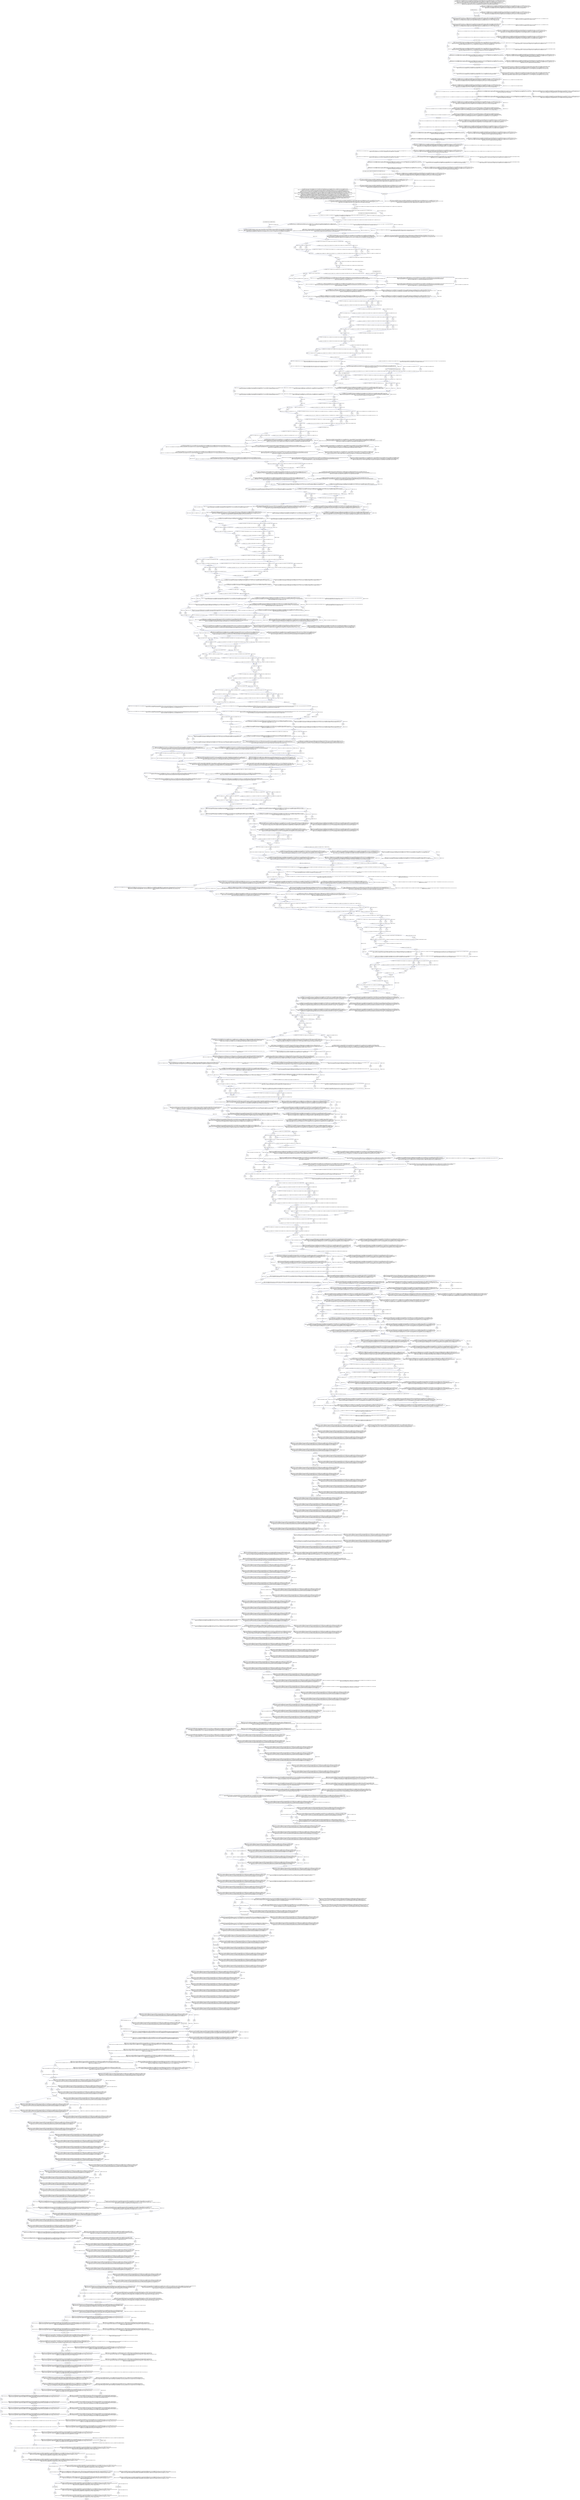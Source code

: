 digraph G {
  "234G" [shape=box, ];
  "579A" [shape=box, ];
  "363T" [shape=box, ];
  "480AAA" [shape=box, ];
  "185A" [shape=box, ];
  "188T" [shape=box, ];
  "263T" [shape=box, ];
  "611A" [shape=box, ];
  "S97-DQB1*03:04:01;DQB1*03:09;DQB1*03:10:01;DQB1*06:01:03" [shape=box, ];
  "762C" [shape=box, ];
  "144A" [shape=box, ];
  "127A" [shape=box, ];
  "44C" [shape=box, ];
  "645CTCCA" [shape=box, ];
  "140T" [shape=box, ];
  "547A" [shape=box, ];
  "244G" [shape=box, ];
  "226C" [shape=box, ];
  "163G" [shape=box, ];
  "305A" [shape=box, ];
  "623G" [shape=box, ];
  "119A" [shape=box, ];
  "111AGGATTTC" [shape=box, ];
  "428C" [shape=box, ];
  "579C" [shape=box, ];
  "610A" [shape=box, ];
  "409CCAG" [shape=box, ];
  "780GAAAG" [shape=box, ];
  "225A" [shape=box, ];
  "122A" [shape=box, ];
  "241T" [shape=box, ];
  "393G" [shape=box, ];
  "269T" [shape=box, ];
  "128C" [shape=box, ];
  "329A" [shape=box, ];
  "83T" [shape=box, ];
  "340G" [shape=box, ];
  "186C" [shape=box, ];
  "295A" [shape=box, ];
  "218T" [shape=box, ];
  "327A" [shape=box, ];
  "479G" [shape=box, ];
  "652G" [shape=box, ];
  "133G" [shape=box, ];
  "616TCTACA" [shape=box, ];
  "136C" [shape=box, ];
  "510GAG" [shape=box, ];
  "176G" [shape=box, ];
  "633G" [shape=box, ];
  "201C" [shape=box, ];
  "337G" [shape=box, ];
  "35A" [shape=box, ];
  "779G" [shape=box, ];
  "644C" [shape=box, ];
  "297T" [shape=box, ];
  "391T" [shape=box, ];
  "317C" [shape=box, ];
  "380G" [shape=box, ];
  "276A" [shape=box, ];
  "509A" [shape=box, ];
  "54T" [shape=box, ];
  "767A" [shape=box, ];
  "396T" [shape=box, ];
  "194T" [shape=box, ];
  "137C" [shape=box, ];
  "607A" [shape=box, ];
  "130A" [shape=box, ];
  "197A" [shape=box, ];
  "123T" [shape=box, ];
  "204G" [shape=box, ];
  "228G" [shape=box, ];
  "190C" [shape=box, ];
  "224G" [shape=box, ];
  "266G" [shape=box, ];
  "231C" [shape=box, ];
  "255A" [shape=box, ];
  "636C" [shape=box, ];
  "634A" [shape=box, ];
  "606C" [shape=box, ];
  "151C" [shape=box, ];
  "747C" [shape=box, ];
  "243T" [shape=box, ];
  "181C" [shape=box, ];
  "248G" [shape=box, ];
  "120T" [shape=box, ];
  "238C" [shape=box, ];
  "275G" [shape=box, ];
  "216C" [shape=box, ];
  "321T" [shape=box, ];
  "188A" [shape=box, ];
  "377C" [shape=box, ];
  "304A" [shape=box, ];
  "360A" [shape=box, ];
  "768TCA" [shape=box, ];
  "160G" [shape=box, ];
  "568T" [shape=box, ];
  "360G" [shape=box, ];
  "241G" [shape=box, ];
  "408T" [shape=box, ];
  "638C" [shape=box, ];
  "331G" [shape=box, ];
  "353A" [shape=box, ];
  "138T" [shape=box, ];
  "103T" [shape=box, ];
  "252T" [shape=box, ];
  "156C" [shape=box, ];
  "236T" [shape=box, ];
  "283G" [shape=box, ];
  "228A" [shape=box, ];
  "816C" [shape=box, ];
  "S157-DQB1*05:03:02" [shape=box, ];
  "368C" [shape=box, ];
  "377A" [shape=box, ];
  "72C" [shape=box, ];
  "486T" [shape=box, ];
  "336A" [shape=box, ];
  "361C" [shape=box, ];
  "363A" [shape=box, ];
  "199T" [shape=box, ];
  "127T" [shape=box, ];
  "771C" [shape=box, ];
  "97AGAGAC" [shape=box, ];
  "230T" [shape=box, ];
  "12G" [shape=box, ];
  "456A" [shape=box, ];
  "629A" [shape=box, ];
  "509G" [shape=box, ];
  "379A" [shape=box, ];
  "171A" [shape=box, ];
  "488GT" [shape=box, ];
  "146G" [shape=box, ];
  "350A" [shape=box, ];
  "204A" [shape=box, ];
  "471A" [shape=box, ];
  "E681" [shape=box, ];
  "624TGCC" [shape=box, ];
  "214T" [shape=box, ];
  "157C" [shape=box, ];
  "305G" [shape=box, ];
  "291A" [shape=box, ];
  "299CT" [shape=box, ];
  "S3-DQB1*06:05:01" [shape=box, ];
  "270C" [shape=box, ];
  "824A" [shape=box, ];
  "318A" [shape=box, ];
  "156G" [shape=box, ];
  "355T" [shape=box, ];
  "139T" [shape=box, ];
  "630G" [shape=box, ];
  "748GGGCT" [shape=box, ];
  "36CCTTCGGG" [shape=box, ];
  "320G" [shape=box, ];
  "252A" [shape=box, ];
  "73CTGAGC" [shape=box, ];
  "260T" [shape=box, ];
  "143C" [shape=box, ];
  "297A" [shape=box, ];
  "311C" [shape=box, ];
  "473CCA" [shape=box, ];
  "30C" [shape=box, ];
  "304G" [shape=box, ];
  "444A" [shape=box, ];
  "471G" [shape=box, ];
  "433ACAA" [shape=box, ];
  "S134-DQB1*06:01:02" [shape=box, ];
  "209C" [shape=box, ];
  "268C" [shape=box, ];
  "196G" [shape=box, ];
  "521T" [shape=box, ];
  "659CA" [shape=box, ];
  "622C" [shape=box, ];
  "357A" [shape=box, ];
  "288G" [shape=box, ];
  "182T" [shape=box, ];
  "271C" [shape=box, ];
  "267G" [shape=box, ];
  "327T" [shape=box, ];
  "193C" [shape=box, ];
  "314C" [shape=box, ];
  "653T" [shape=box, ];
  "519G" [shape=box, ];
  "513A" [shape=box, ];
  "470A" [shape=box, ];
  "273A" [shape=box, ];
  "84G" [shape=box, ];
  "160C" [shape=box, ];
  "497GAATG" [shape=box, ];
  "340A" [shape=box, ];
  "458A" [shape=box, ];
  "531G" [shape=box, ];
  "E811" [shape=box, ];
  "382TGGAGCCCA" [shape=box, ];
  "228C" [shape=box, ];
  "154T" [shape=box, ];
  "199G" [shape=box, ];
  "16T" [shape=box, ];
  "173G" [shape=box, ];
  "208T" [shape=box, ];
  "145T" [shape=box, ];
  "635T" [shape=box, ];
  "205C" [shape=box, ];
  "210A" [shape=box, ];
  "296A" [shape=box, ];
  "227T" [shape=box, ];
  "321G" [shape=box, ];
  "622T" [shape=box, ];
  "369T" [shape=box, ];
  "716TTGG...GCT" [shape=box, ];
  "352G" [shape=box, ];
  "E367" [shape=box, ];
  "E332" [shape=box, ];
  "335G" [shape=box, ];
  "320C" [shape=box, ];
  "212G" [shape=box, ];
  "357G" [shape=box, ];
  "213A" [shape=box, ];
  "459GA" [shape=box, ];
  "142T" [shape=box, ];
  "203A" [shape=box, ];
  "170A" [shape=box, ];
  "275A" [shape=box, ];
  "472G" [shape=box, ];
  "461C" [shape=box, ];
  "372T" [shape=box, ];
  "284AG" [shape=box, ];
  "E362" [shape=box, ];
  "376G" [shape=box, ];
  "310A" [shape=box, ];
  "66A" [shape=box, ];
  "197C" [shape=box, ];
  "610C" [shape=box, ];
  "355G" [shape=box, ];
  "629T" [shape=box, ];
  "315T" [shape=box, ];
  "522C" [shape=box, ];
  "210T" [shape=box, ];
  "232G" [shape=box, ];
  "315C" [shape=box, ];
  "451C" [shape=box, ];
  "183A" [shape=box, ];
  "245A" [shape=box, ];
  "153A" [shape=box, ];
  "514T" [shape=box, ];
  "373G" [shape=box, ];
  "663G" [shape=box, ];
  "141G" [shape=box, ];
  "303A" [shape=box, ];
  "392A" [shape=box, ];
  "12A" [shape=box, ];
  "233G" [shape=box, ];
  "643A" [shape=box, ];
  "374C" [shape=box, ];
  "681A" [shape=box, ];
  "517C" [shape=box, ];
  "662C" [shape=box, ];
  "317A" [shape=box, ];
  "184C" [shape=box, ];
  "347C" [shape=box, ];
  "35G" [shape=box, ];
  "814C" [shape=box, ];
  "347G" [shape=box, ];
  "158A" [shape=box, ];
  "312A" [shape=box, ];
  "811G" [shape=box, ];
  "536T" [shape=box, ];
  "522A" [shape=box, ];
  "568C" [shape=box, ];
  "246T" [shape=box, ];
  "186A" [shape=box, ];
  "S122-DQB1*06:07:01;DQB1*06:20" [shape=box, ];
  "148C" [shape=box, ];
  "672T" [shape=box, ];
  "E740" [shape=box, ];
  "80CC" [shape=box, ];
  "762T" [shape=box, ];
  "393A" [shape=box, ];
  "217T" [shape=box, ];
  "560T" [shape=box, ];
  "170C" [shape=box, ];
  "347A" [shape=box, ];
  "658T" [shape=box, ];
  "137G" [shape=box, ];
  "629C" [shape=box, ];
  "186G" [shape=box, ];
  "438CTGCTG" [shape=box, ];
  "467TCC" [shape=box, ];
  "126G" [shape=box, ];
  "161G" [shape=box, ];
  "345A" [shape=box, ];
  "611C" [shape=box, ];
  "504G" [shape=box, ];
  "361G" [shape=box, ];
  "137A" [shape=box, ];
  "437C" [shape=box, ];
  "218A" [shape=box, ];
  "243C" [shape=box, ];
  "456G" [shape=box, ];
  "223A" [shape=box, ];
  "766C" [shape=box, ];
  "E380" [shape=box, ];
  "292T" [shape=box, ];
  "165A" [shape=box, ];
  "155T" [shape=box, ];
  "279A" [shape=box, ];
  "812G" [shape=box, ];
  "588A" [shape=box, ];
  "483G" [shape=box, ];
  "363G" [shape=box, ];
  "817TGCACTG" [shape=box, ];
  "546A" [shape=box, ];
  "650G" [shape=box, ];
  "206G" [shape=box, ];
  "272A" [shape=box, ];
  "257G" [shape=box, ];
  "167T" [shape=box, ];
  "706CTGAGTGGC" [shape=box, ];
  "264T" [shape=box, ];
  "561TTCCAGA" [shape=box, ];
  "277C" [shape=box, ];
  "188G" [shape=box, ];
  "359C" [shape=box, ];
  "429CAC" [shape=box, ];
  "273T" [shape=box, ];
  "344T" [shape=box, ];
  "174T" [shape=box, ];
  "190A" [shape=box, ];
  "B3-785" [shape=box, ];
  "444G" [shape=box, ];
  "30T" [shape=box, ];
  "269A" [shape=box, ];
  "168A" [shape=box, ];
  "308A" [shape=box, ];
  "314G" [shape=box, ];
  "523TTGTGTCC" [shape=box, ];
  "198C" [shape=box, ];
  "82C" [shape=box, ];
  "413C" [shape=box, ];
  "327C" [shape=box, ];
  "139G" [shape=box, ];
  "376A" [shape=box, ];
  "217C" [shape=box, ];
  "354C" [shape=box, ];
  "249C" [shape=box, ];
  "208A" [shape=box, ];
  "739A" [shape=box, ];
  "253A" [shape=box, ];
  "658C" [shape=box, ];
  "E423" [shape=box, ];
  "214C" [shape=box, ];
  "391C" [shape=box, ];
  "520G" [shape=box, ];
  "208G" [shape=box, ];
  "262C" [shape=box, ];
  "292G" [shape=box, ];
  "738G" [shape=box, ];
  "462TTCT" [shape=box, ];
  "322G" [shape=box, ];
  "370G" [shape=box, ];
  "591A" [shape=box, ];
  "119G" [shape=box, ];
  "364G" [shape=box, ];
  "343C" [shape=box, ];
  "167G" [shape=box, ];
  "251G" [shape=box, ];
  "182G" [shape=box, ];
  "141A" [shape=box, ];
  "667A" [shape=box, ];
  "85C" [shape=box, ];
  "534C" [shape=box, ];
  "307G" [shape=box, ];
  "319G" [shape=box, ];
  "B1-381" [shape=box, ];
  "332G" [shape=box, ];
  "287C" [shape=box, ];
  "351C" [shape=box, ];
  "540ATTAGG" [shape=box, ];
  "261G" [shape=box, ];
  "236A" [shape=box, ];
  "451A" [shape=box, ];
  "331A" [shape=box, ];
  "665GG" [shape=box, ];
  "316G" [shape=box, ];
  "54C" [shape=box, ];
  "230G" [shape=box, ];
  "586T" [shape=box, ];
  "537G" [shape=box, ];
  "142C" [shape=box, ];
  "159C" [shape=box, ];
  "596A" [shape=box, ];
  "303G" [shape=box, ];
  "339G" [shape=box, ];
  "375T" [shape=box, ];
  "286G" [shape=box, ];
  "282C" [shape=box, ];
  "457C" [shape=box, ];
  "154C" [shape=box, ];
  "211G" [shape=box, ];
  "E766" [shape=box, ];
  "254A" [shape=box, ];
  "307A" [shape=box, ];
  "244A" [shape=box, ];
  "281A" [shape=box, ];
  "651A" [shape=box, ];
  "243A" [shape=box, ];
  "504C" [shape=box, ];
  "199C" [shape=box, ];
  "437T" [shape=box, ];
  "593G" [shape=box, ];
  "636A" [shape=box, ];
  "614C" [shape=box, ];
  "271A" [shape=box, ];
  "313G" [shape=box, ];
  "355A" [shape=box, ];
  "225C" [shape=box, ];
  "239A" [shape=box, ];
  "219A" [shape=box, ];
  "86TGGC...GGC" [shape=box, ];
  "161C" [shape=box, ];
  "531A" [shape=box, ];
  "521C" [shape=box, ];
  "157A" [shape=box, ];
  "414ACAGAGGCC" [shape=box, ];
  "549A" [shape=box, ];
  "135T" [shape=box, ];
  "348A" [shape=box, ];
  "256G" [shape=box, ];
  "772AGGAGTC" [shape=box, ];
  "319A" [shape=box, ];
  "327G" [shape=box, ];
  "237A" [shape=box, ];
  "754GGCCTTAT" [shape=box, ];
  "323C" [shape=box, ];
  "432C" [shape=box, ];
  "815T" [shape=box, ];
  "249A" [shape=box, ];
  "154A" [shape=box, ];
  "236C" [shape=box, ];
  "180G" [shape=box, ];
  "254C" [shape=box, ];
  "85G" [shape=box, ];
  "207C" [shape=box, ];
  "496A" [shape=box, ];
  "200T" [shape=box, ];
  "148T" [shape=box, ];
  "175C" [shape=box, ];
  "335C" [shape=box, ];
  "291G" [shape=box, ];
  "181T" [shape=box, ];
  "592C" [shape=box, ];
  "198G" [shape=box, ];
  "46G" [shape=box, ];
  "331C" [shape=box, ];
  "3GTCTTGGAA" [shape=box, ];
  "495C" [shape=box, ];
  "277G" [shape=box, ];
  "663A" [shape=box, ];
  "753G" [shape=box, ];
  "363C" [shape=box, ];
  "176A" [shape=box, ];
  "308T" [shape=box, ];
  "283A" [shape=box, ];
  "178A" [shape=box, ];
  "68CGAT" [shape=box, ];
  "519A" [shape=box, ];
  "262A" [shape=box, ];
  "336G" [shape=box, ];
  "560C" [shape=box, ];
  "E643" [shape=box, ];
  "548C" [shape=box, ];
  "184A" [shape=box, ];
  "275T" [shape=box, ];
  "82T" [shape=box, ];
  "351T" [shape=box, ];
  "505AGGA" [shape=box, ];
  "322T" [shape=box, ];
  "317G" [shape=box, ];
  "653C" [shape=box, ];
  "516A" [shape=box, ];
  "277T" [shape=box, ];
  "326G" [shape=box, ];
  "699CAAGATG" [shape=box, ];
  "594CA" [shape=box, ];
  "615A" [shape=box, ];
  "301A" [shape=box, ];
  "346T" [shape=box, ];
  "164C" [shape=box, ];
  "145G" [shape=box, ];
  "289G" [shape=box, ];
  "151T" [shape=box, ];
  "217G" [shape=box, ];
  "608TG" [shape=box, ];
  "338C" [shape=box, ];
  "354G" [shape=box, ];
  "487G" [shape=box, ];
  "329T" [shape=box, ];
  "E825" [shape=box, ];
  "232A" [shape=box, ];
  "253G" [shape=box, ];
  "353G" [shape=box, ];
  "127C" [shape=box, ];
  "122T" [shape=box, ];
  "274G" [shape=box, ];
  "231G" [shape=box, ];
  "146T" [shape=box, ];
  "472C" [shape=box, ];
  "365A" [shape=box, ];
  "134A" [shape=box, ];
  "241A" [shape=box, ];
  "E378" [shape=box, ];
  "445TCTGCT" [shape=box, ];
  "606T" [shape=box, ];
  "185C" [shape=box, ];
  "698G" [shape=box, ];
  "167C" [shape=box, ];
  "503C" [shape=box, ];
  "357T" [shape=box, ];
  "503T" [shape=box, ];
  "487A" [shape=box, ];
  "490A" [shape=box, ];
  "248T" [shape=box, ];
  "643G" [shape=box, ];
  "313A" [shape=box, ];
  "E369" [shape=box, ];
  "207A" [shape=box, ];
  "247G" [shape=box, ];
  "637A" [shape=box, ];
  "66G" [shape=box, ];
  "650A" [shape=box, ];
  "753T" [shape=box, ];
  "224A" [shape=box, ];
  "197T" [shape=box, ];
  "633T" [shape=box, ];
  "145C" [shape=box, ];
  "366T" [shape=box, ];
  "812A" [shape=box, ];
  "535T" [shape=box, ];
  "161A" [shape=box, ];
  "171G" [shape=box, ];
  "813C" [shape=box, ];
  "251C" [shape=box, ];
  "267T" [shape=box, ];
  "325A" [shape=box, ];
  "306G" [shape=box, ];
  "615T" [shape=box, ];
  "241C" [shape=box, ];
  "133A" [shape=box, ];
  "452G" [shape=box, ];
  "437A" [shape=box, ];
  "335A" [shape=box, ];
  "267A" [shape=box, ];
  "323A" [shape=box, ];
  "533C" [shape=box, ];
  "261C" [shape=box, ];
  "466A" [shape=box, ];
  "126T" [shape=box, ];
  "128T" [shape=box, ];
  "341A" [shape=box, ];
  "175T" [shape=box, ];
  "256A" [shape=box, ];
  "168G" [shape=box, ];
  "159A" [shape=box, ];
  "258G" [shape=box, ];
  "172G" [shape=box, ];
  "477AT" [shape=box, ];
  "152G" [shape=box, ];
  "182A" [shape=box, ];
  "261A" [shape=box, ];
  "189T" [shape=box, ];
  "249G" [shape=box, ];
  "585G" [shape=box, ];
  "209G" [shape=box, ];
  "260C" [shape=box, ];
  "192G" [shape=box, ];
  "549G" [shape=box, ];
  "607T" [shape=box, ];
  "589CT" [shape=box, ];
  "674GGGCTCA" [shape=box, ];
  "470C" [shape=box, ];
  "534A" [shape=box, ];
  "S1-DQB1*02:01:01,08;DQB1*02:02:01:01-02;DQB1*02:53Q;DQB1*02:12,62,65;DQB1*03:01:01:01-05;DQB1*03:01:08,17,21-22;DQB1*03:02:01:01-02;
DQB1*03:02:09,11-12;DQB1*03:03:02:01-04;DQB1*03:03:04,08-10;DQB1*03:05:01;DQB1*03:100;DQB1*03:10:02;DQB1*03:116-117,150,180,191,195-196;
DQB1*03:19:01;DQB1*03:91Q;DQB1*03:95N;DQB1*03:99Q;DQB1*03:92-94,96-98,200,211;DQB1*04:01:01;DQB1*04:02:01,05;DQB1*04:11,32;
DQB1*05:01:01:01-03;DQB1*05:02:01,07-08,11;DQB1*05:03:01:01-02;DQB1*05:45-47,52,56-57,97,102-104,106;DQB1*06:01:01,10-11,15;
DQB1*06:02:01:01-02;DQB1*06:02:11,22-23,25;DQB1*06:03:01,12,14,20;DQB1*06:04:01;DQB1*06:09:01;DQB1*06:112N;DQB1*06:103,107,111,113-117;
DQB1*06:118:01;DQB1*06:12,125,130,187-188;DQB1*06:18:02;DQB1*06:37,44,84,88,90,205;DQB1*06:99:02" [
  shape=box, ];
  "250G" [shape=box, ];
  "374A" [shape=box, ];
  "362A" [shape=box, ];
  "518C" [shape=box, ];
  "212T" [shape=box, ];
  "215T" [shape=box, ];
  "170T" [shape=box, ];
  "326A" [shape=box, ];
  "356G" [shape=box, ];
  "177T" [shape=box, ];
  "367G" [shape=box, ];
  "312G" [shape=box, ];
  "126A" [shape=box, ];
  "152A" [shape=box, ];
  "239T" [shape=box, ];
  "747T" [shape=box, ];
  "371C" [shape=box, ];
  "296G" [shape=box, ];
  "227G" [shape=box, ];
  "213T" [shape=box, ];
  "198A" [shape=box, ];
  "367T" [shape=box, ];
  "314A" [shape=box, ];
  "31GGAG" [shape=box, ];
  "328A" [shape=box, ];
  "136T" [shape=box, ];
  "309T" [shape=box, ];
  "195A" [shape=box, ];
  "214G" [shape=box, ];
  "286A" [shape=box, ];
  "162A" [shape=box, ];
  "209T" [shape=box, ];
  "17CTTT...CCC" [shape=box, ];
  "518T" [shape=box, ];
  "171T" [shape=box, ];
  "45A" [shape=box, ];
  "159G" [shape=box, ];
  "B0-110" [shape=box, ];
  "267C" [shape=box, ];
  "362G" [shape=box, ];
  "682TCTG...AGA" [shape=box, ];
  "298T" [shape=box, ];
  "187T" [shape=box, ];
  "532A" [shape=box, ];
  "359T" [shape=box, ];
  "262G" [shape=box, ];
  "47CAACTGT" [shape=box, ];
  "681G" [shape=box, ];
  "163T" [shape=box, ];
  "183G" [shape=box, ];
  "185G" [shape=box, ];
  "202A" [shape=box, ];
  "587G" [shape=box, ];
  "495T" [shape=box, ];
  "309A" [shape=box, ];
  "237G" [shape=box, ];
  "209A" [shape=box, ];
  "373T" [shape=box, ];
  "339C" [shape=box, ];
  "135C" [shape=box, ];
  "290A" [shape=box, ];
  "324G" [shape=box, ];
  "54G" [shape=box, ];
  "597ACTCCCCAG" [shape=box, ];
  "283T" [shape=box, ];
  "371A" [shape=box, ];
  "292A" [shape=box, ];
  "342A" [shape=box, ];
  "255T" [shape=box, ];
  "229T" [shape=box, ];
  "240G" [shape=box, ];
  "570CTGGTGATG" [shape=box, ];
  "286T" [shape=box, ];
  "293G" [shape=box, ];
  "311T" [shape=box, ];
  "250C" [shape=box, ];
  "306A" [shape=box, ];
  "328C" [shape=box, ];
  "569T" [shape=box, ];
  "135G" [shape=box, ];
  "588T" [shape=box, ];
  "265A" [shape=box, ];
  "476G" [shape=box, ];
  "642C" [shape=box, ];
  "84A" [shape=box, ];
  "344G" [shape=box, ];
  "189A" [shape=box, ];
  "125T" [shape=box, ];
  "413G" [shape=box, ];
  "294G" [shape=box, ];
  "E377" [shape=box, ];
  "350C" [shape=box, ];
  "316A" [shape=box, ];
  "279C" [shape=box, ];
  "346C" [shape=box, ];
  "767G" [shape=box, ];
  "580TGGAA" [shape=box, ];
  "432T" [shape=box, ];
  "368T" [shape=box, ];
  "276T" [shape=box, ];
  "130T" [shape=box, ];
  "72G" [shape=box, ];
  "372G" [shape=box, ];
  "374T" [shape=box, ];
  "356T" [shape=box, ];
  "166T" [shape=box, ];
  "295C" [shape=box, ];
  "328G" [shape=box, ];
  "349T" [shape=box, ];
  "516G" [shape=box, ];
  "229A" [shape=box, ];
  "120C" [shape=box, ];
  "176C" [shape=box, ];
  "289C" [shape=box, ];
  "264C" [shape=box, ];
  "191T" [shape=box, ];
  "298A" [shape=box, ];
  "B2-673" [shape=box, ];
  "157G" [shape=box, ];
  "173T" [shape=box, ];
  "135A" [shape=box, ];
  "79T" [shape=box, ];
  "320T" [shape=box, ];
  "248A" [shape=box, ];
  "486C" [shape=box, ];
  "165C" [shape=box, ];
  "206A" [shape=box, ];
  "375G" [shape=box, ];
  "S156-DQB1*06:05:02;DQB1*06:06" [shape=box, ];
  "357C" [shape=box, ];
  "200G" [shape=box, ];
  "263C" [shape=box, ];
  "223C" [shape=box, ];
  "631TG" [shape=box, ];
  "628G" [shape=box, ];
  "164A" [shape=box, ];
  "279G" [shape=box, ];
  "298C" [shape=box, ];
  "165T" [shape=box, ];
  "E329" [shape=box, ];
  "223T" [shape=box, ];
  "356C" [shape=box, ];
  "221AG" [shape=box, ];
  "644A" [shape=box, ];
  "232T" [shape=box, ];
  "206T" [shape=box, ];
  "532C" [shape=box, ];
  "309G" [shape=box, ];
  "814T" [shape=box, ];
  "139C" [shape=box, ];
  "334C" [shape=box, ];
  "178G" [shape=box, ];
  "155G" [shape=box, ];
  "661T" [shape=box, ];
  "229G" [shape=box, ];
  "354A" [shape=box, ];
  "642A" [shape=box, ];
  "378G" [shape=box, ];
  "628A" [shape=box, ];
  "258A" [shape=box, ];
  "189C" [shape=box, ];
  "234T" [shape=box, ];
  "275C" [shape=box, ];
  "317T" [shape=box, ];
  "280G" [shape=box, ];
  "181G" [shape=box, ];
  "614T" [shape=box, ];
  "361A" [shape=box, ];
  "150A" [shape=box, ];
  "155C" [shape=box, ];
  "218G" [shape=box, ];
  "310C" [shape=box, ];
  "139A" [shape=box, ];
  "233A" [shape=box, ];
  "428A" [shape=box, ];
  "272T" [shape=box, ];
  "312C" [shape=box, ];
  "596T" [shape=box, ];
  "160A" [shape=box, ];
  "103C" [shape=box, ];
  "763ATC" [shape=box, ];
  "257A" [shape=box, ];
  "83C" [shape=box, ];
  "198T" [shape=box, ];
  "173A" [shape=box, ];
  "249T" [shape=box, ];
  "308G" [shape=box, ];
  "337A" [shape=box, ];
  "350T" [shape=box, ];
  "668GTGG" [shape=box, ];
  "349G" [shape=box, ];
  "194A" [shape=box, ];
  "166C" [shape=box, ];
  "253T" [shape=box, ];
  "301G" [shape=box, ];
  "394TG" [shape=box, ];
  "461T" [shape=box, ];
  "126C" [shape=box, ];
  "265G" [shape=box, ];
  "172T" [shape=box, ];
  "287T" [shape=box, ];
  "67T" [shape=box, ];
  "515A" [shape=box, ];
  "143A" [shape=box, ];
  "148A" [shape=box, ];
  "612GA" [shape=box, ];
  "491GTTT" [shape=box, ];
  "205T" [shape=box, ];
  "194G" [shape=box, ];
  "370A" [shape=box, ];
  "371T" [shape=box, ];
  "539T" [shape=box, ];
  "167A" [shape=box, ];
  "817AAGGGCC" [shape=box, ];
  "213G" [shape=box, ];
  "E379" [shape=box, ];
  "203G" [shape=box, ];
  "483A" [shape=box, ];
  "358A" [shape=box, ];
  "218C" [shape=box, ];
  "240A" [shape=box, ];
  "239C" [shape=box, ];
  "366C" [shape=box, ];
  "280A" [shape=box, ];
  "596G" [shape=box, ];
  "372A" [shape=box, ];
  "147T" [shape=box, ];
  "638A" [shape=box, ];
  "355C" [shape=box, ];
  "397CCAT...CCA" [shape=box, ];
  "740TCTTCCT" [shape=box, ];
  "235A" [shape=box, ];
  "502A" [shape=box, ];
  "205G" [shape=box, ];
  "144G" [shape=box, ];
  "318T" [shape=box, ];
  "319C" [shape=box, ];
  "358C" [shape=box, ];
  "352A" [shape=box, ];
  "174G" [shape=box, ];
  "265T" [shape=box, ];
  "158G" [shape=box, ];
  "155A" [shape=box, ];
  "179G" [shape=box, ];
  "535G" [shape=box, ];
  "156A" [shape=box, ];
  "271T" [shape=box, ];
  "302G" [shape=box, ];
  "365T" [shape=box, ];
  "16G" [shape=box, ];
  "163A" [shape=box, ];
  "369G" [shape=box, ];
  "367C" [shape=box, ];
  "179C" [shape=box, ];
  "496G" [shape=box, ];
  "278T" [shape=box, ];
  "211A" [shape=box, ];
  "538T" [shape=box, ];
  "E706" [shape=box, ];
  "205A" [shape=box, ];
  "226T" [shape=box, ];
  "408A" [shape=box, ];
  "260A" [shape=box, ];
  "610G" [shape=box, ];
  "662T" [shape=box, ];
  "287A" [shape=box, ];
  "201A" [shape=box, ];
  "536C" [shape=box, ];
  "179A" [shape=box, ];
  "537T" [shape=box, ];
  "283C" [shape=box, ];
  "314T" [shape=box, ];
  "537C" [shape=box, ];
  "615G" [shape=box, ];
  "212C" [shape=box, ];
  "E382" [shape=box, ];
  "313C" [shape=box, ];
  "216T" [shape=box, ];
  "138C" [shape=box, ];
  "143T" [shape=box, ];
  "245G" [shape=box, ];
  "E305" [shape=box, ];
  "190G" [shape=box, ];
  "334T" [shape=box, ];
  "S110-DQB1*02:01:02-07,09-24;DQB1*02:02:02-03;DQB1*02:03-06;DQB1*02:07:01-02;DQB1*02:08-11,13;DQB1*02:14:01-02;DQB1*02:18N;
DQB1*02:20N;DQB1*02:58N;DQB1*02:67N;DQB1*02:15-17,19,21-52,54-57,59-61,63-64,66,68-78;DQB1*03:01:03-07,09-16,18-20,23-34;DQB1*03:02:02-08,10,13-20;
DQB1*03:03:03,05-07,11-13;DQB1*03:04:02;DQB1*03:05:02-04;DQB1*03:118N;DQB1*03:06-08,11-13,101-115,119-149;DQB1*03:14:01-02;
DQB1*03:15-16,151-179;DQB1*03:17:01-02;DQB1*03:197Q;DQB1*03:18,181-190,192-194,198-199;DQB1*03:19:02;DQB1*03:213N;DQB1*03:237N;
DQB1*03:20-22,201-210,212,214-236,238-239;DQB1*03:23:01-02;DQB1*03:24,240,243;DQB1*03:25:01-02;DQB1*03:66N;DQB1*03:84N;DQB1*03:90N;
DQB1*03:26-65,67-83,85-89;DQB1*04:01:02-04;DQB1*04:02:02-04,06-10;DQB1*04:03:01-02;DQB1*04:25N;DQB1*04:36N;DQB1*04:04-10,12-24,26-31,33-35,37-38;
DQB1*05:01:02-22;DQB1*05:02:03-06,09-10,12-13;DQB1*05:03:03-17;DQB1*05:04;DQB1*05:05:01-02;DQB1*05:06:01-02;DQB1*05:110N;DQB1*05:07-10,100-101,105,107-109,111-119;
DQB1*05:11:01-02;DQB1*05:128N;DQB1*05:41N;DQB1*05:12-40,42-44,48-51,53-55,58-65,120-127,129-131;DQB1*05:66:01-02;DQB1*05:87Q;
DQB1*05:67-86,88;DQB1*05:90N;DQB1*05:89:01-02;DQB1*05:91-96,98-99;DQB1*06:01:04-09,12-14;DQB1*06:02:02-10,12-21,24;DQB1*06:03:02-11,13,15-19,21-22;
DQB1*06:04:02-10;DQB1*06:07:02;DQB1*06:08:01-03;DQB1*06:09:02-06;DQB1*06:102N;DQB1*06:10,100-101,104-106,108-110;DQB1*06:118:02;
DQB1*06:119;DQB1*06:11:01-03;DQB1*06:120-124,126-129,131-139;DQB1*06:13:01-02;DQB1*06:144N;DQB1*06:140-143,145;DQB1*06:146:01-02;
DQB1*06:147-149;DQB1*06:14:01-03;DQB1*06:158N;DQB1*06:150-157,159;DQB1*06:15:01-02;DQB1*06:179N;DQB1*06:193N;DQB1*06:16-17,160-178,180-186,189-192,194-199;
DQB1*06:19:01-02;DQB1*06:21,200-204,206-215;DQB1*06:22:01-03;DQB1*06:26N;DQB1*06:23-25;DQB1*06:27:01-02;DQB1*06:28-31;DQB1*06:32:01-02;
DQB1*06:33-36,38-43,45-50;DQB1*06:51:01-02;DQB1*06:52;DQB1*06:54N;DQB1*06:53:01-02;DQB1*06:75N;DQB1*06:77N;DQB1*06:55-74,76,78;
DQB1*06:79:01-02;DQB1*06:80-83,85-87,89,91-98;DQB1*06:99:01" [
  shape=box, ];
  "123A" [shape=box, ];
  "254T" [shape=box, ];
  "242G" [shape=box, ];
  "220C" [shape=box, ];
  "268T" [shape=box, ];
  "359G" [shape=box, ];
  "252C" [shape=box, ];
  "134C" [shape=box, ];
  "127G" [shape=box, ];
  "664T" [shape=box, ];
  "396A" [shape=box, ];
  "193T" [shape=box, ];
  "202G" [shape=box, ];
  "123G" [shape=box, ];
  "55ACCT...GCT" [shape=box, ];
  "453GTG" [shape=box, ];
  "325C" [shape=box, ];
  "44T" [shape=box, ];
  "458G" [shape=box, ];
  "191C" [shape=box, ];
  "286C" [shape=box, ];
  "672C" [shape=box, ];
  "271G" [shape=box, ];
  "233T" [shape=box, ];
  "815C" [shape=box, ];
  "46C" [shape=box, ];
  "502G" [shape=box, ];
  "S120-DQB1*03:01:02;DQB1*05:02:02;DQB1*06:18:01" [shape=box, ];
  "333G" [shape=box, ];
  "607G" [shape=box, ];
  "310T" [shape=box, ];
  "664C" [shape=box, ];
  "261T" [shape=box, ];
  "124C" [shape=box, ];
  "323G" [shape=box, ];
  "771A" [shape=box, ];
  "667T" [shape=box, ];
  "635G" [shape=box, ];
  "162G" [shape=box, ];
  "652A" [shape=box, ];
  "228T" [shape=box, ];
  "288A" [shape=box, ];
  "174A" [shape=box, ];
  "325T" [shape=box, ];
  "661C" [shape=box, ];
  "715A" [shape=box, ];
  "266A" [shape=box, ];
  "639CCC" [shape=box, ];
  "340C" [shape=box, ];
  "307C" [shape=box, ];
  "188C" [shape=box, ];
  "208C" [shape=box, ];
  "199A" [shape=box, ];
  "315A" [shape=box, ];
  "E338" [shape=box, ];
  "1AT" [shape=box, ];
  "622G" [shape=box, ];
  "569C" [shape=box, ];
  "630A" [shape=box, ];
  "479C" [shape=box, ];
  "536G" [shape=box, ];
  "452A" [shape=box, ];
  "262T" [shape=box, ];
  "591C" [shape=box, ];
  "274A" [shape=box, ];
  "546G" [shape=box, ];
  "134G" [shape=box, ];
  "234A" [shape=box, ];
  "192A" [shape=box, ];
  "151A" [shape=box, ];
  "318G" [shape=box, ];
  "786GACC...CAG" [shape=box, ];
  "240T" [shape=box, ];
  "121G" [shape=box, ];
  "514C" [shape=box, ];
  "196C" [shape=box, ];
  "238T" [shape=box, ];
  "330A" [shape=box, ];
  "324A" [shape=box, ];
  "654CCCA" [shape=box, ];
  "149A" [shape=box, ];
  "259G" [shape=box, ];
  "779A" [shape=box, ];
  "240C" [shape=box, ];
  "67G" [shape=box, ];
  "165G" [shape=box, ];
  "466T" [shape=box, ];
  "146C" [shape=box, ];
  "196T" [shape=box, ];
  "587A" [shape=box, ];
  "131AA" [shape=box, ];
  "169G" [shape=box, ];
  "239G" [shape=box, ];
  "274C" [shape=box, ];
  "79A" [shape=box, ];
  "257C" [shape=box, ];
  "332T" [shape=box, ];
  "220G" [shape=box, ];
  "215C" [shape=box, ];
  "207T" [shape=box, ];
  "623C" [shape=box, ];
  "698A" [shape=box, ];
  "227A" [shape=box, ];
  "378C" [shape=box, ];
  "375C" [shape=box, ];
  "344C" [shape=box, ];
  "339A" [shape=box, ];
  "342G" [shape=box, ];
  "535C" [shape=box, ];
  "129T" [shape=box, ];
  "150C" [shape=box, ];
  "231A" [shape=box, ];
  "247C" [shape=box, ];
  "333A" [shape=box, ];
  "272C" [shape=box, ];
  "535A" [shape=box, ];
  "593C" [shape=box, ];
  "366A" [shape=box, ];
  "329G" [shape=box, ];
  "490G" [shape=box, ];
  "242A" [shape=box, ];
  "13AAG" [shape=box, ];
  "715G" [shape=box, ];
  "309C" [shape=box, ];
  "282A" [shape=box, ];
  "550GTGACTGGAC" [shape=box, ];
  "304C" [shape=box, ];
  "377T" [shape=box, ];
  "738C" [shape=box, ];
  "272G" [shape=box, ];
  "310G" [shape=box, ];
  "210C" [shape=box, ];
  "330T" [shape=box, ];
  "125C" [shape=box, ];
  "423CTCAA" [shape=box, ];
  "476C" [shape=box, ];
  "360T" [shape=box, ];
  "180C" [shape=box, ];
  "350G" [shape=box, ];
  "824T" [shape=box, ];
  "548T" [shape=box, ];
  "104CTCCCG" [shape=box, ];
  "168T" [shape=box, ];
  "159T" [shape=box, ];
  "173C" [shape=box, ];
  "522G" [shape=box, ];
  "653A" [shape=box, ];
  "269G" [shape=box, ];
  "122C" [shape=box, ];
  "484TC" [shape=box, ];
  "235G" [shape=box, ];
  "237T" [shape=box, ];
  "187C" [shape=box, ];
  "B4-810" [shape=box, ];
  "539C" [shape=box, ];
  "185T" [shape=box, ];
  "548G" [shape=box, ];
  "294A" [shape=box, ];
  "164T" [shape=box, ];
  "318C" [shape=box, ];
  "212A" [shape=box, ];
  "E674" [shape=box, ];
  "585A" [shape=box, ];
  "330C" [shape=box, ];
  
  
  edge [color="#001267", ];
  "234G" -> "235G" [label="DQB1*06:155", ];
  "579A" -> "580TGGAA" [label="DQB1*03:206", ];
  "363T" -> "364G" [label="DQB1*03:57", ];
  "480AAA" -> "483A" [label="DQB1*03:35", ];
  "480AAA" -> "483G" [label="DQB1*02:01:01,04-08,24;DQB1*02:02:01:01-02;DQB1*02:02:02-03;DQB1*02:04,06;DQB1*02:07:01;DQB1*02:08-12;DQB1*02:14:01;DQB1*02:53Q;
DQB1*02:26-27,48,50,57,59,62-65,72;DQB1*03:01:01:01-05;DQB1*03:01:04-12,17,19-22,26,30-34;DQB1*03:02:01:01-02;DQB1*03:02:09-12,16,20;
DQB1*03:03:02:01-04;DQB1*03:03:04,07-10,13;DQB1*03:04:01;DQB1*03:05:01,03;DQB1*03:09,100,105;DQB1*03:10:01-02;DQB1*03:197Q;
DQB1*03:16,113-117,119,132,138-139,150,164-165,168-169,180-182,186,190-191,195-196,198-199;DQB1*03:19:01-02;DQB1*03:",
                      ];
  "185A" -> "186A" [label="DQB1*02:72;DQB1*05:114", ];
  "185A" -> "186G" [label="DQB1*02:01:01-24;DQB1*02:02:01:01-02;DQB1*02:02:02-03;DQB1*02:03-06;DQB1*02:07:01-02;DQB1*02:08-13;DQB1*02:14:01-02;DQB1*02:18N;
DQB1*02:20N;DQB1*02:53Q;DQB1*02:58N;DQB1*02:67N;DQB1*02:15-17,19,21-24,26-52,54-57,59-66,68-71,73-78",
                    ];
  "188T" -> "189T" [label="DQB1*06:81", ];
  "263T" -> "264C" [label="DQB1*06:76", ];
  "611A" -> "612GA" [label="DQB1*02:01:01,04-08,24;DQB1*02:02:01:01-02;DQB1*02:02:02-03;DQB1*02:04,06;DQB1*02:07:01;DQB1*02:08-12;DQB1*02:14:01;DQB1*02:53Q;
DQB1*02:26-27,48,50,57,59,62-65,72;DQB1*03:01:01:01-05;DQB1*03:01:04-12,17,19-22,26,30-34;DQB1*03:02:01:01-02;DQB1*03:02:09-12,16,20;
DQB1*03:03:02:01-04;DQB1*03:03:04,07-10,13;DQB1*03:04:01;DQB1*03:05:01,03;DQB1*03:100,105;DQB1*03:10:01-02;DQB1*03:197Q;DQB1*03:16,113-117,119,132,138-139,150,164-165,168-169,180-182,186,190-191,195-196,198-199;
DQB1*03:19:01-02;DQB1*03:21-",
                     ];
  "S97-DQB1*03:04:01;DQB1*03:09;DQB1*03:10:01;DQB1*06:01:03" -> "97AGAGAC" [
  label="DQB1*03:04:01;DQB1*03:09;DQB1*03:10:01;DQB1*06:01:03", ];
  "762C" -> "763ATC" [label="DQB1*02:01:01,08;DQB1*02:02:01:01-02;DQB1*02:53Q;DQB1*02:12,26,50,62-64;DQB1*05:01:01:01-03;DQB1*05:01:21-22;DQB1*05:02:01,07-08,11;
DQB1*05:03:01:01-02;DQB1*05:45-47,49,52,56-57,96-97,102-106,108,112;DQB1*06:01:01,03,08,10-11,15;DQB1*06:02:01:01-02;DQB1*06:02:11,22-23,25;
DQB1*06:03:01,12,14,20-22;DQB1*06:04:01;DQB1*06:05:01;DQB1*06:09:01;DQB1*06:112N;DQB1*06:103,107,111,113-117;DQB1*06:118:01;
DQB1*06:12,125,130;DQB1*06:14:01;DQB1*06:186-189;DQB1*06:18:02;DQB1*06:77N;DQB1*06:36-37,44,48,55,58,62,",
                      ];
  "144A" -> "145C" [label="C. of DQB1*02:67N;DQB1*02:01:23;DQB1*04:19;DQB1*05:03:02;DQB1*06:05:02;DQB1*06:06",
                    ];
  "144A" -> "145G" [label="DQB1*02:67N", ];
  "144A" -> "145T" [label="DQB1*02:01:23", ];
  "127A" -> "128T" [label="DQB1*03:03:12", ];
  "44C" -> "45A" [label="DQB1*02:01:01,08;DQB1*02:02:01:01-02;DQB1*02:53Q;DQB1*02:12,62,65;DQB1*03:01:01:01-05;DQB1*03:01:08,17,21-22;DQB1*03:10:02;
DQB1*03:116,150,191,196;DQB1*03:19:01;DQB1*03:92-94;DQB1*06:01:01,10-11,15;DQB1*06:103,205;DQB1*06:99:02",
                  ];
  "645CTCCA" -> "650A" [label="DQB1*05:01:22", ];
  "645CTCCA" -> "650G" [label="DQB1*02:01:01,04-08,24;DQB1*02:02:01:01-02;DQB1*02:02:02-03;DQB1*02:04,06;DQB1*02:07:01;DQB1*02:08-12;DQB1*02:14:01;DQB1*02:53Q;
DQB1*02:26-27,48,50,57,59,62-65,72;DQB1*03:01:01:01-05;DQB1*03:01:04-12,17,19-22,26,30-34;DQB1*03:02:01:01-02;DQB1*03:02:09-12,16,20;
DQB1*03:03:02:01-04;DQB1*03:03:04,07-10,13;DQB1*03:04:01;DQB1*03:05:01,03;DQB1*03:09,100,105;DQB1*03:10:01-02;DQB1*03:197Q;
DQB1*03:16,113-117,119,132,138-139,150,164,168-169,180-182,186,190-191,195-196,198-199;DQB1*03:19:01-02;DQB1*03:21-2",
                        ];
  "140T" -> "141A" [label="DQB1*04:18;DQB1*06:161,202", ];
  "140T" -> "141G" [label="C. of DQB1*04:18;DQB1*05:03:02;DQB1*06:05:02;DQB1*06:06,161,202",
                    ];
  "547A" -> "548C" [label="DQB1*03:01:01:01-05;DQB1*03:01:04-08,10-12,17,19-22,26,30-34;DQB1*03:02:01:01-02;DQB1*03:02:10-12,16,20;DQB1*03:03:02:01-04;
DQB1*03:03:04,07-08,10,13;DQB1*03:04:01;DQB1*03:05:01,03;DQB1*03:09,100,105;DQB1*03:10:01-02;DQB1*03:197Q;DQB1*03:16,113-117,119,132,138-139,150,164-165,168-169,180-182,186,190-191,195-196,199;
DQB1*03:19:01-02;DQB1*03:21-22,24,200,206,211,243;DQB1*03:25:01;DQB1*03:84N;DQB1*03:90N;DQB1*03:91Q;DQB1*03:95N;DQB1*03:99Q;
DQB1*03:27-36,38-39,41-47,49-51,72-73,79-80,83,85-89,92-94,",
                    ];
  "547A" -> "548G" [label="DQB1*03:198,222", ];
  "547A" -> "548T" [label="DQB1*02:01:01,04-08,24;DQB1*02:02:01:01-02;DQB1*02:02:02-03;DQB1*02:04,06;DQB1*02:07:01;DQB1*02:08-12;DQB1*02:14:01;DQB1*02:53Q;
DQB1*02:26-27,48,50,57,59,62-65,72;DQB1*03:01:09;DQB1*03:02:09;DQB1*03:03:09;DQB1*05:03:09;DQB1*06:01:05;DQB1*06:02:01:01-02;
DQB1*06:02:11-12,15,22-23,25;DQB1*06:03:01,10,12,14,20-22;DQB1*06:04:01,04,08;DQB1*06:05:01;DQB1*06:07:02;DQB1*06:09:01,04;
DQB1*06:112N;DQB1*06:106-111,113-117;DQB1*06:118:01;DQB1*06:12,125,127,129-130,148;DQB1*06:14:01;DQB1*06:185-189;DQB1*06:18:",
                    ];
  "244G" -> "245A" [label="DQB1*06:95", ];
  "244G" -> "245G" [label="C. of DQB1*02:01:03;DQB1*03:03:05;DQB1*05:01:01:01-03;DQB1*05:01:03-08,10-11,13-22;DQB1*05:02:10;DQB1*05:03:06,14;DQB1*05:110N;
DQB1*05:07,103-105,107,111-112,114-115;DQB1*05:11:01-02;DQB1*05:128N;DQB1*05:12,18,20-22,25,27,29-32,44-45,48-49,51,54-55,61-63,68-76,80-82,84,88,120,122,124,126-127;
DQB1*05:89:01-02;DQB1*05:92-93,95,99;DQB1*06:02:19;DQB1*06:03:08;DQB1*06:79:02;DQB1*06:95",
                    ];
  "226C" -> "227A" [label="DQB1*03:133,200;DQB1*04:14;DQB1*06:196", ];
  "226C" -> "227G" [label="C. of DQB1*03:133,186,200;DQB1*04:14;DQB1*06:03:05;DQB1*06:181,196",
                    ];
  "226C" -> "227T" [label="DQB1*03:186;DQB1*06:181", ];
  "163G" -> "164A" [label="DQB1*03:81,159", ];
  "163G" -> "164C" [label="C. of DQB1*02:26;DQB1*03:01:19;DQB1*03:81,159,218;DQB1*06:57,126",
                    ];
  "163G" -> "164T" [label="DQB1*02:26;DQB1*06:57,126", ];
  "305A" -> "306G" [label="C. of DQB1*03:06,08,137,194,228;DQB1*03:25:01-02;DQB1*04:01:01-04;DQB1*04:02:01-10;DQB1*04:03:01-02;DQB1*04:25N;DQB1*04:36N;
DQB1*04:04-24,26-35,37-38;DQB1*05:01:01:01-03;DQB1*05:01:02-22;DQB1*05:02:01-13;DQB1*05:03:01:01-02;DQB1*05:03:02-17;DQB1*05:04;
DQB1*05:05:01-02;DQB1*05:06:01-02;DQB1*05:110N;DQB1*05:07-10,100-109,111-119;DQB1*05:11:01-02;DQB1*05:128N;DQB1*05:41N;DQB1*05:12-40,42-63,65,120-127,129-131;
DQB1*05:66:01-02;DQB1*05:87Q;DQB1*05:67-68,70-86,88;DQB1*05:90N;DQB1*05:89:01-02;DQB1*05:9",
                    ];
  "623G" -> "624TGCC" [label="DQB1*05:02:11", ];
  "119A" -> "120T" [label="DQB1*05:79;DQB1*06:176", ];
  "111AGGATTTC" -> "119A" [label="DQB1*05:79;DQB1*06:176", ];
  "111AGGATTTC" -> "119G" [label="C. of DQB1*03:01:02;DQB1*05:02:02;DQB1*05:03:02;DQB1*05:79;DQB1*06:01:02;DQB1*06:05:02;DQB1*06:06;DQB1*06:07:01;DQB1*06:176;
DQB1*06:18:01;DQB1*06:20",
                           ];
  "428C" -> "429CAC" [label="DQB1*02:01:01,04-08,24;DQB1*02:02:01:01-02;DQB1*02:02:02-03;DQB1*02:04,06;DQB1*02:07:01;DQB1*02:08-12;DQB1*02:14:01;DQB1*02:53Q;
DQB1*02:26-27,48,50,57,59,62-65,72;DQB1*03:01:01:01-05;DQB1*03:01:04-12,17,19-22,26,30-34;DQB1*03:02:01:01-02;DQB1*03:02:09-12,16,20;
DQB1*03:03:02:01-04;DQB1*03:03:04,07-10,13;DQB1*03:04:01;DQB1*03:05:01,03;DQB1*03:09,100,105;DQB1*03:10:01-02;DQB1*03:197Q;
DQB1*03:16,113-117,119,132,138-139,150,164-165,168-169,180-182,186,190-191,195-196,198-199;DQB1*03:19:01-02;DQB1*03:",
                      ];
  "579C" -> "580TGGAA" [label="DQB1*02:01:01,04-08,24;DQB1*02:02:01:01-02;DQB1*02:02:02-03;DQB1*02:04,06;DQB1*02:07:01;DQB1*02:08-12;DQB1*02:14:01;DQB1*02:53Q;
DQB1*02:26-27,48,50,57,59,62-65,72;DQB1*03:01:01:01-05;DQB1*03:01:04-12,17,19-22,26,30-34;DQB1*03:02:01:01-02;DQB1*03:02:09-12,16,20;
DQB1*03:03:02:01-04;DQB1*03:03:04,07-10,13;DQB1*03:04:01;DQB1*03:05:01,03;DQB1*03:09,100,105;DQB1*03:10:01-02;DQB1*03:197Q;
DQB1*03:16,113-117,119,132,138-139,150,164-165,168-169,180-182,186,190-191,195-196,198-199;DQB1*03:19:01-02;DQB1*03:",
                        ];
  "610A" -> "611A" [label="DQB1*06:110", ];
  "409CCAG" -> "413C" [label="DQB1*06:116", ];
  "409CCAG" -> "413G" [label="DQB1*02:01:01,04-08,24;DQB1*02:02:01:01-02;DQB1*02:02:02-03;DQB1*02:04,06;DQB1*02:07:01;DQB1*02:08-12;DQB1*02:14:01;DQB1*02:53Q;
DQB1*02:26-27,48,50,57,59,62-65,72;DQB1*03:01:01:01-05;DQB1*03:01:04-12,17,19-22,26,30-34;DQB1*03:02:01:01-02;DQB1*03:02:09-12,16,20;
DQB1*03:03:02:01-04;DQB1*03:03:04,07-10,13;DQB1*03:04:01;DQB1*03:05:01,03;DQB1*03:09,100,105;DQB1*03:10:01-02;DQB1*03:197Q;
DQB1*03:16,113-117,119,132,138-139,150,164-165,168-169,180-182,186,190-191,195-196,198-199;DQB1*03:19:01-02;DQB1*03:",
                       ];
  "780GAAAG" -> "B3-785" [label="DQB1*02:01:01,08;DQB1*02:02:01:01-02;DQB1*02:53Q;DQB1*02:12,26,50,62-64;DQB1*03:01:01:01-05;DQB1*03:01:08,17,21-22,31;DQB1*03:02:01:01-02;
DQB1*03:02:09,11-12;DQB1*03:03:02:01-04;DQB1*03:03:04,08-10;DQB1*03:05:01;DQB1*03:09,100;DQB1*03:10:01-02;DQB1*03:197Q;DQB1*03:16,116-117,138,150,180,182,191,195-196,198-199;
DQB1*03:19:01;DQB1*03:211;DQB1*03:91Q;DQB1*03:25:01;DQB1*03:95N;DQB1*03:99Q;DQB1*03:92-94,96-98;DQB1*04:01:01;DQB1*04:02:01,05,10;
DQB1*04:11,30,32;DQB1*05:01:01:01-03;DQB1*05:01:21-22;DQB1",
                          ];
  "225A" -> "226C" [label="C. of DQB1*06:03:05;DQB1*06:65", ];
  "225A" -> "226T" [label="DQB1*06:03:05", ];
  "122A" -> "123A" [label="DQB1*03:127", ];
  "122A" -> "123T" [label="DQB1*06:120", ];
  "241T" -> "242G" [label="DQB1*06:03:09", ];
  "393G" -> "394TG" [label="DQB1*02:01:01,04-08,24;DQB1*02:02:01:01-02;DQB1*02:02:02-03;DQB1*02:04,06;DQB1*02:07:01;DQB1*02:08-12;DQB1*02:14:01;DQB1*02:53Q;
DQB1*02:26-27,48,50,57,59,62-65,72;DQB1*03:01:01:01-05;DQB1*03:01:04-12,17,19-22,26,30-34;DQB1*03:02:01:01-02;DQB1*03:02:09-12,16,20;
DQB1*03:03:02:01-04;DQB1*03:03:04,07-10,13;DQB1*03:04:01;DQB1*03:05:01,03;DQB1*03:09,100,105;DQB1*03:10:01-02;DQB1*03:197Q;
DQB1*03:16,113-117,119,132,138-139,150,164-165,168-169,180-182,186,190-191,195-196,198-199;DQB1*03:19:01-02;DQB1*03:",
                     ];
  "269T" -> "270C" [label="DQB1*03:130", ];
  "128C" -> "129T" [label="DQB1*06:154", ];
  "329A" -> "330T" [label="DQB1*02:45;DQB1*06:137", ];
  "83T" -> "84A" [label="DQB1*06:02:01:01-02;DQB1*06:02:11,22-23,25;DQB1*06:03:01,12,14,20;DQB1*06:04:01;DQB1*06:05:01;DQB1*06:09:01;DQB1*06:112N;DQB1*06:107,111,113-117;
DQB1*06:118:01;DQB1*06:12,125,130,187-188;DQB1*06:18:02;DQB1*06:37,44,84,88,90",
                  ];
  "340G" -> "341A" [label="DQB1*02:07:02", ];
  "186C" -> "187C" [label="DQB1*05:25", ];
  "295A" -> "296G" [label="C. of DQB1*02:01:01-24;DQB1*02:02:01:01-02;DQB1*02:02:02-03;DQB1*02:03-06;DQB1*02:07:01-02;DQB1*02:08-13;DQB1*02:14:01-02;
DQB1*02:18N;DQB1*02:20N;DQB1*02:53Q;DQB1*02:58N;DQB1*02:67N;DQB1*02:15-17,19,21-52,55-57,59-66,68-78;DQB1*03:06,221;DQB1*03:25:01-02;
DQB1*03:61;DQB1*04:01:01-04;DQB1*04:02:01-10;DQB1*04:03:01-02;DQB1*04:25N;DQB1*04:36N;DQB1*04:04-24,26-35,37-38;DQB1*05:04,52,77;
DQB1*06:01:01-15;DQB1*06:102N;DQB1*06:35,43,45,100-101,103-105,108,120,132,140,142,157,167-168,177,181,194,205,209,2",
                    ];
  "218T" -> "219A" [label="DQB1*02:27", ];
  "327A" -> "328G" [label="DQB1*02:08;DQB1*03:230;DQB1*05:95", ];
  "479G" -> "480AAA" [label="DQB1*03:39", ];
  "652G" -> "653A" [label="DQB1*05:10", ];
  "652G" -> "653C" [label="DQB1*02:01:01,04-08,24;DQB1*02:02:01:01-02;DQB1*02:02:02-03;DQB1*02:04,06;DQB1*02:07:01;DQB1*02:08-12;DQB1*02:14:01;DQB1*02:53Q;
DQB1*02:26-27,48,50,57,59,62-65,72;DQB1*03:29;DQB1*05:01:01:01-03;DQB1*05:01:03,05,08-09,21-22;DQB1*05:02:01,03,05-08,11-12;
DQB1*05:03:01:01-02;DQB1*05:03:03-05,09-10;DQB1*05:05:02;DQB1*05:41N;DQB1*05:87Q;DQB1*05:90N;DQB1*05:07-08,12,14-19,27,29-40,42-47,49-50,52,56-57,78,84,96-97,102-108,112;
DQB1*06:01:01,03,05-06,08-11,15;DQB1*06:02:01:01-02;DQB1*06:02:11-12,15,22-23,",
                    ];
  "133G" -> "134A" [label="DQB1*03:146,207;DQB1*06:195", ];
  "133G" -> "134C" [label="DQB1*05:93", ];
  "133G" -> "134G" [label="C. of DQB1*03:146,207;DQB1*05:01:18;DQB1*05:03:02;DQB1*05:93;DQB1*06:01:02,07;DQB1*06:05:02;DQB1*06:06,195",
                    ];
  "616TCTACA" -> "622C" [label="DQB1*02:01:01,04-08,24;DQB1*02:02:01:01-02;DQB1*02:02:02-03;DQB1*02:04,06;DQB1*02:07:01;DQB1*02:08-12;DQB1*02:14:01;DQB1*02:53Q;
DQB1*02:26-27,48,50,57,59,62-65,72;DQB1*03:01:01:01-05;DQB1*03:01:04-12,17,19-22,26,30-34;DQB1*03:02:01:01-02;DQB1*03:02:09-12,16,20;
DQB1*03:03:02:01-04;DQB1*03:03:04,07-10,13;DQB1*03:04:01;DQB1*03:05:01,03;DQB1*03:09,100,105;DQB1*03:10:01-02;DQB1*03:197Q;
DQB1*03:16,113-117,119,132,138-139,150,164,168-169,180-182,186,190-191,195-196,198-199;DQB1*03:19:01-02;DQB1*03:21-2",
                         ];
  "616TCTACA" -> "622G" [label="DQB1*03:165", ];
  "616TCTACA" -> "622T" [label="DQB1*03:97;DQB1*06:86,104", ];
  "136C" -> "137A" [label="C. of DQB1*02:01:17;DQB1*03:11,26;DQB1*05:01:01:01-03;DQB1*05:01:02-22;DQB1*05:02:01-13;DQB1*05:03:01:01-02;DQB1*05:03:02-17;
DQB1*05:04;DQB1*05:05:01-02;DQB1*05:06:01-02;DQB1*05:110N;DQB1*05:07-10,100-109,111-118;DQB1*05:11:01-02;DQB1*05:128N;DQB1*05:41N;
DQB1*05:12-40,42-50,52-65,120-121,123-124,126-127,129-131;DQB1*05:66:01-02;DQB1*05:87Q;DQB1*05:67-86,88;DQB1*05:90N;DQB1*05:89:01-02;
DQB1*05:91-99;DQB1*06:05:01-02;DQB1*06:06,20,31,45,83,156",
                    ];
  "136C" -> "137C" [label="DQB1*03:11,26;DQB1*05:01:01:01-03;DQB1*05:01:02-22;DQB1*05:02:01-13;DQB1*05:03:01:01-02;DQB1*05:03:03-17;DQB1*05:04;DQB1*05:05:01-02;
DQB1*05:06:01-02;DQB1*05:110N;DQB1*05:07-10,100-109,111-118;DQB1*05:11:01-02;DQB1*05:128N;DQB1*05:41N;DQB1*05:12-40,42-50,52-65,120-121,123-124,126-127,129-131;
DQB1*05:66:01-02;DQB1*05:87Q;DQB1*05:67-86,88;DQB1*05:90N;DQB1*05:89:01-02;DQB1*05:91-99;DQB1*06:05:01;DQB1*06:20,31,45,156",
                    ];
  "136C" -> "137G" [label="DQB1*06:83", ];
  "510GAG" -> "513A" [label="DQB1*02:01:01,04-08,24;DQB1*02:02:01:01-02;DQB1*02:02:02-03;DQB1*02:04,06;DQB1*02:07:01;DQB1*02:08-12;DQB1*02:14:01;DQB1*02:53Q;
DQB1*02:26-27,48,50,57,59,62-65,72;DQB1*03:01:01:01-05;DQB1*03:01:04-12,17,19-22,26,30-34;DQB1*03:02:01:01-02;DQB1*03:02:09-12,16,20;
DQB1*03:03:02:01-04;DQB1*03:03:04,07-10,13;DQB1*03:04:01;DQB1*03:05:01,03;DQB1*03:09,100,105;DQB1*03:10:01-02;DQB1*03:197Q;
DQB1*03:16,113-117,119,132,138-139,150,164-165,168-169,180-182,186,190-191,195-196,198-199;DQB1*03:19:01-02;DQB1*03:",
                      ];
  "176G" -> "177T" [label="C. of DQB1*03:18,201;DQB1*05:94", ];
  "633G" -> "634A" [label="DQB1*02:01:01,04-08,24;DQB1*02:02:01:01-02;DQB1*02:02:02-03;DQB1*02:04,06;DQB1*02:07:01;DQB1*02:08-12;DQB1*02:14:01;DQB1*02:53Q;
DQB1*02:26-27,48,50,57,59,62-65,72;DQB1*03:01:01:01-05;DQB1*03:01:04-12,17,19-22,26,30-34;DQB1*03:02:01:01-02;DQB1*03:02:09-12,16,20;
DQB1*03:03:02:01-04;DQB1*03:03:04,07-10,13;DQB1*03:04:01;DQB1*03:05:01,03;DQB1*03:09,100,105;DQB1*03:10:01-02;DQB1*03:197Q;
DQB1*03:16,113-117,119,132,138-139,150,164-165,168-169,180-182,186,190-191,195-196,198-199;DQB1*03:19:01-02;DQB1*03:",
                    ];
  "201C" -> "202G" [label="DQB1*05:59", ];
  "337G" -> "338C" [label="DQB1*03:01:28;DQB1*03:02:20;DQB1*05:03:05;DQB1*06:03:20",
                    ];
  "35A" -> "36CCTTCGGG" [label="DQB1*05:01:01:01-03;DQB1*05:02:01,07-08,11;DQB1*05:03:01:01-02;DQB1*05:45-47,52,56-57,97,102-104,106;DQB1*06:02:01:01-02;DQB1*06:02:11,22-23,25;
DQB1*06:03:01,12,14,20;DQB1*06:04:01;DQB1*06:05:01;DQB1*06:09:01;DQB1*06:112N;DQB1*06:107,111,113-117;DQB1*06:118:01;DQB1*06:12,125,130,187-188;
DQB1*06:18:02;DQB1*06:37,44,84,88,90",
                         ];
  "779G" -> "780GAAAG" [label="DQB1*05:01:01:01-03;DQB1*05:01:21-22;DQB1*05:02:01,07-08,11;DQB1*05:03:01:01-02;DQB1*05:45-47,49,52,56-57,96-97,102-106,108,112",
                        ];
  "644C" -> "645CTCCA" [label="DQB1*02:01:01,04-08,24;DQB1*02:02:01:01-02;DQB1*02:02:02-03;DQB1*02:04,06;DQB1*02:07:01;DQB1*02:08-12;DQB1*02:14:01;DQB1*02:53Q;
DQB1*02:26-27,48,50,57,59,62-65,72;DQB1*03:01:01:01-05;DQB1*03:01:04-12,17,19-22,26,30-34;DQB1*03:02:01:01-02;DQB1*03:02:09-12,16,20;
DQB1*03:03:02:01-04;DQB1*03:03:04,07-10,13;DQB1*03:04:01;DQB1*03:05:01,03;DQB1*03:09,100,105;DQB1*03:10:01-02;DQB1*03:197Q;
DQB1*03:16,113-117,119,132,138-139,150,164,168-169,180-182,186,190-191,195-196,198-199;DQB1*03:19:01-02;DQB1*03:21-2",
                        ];
  "297T" -> "298A" [label="DQB1*06:04:10", ];
  "297T" -> "298C" [label="C. of DQB1*03:13;DQB1*05:01:15;DQB1*06:04:10", ];
  "297T" -> "298T" [label="DQB1*05:01:15", ];
  "391T" -> "392A" [label="DQB1*06:52", ];
  "317C" -> "318C" [label="DQB1*05:71", ];
  "380G" -> "B1-381" [label="C. of DQB1*02:03;DQB1*03:07;DQB1*05:01:02;DQB1*05:02:02;DQB1*05:03:02;DQB1*06:01:02;DQB1*06:05:02;DQB1*06:06;DQB1*06:07:01;
DQB1*06:13:01;DQB1*06:18:01;DQB1*06:20,45",
                      ];
  "276A" -> "277C" [label="C. of DQB1*02:01:02;DQB1*06:75N;DQB1*06:166", ];
  "276A" -> "277G" [label="DQB1*06:75N", ];
  "276A" -> "277T" [label="DQB1*02:01:02", ];
  "509A" -> "510GAG" [label="DQB1*06:01:03", ];
  "54T" -> "55ACCT...GCT" [label="DQB1*03:01:01:01-05;DQB1*03:01:08,17,21-22;DQB1*03:10:02;DQB1*03:116,150,191,196;DQB1*03:19:01;DQB1*03:92-94",
                           ];
  "767A" -> "768TCA" [label="DQB1*02:01:01,08;DQB1*02:02:01:01-02;DQB1*02:53Q;DQB1*02:12,26,50,62-64;DQB1*03:01:01:01-05;DQB1*03:01:08,17,21-22,31;DQB1*03:02:01:01-02;
DQB1*03:02:09,11-12;DQB1*03:03:02:01-04;DQB1*03:03:04,08-10;DQB1*03:05:01;DQB1*03:09,100;DQB1*03:10:01-02;DQB1*03:197Q;DQB1*03:16,116-117,138,150,180,182,191,195-196,198-199;
DQB1*03:19:01;DQB1*03:211;DQB1*03:91Q;DQB1*03:25:01;DQB1*03:95N;DQB1*03:99Q;DQB1*03:92-94,96-98;DQB1*04:01:01;DQB1*04:02:01,05,10;
DQB1*04:11,30,32",
                      ];
  "396T" -> "397CCAT...CCA" [label="DQB1*06:187", ];
  "194T" -> "195A" [label="DQB1*05:111", ];
  "137C" -> "138T" [label="DQB1*03:11,26;DQB1*05:01:01:01-03;DQB1*05:01:02-22;DQB1*05:02:01-13;DQB1*05:03:01:01-02;DQB1*05:03:03-17;DQB1*05:04;DQB1*05:05:01-02;
DQB1*05:06:01-02;DQB1*05:110N;DQB1*05:07-10,100-109,111-118;DQB1*05:11:01-02;DQB1*05:128N;DQB1*05:41N;DQB1*05:12-40,42-50,52-65,120-121,123-124,126-127,129-131;
DQB1*05:66:01-02;DQB1*05:87Q;DQB1*05:67-86,88;DQB1*05:90N;DQB1*05:89:01-02;DQB1*05:91-99;DQB1*06:05:01;DQB1*06:20,31,45,156",
                    ];
  "607A" -> "608TG" [label="DQB1*03:01:01:01-05;DQB1*03:01:04-12,17,19-22,26,30-34;DQB1*03:04:01;DQB1*03:09;DQB1*03:10:01-02;DQB1*03:197Q;DQB1*03:16,113-116,119,139,150,164-165,169,182,186,191,196,198;
DQB1*03:19:01-02;DQB1*03:84N;DQB1*03:21-22,24,27-29,35-36,42,44,46-47,49-51,73,80,83,92-94,206,243;DQB1*04:08;DQB1*05:08,18;
DQB1*06:01:01,03,05-06,08-11,15;DQB1*06:102N;DQB1*06:43,100-101,103-105,205,209;DQB1*06:51:01;DQB1*06:55,98;DQB1*06:99:01-02",
                     ];
  "130A" -> "131AA" [label="DQB1*06:33", ];
  "197A" -> "198G" [label="DQB1*05:03:15", ];
  "123T" -> "124C" [label="DQB1*03:30,72,100,132,179,215;DQB1*04:01:01-04;DQB1*04:02:01-10;DQB1*04:03:01-02;DQB1*04:25N;DQB1*04:36N;DQB1*04:06-24,26-35,37-38;
DQB1*05:38,62,119,121;DQB1*06:01:01,03-15;DQB1*06:02:01:01-02;DQB1*06:02:02-25;DQB1*06:102N;DQB1*06:112N;DQB1*06:10,100-101,103-109,111,113-117,119-120,122-127,130-132,136-139;
DQB1*06:13:01-02;DQB1*06:140;DQB1*06:146:01-02;DQB1*06:147;DQB1*06:14:01-03;DQB1*06:150-153,156-157,159;DQB1*06:15:01-02;DQB1*06:179N;
DQB1*06:16,161-163,166-168,173-178,181-183,188,192,194,197-",
                    ];
  "204G" -> "205G" [label="DQB1*06:80", ];
  "228G" -> "229G" [label="DQB1*03:187", ];
  "190C" -> "191C" [label="DQB1*05:75", ];
  "190C" -> "191T" [label="C. of DQB1*02:01:20;DQB1*03:99Q;DQB1*03:173;DQB1*05:75",
                    ];
  "224G" -> "225A" [label="C. of DQB1*05:68;DQB1*06:65", ];
  "224G" -> "225C" [label="DQB1*06:65", ];
  "266G" -> "267A" [label="C. of DQB1*02:01:01-24;DQB1*02:02:01:01-02;DQB1*02:02:02-03;DQB1*02:04-06;DQB1*02:07:01-02;DQB1*02:08-13;DQB1*02:14:01-02;
DQB1*02:18N;DQB1*02:20N;DQB1*02:53Q;DQB1*02:58N;DQB1*02:67N;DQB1*02:15-17,19,21-52,54-57,59-66,68-76,78;DQB1*03:02:01:01-02;
DQB1*03:02:02-20;DQB1*03:04:01-02;DQB1*03:05:01-04;DQB1*03:07-08,11,106-107,110,125,132,138,146;DQB1*03:14:01-02;DQB1*03:213N;
DQB1*03:237N;DQB1*03:66N;DQB1*03:18,32,37,45,61-64,67-68,70,80-81,85,153,161,174-175,178-179,181,184-185,189-190,199,202-205,210",
                    ];
  "266G" -> "267C" [label="DQB1*02:01:01-24;DQB1*02:02:01:01-02;DQB1*02:02:02-03;DQB1*02:04-06;DQB1*02:07:01-02;DQB1*02:08-13;DQB1*02:14:01-02;DQB1*02:18N;
DQB1*02:20N;DQB1*02:53Q;DQB1*02:58N;DQB1*02:67N;DQB1*02:15-17,19,21-31,33-52,54-57,59-66,68-76,78;DQB1*03:02:01:01-02;DQB1*03:02:02-20;
DQB1*03:04:01-02;DQB1*03:05:01-04;DQB1*03:07-08,11,106-107,125,132,138,146;DQB1*03:14:01-02;DQB1*03:213N;DQB1*03:237N;DQB1*03:66N;
DQB1*03:18,32,37,45,61-64,67-68,70,80-81,85,153,161,174-175,178-179,181,184-185,189-190,199,203-205,210-211",
                    ];
  "266G" -> "267T" [label="DQB1*03:110;DQB1*05:01:01:01-03;DQB1*05:01:02-22;DQB1*05:110N;DQB1*05:07,103-105,107,111-112,114-115;DQB1*05:11:01-02;DQB1*05:128N;
DQB1*05:12,18,20-22,25,27,29-32,44-45,48-49,51,54-55,61-63,68-76,80-82,84,88,120,122,124,126-127;DQB1*05:89:01-02;DQB1*05:92-93,95,99;
DQB1*06:04:01-10;DQB1*06:05:01-02;DQB1*06:06;DQB1*06:08:01-03;DQB1*06:09:01-06;DQB1*06:12,119,121,129,135;DQB1*06:13:01-02;
DQB1*06:158N;DQB1*06:17,142,149,155,160,164,171,180,186,189;DQB1*06:193N;DQB1*06:18:01-02;DQB1*06:21,202,204,206",
                    ];
  "231C" -> "232G" [label="DQB1*06:91", ];
  "255A" -> "256A" [label="DQB1*05:02:06", ];
  "255A" -> "256G" [label="C. of DQB1*02:01:01-24;DQB1*02:02:01:01-02;DQB1*02:02:02-03;DQB1*02:03-06;DQB1*02:07:01-02;DQB1*02:08-13;DQB1*02:14:01-02;
DQB1*02:18N;DQB1*02:20N;DQB1*02:53Q;DQB1*02:58N;DQB1*02:67N;DQB1*02:15-17,19,21-52,54-57,59-66,68-78;DQB1*03:01:01:01-05;DQB1*03:01:02-34;
DQB1*03:02:01:01-02;DQB1*03:02:02-20;DQB1*03:03:02:01-04;DQB1*03:03:03-13;DQB1*03:04:01-02;DQB1*03:05:01-04;DQB1*03:06-09,100-109;
DQB1*03:10:01-02;DQB1*03:118N;DQB1*03:11-13,110-117,119-149;DQB1*03:14:01-02;DQB1*03:15-16,150-160,162-179;DQB",
                    ];
  "636C" -> "637A" [label="DQB1*02:01:01,04-08,24;DQB1*02:02:01:01-02;DQB1*02:02:02-03;DQB1*02:04,06;DQB1*02:07:01;DQB1*02:08-12;DQB1*02:14:01;DQB1*02:53Q;
DQB1*02:26-27,48,50,57,59,62-65,72;DQB1*03:01:01:01-05;DQB1*03:01:04-12,17,19-22,26,30-34;DQB1*03:02:01:01-02;DQB1*03:02:09-12,16,20;
DQB1*03:03:02:01-04;DQB1*03:03:04,07-10,13;DQB1*03:04:01;DQB1*03:05:01,03;DQB1*03:09,100,105;DQB1*03:10:01-02;DQB1*03:197Q;
DQB1*03:16,113-117,119,132,138-139,150,164-165,168-169,180-181,186,190-191,195-196,198-199;DQB1*03:19:01-02;DQB1*03:",
                    ];
  "634A" -> "635G" [label="DQB1*02:01:01,04-08,24;DQB1*02:02:01:01-02;DQB1*02:02:02-03;DQB1*02:04,06;DQB1*02:07:01;DQB1*02:08-12;DQB1*02:14:01;DQB1*02:53Q;
DQB1*02:26-27,48,50,57,59,62-65,72;DQB1*03:01:01:01-05;DQB1*03:01:04-12,17,19-22,26,30-34;DQB1*03:02:01:01-02;DQB1*03:02:09-12,16,20;
DQB1*03:03:02:01-04;DQB1*03:03:04,07-10,13;DQB1*03:04:01;DQB1*03:05:01,03;DQB1*03:09,100,105;DQB1*03:10:01-02;DQB1*03:197Q;
DQB1*03:16,113-117,119,132,138-139,150,164-165,168-169,180-182,186,190-191,195-196,198-199;DQB1*03:19:01-02;DQB1*03:",
                    ];
  "634A" -> "635T" [label="DQB1*06:200", ];
  "606C" -> "607A" [label="DQB1*03:01:01:01-05;DQB1*03:01:04-12,17,19-22,26,30-34;DQB1*03:04:01;DQB1*03:09;DQB1*03:10:01-02;DQB1*03:197Q;DQB1*03:16,113-116,119,139,150,164-165,169,182,186,191,196,198;
DQB1*03:19:01-02;DQB1*03:84N;DQB1*03:21-22,24,27-29,35-36,42,44,46-47,49-51,73,80,83,92-94,206,243;DQB1*04:08;DQB1*05:08,18;
DQB1*06:01:01,03,05-06,08-11,15;DQB1*06:102N;DQB1*06:43,100-101,103-105,205,209;DQB1*06:51:01;DQB1*06:55,98;DQB1*06:99:01-02",
                    ];
  "606C" -> "607G" [label="DQB1*02:01:01,04-08,24;DQB1*02:02:01:01-02;DQB1*02:02:02-03;DQB1*02:04,06;DQB1*02:07:01;DQB1*02:08-12;DQB1*02:14:01;DQB1*02:53Q;
DQB1*02:26-27,48,50,57,59,62-65,72;DQB1*03:02:01:01-02;DQB1*03:02:09-12,16,20;DQB1*03:03:02:01-04;DQB1*03:03:04,07-10,13;DQB1*03:05:01,03;
DQB1*03:100,105,132,138,168,180-181,190,195,199-200,211,222;DQB1*03:25:01;DQB1*03:90N;DQB1*03:91Q;DQB1*03:95N;DQB1*03:99Q;
DQB1*03:30-34,38-39,41,43,45,72,79,85-88,96-98;DQB1*04:01:01,03-04;DQB1*04:02:01-03,05,10;DQB1*04:06-07,11,13-17",
                    ];
  "606C" -> "607T" [label="DQB1*03:117;DQB1*06:117", ];
  "151C" -> "152A" [label="C. of DQB1*03:01:29;DQB1*03:02:19;DQB1*03:178;DQB1*05:03:02;DQB1*06:04:05;DQB1*06:05:02;DQB1*06:06,192",
                    ];
  "151C" -> "152G" [label="DQB1*03:178;DQB1*06:192", ];
  "747C" -> "748GGGCT" [label="DQB1*02:01:01,08;DQB1*02:02:01:01-02;DQB1*02:53Q;DQB1*02:12,26,50,62-64;DQB1*03:01:01:01-05;DQB1*03:01:08,17,21-22,31;DQB1*03:02:01:01-02;
DQB1*03:02:09,11-12;DQB1*03:03:02:01-04;DQB1*03:03:04,08-10;DQB1*03:05:01;DQB1*03:09,100;DQB1*03:10:01-02;DQB1*03:197Q;DQB1*03:16,116-117,138,150,180,182,191,195-196,198-199;
DQB1*03:19:01;DQB1*03:211;DQB1*03:91Q;DQB1*03:25:01;DQB1*03:95N;DQB1*03:99Q;DQB1*03:92-94,96-98;DQB1*04:01:01;DQB1*04:02:01,05,10;
DQB1*04:11,30,32;DQB1*06:01:01,03,08,10-11,15;DQB1*06:55,1",
                        ];
  "243T" -> "244G" [label="DQB1*03:07", ];
  "181C" -> "182A" [label="C. of DQB1*03:01:18,33;DQB1*06:26N;DQB1*03:152", ];
  "181C" -> "182G" [label="DQB1*03:152", ];
  "181C" -> "182T" [label="DQB1*06:26N", ];
  "248G" -> "249C" [label="DQB1*03:131", ];
  "120T" -> "121G" [label="C. of DQB1*03:158;DQB1*05:03:02;DQB1*06:01:02;DQB1*06:05:02;DQB1*06:06;DQB1*06:07:01;DQB1*06:20,131",
                    ];
  "238C" -> "239A" [label="DQB1*06:59,150", ];
  "238C" -> "239C" [label="C. of DQB1*03:02:01:01-02;DQB1*03:02:02-04,06-10,12-20;DQB1*03:03:02:01-04;DQB1*03:03:03-13;DQB1*03:04:02;DQB1*03:05:01-04;
DQB1*03:06-08,100,104-107;DQB1*03:10:01;DQB1*03:11-12,110-112,117,121,123-126,132,136-138,141,145-146,149;DQB1*03:14:02;DQB1*03:15,153,155-156,161,168,174-179;
DQB1*03:17:01-02;DQB1*03:213N;DQB1*03:237N;DQB1*03:18,20,180-181,185,189-190,195,199-200,203-205,209-212,214-215,217,221-230,233-234,238-239;
DQB1*03:23:02;DQB1*03:240;DQB1*03:25:01-02;DQB1*03:66N;DQB1*03:90N;DQB1*03:91",
                    ];
  "238C" -> "239G" [label="DQB1*06:215", ];
  "238C" -> "239T" [label="DQB1*03:121;DQB1*05:55;DQB1*06:64,138", ];
  "275G" -> "276A" [label="DQB1*06:182", ];
  "216C" -> "217C" [label="DQB1*06:183", ];
  "321T" -> "322G" [label="C. of DQB1*03:119;DQB1*04:01:02;DQB1*05:03:02", ];
  "321T" -> "322T" [label="DQB1*04:01:02", ];
  "188A" -> "189A" [label="DQB1*03:231;DQB1*04:29", ];
  "188A" -> "189C" [label="DQB1*03:160;DQB1*06:70", ];
  "188A" -> "189T" [label="C. of DQB1*03:46,160,231;DQB1*04:29;DQB1*05:30;DQB1*06:40,70,81",
                    ];
  "377C" -> "378C" [label="DQB1*02:75", ];
  "377C" -> "378G" [label="DQB1*02:01:01-24;DQB1*02:02:01:01-02;DQB1*02:02:02-03;DQB1*02:03-06;DQB1*02:07:01-02;DQB1*02:08-13;DQB1*02:14:01-02;DQB1*02:18N;
DQB1*02:53Q;DQB1*02:58N;DQB1*02:67N;DQB1*02:15-17,19,21-52,54-57,59-66,68-74,76-78;DQB1*03:01:01:01-05;DQB1*03:01:02-34;DQB1*03:02:01:01-02;
DQB1*03:02:02-20;DQB1*03:03:02:01-04;DQB1*03:03:03-13;DQB1*03:04:01-02;DQB1*03:05:01-04;DQB1*03:06-09,100-109;DQB1*03:10:01-02;
DQB1*03:118N;DQB1*03:11-13,110-117,119-149;DQB1*03:14:01-02;DQB1*03:15-16,150-179;DQB1*03:17:01-02;DQB1*0",
                    ];
  "304A" -> "305A" [label="DQB1*02:01:04;DQB1*03:02:18", ];
  "360A" -> "361C" [label="DQB1*02:38;DQB1*03:167", ];
  "768TCA" -> "771A" [label="DQB1*05:01:01:01-03;DQB1*05:01:21-22;DQB1*05:02:01,07-08,11;DQB1*05:03:01:01-02;DQB1*05:45-47,49,52,56-57,96-97,102-106,108,112;
DQB1*06:01:01,03,08,10-11,15;DQB1*06:02:01:01-02;DQB1*06:02:11,22-23,25;DQB1*06:03:01,12,14,20-22;DQB1*06:04:01;DQB1*06:09:01;
DQB1*06:112N;DQB1*06:103,107,111,113-117;DQB1*06:118:01;DQB1*06:12,125,130;DQB1*06:14:01;DQB1*06:186-189;DQB1*06:18:02;DQB1*06:77N;
DQB1*06:36-37,44,48,55,58,62,78,200;DQB1*06:79:01;DQB1*06:84,88,90;DQB1*06:99:02",
                      ];
  "768TCA" -> "771C" [label="DQB1*02:01:01,08;DQB1*02:02:01:01-02;DQB1*02:53Q;DQB1*02:12,26,50,62-64;DQB1*03:01:01:01-05;DQB1*03:01:08,17,21-22,31;DQB1*03:02:01:01-02;
DQB1*03:02:09,11-12;DQB1*03:03:02:01-04;DQB1*03:03:04,08-10;DQB1*03:05:01;DQB1*03:09,100;DQB1*03:10:01-02;DQB1*03:197Q;DQB1*03:16,116-117,138,150,180,182,191,195-196,198-199;
DQB1*03:19:01;DQB1*03:211;DQB1*03:91Q;DQB1*03:25:01;DQB1*03:95N;DQB1*03:99Q;DQB1*03:92-94,96-98;DQB1*04:01:01;DQB1*04:02:01,05,10;
DQB1*04:11,30,32",
                      ];
  "160G" -> "161C" [label="DQB1*03:209,229", ];
  "160G" -> "161G" [label="C. of DQB1*02:01:01-24;DQB1*02:02:01:01-02;DQB1*02:02:02-03;DQB1*02:03-06;DQB1*02:07:01-02;DQB1*02:08-13;DQB1*02:14:01-02;
DQB1*02:18N;DQB1*02:20N;DQB1*02:53Q;DQB1*02:58N;DQB1*02:67N;DQB1*02:15-17,19,21-52,54-57,59-66,68-78;DQB1*03:03:11;DQB1*03:05:01,03;
DQB1*03:100,132;DQB1*03:17:01;DQB1*03:61,72,181,209,229;DQB1*04:01:01-04;DQB1*04:02:01-10;DQB1*04:03:01;DQB1*04:25N;DQB1*04:36N;
DQB1*04:04-24,26-35,37-38;DQB1*05:01:19;DQB1*06:03:03",
                    ];
  "568T" -> "569C" [label="DQB1*02:01:01,04-08,24;DQB1*02:02:01:01-02;DQB1*02:02:02-03;DQB1*02:04,06;DQB1*02:07:01;DQB1*02:08-12;DQB1*02:14:01;DQB1*02:53Q;
DQB1*02:26-27,48,50,57,59,62-65,72;DQB1*03:01:01:01-05;DQB1*03:01:04-09,11-12,17,19-22,26,30-34;DQB1*03:02:01:01-02;DQB1*03:02:09-12,16,20;
DQB1*03:03:02:01-04;DQB1*03:03:04,07-10,13;DQB1*03:04:01;DQB1*03:05:01,03;DQB1*03:09,100,105;DQB1*03:10:01-02;DQB1*03:197Q;
DQB1*03:16,113-117,119,132,138-139,150,164-165,168-169,180-182,186,190-191,195-196,198-199;DQB1*03:19:01-02;DQ",
                    ];
  "568T" -> "569T" [label="DQB1*03:01:10", ];
  "360G" -> "361A" [label="DQB1*06:03:17", ];
  "360G" -> "361C" [label="C. of DQB1*02:38;DQB1*03:83,167;DQB1*05:03:02,10;DQB1*06:01:02;DQB1*06:03:17;DQB1*06:05:02;DQB1*06:06,73",
                    ];
  "360G" -> "361G" [label="DQB1*05:03:10", ];
  "241G" -> "242A" [label="DQB1*02:16;DQB1*04:11", ];
  "241G" -> "242G" [label="C. of DQB1*02:01:09;DQB1*02:16;DQB1*03:02:05;DQB1*03:90N;DQB1*03:23:01;DQB1*04:11;DQB1*05:03:12;DQB1*06:02:01:01-02;DQB1*06:02:02-04,06-15,17-18,20-25;
DQB1*06:03:01-03,05-07,09,11-22;DQB1*06:04:02;DQB1*06:07:01;DQB1*06:08:01;DQB1*06:09:02;DQB1*06:112N;DQB1*06:10,106-107,109-111,113-117;
DQB1*06:118:01;DQB1*06:11:01-03;DQB1*06:122,124-128,130-131,133-134,136-138;DQB1*06:13:01;DQB1*06:144N;DQB1*06:141,143,145;
DQB1*06:146:01-02;DQB1*06:147-148;DQB1*06:14:01-02;DQB1*06:150-151,154,156,159;DQB1*06:15:",
                    ];
  "408T" -> "409CCAG" [label="DQB1*02:01:01,04-08,24;DQB1*02:02:01:01-02;DQB1*02:02:02-03;DQB1*02:04,06;DQB1*02:07:01;DQB1*02:08-12;DQB1*02:14:01;DQB1*02:53Q;
DQB1*02:26-27,48,50,57,59,62-65,72;DQB1*03:01:01:01-05;DQB1*03:01:04-12,17,19-22,26,30-34;DQB1*03:02:01:01-02;DQB1*03:02:09-12,16,20;
DQB1*03:03:02:01-04;DQB1*03:03:04,07-10,13;DQB1*03:04:01;DQB1*03:05:01,03;DQB1*03:09,100,105;DQB1*03:10:01-02;DQB1*03:197Q;
DQB1*03:16,113-117,119,132,138-139,150,164-165,168-169,180-182,186,190-191,195-196,198-199;DQB1*03:19:01-02;DQB1*03:",
                       ];
  "638C" -> "639CCC" [label="DQB1*02:01:01,04-08,24;DQB1*02:02:01:01-02;DQB1*02:02:02-03;DQB1*02:04,06;DQB1*02:07:01;DQB1*02:08-12;DQB1*02:14:01;DQB1*02:53Q;
DQB1*02:26-27,48,50,57,59,62-65,72;DQB1*03:01:01:01-05;DQB1*03:01:04-12,17,19-22,26,30-34;DQB1*03:02:01:01-02;DQB1*03:02:09-12,16,20;
DQB1*03:03:02:01-04;DQB1*03:03:04,07-10,13;DQB1*03:04:01;DQB1*03:05:01,03;DQB1*03:09,100,105;DQB1*03:10:01-02;DQB1*03:197Q;
DQB1*03:16,113-117,119,132,138-139,150,164-165,168-169,180-182,186,190-191,195-196,198-199;DQB1*03:19:01-02;DQB1*03:",
                      ];
  "331G" -> "E332" [label="DQB1*06:06", ];
  "331G" -> "332G" [label="DQB1*03:123", ];
  "331G" -> "332T" [label="C. of DQB1*03:03:08;DQB1*03:06,123,132;DQB1*03:25:01;DQB1*04:01:01-04;DQB1*04:02:01-07,09-10;DQB1*04:03:01-02;DQB1*04:25N;
DQB1*04:36N;DQB1*04:04-24,26-35,37-38;DQB1*05:03:02;DQB1*06:05:02;DQB1*06:06",
                    ];
  "353A" -> "354A" [label="DQB1*04:34", ];
  "138T" -> "139A" [label="DQB1*02:41", ];
  "138T" -> "139C" [label="DQB1*06:128", ];
  "138T" -> "139G" [label="C. of DQB1*02:41;DQB1*05:01:13;DQB1*05:03:02;DQB1*06:05:02;DQB1*06:06,68,128",
                    ];
  "138T" -> "139T" [label="DQB1*05:01:13", ];
  "103T" -> "104CTCCCG" [label="DQB1*02:01:01,08;DQB1*02:02:01:01-02;DQB1*02:53Q;DQB1*02:12,62,65;DQB1*03:01:01:01-05;DQB1*03:01:08,17,21-22;DQB1*03:02:01:01-02;
DQB1*03:02:09,11-12;DQB1*03:03:02:01-04;DQB1*03:03:04,08-10;DQB1*03:04:01;DQB1*03:05:01;DQB1*03:09,100;DQB1*03:10:01-02;DQB1*03:116-117,150,180,191,195-196;
DQB1*03:19:01;DQB1*03:91Q;DQB1*03:95N;DQB1*03:99Q;DQB1*03:92-94,96-98,200,211;DQB1*04:01:01;DQB1*04:02:01,05;DQB1*04:11,32;
DQB1*05:01:01:01-03;DQB1*05:02:01,07-08,11;DQB1*05:03:01:01-02;DQB1*05:45-47,52,56-57,97,102",
                         ];
  "252T" -> "253G" [label="DQB1*02:01:01-24;DQB1*02:02:01:01-02;DQB1*02:02:02-03;DQB1*02:03-06;DQB1*02:07:01-02;DQB1*02:08-13;DQB1*02:14:01-02;DQB1*02:18N;
DQB1*02:20N;DQB1*02:53Q;DQB1*02:58N;DQB1*02:67N;DQB1*02:15-17,19,21-52,54-57,59-66,68-78;DQB1*03:205,214;DQB1*04:15;DQB1*05:88;
DQB1*06:123,163",
                    ];
  "156C" -> "157G" [label="DQB1*02:49", ];
  "236T" -> "237A" [label="C. of DQB1*02:01:01-24;DQB1*02:02:01:01-02;DQB1*02:02:02-03;DQB1*02:03-06;DQB1*02:07:01-02;DQB1*02:08-13;DQB1*02:14:01-02;
DQB1*02:18N;DQB1*02:20N;DQB1*02:53Q;DQB1*02:58N;DQB1*02:67N;DQB1*02:15-17,19,21-38,40-52,54-57,59-66,68-78;DQB1*03:76,155,211,220;
DQB1*05:48;DQB1*06:123,152",
                    ];
  "236T" -> "237G" [label="DQB1*03:155", ];
  "236T" -> "237T" [label="DQB1*02:01:01-24;DQB1*02:02:01:01-02;DQB1*02:02:02-03;DQB1*02:03-06;DQB1*02:07:01-02;DQB1*02:08-13;DQB1*02:14:01-02;DQB1*02:18N;
DQB1*02:20N;DQB1*02:53Q;DQB1*02:58N;DQB1*02:67N;DQB1*02:15-17,19,21-38,40-52,54-57,59-66,68-78;DQB1*03:220;DQB1*06:123,152",
                    ];
  "283G" -> "284AG" [label="DQB1*03:59;DQB1*06:37", ];
  "228A" -> "229G" [label="DQB1*02:76", ];
  "816C" -> "817AAGGGCC" [label="DQB1*06:55;DQB1*06:79:01", ];
  "816C" -> "817TGCACTG" [label="DQB1*02:01:01,08;DQB1*02:02:01:01-02;DQB1*02:53Q;DQB1*02:12,26,50,62-64;DQB1*03:01:01:01-05;DQB1*03:01:08,17,21-22,31;DQB1*03:02:01:01-02;
DQB1*03:02:09,11-12;DQB1*03:03:02:01-04;DQB1*03:03:04,08-10;DQB1*03:05:01;DQB1*03:09,100;DQB1*03:10:01-02;DQB1*03:197Q;DQB1*03:16,116-117,138,150,191,195-196,198-199;
DQB1*03:19:01;DQB1*03:91Q;DQB1*03:95N;DQB1*03:99Q;DQB1*03:92-94,96-98,211;DQB1*04:01:01;DQB1*04:02:01,05,10;DQB1*04:11,30,32;
DQB1*05:01:01:01-03;DQB1*05:01:22;DQB1*05:02:01,07-08,11;DQB1*05:03:01:",
                          ];
  "S157-DQB1*05:03:02" -> "157G" [label="DQB1*05:03:02", ];
  "368C" -> "E369" [label="DQB1*06:07:01", ];
  "368C" -> "369T" [label="DQB1*05:01:01:01-03;DQB1*05:01:02-13,15-22;DQB1*05:02:01-13;DQB1*05:03:01:01-02;DQB1*05:03:03-17;DQB1*05:04;DQB1*05:05:01-02;
DQB1*05:06:01-02;DQB1*05:110N;DQB1*05:07-10,100-109,111-119;DQB1*05:11:01-02;DQB1*05:128N;DQB1*05:41N;DQB1*05:12-40,42-65,120-127,129-131;
DQB1*05:66:01-02;DQB1*05:87Q;DQB1*05:67-86,88;DQB1*05:90N;DQB1*05:89:01-02;DQB1*05:91-99;DQB1*06:02:09;DQB1*06:03:18;DQB1*06:04:01-10;
DQB1*06:05:01;DQB1*06:07:02;DQB1*06:08:03;DQB1*06:09:01-06;DQB1*06:118:01-02;DQB1*06:119;DQB1*06:11:03;",
                    ];
  "377A" -> "E378" [label="DQB1*05:02:02;DQB1*06:45", ];
  "377A" -> "378C" [label="DQB1*05:83", ];
  "377A" -> "378G" [label="DQB1*05:01:01:01-03;DQB1*05:01:03-22;DQB1*05:02:01,03-13;DQB1*05:03:01:01-02;DQB1*05:03:03-17;DQB1*05:04;DQB1*05:05:01-02;
DQB1*05:06:01-02;DQB1*05:110N;DQB1*05:07-10,100-109,111-119;DQB1*05:11:01-02;DQB1*05:128N;DQB1*05:41N;DQB1*05:12-40,42-65,120-127,129-131;
DQB1*05:66:01-02;DQB1*05:87Q;DQB1*05:67-82,84-86,88;DQB1*05:90N;DQB1*05:89:01-02;DQB1*05:91-99;DQB1*06:01:01,03-15;DQB1*06:02:01:01-02;
DQB1*06:02:02-25;DQB1*06:03:01-22;DQB1*06:04:01-10;DQB1*06:05:01;DQB1*06:07:02;DQB1*06:08:01-03;DQB1*06:0",
                    ];
  "72C" -> "73CTGAGC" [label="DQB1*05:01:01:01-03;DQB1*05:02:01,07-08,11;DQB1*05:03:01:01-02;DQB1*05:45-47,52,56-57,97,102-104,106",
                       ];
  "486T" -> "487G" [label="DQB1*03:190;DQB1*05:102", ];
  "336A" -> "337A" [label="DQB1*05:15", ];
  "361C" -> "E362" [label="DQB1*06:20", ];
  "361C" -> "362A" [label="DQB1*02:01:01-24;DQB1*02:02:01:01-02;DQB1*02:02:02-03;DQB1*02:03-06;DQB1*02:07:01-02;DQB1*02:08-13;DQB1*02:14:01-02;DQB1*02:18N;
DQB1*02:20N;DQB1*02:53Q;DQB1*02:58N;DQB1*02:67N;DQB1*02:15-17,19,21-46,48-52,54-57,59-66,68-78;DQB1*03:01:01:01-05;DQB1*03:01:02-34;
DQB1*03:02:01:01-02;DQB1*03:02:02-20;DQB1*03:03:02:01-04;DQB1*03:03:03-13;DQB1*03:04:01-02;DQB1*03:05:01-04;DQB1*03:06-09,100-109;
DQB1*03:10:01-02;DQB1*03:118N;DQB1*03:11-13,110-117,119-149;DQB1*03:14:01-02;DQB1*03:15-16,150-179;DQB1*03:17:",
                    ];
  "361C" -> "362G" [label="C. of DQB1*02:01:01-24;DQB1*02:02:01:01-02;DQB1*02:02:02-03;DQB1*02:03-06;DQB1*02:07:01-02;DQB1*02:08-13;DQB1*02:14:01-02;
DQB1*02:18N;DQB1*02:20N;DQB1*02:53Q;DQB1*02:58N;DQB1*02:67N;DQB1*02:15-17,19,21-46,48-52,54-57,59-66,68-78;DQB1*03:01:01:01-05;
DQB1*03:01:02-34;DQB1*03:02:01:01-02;DQB1*03:02:02-20;DQB1*03:03:02:01-04;DQB1*03:03:03-13;DQB1*03:04:01-02;DQB1*03:05:01-04;
DQB1*03:06-09,100-109;DQB1*03:10:01-02;DQB1*03:118N;DQB1*03:11-13,110-117,119-149;DQB1*03:14:01-02;DQB1*03:15-16,150-179;DQB1*",
                    ];
  "363A" -> "364G" [label="DQB1*02:46", ];
  "199T" -> "200G" [label="DQB1*06:02:20", ];
  "127T" -> "128T" [label="DQB1*03:71;DQB1*05:118;DQB1*06:143", ];
  "771C" -> "772AGGAGTC" [label="DQB1*02:01:01,08;DQB1*02:02:01:01-02;DQB1*02:53Q;DQB1*02:12,26,50,62-64;DQB1*03:01:01:01-05;DQB1*03:01:08,17,21-22,31;DQB1*03:02:01:01-02;
DQB1*03:02:09,11-12;DQB1*03:03:02:01-04;DQB1*03:03:04,08-10;DQB1*03:05:01;DQB1*03:09,100;DQB1*03:10:01-02;DQB1*03:197Q;DQB1*03:16,116-117,138,150,180,182,191,195-196,198-199;
DQB1*03:19:01;DQB1*03:211;DQB1*03:91Q;DQB1*03:25:01;DQB1*03:95N;DQB1*03:99Q;DQB1*03:92-94,96-98;DQB1*04:01:01;DQB1*04:02:01,05,10;
DQB1*04:11,30,32",
                          ];
  "97AGAGAC" -> "103C" [label="DQB1*06:01:01,03,10-11,15;DQB1*06:103,205;DQB1*06:99:02",
                        ];
  "97AGAGAC" -> "103T" [label="DQB1*02:01:01,08;DQB1*02:02:01:01-02;DQB1*02:53Q;DQB1*02:12,62,65;DQB1*03:01:01:01-05;DQB1*03:01:08,17,21-22;DQB1*03:02:01:01-02;
DQB1*03:02:09,11-12;DQB1*03:03:02:01-04;DQB1*03:03:04,08-10;DQB1*03:04:01;DQB1*03:05:01;DQB1*03:09,100;DQB1*03:10:01-02;DQB1*03:116-117,150,180,191,195-196;
DQB1*03:19:01;DQB1*03:91Q;DQB1*03:95N;DQB1*03:99Q;DQB1*03:92-94,96-98,200,211;DQB1*04:01:01;DQB1*04:02:01,05;DQB1*04:11,32;
DQB1*05:01:01:01-03;DQB1*05:02:01,07-08,11;DQB1*05:03:01:01-02;DQB1*05:45-47,52,56-57,97,102",
                        ];
  "230T" -> "231G" [label="DQB1*03:41,224", ];
  "12G" -> "13AAG" [label="DQB1*03:02:01:01-02;DQB1*03:02:09,11-12;DQB1*03:03:02:01-04;DQB1*03:03:04,08-10;DQB1*03:05:01;DQB1*03:91Q;DQB1*03:95N;DQB1*03:99Q;
DQB1*03:96-98,100,117,180,195,200,211;DQB1*04:01:01;DQB1*04:02:01,05;DQB1*04:11,32;DQB1*05:01:01:01-03;DQB1*05:02:01,07-08,11;
DQB1*05:03:01:01-02;DQB1*05:45-47,52,56-57,97,102-104,106;DQB1*06:01:01,10-11,15;DQB1*06:02:01:01-02;DQB1*06:02:11,22-23,25;
DQB1*06:03:01,12,14,20;DQB1*06:04:01;DQB1*06:05:01;DQB1*06:09:01;DQB1*06:112N;DQB1*06:103,107,111,113-117;DQB1*06:118:01",
                    ];
  "456A" -> "457C" [label="DQB1*02:01:01,04-08,24;DQB1*02:02:01:01-02;DQB1*02:02:02-03;DQB1*02:04,06;DQB1*02:07:01;DQB1*02:08-12;DQB1*02:14:01;DQB1*02:53Q;
DQB1*02:26-27,48,50,57,59,62-65,72;DQB1*03:01:01:01-05;DQB1*03:01:04-12,17,19-22,26,30-34;DQB1*03:02:01:01-02;DQB1*03:02:09-12,16,20;
DQB1*03:03:02:01-04;DQB1*03:03:04,07-10,13;DQB1*03:04:01;DQB1*03:05:01,03;DQB1*03:09,100,105;DQB1*03:10:01-02;DQB1*03:197Q;
DQB1*03:16,113-117,119,132,138-139,150,164-165,168-169,180-182,186,190-191,195-196,198-199;DQB1*03:19:01-02;DQB1*03:",
                    ];
  "629A" -> "630G" [label="DQB1*02:59;DQB1*06:44,47", ];
  "509G" -> "510GAG" [label="DQB1*02:01:01,04-08,24;DQB1*02:02:01:01-02;DQB1*02:02:02-03;DQB1*02:04,06;DQB1*02:07:01;DQB1*02:08-12;DQB1*02:14:01;DQB1*02:53Q;
DQB1*02:26-27,48,50,57,59,62-65,72;DQB1*03:01:01:01-05;DQB1*03:01:04-12,17,19-22,26,30-34;DQB1*03:02:01:01-02;DQB1*03:02:09-12,16,20;
DQB1*03:03:02:01-04;DQB1*03:03:04,07-10,13;DQB1*03:04:01;DQB1*03:05:01,03;DQB1*03:09,100,105;DQB1*03:10:01-02;DQB1*03:197Q;
DQB1*03:16,113-117,119,132,138-139,150,164-165,168-169,180-182,186,190-191,195-196,198-199;DQB1*03:19:01-02;DQB1*03:",
                      ];
  "509G" -> "513A" [label="DQB1*05:87Q", ];
  "379A" -> "E380" [label="DQB1*02:03;DQB1*03:07", ];
  "379A" -> "380G" [label="C. of DQB1*02:03;DQB1*03:07;DQB1*05:01:02;DQB1*05:02:02;DQB1*05:03:02;DQB1*06:01:02;DQB1*06:05:02;DQB1*06:06;DQB1*06:07:01;
DQB1*06:13:01;DQB1*06:18:01;DQB1*06:20,45",
                    ];
  "171A" -> "172G" [label="DQB1*05:21", ];
  "171A" -> "172T" [label="DQB1*06:151,212", ];
  "488GT" -> "490A" [label="DQB1*06:102N", ];
  "488GT" -> "490G" [label="DQB1*02:01:01,04-08,24;DQB1*02:02:01:01-02;DQB1*02:02:02-03;DQB1*02:04,06;DQB1*02:07:01;DQB1*02:08-12;DQB1*02:14:01;DQB1*02:53Q;
DQB1*02:26-27,48,50,57,59,62-65,72;DQB1*03:01:01:01-05;DQB1*03:01:04-12,17,19-22,26,30-34;DQB1*03:02:01:01-02;DQB1*03:02:09-12,16,20;
DQB1*03:03:02:01-04;DQB1*03:03:04,07-10,13;DQB1*03:04:01;DQB1*03:05:01,03;DQB1*03:09,100,105;DQB1*03:10:01-02;DQB1*03:197Q;
DQB1*03:16,113-117,119,132,138-139,150,164-165,168-169,180-182,186,190-191,195-196,198-199;DQB1*03:19:01-02;DQB1*03:",
                     ];
  "146G" -> "147T" [label="DQB1*02:60", ];
  "350A" -> "351T" [label="DQB1*03:47", ];
  "204A" -> "205A" [label="DQB1*04:02:09", ];
  "204A" -> "205C" [label="DQB1*03:37", ];
  "204A" -> "205G" [label="C. of DQB1*02:24;DQB1*03:37;DQB1*04:02:09;DQB1*06:80",
                    ];
  "204A" -> "205T" [label="DQB1*02:24", ];
  "471A" -> "472G" [label="DQB1*05:01:01:01-03;DQB1*05:01:03,05,08-09,21-22;DQB1*05:02:01,03,05-08,11-12;DQB1*05:03:01:01-02;DQB1*05:03:03-05,09-10;DQB1*05:05:02;
DQB1*05:41N;DQB1*05:87Q;DQB1*05:90N;DQB1*05:07-08,10,12,14-19,27,29-40,42-47,49-50,52,56-57,78,84,96-97,102-108,112",
                    ];
  "624TGCC" -> "628A" [label="DQB1*02:01:01,04-08,24;DQB1*02:02:01:01-02;DQB1*02:02:02-03;DQB1*02:04,06;DQB1*02:07:01;DQB1*02:08-12;DQB1*02:14:01;DQB1*02:53Q;
DQB1*02:26-27,48,50,57,59,62-65,72;DQB1*03:01:01:01-05;DQB1*03:01:04-12,17,19-22,26,30-34;DQB1*03:02:01:01-02;DQB1*03:02:09-12,16,20;
DQB1*03:03:02:01-04;DQB1*03:03:04,07-10,13;DQB1*03:04:01;DQB1*03:05:01,03;DQB1*03:09,100,105;DQB1*03:10:01-02;DQB1*03:197Q;
DQB1*03:16,113-117,119,132,138-139,150,164-165,168-169,180-182,186,190-191,195-196,198-199;DQB1*03:19:01-02;DQB1*03:",
                       ];
  "624TGCC" -> "628G" [label="DQB1*03:94", ];
  "214T" -> "215T" [label="DQB1*03:19:02", ];
  "157C" -> "158A" [label="DQB1*06:01:04", ];
  "305G" -> "306A" [label="DQB1*03:06;DQB1*03:25:01-02;DQB1*04:01:01-04;DQB1*04:02:01-10;DQB1*04:03:01-02;DQB1*04:25N;DQB1*04:36N;DQB1*04:04-24,26-35,37-38;
DQB1*05:04,52,77",
                    ];
  "305G" -> "306G" [label="DQB1*03:08,137,194,228;DQB1*05:01:01:01-03;DQB1*05:01:02-22;DQB1*05:02:01-13;DQB1*05:03:01:01-02;DQB1*05:03:03-17;DQB1*05:05:01-02;
DQB1*05:06:01-02;DQB1*05:110N;DQB1*05:07-10,100-109,111-119;DQB1*05:11:01-02;DQB1*05:128N;DQB1*05:41N;DQB1*05:12-40,42-51,53-63,65,120-127,129-131;
DQB1*05:66:01-02;DQB1*05:87Q;DQB1*05:67-68,70-76,78-86,88;DQB1*05:90N;DQB1*05:89:01-02;DQB1*05:91-99;DQB1*06:02:01:01-02;DQB1*06:02:02-25;
DQB1*06:03:01-22;DQB1*06:08:01-03;DQB1*06:112N;DQB1*06:10,106-107,109-111,113-117,11",
                    ];
  "291A" -> "292A" [label="DQB1*03:01:24", ];
  "291A" -> "292G" [label="C. of DQB1*02:53Q;DQB1*03:01:24;DQB1*03:140;DQB1*05:40",
                    ];
  "291A" -> "292T" [label="DQB1*03:140", ];
  "299CT" -> "301A" [label="DQB1*05:01:06", ];
  "299CT" -> "301G" [label="C. of DQB1*05:01:06", ];
  "S3-DQB1*06:05:01" -> "3GTCTTGGAA" [label="DQB1*06:05:01", ];
  "270C" -> "271A" [label="DQB1*04:02:06", ];
  "270C" -> "271C" [label="C. of DQB1*02:01:21;DQB1*03:02:14;DQB1*04:02:06;DQB1*05:02:13;DQB1*06:02:11;DQB1*06:03:13",
                    ];
  "270C" -> "271G" [label="DQB1*03:02:14;DQB1*05:02:13;DQB1*06:02:11", ];
  "270C" -> "271T" [label="DQB1*02:01:21;DQB1*06:03:13", ];
  "824A" -> "E825" [label="DQB1*02:01:01,08;DQB1*02:02:01:01-02;DQB1*02:53Q;DQB1*02:12,26,50,62-64;DQB1*03:01:01:01-05;DQB1*03:01:08,17,21-22,31;DQB1*03:02:01:01-02;
DQB1*03:02:09,11-12;DQB1*03:03:02:01-04;DQB1*03:03:04,08-10;DQB1*03:05:01;DQB1*03:09,100;DQB1*03:10:01-02;DQB1*03:197Q;DQB1*03:16,116-117,138,150,191,195-196,198-199;
DQB1*03:19:01;DQB1*03:91Q;DQB1*03:95N;DQB1*03:99Q;DQB1*03:92-94,96-98,211;DQB1*04:01:01;DQB1*04:02:01,05,10;DQB1*04:11,30,32;
DQB1*05:01:01:01-03;DQB1*05:01:22;DQB1*05:02:01,07-08,11;DQB1*05:03:01:",
                    ];
  "318A" -> "319A" [label="DQB1*06:09:05", ];
  "318A" -> "319C" [label="DQB1*03:45,144", ];
  "318A" -> "319G" [label="C. of DQB1*02:01:01-24;DQB1*02:02:01:01-02;DQB1*02:02:02-03;DQB1*02:03-06;DQB1*02:07:01-02;DQB1*02:08-13;DQB1*02:14:01-02;
DQB1*02:18N;DQB1*02:20N;DQB1*02:53Q;DQB1*02:58N;DQB1*02:67N;DQB1*02:15-17,19,21-52,54-57,59-66,68-78;DQB1*03:06,132,144;DQB1*03:25:01-02;
DQB1*03:45;DQB1*04:01:01-04;DQB1*04:02:01-10;DQB1*04:03:01-02;DQB1*04:25N;DQB1*04:36N;DQB1*04:04-24,26-35,37-38;DQB1*05:01:01:01-03;
DQB1*05:01:02-22;DQB1*05:02:01-13;DQB1*05:03:01:01-02;DQB1*05:03:02-17;DQB1*05:04;DQB1*05:05:01-02;DQB1*05:06",
                    ];
  "156G" -> "157A" [label="DQB1*03:01:17;DQB1*05:01:20", ];
  "156G" -> "157C" [label="DQB1*06:01:04", ];
  "156G" -> "157G" [label="C. of DQB1*02:49;DQB1*03:01:17;DQB1*03:174;DQB1*05:01:20;DQB1*05:03:02;DQB1*06:01:04",
                    ];
  "355T" -> "356T" [label="DQB1*05:01:07;DQB1*06:02:13", ];
  "139T" -> "140T" [label="DQB1*05:01:13", ];
  "630G" -> "631TG" [label="DQB1*02:01:01,04-08,24;DQB1*02:02:01:01-02;DQB1*02:02:02-03;DQB1*02:04,06;DQB1*02:07:01;DQB1*02:08-12;DQB1*02:14:01;DQB1*02:53Q;
DQB1*02:26-27,48,50,57,59,62-65,72;DQB1*03:01:01:01-05;DQB1*03:01:04-12,17,19-22,26,30-34;DQB1*03:02:01:01-02;DQB1*03:02:09-12,16,20;
DQB1*03:03:02:01-04;DQB1*03:03:04,07-10,13;DQB1*03:04:01;DQB1*03:05:01,03;DQB1*03:09,100,105;DQB1*03:10:01-02;DQB1*03:197Q;
DQB1*03:16,113-114,116-117,119,132,138-139,150,164-165,168-169,180-182,186,190-191,195-196,198-199;DQB1*03:19:01-02;",
                     ];
  "748GGGCT" -> "753G" [label="DQB1*02:01:01,08;DQB1*02:02:01:01-02;DQB1*02:53Q;DQB1*02:12,26,50,62-64;DQB1*03:01:01:01-05;DQB1*03:01:08,17,21-22,31;DQB1*03:02:01:01-02;
DQB1*03:02:09,11-12;DQB1*03:03:02:01-04;DQB1*03:03:04,08-10;DQB1*03:05:01;DQB1*03:09,100;DQB1*03:10:01-02;DQB1*03:197Q;DQB1*03:16,116-117,138,150,180,182,191,195-196,198-199;
DQB1*03:19:01;DQB1*03:211;DQB1*03:91Q;DQB1*03:25:01;DQB1*03:95N;DQB1*03:99Q;DQB1*03:92-94,96-98;DQB1*04:01:01;DQB1*04:02:01,05,10;
DQB1*04:11,30,32;DQB1*06:01:01,03,08,10-11,15;DQB1*06:02:0",
                        ];
  "748GGGCT" -> "753T" [label="DQB1*05:01:01:01-03;DQB1*05:01:21-22;DQB1*05:02:01,07-08,11;DQB1*05:03:01:01-02;DQB1*05:45-47,49,52,56-57,96-97,102-106,108,112",
                        ];
  "36CCTTCGGG" -> "44C" [label="DQB1*02:01:01,08;DQB1*02:02:01:01-02;DQB1*02:53Q;DQB1*02:12,62,65;DQB1*03:01:01:01-05;DQB1*03:01:08,17,21-22;DQB1*03:10:02;
DQB1*03:116,150,191,196;DQB1*03:19:01;DQB1*03:92-94;DQB1*06:01:01,10-11,15;DQB1*06:103,205;DQB1*06:99:02",
                         ];
  "36CCTTCGGG" -> "44T" [label="DQB1*03:02:01:01-02;DQB1*03:02:09,11-12;DQB1*03:03:02:01-04;DQB1*03:03:04,08-10;DQB1*03:05:01;DQB1*03:91Q;DQB1*03:95N;DQB1*03:99Q;
DQB1*03:96-98,100,117,180,195,200,211;DQB1*04:01:01;DQB1*04:02:01,05;DQB1*04:11,32;DQB1*05:01:01:01-03;DQB1*05:02:01,07-08,11;
DQB1*05:03:01:01-02;DQB1*05:45-47,52,56-57,97,102-104,106;DQB1*06:02:01:01-02;DQB1*06:02:11,22-23,25;DQB1*06:03:01,12,14,20;
DQB1*06:04:01;DQB1*06:05:01;DQB1*06:09:01;DQB1*06:112N;DQB1*06:107,111,113-117;DQB1*06:118:01;DQB1*06:12,125,130,187-188",
                         ];
  "320G" -> "321T" [label="DQB1*02:01:01-24;DQB1*02:02:01:01-02;DQB1*02:02:02-03;DQB1*02:03-06;DQB1*02:07:01-02;DQB1*02:08-13;DQB1*02:14:01-02;DQB1*02:18N;
DQB1*02:20N;DQB1*02:53Q;DQB1*02:58N;DQB1*02:67N;DQB1*02:15-17,19,21-52,54-57,59-66,68-78;DQB1*03:06,132;DQB1*03:25:01-02;DQB1*04:01:01-04;
DQB1*04:02:01-10;DQB1*04:03:01-02;DQB1*04:25N;DQB1*04:36N;DQB1*04:04-24,26-35,37-38;DQB1*05:01:01:01-03;DQB1*05:01:02-22;DQB1*05:02:01-13;
DQB1*05:03:01:01-02;DQB1*05:03:03-17;DQB1*05:04;DQB1*05:05:01-02;DQB1*05:06:01-02;DQB1*05:110N;D",
                    ];
  "252A" -> "253G" [label="DQB1*05:77", ];
  "73CTGAGC" -> "79A" [label="DQB1*02:01:01,08;DQB1*02:02:01:01-02;DQB1*02:53Q;DQB1*02:12,62,65;DQB1*03:01:01:01-05;DQB1*03:01:08,17,21-22;DQB1*03:02:01:01-02;
DQB1*03:02:09,11-12;DQB1*03:03:02:01-04;DQB1*03:03:04,08-10;DQB1*03:05:01;DQB1*03:100;DQB1*03:10:02;DQB1*03:116-117,150,180,191,195-196;
DQB1*03:19:01;DQB1*03:91Q;DQB1*03:95N;DQB1*03:99Q;DQB1*03:92-94,96-98,200,211;DQB1*04:01:01;DQB1*04:02:01,05;DQB1*04:11,32;
DQB1*06:01:01,10-11,15;DQB1*06:103,205;DQB1*06:99:02",
                       ];
  "73CTGAGC" -> "79T" [label="DQB1*05:01:01:01-03;DQB1*05:02:01,07-08,11;DQB1*05:03:01:01-02;DQB1*05:45-47,52,56-57,97,102-104,106;DQB1*06:02:01:01-02;DQB1*06:02:11,22-23,25;
DQB1*06:03:01,12,14,20;DQB1*06:04:01;DQB1*06:05:01;DQB1*06:09:01;DQB1*06:112N;DQB1*06:107,111,113-117;DQB1*06:118:01;DQB1*06:12,125,130,187-188;
DQB1*06:18:02;DQB1*06:37,44,84,88,90",
                       ];
  "260T" -> "261G" [label="DQB1*04:06,12;DQB1*05:76;DQB1*06:204", ];
  "143C" -> "144A" [label="DQB1*03:170", ];
  "297A" -> "298C" [label="DQB1*03:13", ];
  "311C" -> "312A" [label="DQB1*05:49", ];
  "311C" -> "312C" [label="DQB1*02:19;DQB1*03:147;DQB1*06:121", ];
  "311C" -> "312G" [label="C. of DQB1*02:19;DQB1*03:125,147;DQB1*05:03:02;DQB1*05:49;DQB1*06:121",
                    ];
  "473CCA" -> "476C" [label="DQB1*05:02:01,03,05-08,11-12;DQB1*05:05:02;DQB1*05:87Q;DQB1*05:90N;DQB1*05:14,17,19,33-37,43,46-47,52,57,97,102,106",
                      ];
  "473CCA" -> "476G" [label="DQB1*02:01:01,04-08,24;DQB1*02:02:01:01-02;DQB1*02:02:02-03;DQB1*02:04,06;DQB1*02:07:01;DQB1*02:08-12;DQB1*02:14:01;DQB1*02:53Q;
DQB1*02:26-27,48,50,57,59,62-65,72;DQB1*03:01:01:01-05;DQB1*03:01:04-12,17,19-22,26,30-34;DQB1*03:02:01:01-02;DQB1*03:02:09-12,16,20;
DQB1*03:03:02:01-04;DQB1*03:03:04,07-10,13;DQB1*03:04:01;DQB1*03:05:01,03;DQB1*03:09,100,105;DQB1*03:10:01-02;DQB1*03:197Q;
DQB1*03:16,113-117,119,132,138-139,150,164-165,168-169,180-182,186,190-191,195-196,198-199;DQB1*03:19:01-02;DQB1*03:",
                      ];
  "30C" -> "31GGAG" [label="DQB1*02:01:01,08;DQB1*02:02:01:01-02;DQB1*02:53Q;DQB1*02:12,62,65;DQB1*03:01:01:01-05;DQB1*03:01:08,17,21-22;DQB1*03:10:02;
DQB1*03:116,150,191,196;DQB1*03:19:01;DQB1*03:92-94;DQB1*05:01:01:01-03;DQB1*05:02:01,07-08,11;DQB1*05:03:01:01-02;DQB1*05:45-47,52,56-57,97,102-104,106;
DQB1*06:01:01,10-11,15;DQB1*06:02:01:01-02;DQB1*06:02:11,22-23,25;DQB1*06:03:01,12,14,20;DQB1*06:04:01;DQB1*06:05:01;DQB1*06:09:01;
DQB1*06:112N;DQB1*06:103,107,111,113-117;DQB1*06:118:01;DQB1*06:12,125,130,187-188;DQB1*06:18",
                     ];
  "304G" -> "E305" [label="DQB1*05:03:02", ];
  "304G" -> "305A" [label="C. of DQB1*02:01:04;DQB1*02:51;DQB1*03:02:18;DQB1*03:06,08,137,194,228;DQB1*03:25:01-02;DQB1*04:01:01-04;DQB1*04:02:01-10;
DQB1*04:03:01-02;DQB1*04:25N;DQB1*04:36N;DQB1*04:04-24,26-35,37-38;DQB1*05:01:01:01-03;DQB1*05:01:02-22;DQB1*05:02:01-13;DQB1*05:03:01:01-02;
DQB1*05:03:02-17;DQB1*05:04;DQB1*05:05:01-02;DQB1*05:06:01-02;DQB1*05:110N;DQB1*05:07-10,100-109,111-119;DQB1*05:11:01-02;
DQB1*05:128N;DQB1*05:41N;DQB1*05:12-40,42-63,65,120-127,129-131;DQB1*05:66:01-02;DQB1*05:87Q;DQB1*05:67-68,70-86,88",
                    ];
  "304G" -> "305G" [label="DQB1*03:06,08,137,194,228;DQB1*03:25:01-02;DQB1*04:01:01-04;DQB1*04:02:01-10;DQB1*04:03:01-02;DQB1*04:25N;DQB1*04:36N;DQB1*04:04-24,26-35,37-38;
DQB1*05:01:01:01-03;DQB1*05:01:02-22;DQB1*05:02:01-13;DQB1*05:03:01:01-02;DQB1*05:03:03-17;DQB1*05:04;DQB1*05:05:01-02;DQB1*05:06:01-02;
DQB1*05:110N;DQB1*05:07-10,100-109,111-119;DQB1*05:11:01-02;DQB1*05:128N;DQB1*05:41N;DQB1*05:12-40,42-63,65,120-127,129-131;
DQB1*05:66:01-02;DQB1*05:87Q;DQB1*05:67-68,70-86,88;DQB1*05:90N;DQB1*05:89:01-02;DQB1*05:91-99;D",
                    ];
  "444A" -> "445TCTGCT" [label="DQB1*03:31;DQB1*05:01:01:01-03;DQB1*05:01:03,05,08-09,21-22;DQB1*05:02:01,03,05-08,11-12;DQB1*05:03:01:01-02;DQB1*05:03:03-05,09-10;
DQB1*05:05:02;DQB1*05:41N;DQB1*05:87Q;DQB1*05:90N;DQB1*05:07-08,10,12,14-19,27,29-40,42-47,49-50,52,56-57,78,84,96-97,102-108,112",
                         ];
  "471G" -> "472C" [label="DQB1*02:01:01,04-08,24;DQB1*02:02:01:01-02;DQB1*02:02:02-03;DQB1*02:04,06;DQB1*02:07:01;DQB1*02:08-12;DQB1*02:14:01;DQB1*02:53Q;
DQB1*02:26-27,48,50,57,59,62-65,72;DQB1*03:01:01:01-05;DQB1*03:01:04-12,17,19-22,26,30-34;DQB1*03:02:01:01-02;DQB1*03:02:09-12,16,20;
DQB1*03:03:02:01-04;DQB1*03:03:04,07-10,13;DQB1*03:04:01;DQB1*03:05:01,03;DQB1*03:09,100,105;DQB1*03:10:01-02;DQB1*03:197Q;
DQB1*03:16,113-117,119,132,138-139,150,164-165,168-169,180,182,186,190-191,195-196,198-199;DQB1*03:19:01-02;DQB1*03:",
                    ];
  "471G" -> "472G" [label="DQB1*03:181;DQB1*06:01:01,03,05-06,08-11,15;DQB1*06:02:01:01-02;DQB1*06:02:11-12,15,22-23,25;DQB1*06:03:01,10,12,14,20-22;
DQB1*06:04:01,04,08;DQB1*06:05:01;DQB1*06:07:02;DQB1*06:09:01,04;DQB1*06:102N;DQB1*06:112N;DQB1*06:100-101,103-111,113-117;
DQB1*06:118:01;DQB1*06:12,125,127,129-130,148;DQB1*06:14:01;DQB1*06:185-189;DQB1*06:18:02;DQB1*06:21,33-34,36-39,41-44,47-48,200,205,209;
DQB1*06:51:01;DQB1*06:77N;DQB1*06:52,55,58,62,78;DQB1*06:79:01;DQB1*06:84,86-88,90,98;DQB1*06:99:01-02",
                    ];
  "433ACAA" -> "437A" [label="DQB1*05:106", ];
  "433ACAA" -> "437C" [label="DQB1*02:01:01,04-08,24;DQB1*02:02:01:01-02;DQB1*02:02:02-03;DQB1*02:04,06;DQB1*02:07:01;DQB1*02:08-12;DQB1*02:14:01;DQB1*02:53Q;
DQB1*02:26-27,48,50,57,59,62-65,72;DQB1*03:01:01:01-05;DQB1*03:01:04-12,17,19-22,26,30-34;DQB1*03:02:01:01-02;DQB1*03:02:09-12,16,20;
DQB1*03:03:02:01-04;DQB1*03:03:04,07-10,13;DQB1*03:04:01;DQB1*03:05:01,03;DQB1*03:09,100,105;DQB1*03:10:01-02;DQB1*03:197Q;
DQB1*03:16,113-117,119,132,138-139,150,164-165,168-169,180-182,186,190-191,195-196,198-199;DQB1*03:19:01-02;DQB1*03:",
                       ];
  "433ACAA" -> "437T" [label="DQB1*06:03:21", ];
  "S134-DQB1*06:01:02" -> "134G" [label="DQB1*06:01:02", ];
  "209C" -> "210C" [label="DQB1*03:238", ];
  "268C" -> "269A" [label="DQB1*02:17;DQB1*05:97", ];
  "268C" -> "269G" [label="C. of DQB1*02:01:07;DQB1*02:17;DQB1*03:02:10;DQB1*03:130,217;DQB1*03:23:01-02;DQB1*04:10;DQB1*05:01:01:01-03;DQB1*05:01:02-22;
DQB1*05:03:02;DQB1*05:110N;DQB1*05:07,103-105,107,111-112,114-115;DQB1*05:11:01-02;DQB1*05:128N;DQB1*05:12,18,20-22,25,27,29-32,44-45,48-49,51,54-55,61-63,68-76,80-82,84,88,120,122,124,126-127;
DQB1*05:89:01-02;DQB1*05:92-93,95,97,99;DQB1*06:01:08;DQB1*06:02:01:01-02;DQB1*06:02:02-25;DQB1*06:03:01-09,11-22;DQB1*06:04:01-10;
DQB1*06:05:01;DQB1*06:06;DQB1*06:07:01-02;DQB1*06:",
                    ];
  "268C" -> "269T" [label="DQB1*03:130", ];
  "196G" -> "197C" [label="DQB1*05:39", ];
  "521T" -> "522G" [label="DQB1*02:02:02;DQB1*03:01:05", ];
  "659CA" -> "661C" [label="DQB1*02:01:01,04-08,24;DQB1*02:02:01:01-02;DQB1*02:02:02-03;DQB1*02:04,06;DQB1*02:07:01;DQB1*02:08-12;DQB1*02:14:01;DQB1*02:53Q;
DQB1*02:26-27,48,50,57,59,62-65,72;DQB1*03:01:01:01-05;DQB1*03:01:04-12,17,19-22,26,30-34;DQB1*03:04:01;DQB1*03:09;DQB1*03:10:01-02;
DQB1*03:197Q;DQB1*03:84N;DQB1*03:16,21-22,24,27-29,35-36,42,44,46-47,49-51,73,80,83,92-94,113-116,119,139,164,169,182,186,191,196,198,206,243;
DQB1*05:01:01:01-03;DQB1*05:01:03,05,08-09,21-22;DQB1*05:02:01,03,05-08,11-12;DQB1*05:03:01:01-02;",
                     ];
  "659CA" -> "661T" [label="DQB1*03:02:01:01-02;DQB1*03:02:09-12,16,20;DQB1*03:03:02:01-04;DQB1*03:03:04,07-10,13;DQB1*03:05:01,03;DQB1*03:100,105,117,132,138,150,168,180-181,190,195,199;
DQB1*03:19:01-02;DQB1*03:200,211,222;DQB1*03:25:01;DQB1*03:90N;DQB1*03:91Q;DQB1*03:95N;DQB1*03:99Q;DQB1*03:30-32,38-39,41,43,45,72,79,85-89,96-98;
DQB1*04:01:01,03-04;DQB1*04:02:01-03,05,10;DQB1*04:06-08,11,13-17,23,30,32",
                     ];
  "622C" -> "623C" [label="DQB1*02:01:01,04-08,24;DQB1*02:02:01:01-02;DQB1*02:02:02-03;DQB1*02:04,06;DQB1*02:07:01;DQB1*02:08-12;DQB1*02:14:01;DQB1*02:53Q;
DQB1*02:26-27,48,50,57,59,62-65,72;DQB1*03:01:01:01-05;DQB1*03:01:04-12,17,19-22,26,30-34;DQB1*03:02:01:01-02;DQB1*03:02:09-12,16,20;
DQB1*03:03:02:01-04;DQB1*03:03:04,07-10,13;DQB1*03:04:01;DQB1*03:05:01,03;DQB1*03:09,100,105;DQB1*03:10:01-02;DQB1*03:197Q;
DQB1*03:16,113-117,119,132,138-139,150,164,168-169,180-182,186,190-191,195-196,198-199;DQB1*03:19:01-02;DQB1*03:21-2",
                    ];
  "622C" -> "623G" [label="DQB1*05:02:11", ];
  "357A" -> "358C" [label="DQB1*05:01:01:01-03;DQB1*05:01:02-22;DQB1*05:02:01-13;DQB1*05:03:01:01-02;DQB1*05:03:03-17;DQB1*05:04;DQB1*05:05:01-02;DQB1*05:06:01-02;
DQB1*05:110N;DQB1*05:07-10,100-109,111-115,117-119;DQB1*05:11:01-02;DQB1*05:128N;DQB1*05:41N;DQB1*05:12-40,42-65,120-127,129-131;
DQB1*05:66:01-02;DQB1*05:87Q;DQB1*05:67-72,74-86,88;DQB1*05:90N;DQB1*05:89:01-02;DQB1*05:91-97,99;DQB1*06:04:01-10;DQB1*06:05:01;
DQB1*06:07:01-02;DQB1*06:09:01-06;DQB1*06:118:01-02;DQB1*06:12,119,121,129,135,142;DQB1*06:146:01-02;DQB1*",
                    ];
  "288G" -> "289G" [label="DQB1*03:114,177", ];
  "182T" -> "183G" [label="DQB1*06:26N", ];
  "271C" -> "272A" [label="DQB1*06:94,106,170", ];
  "271C" -> "272C" [label="DQB1*03:101", ];
  "271C" -> "272G" [label="C. of DQB1*02:01:21;DQB1*03:02:14;DQB1*03:101;DQB1*04:25N;DQB1*04:02:06;DQB1*05:02:13;DQB1*06:02:11;DQB1*06:03:13;DQB1*06:94,106,170",
                    ];
  "271C" -> "272T" [label="DQB1*04:25N", ];
  "267G" -> "268C" [label="DQB1*05:02:01-13;DQB1*05:04;DQB1*05:05:01-02;DQB1*05:87Q;DQB1*05:90N;DQB1*05:14,17,19,26,33-37,46-47,52-53,57,59,65,77,79,83,86,94,97,100,102,106,113,116-118,123,125;
DQB1*06:10,25,130,214",
                    ];
  "327T" -> "328G" [label="DQB1*06:61", ];
  "193C" -> "194A" [label="DQB1*03:01:30", ];
  "314C" -> "315C" [label="DQB1*06:198", ];
  "653T" -> "654CCCA" [label="DQB1*03:01:11", ];
  "519G" -> "520G" [label="DQB1*02:01:01,04-08,24;DQB1*02:02:01:01-02;DQB1*02:02:02-03;DQB1*02:04,06;DQB1*02:07:01;DQB1*02:08-12;DQB1*02:14:01;DQB1*02:53Q;
DQB1*02:26-27,48,50,57,59,62-65,72;DQB1*03:01:01:01-05;DQB1*03:01:04-12,17,19-22,26,30-34;DQB1*03:02:01:01-02;DQB1*03:02:09-12,16,20;
DQB1*03:03:02:01-04;DQB1*03:03:04,07-10,13;DQB1*03:04:01;DQB1*03:05:01,03;DQB1*03:09,100,105;DQB1*03:10:01-02;DQB1*03:197Q;
DQB1*03:16,113-117,119,132,138-139,150,164-165,168-169,180-182,186,190-191,195-196,198-199;DQB1*03:19:01-02;DQB1*03:",
                    ];
  "513A" -> "514C" [label="DQB1*02:01:01,04-08,24;DQB1*02:02:01:01-02;DQB1*02:02:02-03;DQB1*02:04,06;DQB1*02:07:01;DQB1*02:08-12;DQB1*02:14:01;DQB1*02:53Q;
DQB1*02:26-27,48,50,57,59,62-65,72;DQB1*03:01:01:01-05;DQB1*03:01:04-12,17,19-22,26,30-34;DQB1*03:02:01:01-02;DQB1*03:02:09-12,16,20;
DQB1*03:03:02:01-04;DQB1*03:03:04,07-10,13;DQB1*03:04:01;DQB1*03:05:01,03;DQB1*03:09,100,105;DQB1*03:10:01-02;DQB1*03:197Q;
DQB1*03:16,113-117,119,132,138-139,150,164-165,168-169,180-182,186,190-191,195-196,198-199;DQB1*03:19:01-02;DQB1*03:",
                    ];
  "513A" -> "514T" [label="DQB1*05:27", ];
  "470A" -> "471A" [label="DQB1*05:01:01:01-03;DQB1*05:01:03,05,08-09,21-22;DQB1*05:02:01,03,05-08,11-12;DQB1*05:03:01:01-02;DQB1*05:03:03-05,09-10;DQB1*05:05:02;
DQB1*05:41N;DQB1*05:87Q;DQB1*05:90N;DQB1*05:07-08,10,12,14-19,27,29-40,42-47,49-50,52,56-57,78,84,96-97,102-108,112",
                    ];
  "470A" -> "471G" [label="DQB1*02:01:01,04-08,24;DQB1*02:02:01:01-02;DQB1*02:02:02-03;DQB1*02:04,06;DQB1*02:07:01;DQB1*02:08-12;DQB1*02:14:01;DQB1*02:53Q;
DQB1*02:26-27,48,50,57,59,62-65,72;DQB1*03:01:01:01-05;DQB1*03:01:04-12,17,19-22,26,30-34;DQB1*03:02:01:01-02;DQB1*03:02:09-12,16,20;
DQB1*03:03:02:01-04;DQB1*03:03:04,07-10,13;DQB1*03:04:01;DQB1*03:05:01,03;DQB1*03:09,100,105;DQB1*03:10:01-02;DQB1*03:197Q;
DQB1*03:16,113-117,119,132,138-139,150,164-165,168-169,180-182,186,190-191,195-196,198-199;DQB1*03:19:01-02;DQB1*03:",
                    ];
  "273A" -> "274A" [label="DQB1*03:01:21;DQB1*05:03:17", ];
  "273A" -> "274C" [label="DQB1*05:99", ];
  "273A" -> "274G" [label="C. of DQB1*03:01:21;DQB1*03:145;DQB1*04:16;DQB1*05:03:17;DQB1*05:99",
                    ];
  "84G" -> "85G" [label="DQB1*03:02:01:01-02;DQB1*03:02:09,11-12;DQB1*03:03:02:01-04;DQB1*03:03:04,08-10;DQB1*03:05:01;DQB1*03:91Q;DQB1*03:95N;DQB1*03:99Q;
DQB1*03:96-98,100,117,180,195,200,211;DQB1*04:01:01;DQB1*04:02:01,05;DQB1*04:11,32",
                  ];
  "160C" -> "161A" [label="DQB1*04:20", ];
  "160C" -> "161G" [label="DQB1*03:03:11;DQB1*03:05:01,03;DQB1*03:100,132;DQB1*03:17:01;DQB1*03:61,72,181;DQB1*04:01:01-04;DQB1*04:02:01,03-10;DQB1*04:03:01;
DQB1*04:25N;DQB1*04:36N;DQB1*04:04-19,21-24,26-35,37-38;DQB1*05:01:19;DQB1*06:03:03",
                    ];
  "497GAATG" -> "502A" [label="DQB1*02:01:01,04-08,24;DQB1*02:04;DQB1*02:07:01;DQB1*02:08-09;DQB1*02:14:01;DQB1*02:53Q;DQB1*02:27,48,57,59,63,72;DQB1*03:01:01:01-05;
DQB1*03:01:04-12,17,19-22,26,30-34;DQB1*03:02:01:01-02;DQB1*03:02:09-12,16,20;DQB1*03:03:02:01-04;DQB1*03:03:04,07-10,13;DQB1*03:04:01;
DQB1*03:05:01,03;DQB1*03:09,100,105;DQB1*03:10:01-02;DQB1*03:197Q;DQB1*03:16,113-117,119,132,138-139,150,164-165,168-169,180-182,186,190-191,195-196,198-199;
DQB1*03:19:01-02;DQB1*03:21-22,24,200,206,211,222,243;DQB1*03:25:01;DQB1*0",
                        ];
  "497GAATG" -> "502G" [label="DQB1*02:02:01:01-02;DQB1*02:02:02-03;DQB1*02:06,10-12,26,50,62,64-65",
                        ];
  "340A" -> "341A" [label="DQB1*02:74", ];
  "458A" -> "459GA" [label="DQB1*02:01:01,04-08,24;DQB1*02:02:01:01-02;DQB1*02:02:02-03;DQB1*02:04,06;DQB1*02:07:01;DQB1*02:08-12;DQB1*02:14:01;DQB1*02:53Q;
DQB1*02:26-27,48,50,57,59,62-65,72;DQB1*03:01:01:01-05;DQB1*03:01:04-12,17,19-22,26,30-34;DQB1*03:02:01:01-02;DQB1*03:02:09-12,16,20;
DQB1*03:03:02:01-04;DQB1*03:03:04,07-10,13;DQB1*03:04:01;DQB1*03:05:01,03;DQB1*03:09,100,105;DQB1*03:10:01-02;DQB1*03:197Q;
DQB1*03:16,113-117,119,132,138-139,150,164-165,168-169,180-182,186,190-191,195-196,198-199;DQB1*03:19:01-02;DQB1*03:",
                     ];
  "531G" -> "532C" [label="DQB1*04:07", ];
  "382TGGAGCCCA" -> "391C" [label="DQB1*02:01:01,04-08,24;DQB1*02:02:01:01-02;DQB1*02:02:02-03;DQB1*02:04,06;DQB1*02:07:01;DQB1*02:08-12;DQB1*02:14:01;DQB1*02:53Q;
DQB1*02:26-27,48,50,57,59,62-65,72;DQB1*03:01:01:01-05;DQB1*03:01:04-12,17,19-22,26,30-34;DQB1*03:02:01:01-02;DQB1*03:02:09-12,16,20;
DQB1*03:03:02:01-04;DQB1*03:03:04,07-10,13;DQB1*03:04:01;DQB1*03:05:01,03;DQB1*03:09,100,105;DQB1*03:10:01-02;DQB1*03:197Q;
DQB1*03:16,113-117,119,132,138-139,150,164-165,168-169,180-182,186,190-191,195-196,198-199;DQB1*03:19:01-02;DQB1*03:",
                            ];
  "382TGGAGCCCA" -> "391T" [label="DQB1*06:52", ];
  "228C" -> "229G" [label="DQB1*03:63,168", ];
  "154T" -> "155G" [label="DQB1*03:01:16;DQB1*06:01:01,03-15;DQB1*06:102N;DQB1*06:35,43,45,100-101,103-105,108,120,132,140,153,157,167-168,177,181,194,205,209,214;
DQB1*06:54N;DQB1*06:53:01-02;DQB1*06:55-57,98;DQB1*06:99:01-02",
                    ];
  "199G" -> "200G" [label="DQB1*06:02:06", ];
  "16T" -> "17CTTT...CCC" [label="DQB1*05:01:01:01-03;DQB1*05:02:01,07-08,11;DQB1*05:03:01:01-02;DQB1*05:45-47,52,56-57,97,102-104,106",
                           ];
  "173G" -> "174A" [label="DQB1*05:105", ];
  "173G" -> "174G" [label="DQB1*03:05:01-04;DQB1*03:100,132;DQB1*03:17:01-02;DQB1*03:61,72,181,226;DQB1*04:01:01-04;DQB1*04:02:01-10;DQB1*04:25N;DQB1*04:36N;
DQB1*04:04-24,26-35,37-38;DQB1*05:01:01:01-03;DQB1*05:01:02-22;DQB1*05:02:01-13;DQB1*05:03:01:01-02;DQB1*05:03:02-17;DQB1*05:04;
DQB1*05:05:01-02;DQB1*05:06:01-02;DQB1*05:110N;DQB1*05:07-10,100-104,106-109,111-119;DQB1*05:11:01-02;DQB1*05:128N;DQB1*05:41N;
DQB1*05:12-40,42-65,120-127,129-131;DQB1*05:66:01-02;DQB1*05:87Q;DQB1*05:67-81,83-86,88;DQB1*05:90N;DQB1*05:89:01-0",
                    ];
  "208T" -> "209G" [label="DQB1*02:01:13", ];
  "145T" -> "146T" [label="DQB1*02:01:23", ];
  "635T" -> "636C" [label="DQB1*06:200", ];
  "205C" -> "206T" [label="DQB1*03:37", ];
  "210A" -> "211A" [label="DQB1*03:75", ];
  "296A" -> "297T" [label="DQB1*02:01:01-24;DQB1*02:02:01:01-02;DQB1*02:02:02-03;DQB1*02:03-06;DQB1*02:07:01-02;DQB1*02:08-13;DQB1*02:14:01-02;DQB1*02:18N;
DQB1*02:20N;DQB1*02:53Q;DQB1*02:58N;DQB1*02:67N;DQB1*02:15-17,19,21-52,55-57,59-66,68-78;DQB1*03:06,221;DQB1*03:25:01-02;DQB1*03:61;
DQB1*04:01:01-04;DQB1*04:02:01-10;DQB1*04:03:01-02;DQB1*04:25N;DQB1*04:36N;DQB1*04:04-24,26-35,37-38;DQB1*05:04,52,77;DQB1*06:01:01-15;
DQB1*06:102N;DQB1*06:35,43,45,100-101,103-105,108,120,132,140,142,157,167-168,177,181,194,205,209,214;DQB",
                    ];
  "227T" -> "228T" [label="DQB1*03:186;DQB1*06:181", ];
  "321G" -> "322G" [label="DQB1*03:119", ];
  "622T" -> "623C" [label="DQB1*03:97;DQB1*06:86,104", ];
  "369T" -> "370A" [label="DQB1*06:02:04;DQB1*06:72", ];
  "369T" -> "370G" [label="C. of DQB1*05:03:02;DQB1*06:01:02;DQB1*06:02:04;DQB1*06:05:02;DQB1*06:06;DQB1*06:07:01;DQB1*06:13:01;DQB1*06:20,72,175",
                    ];
  "716TTGG...GCT" -> "738C" [label="DQB1*03:01:01:01-05;DQB1*03:01:08,17,21-22,31;DQB1*03:09;DQB1*03:10:01-02;DQB1*03:197Q;DQB1*03:16,116,150,182,191,196,198;
DQB1*03:19:01;DQB1*03:92-94",
                             ];
  "716TTGG...GCT" -> "738G" [label="DQB1*02:01:01,08;DQB1*02:02:01:01-02;DQB1*02:53Q;DQB1*02:12,26,50,62-64;DQB1*03:02:01:01-02;DQB1*03:02:09,11-12;DQB1*03:03:02:01-04;
DQB1*03:03:04,08-10;DQB1*03:05:01;DQB1*03:100,117,138,180,195,199,211;DQB1*03:25:01;DQB1*03:91Q;DQB1*03:95N;DQB1*03:99Q;DQB1*03:31,96-98;
DQB1*04:01:01;DQB1*04:02:01,05,10;DQB1*04:11,30,32;DQB1*05:01:01:01-03;DQB1*05:01:21-22;DQB1*05:02:01,07-08,11;DQB1*05:03:01:01-02;
DQB1*05:45-47,49,52,56-57,96-97,102-106,108,112;DQB1*06:01:01,03,08,10-11,15;DQB1*06:02:01:01-02;DQB",
                             ];
  "352G" -> "353A" [label="DQB1*04:34", ];
  "352G" -> "353G" [label="C. of DQB1*02:01:24;DQB1*04:34;DQB1*05:02:12;DQB1*05:03:02;DQB1*06:01:02;DQB1*06:03:12;DQB1*06:05:02;DQB1*06:06",
                    ];
  "335G" -> "336G" [label="DQB1*03:93", ];
  "320C" -> "321T" [label="DQB1*03:01:27;DQB1*03:02:02;DQB1*03:03:07;DQB1*06:04:04",
                    ];
  "212G" -> "213G" [label="DQB1*06:141", ];
  "357G" -> "358C" [label="DQB1*03:189", ];
  "213A" -> "214C" [label="DQB1*02:66;DQB1*05:07,50;DQB1*06:184", ];
  "459GA" -> "461C" [label="DQB1*03:01:12;DQB1*05:03:04", ];
  "459GA" -> "461T" [label="DQB1*02:01:01,04-08,24;DQB1*02:02:01:01-02;DQB1*02:02:02-03;DQB1*02:04,06;DQB1*02:07:01;DQB1*02:08-12;DQB1*02:14:01;DQB1*02:53Q;
DQB1*02:26-27,48,50,57,59,62-65,72;DQB1*03:01:01:01-05;DQB1*03:01:04-11,17,19-22,26,30-34;DQB1*03:02:01:01-02;DQB1*03:02:09-12,16,20;
DQB1*03:03:02:01-04;DQB1*03:03:04,07-10,13;DQB1*03:04:01;DQB1*03:05:01,03;DQB1*03:09,100,105;DQB1*03:10:01-02;DQB1*03:197Q;
DQB1*03:16,113-117,119,132,138-139,150,164-165,168-169,180-182,186,190-191,195-196,198-199;DQB1*03:19:01-02;DQB1*03:",
                     ];
  "142T" -> "143T" [label="DQB1*02:01:06;DQB1*06:02:18", ];
  "203A" -> "204A" [label="DQB1*04:21", ];
  "170A" -> "171G" [label="DQB1*03:151;DQB1*05:01:16", ];
  "275A" -> "276A" [label="DQB1*06:16", ];
  "472G" -> "473CCA" [label="DQB1*03:181;DQB1*05:01:01:01-03;DQB1*05:01:03,05,08-09,21-22;DQB1*05:02:01,03,05-08,11-12;DQB1*05:03:01:01-02;DQB1*05:03:03-05,09-10;
DQB1*05:05:02;DQB1*05:41N;DQB1*05:87Q;DQB1*05:90N;DQB1*05:07-08,10,12,14-19,27,29-40,42-47,49-50,52,56-57,78,84,96-97,102-108,112;
DQB1*06:01:01,03,05-06,08-11,15;DQB1*06:02:01:01-02;DQB1*06:02:11-12,15,22-23,25;DQB1*06:03:01,10,12,14,20-22;DQB1*06:04:01,04,08;
DQB1*06:05:01;DQB1*06:07:02;DQB1*06:09:01,04;DQB1*06:102N;DQB1*06:112N;DQB1*06:100-101,103-111,113-117;DQB1",
                      ];
  "461C" -> "462TTCT" [label="DQB1*03:01:12;DQB1*05:03:04", ];
  "372T" -> "373G" [label="DQB1*03:236", ];
  "284AG" -> "286A" [label="DQB1*03:92", ];
  "284AG" -> "286C" [label="C. of DQB1*03:15,92;DQB1*04:02:04;DQB1*05:01:08;DQB1*06:125",
                     ];
  "284AG" -> "286G" [label="DQB1*03:15;DQB1*06:125", ];
  "284AG" -> "286T" [label="DQB1*04:02:04;DQB1*05:01:08", ];
  "376G" -> "E377" [label="DQB1*05:01:02", ];
  "376G" -> "377A" [label="C. of DQB1*02:01:01-24;DQB1*02:02:01:01-02;DQB1*02:02:02-03;DQB1*02:03-06;DQB1*02:07:01-02;DQB1*02:08-13;DQB1*02:14:01-02;
DQB1*02:18N;DQB1*02:20N;DQB1*02:53Q;DQB1*02:58N;DQB1*02:67N;DQB1*02:15-17,19,21-52,54-57,59-66,68-78;DQB1*03:01:01:01-05;DQB1*03:01:02-34;
DQB1*03:02:01:01-02;DQB1*03:02:02-20;DQB1*03:03:02:01-04;DQB1*03:03:03-13;DQB1*03:04:01-02;DQB1*03:05:01-04;DQB1*03:06-09,100-109;
DQB1*03:10:01-02;DQB1*03:118N;DQB1*03:11-13,110-117,119-149;DQB1*03:14:01-02;DQB1*03:15-16,150-179;DQB1*03:17:",
                    ];
  "376G" -> "377C" [label="DQB1*02:01:01-09,11-24;DQB1*02:02:01:01-02;DQB1*02:02:02-03;DQB1*02:03-06;DQB1*02:07:01-02;DQB1*02:08-13;DQB1*02:14:01-02;
DQB1*02:18N;DQB1*02:53Q;DQB1*02:58N;DQB1*02:67N;DQB1*02:15-17,19,21-52,54-57,59-66,68-78;DQB1*03:01:01:01-05;DQB1*03:01:02-34;
DQB1*03:02:01:01-02;DQB1*03:02:02-20;DQB1*03:03:02:01-04;DQB1*03:03:03-13;DQB1*03:04:01-02;DQB1*03:05:01-04;DQB1*03:06-09,100-109;
DQB1*03:10:01-02;DQB1*03:118N;DQB1*03:11-13,110-117,119-149;DQB1*03:14:01-02;DQB1*03:15-16,150-179;DQB1*03:17:01-02;DQB1*0",
                    ];
  "376G" -> "377T" [label="DQB1*02:20N;DQB1*04:36N", ];
  "310A" -> "311C" [label="DQB1*02:01:01-24;DQB1*02:02:01:01-02;DQB1*02:02:02-03;DQB1*02:03-06;DQB1*02:07:01-02;DQB1*02:08-13;DQB1*02:14:01-02;DQB1*02:18N;
DQB1*02:20N;DQB1*02:53Q;DQB1*02:58N;DQB1*02:67N;DQB1*02:15-17,19,21-52,54-57,59-66,68-78",
                    ];
  "66A" -> "67G" [label="DQB1*06:01:15", ];
  "197C" -> "198A" [label="DQB1*03:54;DQB1*04:35;DQB1*05:53;DQB1*06:213", ];
  "197C" -> "198C" [label="DQB1*03:136,175", ];
  "197C" -> "198G" [label="C. of DQB1*02:69;DQB1*03:54,136,175;DQB1*04:35;DQB1*05:110N;DQB1*05:03:15;DQB1*06:158N;DQB1*06:179N;DQB1*05:53;DQB1*06:207,213",
                    ];
  "197C" -> "198T" [label="DQB1*02:69;DQB1*06:207", ];
  "610C" -> "611C" [label="DQB1*03:09", ];
  "355G" -> "356C" [label="DQB1*02:01:01-24;DQB1*02:02:01:01-02;DQB1*02:02:02-03;DQB1*02:03-06;DQB1*02:07:01-02;DQB1*02:08-13;DQB1*02:14:01-02;DQB1*02:18N;
DQB1*02:20N;DQB1*02:53Q;DQB1*02:58N;DQB1*02:67N;DQB1*02:15-17,19,21-52,54-57,59-66,68-78;DQB1*03:01:01:01-05;DQB1*03:01:02-07,09-34;
DQB1*03:02:01:01-02;DQB1*03:02:02-20;DQB1*03:03:02:01-04;DQB1*03:03:03-13;DQB1*03:04:01-02;DQB1*03:05:01-04;DQB1*03:06-09,100-108;
DQB1*03:10:01-02;DQB1*03:118N;DQB1*03:11-13,110-117,119-149;DQB1*03:14:01-02;DQB1*03:15-16,150-179;DQB1*03:17:",
                    ];
  "355G" -> "356G" [label="DQB1*03:109", ];
  "355G" -> "356T" [label="DQB1*05:01:01:01-03;DQB1*05:01:02-06,08-22;DQB1*05:02:01-13;DQB1*05:03:01:01-02;DQB1*05:03:03-07,09-17;DQB1*05:04;DQB1*05:05:01-02;
DQB1*05:06:01-02;DQB1*05:110N;DQB1*05:07-10,100-109,111-119;DQB1*05:11:01-02;DQB1*05:128N;DQB1*05:41N;DQB1*05:12-40,42-65,120-127,129-131;
DQB1*05:66:01-02;DQB1*05:87Q;DQB1*05:67-86,88;DQB1*05:90N;DQB1*05:89:01-02;DQB1*05:91-99;DQB1*06:01:01,03-12,14-15;DQB1*06:02:01:01-02;
DQB1*06:02:02-12,14-25;DQB1*06:03:01-10,12-22;DQB1*06:04:01-05,07-10;DQB1*06:05:01;DQB1*06:07:01",
                    ];
  "629T" -> "630G" [label="DQB1*03:01:31;DQB1*03:02:12;DQB1*03:03:10;DQB1*05:01:21;DQB1*05:02:07",
                    ];
  "315T" -> "316G" [label="DQB1*04:24,38;DQB1*06:43", ];
  "522C" -> "523TTGTGTCC" [label="DQB1*03:43", ];
  "210T" -> "211A" [label="DQB1*03:73", ];
  "210T" -> "211G" [label="DQB1*02:01:01-24;DQB1*02:02:01:01-02;DQB1*02:02:02-03;DQB1*02:03-06;DQB1*02:07:01-02;DQB1*02:08-13;DQB1*02:14:01-02;DQB1*02:18N;
DQB1*02:20N;DQB1*02:53Q;DQB1*02:58N;DQB1*02:67N;DQB1*02:15-17,19,21-30,32-52,54-57,59-66,68-78;DQB1*03:112,162,183,223,226;
DQB1*04:30;DQB1*05:01:01:01-03;DQB1*05:01:02-22;DQB1*05:02:01-13;DQB1*05:03:01:01-02;DQB1*05:03:02-17;DQB1*05:04;DQB1*05:06:01-02;
DQB1*05:110N;DQB1*05:128N;DQB1*05:41N;DQB1*05:87Q;DQB1*05:07-10,12-40,42-65,67-86,88,100-109,111-127,129-131;DQB1*05:90",
                    ];
  "232G" -> "233A" [label="DQB1*03:128;DQB1*05:91,115", ];
  "232G" -> "233G" [label="C. of DQB1*03:40,128;DQB1*05:02:08;DQB1*05:91,115;DQB1*06:09:03;DQB1*06:97",
                    ];
  "232G" -> "233T" [label="DQB1*03:40;DQB1*06:97", ];
  "315C" -> "316A" [label="DQB1*02:01:05;DQB1*06:09:06", ];
  "315C" -> "316G" [label="C. of DQB1*02:01:05;DQB1*03:67;DQB1*04:24,38;DQB1*05:03:02;DQB1*06:09:06;DQB1*06:43",
                    ];
  "451C" -> "452A" [label="DQB1*02:01:08;DQB1*02:02:03;DQB1*03:01:01:01-05;DQB1*03:01:04-12,17,19-22,26,30-34;DQB1*03:02:01:01-02;DQB1*03:02:09-12,16,20;
DQB1*03:03:02:01-04;DQB1*03:03:04,07-10,13;DQB1*03:04:01;DQB1*03:05:01,03;DQB1*03:09,100,105;DQB1*03:10:01-02;DQB1*03:197Q;
DQB1*03:16,113-117,119,132,138-139,150,164-165,168-169,180-182,186,190-191,195-196,198-199;DQB1*03:19:01-02;DQB1*03:21-22,24,200,206,211,222,243;
DQB1*03:25:01;DQB1*03:84N;DQB1*03:90N;DQB1*03:91Q;DQB1*03:95N;DQB1*03:99Q;DQB1*03:27-36,38-39,41-47,49-51,",
                    ];
  "451C" -> "452G" [label="DQB1*02:01:01,04-07,24;DQB1*02:02:01:01-02;DQB1*02:02:02;DQB1*02:04,06;DQB1*02:07:01;DQB1*02:08-12;DQB1*02:14:01;DQB1*02:53Q;
DQB1*02:26-27,48,50,57,59,62-65,72;DQB1*05:01:01:01-03;DQB1*05:01:03,05,08-09,21-22;DQB1*05:02:01,03,05-08,11-12;DQB1*05:03:01:01-02;
DQB1*05:03:03-05,09-10;DQB1*05:05:02;DQB1*05:87Q;DQB1*05:07-08,10,12,14-19,27,29-40,42-47,49-50,52,56-57,78,84,96-97,102-108,112;
DQB1*06:01:01,03,05-06,08-11,15;DQB1*06:02:01:01-02;DQB1*06:02:11-12,15,22,25;DQB1*06:03:01,10,12,14,20-22;DQB1*0",
                    ];
  "183A" -> "184A" [label="DQB1*03:210", ];
  "183A" -> "185T" [label="DQB1*03:95N", ];
  "245A" -> "246T" [label="DQB1*06:95", ];
  "153A" -> "154A" [label="DQB1*02:68", ];
  "153A" -> "154C" [label="C. of DQB1*02:68;DQB1*03:01:16;DQB1*05:03:02;DQB1*06:01:01,03-15;DQB1*06:05:02;DQB1*06:102N;DQB1*06:06,35,43,45,100-101,103-105,108,120,132,140,153,157,167-168,177,181,194,205,209,214;
DQB1*06:54N;DQB1*06:53:01-02;DQB1*06:55-57,98;DQB1*06:99:01-02",
                    ];
  "153A" -> "154T" [label="DQB1*03:01:16;DQB1*06:01:01,03-15;DQB1*06:102N;DQB1*06:35,43,45,100-101,103-105,108,120,132,140,153,157,167-168,177,181,194,205,209,214;
DQB1*06:54N;DQB1*06:53:01-02;DQB1*06:55-57,98;DQB1*06:99:01-02",
                    ];
  "514T" -> "515A" [label="DQB1*05:27", ];
  "373G" -> "374A" [label="C. of DQB1*02:01:01-24;DQB1*02:02:01:01-02;DQB1*02:02:02-03;DQB1*02:03-06;DQB1*02:07:01-02;DQB1*02:08-13;DQB1*02:14:01-02;
DQB1*02:18N;DQB1*02:20N;DQB1*02:53Q;DQB1*02:58N;DQB1*02:67N;DQB1*02:15-17,19,21-52,54-57,59-66,68-78;DQB1*03:01:01:01-05;DQB1*03:01:02-31,33-34;
DQB1*03:02:01:01-02;DQB1*03:02:02-16,18-20;DQB1*03:03:02:01-04;DQB1*03:03:03-13;DQB1*03:04:01-02;DQB1*03:05:01-04;DQB1*03:06-09,100-109;
DQB1*03:10:01-02;DQB1*03:118N;DQB1*03:11-13,110-117,119-149;DQB1*03:14:01-02;DQB1*03:15-16,150-179",
                    ];
  "373G" -> "374C" [label="DQB1*02:01:01-24;DQB1*02:02:01:01-02;DQB1*02:02:02-03;DQB1*02:03-06;DQB1*02:07:01-02;DQB1*02:08-11,13;DQB1*02:14:01-02;DQB1*02:18N;
DQB1*02:20N;DQB1*02:53Q;DQB1*02:58N;DQB1*02:67N;DQB1*02:15-17,19,21-52,54-57,59-60,62-66,68-78;DQB1*03:01:01:01-05;DQB1*03:01:02-31,33-34;
DQB1*03:02:01:01-02;DQB1*03:02:02-16,18-20;DQB1*03:03:02:01-04;DQB1*03:03:03-13;DQB1*03:04:01-02;DQB1*03:05:01-04;DQB1*03:06-09,100-109;
DQB1*03:10:01-02;DQB1*03:118N;DQB1*03:11-13,110-117,119-149;DQB1*03:14:01-02;DQB1*03:15-16,150-",
                    ];
  "373G" -> "374T" [label="DQB1*02:61", ];
  "663G" -> "664C" [label="DQB1*06:36", ];
  "663G" -> "664T" [label="DQB1*02:01:01,04-08,24;DQB1*02:02:01:01-02;DQB1*02:02:02-03;DQB1*02:04,06;DQB1*02:07:01;DQB1*02:08-12;DQB1*02:14:01;DQB1*02:53Q;
DQB1*02:26-27,48,50,57,59,62-65,72;DQB1*03:01:01:01-05;DQB1*03:01:04-12,17,19-22,26,30-34;DQB1*03:02:01:01-02;DQB1*03:02:09-12,16,20;
DQB1*03:03:02:01-04;DQB1*03:03:04,07-10,13;DQB1*03:04:01;DQB1*03:05:01,03;DQB1*03:09,100,105;DQB1*03:10:01-02;DQB1*03:197Q;
DQB1*03:16,113-117,119,132,138-139,150,164,168-169,180-182,186,190-191,195-196,198-199;DQB1*03:19:01-02;DQB1*03:21-2",
                    ];
  "141G" -> "142C" [label="C. of DQB1*02:01:06;DQB1*04:18;DQB1*05:03:02;DQB1*06:02:18;DQB1*06:05:02;DQB1*06:06,161,202",
                    ];
  "141G" -> "142T" [label="DQB1*02:01:06;DQB1*06:02:18", ];
  "303A" -> "304A" [label="DQB1*02:01:04;DQB1*03:02:18", ];
  "303A" -> "304C" [label="DQB1*02:51", ];
  "303A" -> "304G" [label="C. of DQB1*02:01:04;DQB1*02:51;DQB1*03:02:18;DQB1*06:147",
                    ];
  "392A" -> "393A" [label="DQB1*03:243", ];
  "392A" -> "393G" [label="DQB1*02:01:01,04-08,24;DQB1*02:02:01:01-02;DQB1*02:02:02-03;DQB1*02:04,06;DQB1*02:07:01;DQB1*02:08-12;DQB1*02:14:01;DQB1*02:53Q;
DQB1*02:26-27,48,50,57,59,62-65,72;DQB1*03:01:01:01-05;DQB1*03:01:04-12,17,19-22,26,30-34;DQB1*03:02:01:01-02;DQB1*03:02:09-12,16,20;
DQB1*03:03:02:01-04;DQB1*03:03:04,07-10,13;DQB1*03:04:01;DQB1*03:05:01,03;DQB1*03:09,100,105;DQB1*03:10:01-02;DQB1*03:197Q;
DQB1*03:16,113-117,119,132,138-139,150,164-165,168-169,180-182,186,190-191,195-196,198-199;DQB1*03:19:01-02;DQB1*03:",
                    ];
  "12A" -> "13AAG" [label="DQB1*02:01:01,08;DQB1*02:02:01:01-02;DQB1*02:53Q;DQB1*02:12,62,65;DQB1*03:01:01:01-05;DQB1*03:01:08,17,21-22;DQB1*03:10:02;
DQB1*03:116,150,191,196;DQB1*03:19:01;DQB1*03:92-94",
                    ];
  "233G" -> "234A" [label="DQB1*02:01:01-24;DQB1*02:02:01:01-02;DQB1*02:02:02-03;DQB1*02:03-06;DQB1*02:07:01-02;DQB1*02:08-13;DQB1*02:14:01-02;DQB1*02:18N;
DQB1*02:20N;DQB1*02:53Q;DQB1*02:58N;DQB1*02:67N;DQB1*02:15-17,19,21-52,54-57,59-66,68-78;DQB1*03:166,220;DQB1*06:123,152",
                    ];
  "233G" -> "234G" [label="DQB1*06:155", ];
  "233G" -> "234T" [label="C. of DQB1*02:01:01-24;DQB1*02:02:01:01-02;DQB1*02:02:02-03;DQB1*02:03-06;DQB1*02:07:01-02;DQB1*02:08-13;DQB1*02:14:01-02;
DQB1*02:18N;DQB1*02:20N;DQB1*02:53Q;DQB1*02:58N;DQB1*02:67N;DQB1*02:15-17,19,21-52,54-57,59-66,68-78;DQB1*03:40,128,166,220;
DQB1*05:91,115;DQB1*06:97,123,152,155",
                    ];
  "643A" -> "644C" [label="DQB1*03:98", ];
  "374C" -> "375C" [label="DQB1*02:34", ];
  "374C" -> "375G" [label="DQB1*02:01:01-24;DQB1*02:02:01:01-02;DQB1*02:02:02-03;DQB1*02:03-06;DQB1*02:07:01-02;DQB1*02:08-13;DQB1*02:14:01-02;DQB1*02:18N;
DQB1*02:20N;DQB1*02:53Q;DQB1*02:58N;DQB1*02:67N;DQB1*02:15-17,19,21-33,35-52,54-57,59-60,62-64,66,68-78;DQB1*03:01:01:01-05;
DQB1*03:01:02-31,33-34;DQB1*03:02:01:01-02;DQB1*03:02:02-16,18-20;DQB1*03:03:02:01-04;DQB1*03:03:03-13;DQB1*03:04:01-02;DQB1*03:05:01-04;
DQB1*03:06-09,100-105,107-109;DQB1*03:10:01-02;DQB1*03:118N;DQB1*03:11-13,110-117,119,121-149;DQB1*03:14:01-02;",
                    ];
  "374C" -> "375T" [label="DQB1*02:65;DQB1*03:106,120", ];
  "681A" -> "682TCTG...AGA" [label="DQB1*02:01:01,08;DQB1*02:02:01:01-02;DQB1*02:53Q;DQB1*02:12,26,50,62-64",
                             ];
  "517C" -> "518C" [label="DQB1*03:01:01:01-05;DQB1*03:01:04-12,17,19-22,30-34;DQB1*03:04:01;DQB1*03:09;DQB1*03:10:01-02;DQB1*03:197Q;DQB1*03:16,113-116,119,139,150,164-165,169,182,186,191,196,198;
DQB1*03:19:01-02;DQB1*03:84N;DQB1*03:21-22,24,27-29,35-36,42,44,46-47,49-51,73,80,83,92-94,206,243;DQB1*05:01:01:01-03;DQB1*05:01:03,05,08-09,21-22;
DQB1*05:02:01,03,05-08,11-12;DQB1*05:03:01:01-02;DQB1*05:03:04-05,09-10;DQB1*05:05:02;DQB1*05:41N;DQB1*05:87Q;DQB1*05:90N;
DQB1*05:07-08,10,12,14-19,27,29-40,42-47,49-50,52,56-57,78,8",
                    ];
  "517C" -> "518T" [label="DQB1*02:01:01,04-08,24;DQB1*02:02:01:01-02;DQB1*02:02:02-03;DQB1*02:04,06;DQB1*02:07:01;DQB1*02:08-12;DQB1*02:14:01;DQB1*02:53Q;
DQB1*02:26-27,48,50,57,59,62-65,72;DQB1*03:01:26;DQB1*03:02:01:01-02;DQB1*03:02:09-12,16,20;DQB1*03:03:02:01-04;DQB1*03:03:04,07-10,13;
DQB1*03:05:01,03;DQB1*03:100,105,117,132,138,168,180-181,190,195,199-200,211,222;DQB1*03:25:01;DQB1*03:90N;DQB1*03:91Q;DQB1*03:95N;
DQB1*03:99Q;DQB1*03:30-34,38-39,41,43,45,72,79,85-89,96-98;DQB1*04:01:01,03-04;DQB1*04:02:01-03,05,10;DQB1",
                    ];
  "662C" -> "663A" [label="DQB1*05:47;DQB1*06:105,185", ];
  "662C" -> "663G" [label="DQB1*02:01:01,04-08,24;DQB1*02:02:01:01-02;DQB1*02:02:02-03;DQB1*02:04,06;DQB1*02:07:01;DQB1*02:08-12;DQB1*02:14:01;DQB1*02:53Q;
DQB1*02:26-27,48,50,57,59,62-65,72;DQB1*03:01:01:01-05;DQB1*03:01:04-12,17,19-22,26,30-34;DQB1*03:02:01:01-02;DQB1*03:02:09-12,16,20;
DQB1*03:03:02:01-04;DQB1*03:03:04,07-10,13;DQB1*03:04:01;DQB1*03:05:01,03;DQB1*03:09,100,105;DQB1*03:10:01-02;DQB1*03:197Q;
DQB1*03:16,113-117,119,132,138-139,150,164,168-169,180-182,186,190-191,195-196,198-199;DQB1*03:19:01-02;DQB1*03:21-2",
                    ];
  "317A" -> "318A" [label="DQB1*03:188", ];
  "184C" -> "185T" [label="DQB1*03:216", ];
  "347C" -> "348A" [label="DQB1*02:01:01-24;DQB1*02:02:01:01-02;DQB1*02:02:02-03;DQB1*02:03-06;DQB1*02:07:01-02;DQB1*02:08-13;DQB1*02:14:01-02;DQB1*02:18N;
DQB1*02:20N;DQB1*02:53Q;DQB1*02:58N;DQB1*02:67N;DQB1*02:15-17,19,21-52,54-57,59-66,68-78;DQB1*03:01:01:01-05;DQB1*03:01:02-34;
DQB1*03:02:01:01-02;DQB1*03:02:02-20;DQB1*03:03:02:01-04;DQB1*03:03:03-13;DQB1*03:04:01-02;DQB1*03:05:01-04;DQB1*03:06-09,100-109;
DQB1*03:10:01-02;DQB1*03:118N;DQB1*03:11-13,110-117,119-149;DQB1*03:14:01-02;DQB1*03:15-16,150-179;DQB1*03:17:01-02;",
                    ];
  "35G" -> "36CCTTCGGG" [label="DQB1*02:01:01,08;DQB1*02:02:01:01-02;DQB1*02:53Q;DQB1*02:12,62,65;DQB1*03:01:01:01-05;DQB1*03:01:08,17,21-22;DQB1*03:02:01:01-02;
DQB1*03:02:09,11-12;DQB1*03:03:02:01-04;DQB1*03:03:04,08-10;DQB1*03:05:01;DQB1*03:100;DQB1*03:10:02;DQB1*03:116-117,150,180,191,195-196;
DQB1*03:19:01;DQB1*03:91Q;DQB1*03:95N;DQB1*03:99Q;DQB1*03:92-94,96-98,200,211;DQB1*04:01:01;DQB1*04:02:01,05;DQB1*04:11,32;
DQB1*06:01:01,10-11,15;DQB1*06:103,205;DQB1*06:99:02",
                         ];
  "814C" -> "815T" [label="DQB1*06:55;DQB1*06:79:01", ];
  "347G" -> "348A" [label="C. of DQB1*02:01:01-24;DQB1*02:02:01:01-02;DQB1*02:02:02-03;DQB1*02:03-06;DQB1*02:07:01-02;DQB1*02:08-13;DQB1*02:14:01-02;
DQB1*02:18N;DQB1*02:20N;DQB1*02:53Q;DQB1*02:58N;DQB1*02:67N;DQB1*02:15-17,19,21-52,54-57,59-66,68-78;DQB1*03:01:01:01-05;DQB1*03:01:02-34;
DQB1*03:02:01:01-02;DQB1*03:02:02-20;DQB1*03:03:02:01-04;DQB1*03:03:03-13;DQB1*03:04:01-02;DQB1*03:05:01-04;DQB1*03:06-09,100-109;
DQB1*03:10:01-02;DQB1*03:118N;DQB1*03:11-13,110-117,119-149;DQB1*03:14:01-02;DQB1*03:15-16,150-179;DQB1*03:17:",
                    ];
  "158A" -> "159A" [label="DQB1*05:126", ];
  "158A" -> "159C" [label="C. of DQB1*02:70;DQB1*03:122;DQB1*04:31;DQB1*05:61,126",
                    ];
  "158A" -> "159G" [label="DQB1*03:122", ];
  "158A" -> "159T" [label="DQB1*05:61", ];
  "312A" -> "313G" [label="DQB1*05:49", ];
  "811G" -> "812A" [label="DQB1*06:55;DQB1*06:79:01", ];
  "811G" -> "812G" [label="DQB1*02:01:01,08;DQB1*02:02:01:01-02;DQB1*02:53Q;DQB1*02:12,26,50,62-64;DQB1*03:01:01:01-05;DQB1*03:01:08,17,21-22,31;DQB1*03:02:01:01-02;
DQB1*03:02:09,11-12;DQB1*03:03:02:01-04;DQB1*03:03:04,08-10;DQB1*03:05:01;DQB1*03:09,100;DQB1*03:10:01-02;DQB1*03:197Q;DQB1*03:16,116-117,138,150,191,195-196,198-199;
DQB1*03:19:01;DQB1*03:91Q;DQB1*03:95N;DQB1*03:99Q;DQB1*03:92-94,96-98,211;DQB1*04:01:01;DQB1*04:02:01,05,10;DQB1*04:11,30,32;
DQB1*05:01:01:01-03;DQB1*05:01:22;DQB1*05:02:01,07-08,11;DQB1*05:03:01:",
                    ];
  "536T" -> "537C" [label="DQB1*04:01:04", ];
  "522A" -> "523TTGTGTCC" [label="DQB1*02:10;DQB1*03:49", ];
  "568C" -> "569C" [label="DQB1*05:17", ];
  "246T" -> "247C" [label="DQB1*05:03:07", ];
  "246T" -> "247G" [label="C. of DQB1*05:03:07", ];
  "186A" -> "187C" [label="C. of DQB1*02:01:01-24;DQB1*02:02:01:01-02;DQB1*02:02:02-03;DQB1*02:03-06;DQB1*02:07:01-02;DQB1*02:08-13;DQB1*02:14:01-02;
DQB1*02:18N;DQB1*02:20N;DQB1*02:53Q;DQB1*02:58N;DQB1*02:67N;DQB1*02:15-17,19,21-52,54-57,59-66,68-71,73-78;DQB1*05:25;DQB1*06:02:25;
DQB1*06:98",
                    ];
  "186A" -> "187T" [label="DQB1*06:02:25", ];
  "S122-DQB1*06:07:01;DQB1*06:20" -> "122T" [label="DQB1*06:07:01;DQB1*06:20",
                                             ];
  "148C" -> "149A" [label="C. of DQB1*02:30;DQB1*03:01:23;DQB1*05:03:02;DQB1*06:05:02;DQB1*06:06",
                    ];
  "672T" -> "B2-673" [label="DQB1*06:34", ];
  "80CC" -> "82C" [label="DQB1*02:01:01,08;DQB1*02:02:01:01-02;DQB1*02:53Q;DQB1*02:12,62,65;DQB1*03:01:01:01-05;DQB1*03:01:08,17,21-22;DQB1*03:02:01:01-02;
DQB1*03:02:09,11-12;DQB1*03:03:02:01-04;DQB1*03:03:04,08-10;DQB1*03:05:01;DQB1*03:100;DQB1*03:10:02;DQB1*03:116-117,150,180,191,195-196;
DQB1*03:19:01;DQB1*03:91Q;DQB1*03:95N;DQB1*03:99Q;DQB1*03:92-94,96-98,200,211;DQB1*04:01:01;DQB1*04:02:01,05;DQB1*04:11,32;
DQB1*06:01:01,10-11,15;DQB1*06:02:01:01-02;DQB1*06:02:11,22-23,25;DQB1*06:03:01,12,14,20;DQB1*06:04:01;DQB1*06:0",
                   ];
  "80CC" -> "82T" [label="DQB1*05:01:01:01-03;DQB1*05:02:01,07-08,11;DQB1*05:03:01:01-02;DQB1*05:45-47,52,56-57,97,102-104,106",
                   ];
  "762T" -> "763ATC" [label="DQB1*03:01:01:01-05;DQB1*03:01:08,17,21-22,31;DQB1*03:02:01:01-02;DQB1*03:02:09,11-12;DQB1*03:03:02:01-04;DQB1*03:03:04,08-10;
DQB1*03:05:01;DQB1*03:09,100;DQB1*03:10:01-02;DQB1*03:197Q;DQB1*03:16,116-117,138,150,180,182,191,195-196,198-199;DQB1*03:19:01;
DQB1*03:211;DQB1*03:91Q;DQB1*03:25:01;DQB1*03:95N;DQB1*03:99Q;DQB1*03:92-94,96-98;DQB1*04:01:01;DQB1*04:02:01,05,10;DQB1*04:11,30,32",
                      ];
  "393A" -> "394TG" [label="DQB1*03:243", ];
  "217T" -> "218G" [label="DQB1*03:02:07", ];
  "560T" -> "561TTCCAGA" [label="DQB1*06:02:01:01-02;DQB1*06:02:11-12,15,22-23,25;DQB1*06:03:01,10,12,14,20-22;DQB1*06:04:01,04,08;DQB1*06:05:01;DQB1*06:07:02;
DQB1*06:09:01,04;DQB1*06:112N;DQB1*06:106-111,113-117;DQB1*06:118:01;DQB1*06:12,125,127,129-130,148;DQB1*06:14:01;DQB1*06:185-189;
DQB1*06:18:02;DQB1*06:77N;DQB1*06:21,33-34,36-39,41-42,44,47-48,52,58,62,78,200;DQB1*06:79:01;DQB1*06:84,86-88,90",
                          ];
  "170C" -> "171A" [label="DQB1*05:21;DQB1*06:151,212", ];
  "170C" -> "171G" [label="C. of DQB1*03:148,151;DQB1*05:01:16;DQB1*05:21,60;DQB1*06:67,151,167,174,212",
                    ];
  "170C" -> "171T" [label="DQB1*03:148;DQB1*05:60", ];
  "347A" -> "348A" [label="DQB1*03:208;DQB1*05:92,109", ];
  "658T" -> "659CA" [label="DQB1*02:01:01,04-08,24;DQB1*02:02:01:01-02;DQB1*02:02:02-03;DQB1*02:04,06;DQB1*02:07:01;DQB1*02:08-12;DQB1*02:14:01;DQB1*02:53Q;
DQB1*02:26-27,48,50,57,59,62-65,72;DQB1*03:01:01:01-05;DQB1*03:01:04-12,17,19-22,26,30-34;DQB1*03:02:01:01-02;DQB1*03:02:09-12,16,20;
DQB1*03:03:02:01-04;DQB1*03:03:04,07-10,13;DQB1*03:04:01;DQB1*03:05:01,03;DQB1*03:09,100,105;DQB1*03:10:01-02;DQB1*03:197Q;
DQB1*03:16,113-117,119,132,138-139,150,164,168-169,180-182,186,190,195-196,198-199;DQB1*03:19:01-02;DQB1*03:21-22,24",
                     ];
  "137G" -> "138T" [label="DQB1*06:83", ];
  "629C" -> "630A" [label="DQB1*03:115;DQB1*06:109", ];
  "629C" -> "630G" [label="DQB1*02:01:01,04-08,24;DQB1*02:02:01:01-02;DQB1*02:02:02-03;DQB1*02:04,06;DQB1*02:07:01;DQB1*02:08-12;DQB1*02:14:01;DQB1*02:53Q;
DQB1*02:26-27,48,50,57,62-65,72;DQB1*03:01:01:01-05;DQB1*03:01:04-12,17,19-22,26,30,32-34;DQB1*03:02:01:01-02;DQB1*03:02:09-11,16,20;
DQB1*03:03:02:01-04;DQB1*03:03:04,07-09,13;DQB1*03:04:01;DQB1*03:05:01,03;DQB1*03:09,100,105;DQB1*03:10:01-02;DQB1*03:197Q;
DQB1*03:16,113-114,116-117,119,132,138-139,150,164-165,168-169,180-182,186,190-191,195-196,198-199;DQB1*03:19:01-02;",
                    ];
  "186G" -> "187C" [label="DQB1*02:01:01-24;DQB1*02:02:01:01-02;DQB1*02:02:02-03;DQB1*02:03-06;DQB1*02:07:01-02;DQB1*02:08-13;DQB1*02:14:01-02;DQB1*02:18N;
DQB1*02:20N;DQB1*02:53Q;DQB1*02:58N;DQB1*02:67N;DQB1*02:15-17,19,21-52,54-57,59-66,68-71,73-78;DQB1*06:98",
                    ];
  "438CTGCTG" -> "444A" [label="DQB1*03:31;DQB1*05:01:01:01-03;DQB1*05:01:03,05,08-09,21-22;DQB1*05:02:01,03,05-08,11-12;DQB1*05:03:01:01-02;DQB1*05:03:03-05,09-10;
DQB1*05:05:02;DQB1*05:41N;DQB1*05:87Q;DQB1*05:90N;DQB1*05:07-08,10,12,14-19,27,29-40,42-47,49-50,52,56-57,78,84,96-97,102-108,112",
                         ];
  "438CTGCTG" -> "444G" [label="DQB1*02:01:01,04-08,24;DQB1*02:02:01:01-02;DQB1*02:02:02-03;DQB1*02:04,06;DQB1*02:07:01;DQB1*02:08-12;DQB1*02:14:01;DQB1*02:53Q;
DQB1*02:26-27,48,50,57,59,62-65,72;DQB1*03:01:01:01-05;DQB1*03:01:04-12,17,19-22,26,30-34;DQB1*03:02:01:01-02;DQB1*03:02:09-12,16,20;
DQB1*03:03:02:01-04;DQB1*03:03:04,07-10,13;DQB1*03:04:01;DQB1*03:05:01,03;DQB1*03:09,100,105;DQB1*03:10:01-02;DQB1*03:197Q;
DQB1*03:16,113-117,119,132,138-139,150,164-165,168-169,180-182,186,190-191,195-196,198-199;DQB1*03:19:01-02;DQB1*03:",
                         ];
  "467TCC" -> "470A" [label="DQB1*02:01:01,04-08,24;DQB1*02:02:01:01-02;DQB1*02:02:02-03;DQB1*02:04,06;DQB1*02:07:01;DQB1*02:08-12;DQB1*02:14:01;DQB1*02:53Q;
DQB1*02:26-27,48,50,57,59,62-65,72;DQB1*03:01:01:01-05;DQB1*03:01:04-12,17,19-22,26,30-34;DQB1*03:02:01:01-02;DQB1*03:02:09-12,16,20;
DQB1*03:03:02:01-04;DQB1*03:03:04,07-10,13;DQB1*03:04:01;DQB1*03:05:01,03;DQB1*03:09,100,105;DQB1*03:10:01-02;DQB1*03:197Q;
DQB1*03:16,113-117,119,132,138-139,150,164-165,168-169,180-182,186,190-191,195-196,198-199;DQB1*03:19:01-02;DQB1*03:",
                      ];
  "467TCC" -> "470C" [label="DQB1*06:01:09", ];
  "126G" -> "127G" [label="DQB1*03:150", ];
  "161G" -> "162A" [label="C. of DQB1*02:56;DQB1*03:209,229;DQB1*04:20", ];
  "161G" -> "162G" [label="DQB1*02:56", ];
  "345A" -> "346C" [label="C. of DQB1*02:01:16;DQB1*05:03:02;DQB1*06:01:02;DQB1*06:05:02;DQB1*06:06",
                    ];
  "345A" -> "346T" [label="DQB1*02:01:16", ];
  "611C" -> "615G" [label="DQB1*03:09", ];
  "504G" -> "505AGGA" [label="DQB1*02:04", ];
  "361G" -> "362G" [label="DQB1*05:03:10", ];
  "137A" -> "138C" [label="DQB1*06:68", ];
  "137A" -> "138T" [label="C. of DQB1*03:11,26;DQB1*05:01:01:01-03;DQB1*05:01:02-22;DQB1*05:02:01-13;DQB1*05:03:01:01-02;DQB1*05:03:02-17;DQB1*05:04;
DQB1*05:05:01-02;DQB1*05:06:01-02;DQB1*05:110N;DQB1*05:07-10,100-109,111-118;DQB1*05:11:01-02;DQB1*05:128N;DQB1*05:41N;DQB1*05:12-40,42-50,52-65,120-121,123-124,126-127,129-131;
DQB1*05:66:01-02;DQB1*05:87Q;DQB1*05:67-86,88;DQB1*05:90N;DQB1*05:89:01-02;DQB1*05:91-99;DQB1*06:05:01-02;DQB1*06:06,20,31,45,68,83,156",
                    ];
  "437C" -> "438CTGCTG" [label="DQB1*02:01:01,04-08,24;DQB1*02:02:01:01-02;DQB1*02:02:02-03;DQB1*02:04,06;DQB1*02:07:01;DQB1*02:08-12;DQB1*02:14:01;DQB1*02:53Q;
DQB1*02:26-27,48,50,57,59,62-65,72;DQB1*03:01:01:01-05;DQB1*03:01:04-12,17,19-22,26,30-34;DQB1*03:02:01:01-02;DQB1*03:02:09-12,16,20;
DQB1*03:03:02:01-04;DQB1*03:03:04,07-10,13;DQB1*03:04:01;DQB1*03:05:01,03;DQB1*03:09,100,105;DQB1*03:10:01-02;DQB1*03:197Q;
DQB1*03:16,113-117,119,132,138-139,150,164-165,168-169,180-182,186,190-191,195-196,198-199;DQB1*03:19:01-02;DQB1*03:",
                         ];
  "218A" -> "219A" [label="DQB1*03:235", ];
  "243C" -> "244A" [label="DQB1*02:01:03;DQB1*03:03:05;DQB1*05:01:01:01-03;DQB1*05:01:03-08,10-11,13-22;DQB1*05:02:10;DQB1*05:03:06,14;DQB1*05:110N;DQB1*05:07,103-105,107,111-112,114-115;
DQB1*05:11:01-02;DQB1*05:128N;DQB1*05:12,18,20-22,25,27,29-32,44-45,48-49,51,54-55,61-63,68-76,80-82,84,88,120,122,124,126-127;
DQB1*05:89:01-02;DQB1*05:92-93,95,99;DQB1*06:02:19;DQB1*06:03:08;DQB1*06:79:02",
                    ];
  "243C" -> "244G" [label="C. of DQB1*02:01:03;DQB1*03:03:05;DQB1*03:07;DQB1*05:01:01:01-03;DQB1*05:01:03-08,10-11,13-22;DQB1*05:02:10;DQB1*05:03:06,14;
DQB1*05:110N;DQB1*05:07,103-105,107,111-112,114-115;DQB1*05:11:01-02;DQB1*05:128N;DQB1*05:12,18-22,25,27,29-32,44-45,48-49,51,54-55,61-63,68-76,80-82,84,88,120,122,124,126-127;
DQB1*05:89:01-02;DQB1*05:92-93,95,99;DQB1*06:02:19;DQB1*06:03:08;DQB1*06:101,197;DQB1*06:79:02",
                    ];
  "456G" -> "457C" [label="DQB1*05:96", ];
  "223A" -> "224G" [label="DQB1*03:108", ];
  "766C" -> "767A" [label="DQB1*02:01:01,08;DQB1*02:02:01:01-02;DQB1*02:53Q;DQB1*02:12,26,50,62-64;DQB1*03:01:01:01-05;DQB1*03:01:08,17,21-22,31;DQB1*03:02:01:01-02;
DQB1*03:02:09,11-12;DQB1*03:03:02:01-04;DQB1*03:03:04,08-10;DQB1*03:05:01;DQB1*03:09,100;DQB1*03:10:01-02;DQB1*03:197Q;DQB1*03:16,116-117,138,150,180,182,191,195-196,198-199;
DQB1*03:19:01;DQB1*03:211;DQB1*03:91Q;DQB1*03:25:01;DQB1*03:95N;DQB1*03:99Q;DQB1*03:92-94,96-98;DQB1*04:01:01;DQB1*04:02:01,05,10;
DQB1*04:11,30,32",
                    ];
  "766C" -> "767G" [label="DQB1*05:01:01:01-03;DQB1*05:01:21-22;DQB1*05:02:01,07-08,11;DQB1*05:03:01:01-02;DQB1*05:45-47,49,52,56-57,96-97,102-106,108,112;
DQB1*06:01:01,03,08,10-11,15;DQB1*06:02:01:01-02;DQB1*06:02:11,22-23,25;DQB1*06:03:01,12,14,20-22;DQB1*06:04:01;DQB1*06:09:01;
DQB1*06:112N;DQB1*06:103,107,111,113-117;DQB1*06:118:01;DQB1*06:12,125,130;DQB1*06:14:01;DQB1*06:186-189;DQB1*06:18:02;DQB1*06:77N;
DQB1*06:36-37,44,48,55,58,62,78,200;DQB1*06:79:01;DQB1*06:84,88,90;DQB1*06:99:02",
                    ];
  "292T" -> "293G" [label="DQB1*03:140", ];
  "165A" -> "166C" [label="DQB1*03:53,62;DQB1*05:113", ];
  "155T" -> "156G" [label="DQB1*02:33", ];
  "279A" -> "280G" [label="DQB1*03:66N;DQB1*06:193N", ];
  "812G" -> "813C" [label="DQB1*02:01:01,08;DQB1*02:02:01:01-02;DQB1*02:53Q;DQB1*02:12,26,50,62-64;DQB1*03:01:01:01-05;DQB1*03:01:08,17,21-22,31;DQB1*03:02:01:01-02;
DQB1*03:02:09,11-12;DQB1*03:03:02:01-04;DQB1*03:03:04,08-10;DQB1*03:05:01;DQB1*03:09,100;DQB1*03:10:01-02;DQB1*03:197Q;DQB1*03:16,116-117,138,150,191,195-196,198-199;
DQB1*03:19:01;DQB1*03:91Q;DQB1*03:95N;DQB1*03:99Q;DQB1*03:92-94,96-98,211;DQB1*04:01:01;DQB1*04:02:01,05,10;DQB1*04:11,30,32;
DQB1*05:01:01:01-03;DQB1*05:01:22;DQB1*05:02:01,07-08,11;DQB1*05:03:01:",
                    ];
  "588A" -> "589CT" [label="DQB1*02:01:01,04-08,24;DQB1*02:02:01:01-02;DQB1*02:02:02-03;DQB1*02:04,06;DQB1*02:07:01;DQB1*02:08-12;DQB1*02:14:01;DQB1*02:53Q;
DQB1*02:26-27,48,50,57,59,62-65,72;DQB1*03:01:01:01-05;DQB1*03:01:04-12,17,19-22,26,30-34;DQB1*03:02:01:01-02;DQB1*03:02:09-12,16,20;
DQB1*03:03:02:01-04;DQB1*03:03:04,07-10,13;DQB1*03:04:01;DQB1*03:05:01,03;DQB1*03:09,100,105;DQB1*03:10:01-02;DQB1*03:197Q;
DQB1*03:16,113-117,119,132,138-139,150,164-165,168-169,180-182,186,190-191,195-196,198-199;DQB1*03:19:01-02;DQB1*03:",
                     ];
  "483G" -> "484TC" [label="DQB1*02:01:01,04-08,24;DQB1*02:02:01:01-02;DQB1*02:02:02-03;DQB1*02:04,06;DQB1*02:07:01;DQB1*02:08-12;DQB1*02:14:01;DQB1*02:53Q;
DQB1*02:26-27,48,50,57,59,62-65,72;DQB1*03:01:01:01-05;DQB1*03:01:04-12,17,19-22,26,30-34;DQB1*03:02:01:01-02;DQB1*03:02:09-12,16,20;
DQB1*03:03:02:01-04;DQB1*03:03:04,07-10,13;DQB1*03:04:01;DQB1*03:05:01,03;DQB1*03:09,100,105;DQB1*03:10:01-02;DQB1*03:197Q;
DQB1*03:16,113-117,119,132,138-139,150,164-165,168-169,180-182,186,190-191,195-196,198-199;DQB1*03:19:01-02;DQB1*03:",
                     ];
  "363G" -> "364G" [label="C. of DQB1*02:01:01-24;DQB1*02:02:01:01-02;DQB1*02:02:02-03;DQB1*02:03-06;DQB1*02:07:01-02;DQB1*02:08-13;DQB1*02:14:01-02;
DQB1*02:18N;DQB1*02:20N;DQB1*02:53Q;DQB1*02:58N;DQB1*02:67N;DQB1*02:15-17,19,21-52,54-57,59-66,68-78;DQB1*03:01:01:01-05;DQB1*03:01:02-34;
DQB1*03:02:01:01-02;DQB1*03:02:02-20;DQB1*03:03:02:01-04;DQB1*03:03:03-13;DQB1*03:04:01-02;DQB1*03:05:01-04;DQB1*03:06-09,100-109;
DQB1*03:10:01-02;DQB1*03:118N;DQB1*03:11-13,110-117,119-149;DQB1*03:14:01-02;DQB1*03:15-16,150-179;DQB1*03:17:",
                    ];
  "817TGCACTG" -> "824A" [label="DQB1*02:01:01,08;DQB1*02:02:01:01-02;DQB1*02:53Q;DQB1*02:12,26,50,62-64;DQB1*03:01:01:01-05;DQB1*03:01:08,17,21-22,31;DQB1*03:02:01:01-02;
DQB1*03:02:09,11-12;DQB1*03:03:02:01-04;DQB1*03:03:04,08-10;DQB1*03:05:01;DQB1*03:09,100;DQB1*03:10:01-02;DQB1*03:197Q;DQB1*03:16,116-117,138,150,191,195-196,198-199;
DQB1*03:19:01;DQB1*03:91Q;DQB1*03:95N;DQB1*03:99Q;DQB1*03:92-94,96-98,211;DQB1*04:01:01;DQB1*04:02:01,05,10;DQB1*04:11,30,32;
DQB1*05:01:01:01-03;DQB1*05:01:22;DQB1*05:02:01,07-08,11;DQB1*05:03:01:",
                          ];
  "546A" -> "547A" [label="DQB1*02:01:01,04-08,24;DQB1*02:02:01:01-02;DQB1*02:02:02-03;DQB1*02:04,06;DQB1*02:07:01;DQB1*02:08-12;DQB1*02:14:01;DQB1*02:53Q;
DQB1*02:26-27,48,50,57,59,62-65,72;DQB1*03:01:01:01-05;DQB1*03:01:04-12,17,19-22,26,30-34;DQB1*03:02:01:01-02;DQB1*03:02:09-12,16,20;
DQB1*03:03:02:01-04;DQB1*03:03:04,07-10,13;DQB1*03:04:01;DQB1*03:05:01,03;DQB1*03:09,100,105;DQB1*03:10:01-02;DQB1*03:197Q;
DQB1*03:16,113-117,119,132,138-139,150,164-165,168-169,180-182,186,190-191,195-196,198-199;DQB1*03:19:01-02;DQB1*03:",
                    ];
  "650G" -> "651A" [label="DQB1*02:01:01,04-08,24;DQB1*02:02:01:01-02;DQB1*02:02:02-03;DQB1*02:04,06;DQB1*02:07:01;DQB1*02:08-12;DQB1*02:14:01;DQB1*02:53Q;
DQB1*02:26-27,48,50,57,59,62-65,72;DQB1*03:01:01:01-05;DQB1*03:01:04-12,17,19-22,26,30-34;DQB1*03:02:01:01-02;DQB1*03:02:09-12,16,20;
DQB1*03:03:02:01-04;DQB1*03:03:04,07-10,13;DQB1*03:04:01;DQB1*03:05:01,03;DQB1*03:09,100,105;DQB1*03:10:01-02;DQB1*03:197Q;
DQB1*03:16,113-117,119,132,138-139,150,164,168-169,180-182,186,190-191,195-196,198-199;DQB1*03:19:01-02;DQB1*03:21-2",
                    ];
  "206G" -> "207A" [label="DQB1*03:162,183,223,233;DQB1*05:09,29;DQB1*06:01:01-15;DQB1*06:102N;DQB1*06:35,43,45,100-101,103-105,108,120,132,153,157,167-168,177,181,194,205,209,214;
DQB1*06:54N;DQB1*06:53:01-02;DQB1*06:55,57,98",
                    ];
  "272A" -> "273A" [label="DQB1*06:94,106,170", ];
  "257G" -> "258A" [label="DQB1*05:22", ];
  "257G" -> "258G" [label="C. of DQB1*02:43;DQB1*03:153;DQB1*05:22;DQB1*06:178",
                    ];
  "167T" -> "168T" [label="DQB1*04:27;DQB1*05:26", ];
  "706CTGAGTGGC" -> "715A" [label="DQB1*02:01:01,08;DQB1*02:02:01:01-02;DQB1*02:53Q;DQB1*02:12,26,50,62-64;DQB1*03:01:01:01-05;DQB1*03:01:08,17,21-22,31;DQB1*03:02:01:01-02;
DQB1*03:02:09,11-12;DQB1*03:03:02:01-04;DQB1*03:03:04,08-10;DQB1*03:05:01;DQB1*03:09,100;DQB1*03:10:01-02;DQB1*03:197Q;DQB1*03:16,116-117,138,150,180,182,191,195-196,198-199;
DQB1*03:19:01;DQB1*03:211;DQB1*03:25:01;DQB1*03:91Q;DQB1*03:95N;DQB1*03:99Q;DQB1*03:31,92-94,96-98;DQB1*04:01:01;DQB1*04:02:01,05,10;
DQB1*04:11,30,32;DQB1*06:01:01,03,08,10-11,15;DQB1*06:5",
                            ];
  "706CTGAGTGGC" -> "715G" [label="DQB1*05:01:01:01-03;DQB1*05:01:21-22;DQB1*05:02:01,07-08,11;DQB1*05:03:01:01-02;DQB1*05:45-47,49,52,56-57,96-97,102-106,108,112;
DQB1*06:02:01:01-02;DQB1*06:02:11,22-23,25;DQB1*06:03:01,12,14,20-22;DQB1*06:04:01;DQB1*06:05:01;DQB1*06:09:01;DQB1*06:112N;
DQB1*06:107,111,113-117;DQB1*06:118:01;DQB1*06:12,125,130;DQB1*06:14:01;DQB1*06:186-189;DQB1*06:18:02;DQB1*06:77N;DQB1*06:36-37,44,48,58,62,78,200;
DQB1*06:79:01;DQB1*06:84,88,90",
                            ];
  "264T" -> "265T" [label="DQB1*03:130,234,239;DQB1*03:25:01-02;DQB1*04:01:01-04;DQB1*04:02:01-10;DQB1*04:03:01-02;DQB1*04:25N;DQB1*04:36N;DQB1*04:04-08,11-24,26-35,37-38;
DQB1*05:129",
                    ];
  "561TTCCAGA" -> "568C" [label="DQB1*05:17", ];
  "561TTCCAGA" -> "568T" [label="DQB1*02:01:01,04-08,24;DQB1*02:02:01:01-02;DQB1*02:02:02-03;DQB1*02:04,06;DQB1*02:07:01;DQB1*02:08-12;DQB1*02:14:01;DQB1*02:53Q;
DQB1*02:26-27,48,50,57,59,62-65,72;DQB1*03:01:01:01-05;DQB1*03:01:04-12,17,19-22,26,30-34;DQB1*03:02:01:01-02;DQB1*03:02:09-12,16,20;
DQB1*03:03:02:01-04;DQB1*03:03:04,07-10,13;DQB1*03:04:01;DQB1*03:05:01,03;DQB1*03:09,100,105;DQB1*03:10:01-02;DQB1*03:197Q;
DQB1*03:16,113-117,119,132,138-139,150,164-165,168-169,180-182,186,190-191,195-196,198-199;DQB1*03:19:01-02;DQB1*03:",
                          ];
  "277C" -> "278T" [label="C. of DQB1*03:197Q;DQB1*06:75N;DQB1*02:01:02", ];
  "277C" -> "284AG" [label="DQB1*03:197Q", ];
  "188G" -> "189T" [label="DQB1*03:46;DQB1*06:40", ];
  "359C" -> "360A" [label="DQB1*02:38;DQB1*03:167", ];
  "359C" -> "360G" [label="C. of DQB1*02:38;DQB1*03:83,105,154,167;DQB1*05:03:02;DQB1*05:72;DQB1*06:01:02;DQB1*06:05:02;DQB1*06:06,73",
                    ];
  "359C" -> "360T" [label="DQB1*03:83;DQB1*06:73", ];
  "429CAC" -> "432C" [label="DQB1*02:01:01,04-08,24;DQB1*02:02:01:01-02;DQB1*02:02:02-03;DQB1*02:04,06;DQB1*02:07:01;DQB1*02:08-12;DQB1*02:14:01;DQB1*02:53Q;
DQB1*02:26-27,48,50,57,59,62-65,72;DQB1*03:01:01:01-05;DQB1*03:01:04-12,17,19-22,26,30-34;DQB1*03:02:01:01-02;DQB1*03:02:09-12,16,20;
DQB1*03:03:02:01-04;DQB1*03:03:04,07-10,13;DQB1*03:04:01;DQB1*03:05:01,03;DQB1*03:09,100,105;DQB1*03:10:01-02;DQB1*03:197Q;
DQB1*03:16,113-117,119,132,138-139,150,164-165,168,180-182,186,190-191,195-196,198-199;DQB1*03:19:01-02;DQB1*03:21-2",
                      ];
  "429CAC" -> "432T" [label="DQB1*03:169", ];
  "273T" -> "274G" [label="DQB1*03:145;DQB1*04:16", ];
  "344T" -> "345A" [label="C. of DQB1*02:42;DQB1*03:27,56;DQB1*05:03:02;DQB1*06:01:02;DQB1*06:05:02;DQB1*06:06",
                    ];
  "174T" -> "175C" [label="DQB1*03:02:16", ];
  "174T" -> "175T" [label="C. of DQB1*03:01:01:01-05;DQB1*03:01:02-34;DQB1*03:02:16;DQB1*03:04:01-02;DQB1*03:05:01-04;DQB1*03:09,100-103,108-109;DQB1*03:10:01-02;
DQB1*03:118N;DQB1*03:13,114-116,119-122,127-135,138-140,142-144,147-148;DQB1*03:14:01-02;DQB1*03:16,150-152,154,157-160,162-167,169-173;
DQB1*03:17:01-02;DQB1*03:197Q;DQB1*03:180-183,186-188,191-196,198;DQB1*03:19:01-02;DQB1*03:84N;DQB1*03:21-22,24,27-29,35-36,42,44,46-61,69,71-73,75-77,80,82-83,92-94,201-202,206-208,216,218-219,226,231-232,235-236,243;
DQB1*04:01:",
                    ];
  "190A" -> "191T" [label="DQB1*02:01:20", ];
  "B3-785" -> "B4-810" [label="DQB1*02:01:01,08;DQB1*02:02:01:01-02;DQB1*02:53Q;DQB1*02:12,26,50,62-64;DQB1*03:01:01:01-05;DQB1*03:01:08,17,21-22,31;DQB1*03:02:01:01-02;
DQB1*03:02:09,11-12;DQB1*03:03:02:01-04;DQB1*03:03:04,08-10;DQB1*03:05:01;DQB1*03:09,100;DQB1*03:10:01-02;DQB1*03:197Q;DQB1*03:16,116-117,138,150,180,182,191,195-196,198-199;
DQB1*03:19:01;DQB1*03:211;DQB1*03:91Q;DQB1*03:25:01;DQB1*03:95N;DQB1*03:99Q;DQB1*03:92-94,96-98;DQB1*04:01:01;DQB1*04:02:01,05,10;
DQB1*04:11,30,32;DQB1*05:01:01:01-03;DQB1*05:01:21-22;DQB1",
                        ];
  "B3-785" -> "786GACC...CAG" [label="DQB1*05:03:01:01-02;DQB1*05:96,108;DQB1*06:01:01,08,10-11;DQB1*06:103;DQB1*06:99:02",
                               ];
  "444G" -> "445TCTGCT" [label="DQB1*02:01:01,04-08,24;DQB1*02:02:01:01-02;DQB1*02:02:02-03;DQB1*02:04,06;DQB1*02:07:01;DQB1*02:08-12;DQB1*02:14:01;DQB1*02:53Q;
DQB1*02:26-27,48,50,57,59,62-65,72;DQB1*03:01:01:01-05;DQB1*03:01:04-12,17,19-22,26,30-34;DQB1*03:02:01:01-02;DQB1*03:02:09-12,16,20;
DQB1*03:03:02:01-04;DQB1*03:03:04,07-10,13;DQB1*03:04:01;DQB1*03:05:01,03;DQB1*03:09,100,105;DQB1*03:10:01-02;DQB1*03:197Q;
DQB1*03:16,113-117,119,132,138-139,150,164-165,168-169,180-182,186,190-191,195-196,198-199;DQB1*03:19:01-02;DQB1*03:",
                         ];
  "30T" -> "31GGAG" [label="DQB1*03:02:01:01-02;DQB1*03:02:09,11-12;DQB1*03:03:02:01-04;DQB1*03:03:04,08-10;DQB1*03:05:01;DQB1*03:91Q;DQB1*03:95N;DQB1*03:99Q;
DQB1*03:96-98,100,117,180,195,200,211;DQB1*04:01:01;DQB1*04:02:01,05;DQB1*04:11,32",
                     ];
  "269A" -> "270C" [label="DQB1*02:17;DQB1*05:97", ];
  "168A" -> "169G" [label="DQB1*06:191", ];
  "308A" -> "309A" [label="DQB1*02:01:01-24;DQB1*02:02:01:01-02;DQB1*02:02:02-03;DQB1*02:03-06;DQB1*02:07:01-02;DQB1*02:08-13;DQB1*02:14:01-02;DQB1*02:18N;
DQB1*02:20N;DQB1*02:53Q;DQB1*02:58N;DQB1*02:67N;DQB1*02:15-17,19,21-52,54-57,59-66,68-78",
                    ];
  "308A" -> "309C" [label="C. of DQB1*02:01:01-24;DQB1*02:02:01:01-02;DQB1*02:02:02-03;DQB1*02:03-06;DQB1*02:07:01-02;DQB1*02:08-13;DQB1*02:14:01-02;
DQB1*02:18N;DQB1*02:20N;DQB1*02:53Q;DQB1*02:58N;DQB1*02:67N;DQB1*02:15-17,19,21-52,54-57,59-66,68-78;DQB1*03:06,107,228,232;
DQB1*03:25:01-02;DQB1*03:58;DQB1*04:01:01-04;DQB1*04:02:01-10;DQB1*04:03:01-02;DQB1*04:25N;DQB1*04:36N;DQB1*04:04-24,26-35,37-38;
DQB1*05:01:01:01-03;DQB1*05:01:02-22;DQB1*05:02:01-13;DQB1*05:03:01:01-02;DQB1*05:03:02-17;DQB1*05:04;DQB1*05:05:01-02;DQB1*0",
                    ];
  "308A" -> "309G" [label="DQB1*03:58", ];
  "308A" -> "309T" [label="DQB1*03:232;DQB1*06:62", ];
  "314G" -> "315A" [label="DQB1*03:67", ];
  "314G" -> "315C" [label="C. of DQB1*03:67,219;DQB1*04:22,24,38;DQB1*05:03:02;DQB1*06:43,198",
                    ];
  "314G" -> "315T" [label="DQB1*04:24,38;DQB1*06:43", ];
  "523TTGTGTCC" -> "531A" [label="DQB1*02:01:01,04-08,24;DQB1*02:02:01:01-02;DQB1*02:02:02-03;DQB1*02:04,06;DQB1*02:07:01;DQB1*02:08-12;DQB1*02:14:01;DQB1*02:53Q;
DQB1*02:26-27,48,50,57,59,62-65,72;DQB1*03:01:01:01-05;DQB1*03:01:04-12,17,19-22,26,30-34;DQB1*03:02:01:01-02;DQB1*03:02:09-12,16,20;
DQB1*03:03:02:01-04;DQB1*03:03:04,07-10,13;DQB1*03:04:01;DQB1*03:05:01,03;DQB1*03:09,100,105;DQB1*03:10:01-02;DQB1*03:197Q;
DQB1*03:16,113-117,119,132,138-139,150,164-165,168-169,180-182,186,190-191,195-196,198-199;DQB1*03:19:01-02;DQB1*03:",
                           ];
  "523TTGTGTCC" -> "531G" [label="DQB1*04:07", ];
  "198C" -> "199A" [label="DQB1*03:136,175", ];
  "82C" -> "83C" [label="DQB1*02:01:01,08;DQB1*02:02:01:01-02;DQB1*02:53Q;DQB1*02:12,62,65;DQB1*03:01:01:01-05;DQB1*03:01:08,17,21-22;DQB1*03:02:01:01-02;
DQB1*03:02:09,11-12;DQB1*03:03:02:01-04;DQB1*03:03:04,08-10;DQB1*03:05:01;DQB1*03:100;DQB1*03:10:02;DQB1*03:116-117,150,180,191,195-196;
DQB1*03:19:01;DQB1*03:91Q;DQB1*03:95N;DQB1*03:99Q;DQB1*03:92-94,96-98,200,211;DQB1*04:01:01;DQB1*04:02:01,05;DQB1*04:11,32;
DQB1*06:01:01,10-11,15;DQB1*06:103,205;DQB1*06:99:02",
                  ];
  "82C" -> "83T" [label="DQB1*06:02:01:01-02;DQB1*06:02:11,22-23,25;DQB1*06:03:01,12,14,20;DQB1*06:04:01;DQB1*06:05:01;DQB1*06:09:01;DQB1*06:112N;DQB1*06:107,111,113-117;
DQB1*06:118:01;DQB1*06:12,125,130,187-188;DQB1*06:18:02;DQB1*06:37,44,84,88,90",
                  ];
  "413C" -> "414ACAGAGGCC" [label="DQB1*06:116", ];
  "327C" -> "328A" [label="DQB1*05:85", ];
  "327C" -> "328C" [label="DQB1*03:06,132;DQB1*03:25:01;DQB1*04:01:01-04;DQB1*04:02:01-07,09-10;DQB1*04:03:01-02;DQB1*04:25N;DQB1*04:36N;DQB1*04:04-24,26-35,37-38;
DQB1*06:04:03",
                    ];
  "327C" -> "328G" [label="C. of DQB1*02:01:01-24;DQB1*02:02:01:01-02;DQB1*02:02:02-03;DQB1*02:03-04,06;DQB1*02:07:01-02;DQB1*02:08-13;DQB1*02:14:01-02;
DQB1*02:18N;DQB1*02:20N;DQB1*02:53Q;DQB1*02:58N;DQB1*02:67N;DQB1*02:15-17,19,21-52,54-57,59-66,68-78;DQB1*03:06,132,230;DQB1*03:25:01;
DQB1*04:01:01-04;DQB1*04:02:01-07,09-10;DQB1*04:03:01-02;DQB1*04:25N;DQB1*04:36N;DQB1*04:04-24,26-35,37-38;DQB1*05:01:01:01-03;
DQB1*05:01:02-22;DQB1*05:02:01-13;DQB1*05:03:01:01-02;DQB1*05:03:02-17;DQB1*05:04;DQB1*05:05:01-02;DQB1*05:06:01-0",
                    ];
  "139G" -> "140T" [label="C. of DQB1*02:41;DQB1*05:01:13;DQB1*05:03:02;DQB1*06:05:02;DQB1*06:06,128",
                    ];
  "376A" -> "377C" [label="DQB1*02:01:10", ];
  "217C" -> "218A" [label="DQB1*03:235", ];
  "217C" -> "218C" [label="DQB1*02:15;DQB1*03:55;DQB1*06:113", ];
  "217C" -> "218G" [label="C. of DQB1*02:15,27,71;DQB1*03:02:07;DQB1*03:55,103,235;DQB1*05:06:01;DQB1*06:113",
                    ];
  "217C" -> "218T" [label="DQB1*02:27", ];
  "354C" -> "355A" [label="DQB1*06:01:13", ];
  "354C" -> "355C" [label="DQB1*05:03:08;DQB1*06:03:11", ];
  "354C" -> "355G" [label="DQB1*05:01:01:01-03;DQB1*05:01:02-06,08-22;DQB1*05:02:01-13;DQB1*05:03:01:01-02;DQB1*05:03:03-07,09-17;DQB1*05:04;DQB1*05:05:01-02;
DQB1*05:06:01-02;DQB1*05:110N;DQB1*05:07-10,100-109,111-119;DQB1*05:11:01-02;DQB1*05:128N;DQB1*05:41N;DQB1*05:12-40,42-65,120-127,129-131;
DQB1*05:66:01-02;DQB1*05:87Q;DQB1*05:67-79,81-86,88;DQB1*05:90N;DQB1*05:89:01-02;DQB1*05:91-99;DQB1*06:01:01,03-12,14-15;DQB1*06:02:01:01-02;
DQB1*06:02:02-12,14-25;DQB1*06:03:01-10,12-22;DQB1*06:08:01-03;DQB1*06:102N;DQB1*06:112N;D",
                    ];
  "354C" -> "355T" [label="DQB1*05:01:07;DQB1*06:02:13", ];
  "249C" -> "250C" [label="DQB1*06:01:02", ];
  "249C" -> "250G" [label="C. of DQB1*02:21-22;DQB1*03:111;DQB1*04:37;DQB1*05:23;DQB1*06:01:02",
                    ];
  "208A" -> "209G" [label="DQB1*03:118N;DQB1*03:237N;DQB1*06:144N", ];
  "739A" -> "E740" [label="DQB1*03:31", ];
  "739A" -> "740TCTTCCT" [label="DQB1*02:01:01,08;DQB1*02:02:01:01-02;DQB1*02:53Q;DQB1*02:12,26,50,62-64;DQB1*03:01:01:01-05;DQB1*03:01:08,17,21-22,31;DQB1*03:02:01:01-02;
DQB1*03:02:09,11-12;DQB1*03:03:02:01-04;DQB1*03:03:04,08-10;DQB1*03:05:01;DQB1*03:09,100;DQB1*03:10:01-02;DQB1*03:197Q;DQB1*03:16,116-117,138,150,180,182,191,195-196,198-199;
DQB1*03:19:01;DQB1*03:211;DQB1*03:91Q;DQB1*03:25:01;DQB1*03:95N;DQB1*03:99Q;DQB1*03:92-94,96-98;DQB1*04:01:01;DQB1*04:02:01,05,10;
DQB1*04:11,30,32;DQB1*05:01:01:01-03;DQB1*05:01:21-22;DQB1",
                          ];
  "253A" -> "254C" [label="DQB1*06:02:24", ];
  "658C" -> "659CA" [label="DQB1*03:191", ];
  "214C" -> "215C" [label="DQB1*05:06:02", ];
  "214C" -> "215T" [label="C. of DQB1*03:19:02;DQB1*05:06:02;DQB1*06:03:06", ];
  "391C" -> "392A" [label="DQB1*02:01:01,04-08,24;DQB1*02:02:01:01-02;DQB1*02:02:02-03;DQB1*02:04,06;DQB1*02:07:01;DQB1*02:08-12;DQB1*02:14:01;DQB1*02:53Q;
DQB1*02:26-27,48,50,57,59,62-65,72;DQB1*03:01:01:01-05;DQB1*03:01:04-12,17,19-22,26,30-34;DQB1*03:02:01:01-02;DQB1*03:02:09-12,16,20;
DQB1*03:03:02:01-04;DQB1*03:03:04,07-10,13;DQB1*03:04:01;DQB1*03:05:01,03;DQB1*03:09,100,105;DQB1*03:10:01-02;DQB1*03:197Q;
DQB1*03:16,113-117,119,132,138-139,150,164-165,168-169,180-182,186,190-191,195-196,198-199;DQB1*03:19:01-02;DQB1*03:",
                    ];
  "520G" -> "521C" [label="DQB1*02:01:01,04-08,24;DQB1*02:02:01:01-02;DQB1*02:02:03;DQB1*02:04,06;DQB1*02:07:01;DQB1*02:08-12;DQB1*02:14:01;DQB1*02:53Q;
DQB1*02:26-27,48,50,57,59,62-65,72;DQB1*03:01:01:01-05;DQB1*03:01:04,06-12,17,19-22,26,30-34;DQB1*03:02:01:01-02;DQB1*03:02:09-12,16,20;
DQB1*03:03:02:01-04;DQB1*03:03:04,07-10,13;DQB1*03:04:01;DQB1*03:05:01,03;DQB1*03:09,100,105;DQB1*03:10:01-02;DQB1*03:197Q;
DQB1*03:16,113-117,119,132,138-139,150,164-165,168-169,180-182,186,190-191,195-196,198-199;DQB1*03:19:01-02;DQB1*03:",
                    ];
  "520G" -> "521T" [label="DQB1*02:02:02;DQB1*03:01:05", ];
  "208G" -> "209G" [label="DQB1*02:55", ];
  "262C" -> "263C" [label="DQB1*03:01:03;DQB1*05:01:05", ];
  "292G" -> "293G" [label="C. of DQB1*02:53Q;DQB1*03:01:24;DQB1*03:140", ];
  "738G" -> "739A" [label="DQB1*02:01:01,08;DQB1*02:02:01:01-02;DQB1*02:53Q;DQB1*02:12,26,50,62-64;DQB1*03:02:01:01-02;DQB1*03:02:09,11-12;DQB1*03:03:02:01-04;
DQB1*03:03:04,08-10;DQB1*03:05:01;DQB1*03:100,117,138,180,195,199,211;DQB1*03:25:01;DQB1*03:91Q;DQB1*03:95N;DQB1*03:99Q;DQB1*03:31,96-98;
DQB1*04:01:01;DQB1*04:02:01,05,10;DQB1*04:11,30,32;DQB1*05:01:01:01-03;DQB1*05:01:21-22;DQB1*05:02:01,07-08,11;DQB1*05:03:01:01-02;
DQB1*05:45-47,49,52,56-57,96-97,102-106,108,112;DQB1*06:01:01,03,08,10-11,15;DQB1*06:02:01:01-02;DQB",
                    ];
  "462TTCT" -> "466A" [label="DQB1*02:01:01,04-08,24;DQB1*02:02:01:01-02;DQB1*02:02:02-03;DQB1*02:04,06;DQB1*02:07:01;DQB1*02:08-12;DQB1*02:14:01;DQB1*02:53Q;
DQB1*02:26-27,48,50,57,59,62-65,72;DQB1*03:01:01:01-05;DQB1*03:01:04-12,17,19-22,26,30-34;DQB1*03:02:01:01-02;DQB1*03:02:09-12,16,20;
DQB1*03:03:02:01-04;DQB1*03:03:04,07-10,13;DQB1*03:04:01;DQB1*03:05:01,03;DQB1*03:09,100,105;DQB1*03:10:01-02;DQB1*03:197Q;
DQB1*03:16,113-117,119,132,138-139,150,164-165,168-169,180-182,186,190-191,195-196,198-199;DQB1*03:19:01-02;DQB1*03:",
                       ];
  "462TTCT" -> "466T" [label="DQB1*03:85", ];
  "322G" -> "323A" [label="DQB1*06:160", ];
  "322G" -> "323C" [label="DQB1*06:50,60", ];
  "322G" -> "323G" [label="C. of DQB1*04:01:02;DQB1*05:03:02;DQB1*06:50,60,160",
                    ];
  "370G" -> "371C" [label="C. of DQB1*05:128N;DQB1*05:03:02;DQB1*06:01:02;DQB1*06:02:04;DQB1*06:05:02;DQB1*06:06;DQB1*06:07:01;DQB1*06:13:01;DQB1*06:20,72",
                    ];
  "370G" -> "371T" [label="DQB1*05:128N", ];
  "591A" -> "592C" [label="DQB1*03:88", ];
  "119G" -> "120C" [label="DQB1*03:158;DQB1*06:131", ];
  "119G" -> "120T" [label="C. of DQB1*03:01:02;DQB1*03:158;DQB1*05:02:02;DQB1*05:03:02;DQB1*05:79;DQB1*06:01:02;DQB1*06:05:02;DQB1*06:06;DQB1*06:07:01;
DQB1*06:131,176;DQB1*06:18:01;DQB1*06:20",
                    ];
  "364G" -> "365A" [label="C. of DQB1*03:124;DQB1*05:03:02;DQB1*05:54;DQB1*06:01:02;DQB1*06:05:02;DQB1*06:06,20",
                    ];
  "364G" -> "365T" [label="DQB1*03:124;DQB1*05:54", ];
  "343C" -> "344C" [label="DQB1*02:42;DQB1*03:27", ];
  "343C" -> "344G" [label="DQB1*03:56", ];
  "343C" -> "344T" [label="C. of DQB1*02:42;DQB1*03:27,56;DQB1*05:03:02;DQB1*06:01:02;DQB1*06:05:02;DQB1*06:06",
                    ];
  "167G" -> "168A" [label="DQB1*06:191", ];
  "167G" -> "168G" [label="DQB1*03:163", ];
  "167G" -> "168T" [label="C. of DQB1*03:36,149,163,225;DQB1*04:27;DQB1*05:26;DQB1*06:90,191",
                    ];
  "251G" -> "252C" [label="DQB1*03:102", ];
  "182G" -> "183G" [label="DQB1*03:152", ];
  "141A" -> "142C" [label="DQB1*04:18;DQB1*06:161,202", ];
  "667A" -> "668GTGG" [label="DQB1*02:01:01,04-08,24;DQB1*02:02:01:01-02;DQB1*02:02:02-03;DQB1*02:04,06;DQB1*02:07:01;DQB1*02:08-12;DQB1*02:14:01;DQB1*02:53Q;
DQB1*02:26-27,48,50,57,59,62-65,72;DQB1*03:01:01:01-05;DQB1*03:01:04-12,17,19-22,26,30-34;DQB1*03:02:01:01-02;DQB1*03:02:09-12,16,20;
DQB1*03:03:02:01-04;DQB1*03:03:04,07-10,13;DQB1*03:04:01;DQB1*03:05:01,03;DQB1*03:09,100,105;DQB1*03:10:01-02;DQB1*03:197Q;
DQB1*03:16,113-117,119,132,138-139,150,164,168-169,180-182,186,190-191,195-196,198-199;DQB1*03:19:01-02;DQB1*03:21-2",
                       ];
  "85C" -> "86TGGC...GGC" [label="DQB1*05:01:01:01-03;DQB1*05:02:01,07-08,11;DQB1*05:03:01:01-02;DQB1*05:45-47,52,56-57,97,102-104,106;DQB1*06:02:01:01-02;DQB1*06:02:11,22-23,25;
DQB1*06:03:01,12,14,20;DQB1*06:04:01;DQB1*06:05:01;DQB1*06:09:01;DQB1*06:112N;DQB1*06:107,111,113-117;DQB1*06:118:01;DQB1*06:12,125,130,187-188;
DQB1*06:18:02;DQB1*06:37,44,84,88,90",
                           ];
  "534C" -> "535A" [label="DQB1*03:87", ];
  "534C" -> "535C" [label="DQB1*02:01:01,04-08,24;DQB1*02:02:01:01-02;DQB1*02:02:02-03;DQB1*02:04,06;DQB1*02:07:01;DQB1*02:08-12;DQB1*02:14:01;DQB1*02:53Q;
DQB1*02:26-27,48,50,57,59,62-65,72;DQB1*03:01:01:01-05;DQB1*03:01:04-12,17,19-22,26,30-34;DQB1*03:02:01:01-02;DQB1*03:02:09-12,16,20;
DQB1*03:03:02:01-04;DQB1*03:03:04,07-10,13;DQB1*03:04:01;DQB1*03:05:01,03;DQB1*03:09,100,105;DQB1*03:10:01-02;DQB1*03:197Q;
DQB1*03:16,113-117,119,132,138-139,150,164-165,168-169,180-182,186,190-191,195-196,198-199;DQB1*03:19:01-02;DQB1*03:",
                    ];
  "534C" -> "535G" [label="DQB1*05:32,42", ];
  "534C" -> "535T" [label="DQB1*04:17;DQB1*06:189", ];
  "307G" -> "308A" [label="C. of DQB1*03:01:07;DQB1*03:06,107,228;DQB1*03:25:01-02;DQB1*03:65;DQB1*04:01:01-04;DQB1*04:02:01-10;DQB1*04:03:01-02;DQB1*04:25N;
DQB1*04:36N;DQB1*04:04-24,26-35,37-38;DQB1*05:01:01:01-03;DQB1*05:01:02-22;DQB1*05:02:01-13;DQB1*05:03:01:01-02;DQB1*05:03:02-17;
DQB1*05:04;DQB1*05:05:01-02;DQB1*05:06:01-02;DQB1*05:110N;DQB1*05:07-10,100-109,111-119;DQB1*05:11:01-02;DQB1*05:128N;DQB1*05:41N;
DQB1*05:12-40,42-65,120-126,129-131;DQB1*05:66:01-02;DQB1*05:87Q;DQB1*05:67-68,70-86,88;DQB1*05:90N;DQB1*05:89:",
                    ];
  "307G" -> "308G" [label="DQB1*03:06,228;DQB1*03:25:01-02;DQB1*04:01:01-04;DQB1*04:02:01-10;DQB1*04:03:01-02;DQB1*04:25N;DQB1*04:36N;DQB1*04:04-24,26-35,37-38;
DQB1*05:01:01:01-03;DQB1*05:01:02-22;DQB1*05:02:01-13;DQB1*05:03:01:01-02;DQB1*05:03:03-17;DQB1*05:04;DQB1*05:05:01-02;DQB1*05:06:01-02;
DQB1*05:110N;DQB1*05:07-10,100,102-109,111-119;DQB1*05:11:01-02;DQB1*05:128N;DQB1*05:41N;DQB1*05:12-40,42-65,120-126,129-131;
DQB1*05:66:01-02;DQB1*05:87Q;DQB1*05:67-68,70-86,88;DQB1*05:90N;DQB1*05:89:01-02;DQB1*05:91-99;DQB1*06:17,",
                    ];
  "307G" -> "308T" [label="DQB1*03:107;DQB1*05:101", ];
  "319G" -> "320C" [label="DQB1*03:01:27;DQB1*03:02:02;DQB1*03:03:07;DQB1*06:04:04",
                    ];
  "319G" -> "320G" [label="DQB1*02:01:01-24;DQB1*02:02:01:01-02;DQB1*02:02:02-03;DQB1*02:03-06;DQB1*02:07:01-02;DQB1*02:08-13;DQB1*02:14:01-02;DQB1*02:18N;
DQB1*02:20N;DQB1*02:53Q;DQB1*02:58N;DQB1*02:67N;DQB1*02:15-17,19,21-52,54-57,59-66,68-78;DQB1*03:06,132;DQB1*03:25:01-02;DQB1*04:01:01-04;
DQB1*04:02:01-10;DQB1*04:03:01-02;DQB1*04:25N;DQB1*04:36N;DQB1*04:04-24,26-35,37-38;DQB1*05:01:01:01-03;DQB1*05:01:02-22;DQB1*05:02:01-13;
DQB1*05:03:01:01-02;DQB1*05:03:03-17;DQB1*05:04;DQB1*05:05:01-02;DQB1*05:06:01-02;DQB1*05:110N;D",
                    ];
  "319G" -> "320T" [label="C. of DQB1*02:01:01-24;DQB1*02:02:01:01-02;DQB1*02:02:02-03;DQB1*02:03-06;DQB1*02:07:01-02;DQB1*02:08-13;DQB1*02:14:01-02;
DQB1*02:18N;DQB1*02:20N;DQB1*02:53Q;DQB1*02:58N;DQB1*02:67N;DQB1*02:15-17,19,21-52,54-57,59-66,68-78;DQB1*03:01:27;DQB1*03:02:02;
DQB1*03:03:07;DQB1*03:06,132,144;DQB1*03:25:01-02;DQB1*03:45;DQB1*04:01:01-04;DQB1*04:02:01-10;DQB1*04:03:01-02;DQB1*04:25N;
DQB1*04:36N;DQB1*04:04-24,26-35,37-38;DQB1*05:01:01:01-03;DQB1*05:01:02-22;DQB1*05:02:01-13;DQB1*05:03:01:01-02;DQB1*05:03:02",
                    ];
  "B1-381" -> "E382" [label="C. of DQB1*02:01:01,04-08,24;DQB1*02:02:01:01-02;DQB1*02:02:02-03;DQB1*02:03-04,06;DQB1*02:07:01;DQB1*02:08-12;DQB1*02:14:01;
DQB1*02:53Q;DQB1*02:26-27,48,50,57,59,62-65,72;DQB1*03:01:01:01-05;DQB1*03:01:04-12,17,19-22,26,30-34;DQB1*03:02:01:01-02;
DQB1*03:02:09-12,16,20;DQB1*03:03:02:01-04;DQB1*03:03:04,07-10,13;DQB1*03:04:01;DQB1*03:05:01,03;DQB1*03:07,09,100,105;DQB1*03:10:01-02;
DQB1*03:197Q;DQB1*03:16,113-117,119,132,138-139,150,164-165,168-169,180-182,186,190-191,195-196,198-199;DQB1*03:19:01",
                      ];
  "B1-381" -> "382TGGAGCCCA" [label="DQB1*02:01:01,04-08,24;DQB1*02:02:01:01-02;DQB1*02:02:02-03;DQB1*02:04,06;DQB1*02:07:01;DQB1*02:08-12;DQB1*02:14:01;DQB1*02:53Q;
DQB1*02:26-27,48,50,57,59,62-65,72;DQB1*03:01:01:01-05;DQB1*03:01:04-12,17,19-22,26,30-34;DQB1*03:02:01:01-02;DQB1*03:02:09-12,16,20;
DQB1*03:03:02:01-04;DQB1*03:03:04,07-10,13;DQB1*03:04:01;DQB1*03:05:01,03;DQB1*03:09,100,105;DQB1*03:10:01-02;DQB1*03:197Q;
DQB1*03:16,113-117,119,132,138-139,150,164-165,168-169,180-182,186,190-191,195-196,198-199;DQB1*03:19:01-02;DQB1*03:",
                              ];
  "332G" -> "333G" [label="DQB1*03:123", ];
  "287C" -> "288A" [label="C. of DQB1*02:44;DQB1*03:213N;DQB1*03:114,177", ];
  "287C" -> "288G" [label="DQB1*03:114,177", ];
  "351C" -> "352G" [label="DQB1*03:176", ];
  "540ATTAGG" -> "546A" [label="DQB1*02:01:01,04-08,24;DQB1*02:02:01:01-02;DQB1*02:02:02-03;DQB1*02:04,06;DQB1*02:07:01;DQB1*02:08-12;DQB1*02:14:01;DQB1*02:53Q;
DQB1*02:26-27,48,50,57,59,62-65,72;DQB1*03:01:01:01-05;DQB1*03:01:04-12,17,19-22,26,30-34;DQB1*03:02:01:01-02;DQB1*03:02:09-12,16,20;
DQB1*03:03:02:01-04;DQB1*03:03:04,07-10,13;DQB1*03:04:01;DQB1*03:05:01,03;DQB1*03:09,100,105;DQB1*03:10:01-02;DQB1*03:197Q;
DQB1*03:16,113-117,119,132,138-139,150,164-165,168-169,180-182,186,190-191,195-196,198-199;DQB1*03:19:01-02;DQB1*03:",
                         ];
  "540ATTAGG" -> "546G" [label="DQB1*03:51", ];
  "261G" -> "262C" [label="DQB1*05:01:05", ];
  "261G" -> "262G" [label="C. of DQB1*02:01:01-24;DQB1*02:02:01:01-02;DQB1*02:02:02-03;DQB1*02:03-06;DQB1*02:07:01-02;DQB1*02:08-13;DQB1*02:14:01-02;
DQB1*02:18N;DQB1*02:20N;DQB1*02:53Q;DQB1*02:58N;DQB1*02:67N;DQB1*02:15-17,19,21-52,54-57,59-66,68-78;DQB1*03:01:01:01-05;DQB1*03:01:02-34;
DQB1*03:02:01:01-02;DQB1*03:02:02-20;DQB1*03:03:02:01-04;DQB1*03:03:03-13;DQB1*03:04:01-02;DQB1*03:05:01-04;DQB1*03:06-09,100-109;
DQB1*03:10:01-02;DQB1*03:118N;DQB1*03:11-13,110-117,119-149;DQB1*03:14:01-02;DQB1*03:15-16,150-179;DQB1*03:17:",
                    ];
  "236A" -> "237A" [label="DQB1*03:76", ];
  "451A" -> "452G" [label="DQB1*05:41N;DQB1*05:90N", ];
  "331A" -> "332T" [label="DQB1*03:06,132;DQB1*03:25:01;DQB1*04:01:01-04;DQB1*04:02:01-07,09-10;DQB1*04:03:01-02;DQB1*04:25N;DQB1*04:36N;DQB1*04:04-24,26-35,37-38",
                    ];
  "665GG" -> "667A" [label="DQB1*02:01:01,04-08,24;DQB1*02:02:01:01-02;DQB1*02:02:02-03;DQB1*02:04,06;DQB1*02:07:01;DQB1*02:08-12;DQB1*02:14:01;DQB1*02:53Q;
DQB1*02:26-27,48,50,57,59,62-65,72;DQB1*03:01:01:01-05;DQB1*03:01:04-12,17,19-22,26,30-34;DQB1*03:02:01:01-02;DQB1*03:02:09-12,16,20;
DQB1*03:03:02:01-04;DQB1*03:03:04,07-10,13;DQB1*03:04:01;DQB1*03:05:01,03;DQB1*03:09,100,105;DQB1*03:10:01-02;DQB1*03:197Q;
DQB1*03:16,113-117,119,132,138-139,150,164,168-169,180-182,186,190-191,195-196,198-199;DQB1*03:19:01-02;DQB1*03:21-2",
                     ];
  "665GG" -> "667T" [label="DQB1*04:13", ];
  "316G" -> "317A" [label="DQB1*03:188", ];
  "316G" -> "317C" [label="DQB1*05:71", ];
  "316G" -> "317G" [label="C. of DQB1*02:01:05;DQB1*03:06,132,188;DQB1*03:25:01-02;DQB1*04:01:01-04;DQB1*04:02:01-10;DQB1*04:03:01-02;DQB1*04:25N;DQB1*04:36N;
DQB1*04:04-24,26-32,34-35,37-38;DQB1*05:01:01:01-03;DQB1*05:01:02-22;DQB1*05:02:01-13;DQB1*05:03:01:01-02;DQB1*05:03:02-17;
DQB1*05:04;DQB1*05:05:01-02;DQB1*05:06:01-02;DQB1*05:110N;DQB1*05:07-10,100-109,111-119;DQB1*05:11:01-02;DQB1*05:128N;DQB1*05:41N;
DQB1*05:12-40,42-65,120-127,129-131;DQB1*05:66:01-02;DQB1*05:87Q;DQB1*05:67-86,88;DQB1*05:90N;DQB1*05:89:01-02;DQB1*",
                    ];
  "316G" -> "317T" [label="DQB1*03:06,132;DQB1*03:25:01-02;DQB1*04:01:01-04;DQB1*04:02:01-10;DQB1*04:03:01-02;DQB1*04:25N;DQB1*04:36N;DQB1*04:04-24,26-32,34-35,37-38;
DQB1*05:01:01:01-03;DQB1*05:01:02-22;DQB1*05:02:01-13;DQB1*05:03:01:01-02;DQB1*05:03:03-17;DQB1*05:04;DQB1*05:05:01-02;DQB1*05:06:01-02;
DQB1*05:110N;DQB1*05:07-10,100-109,111-119;DQB1*05:11:01-02;DQB1*05:128N;DQB1*05:41N;DQB1*05:12-40,42-65,120-127,129-131;DQB1*05:66:01-02;
DQB1*05:87Q;DQB1*05:67-70,72-86,88;DQB1*05:90N;DQB1*05:89:01-02;DQB1*05:91-99;DQB1*06:1",
                    ];
  "54C" -> "55ACCT...GCT" [label="DQB1*05:01:01:01-03;DQB1*05:02:01,07-08,11;DQB1*05:03:01:01-02;DQB1*05:45-47,52,56-57,97,102-104,106;DQB1*06:02:01:01-02;DQB1*06:02:11,22-23,25;
DQB1*06:03:01,12,14,20;DQB1*06:04:01;DQB1*06:05:01;DQB1*06:09:01;DQB1*06:112N;DQB1*06:107,111,113-117;DQB1*06:118:01;DQB1*06:12,125,130,187-188;
DQB1*06:18:02;DQB1*06:37,44,84,88,90",
                           ];
  "230G" -> "231A" [label="DQB1*03:01:01:01-05;DQB1*03:01:02-34;DQB1*03:04:01-02;DQB1*03:118N;DQB1*03:197Q;DQB1*03:09,13,16,101-103,108-109,113-116,119-122,127-131,133-135,139-140,142-144,147-148,150-152,154,157-160,162-167,169-173,182,184,186-188,191-194,196,198;
DQB1*03:19:01-02;DQB1*03:84N;DQB1*03:21-22,24,27-29,35-36,42,44,46-60,69,71,73-78,80,82-83,92-94,201-202,206-208,216,218-219,231-232,235-236,243;
DQB1*04:09;DQB1*05:63;DQB1*06:35,145,208;DQB1*06:53:01-02",
                    ];
  "230G" -> "231C" [label="DQB1*06:91", ];
  "230G" -> "231G" [label="C. of DQB1*03:01:01:01-05;DQB1*03:01:02-34;DQB1*03:04:01-02;DQB1*03:118N;DQB1*03:197Q;DQB1*03:09,13,16,101-103,108-109,113-116,119-122,127-131,133-135,139-140,142-144,147-148,150-152,154,157-160,162-167,169-173,182,184,186-188,191-194,196,198;
DQB1*03:19:01-02;DQB1*03:84N;DQB1*03:21-22,24,27-29,35-36,41-42,44,46-60,69,71,73-78,80,82-83,92-94,201-202,206-208,216,218-219,224,231-232,235-236,243;
DQB1*04:09;DQB1*05:63;DQB1*06:35,145,208;DQB1*06:53:01-02;DQB1*06:91",
                    ];
  "586T" -> "587A" [label="DQB1*05:36", ];
  "586T" -> "587G" [label="DQB1*02:01:01,04-08,24;DQB1*02:02:01:01-02;DQB1*02:02:02-03;DQB1*02:04,06;DQB1*02:07:01;DQB1*02:08-12;DQB1*02:14:01;DQB1*02:53Q;
DQB1*02:26-27,48,50,57,59,62-65,72;DQB1*03:01:01:01-05;DQB1*03:01:04-12,17,19-22,26,30-34;DQB1*03:02:01:01-02;DQB1*03:02:09-12,16,20;
DQB1*03:03:02:01-04;DQB1*03:03:04,07-10,13;DQB1*03:04:01;DQB1*03:05:01,03;DQB1*03:09,100,105;DQB1*03:10:01-02;DQB1*03:197Q;
DQB1*03:16,113-117,119,132,138-139,150,164-165,168-169,180-182,186,190-191,195-196,198-199;DQB1*03:19:01-02;DQB1*03:",
                    ];
  "537G" -> "538T" [label="DQB1*05:57", ];
  "142C" -> "143A" [label="DQB1*02:13", ];
  "142C" -> "143C" [label="DQB1*03:170", ];
  "142C" -> "143T" [label="C. of DQB1*02:01:06;DQB1*02:13;DQB1*03:170;DQB1*05:03:02;DQB1*06:02:18;DQB1*06:05:02;DQB1*06:06",
                    ];
  "159C" -> "160A" [label="DQB1*02:01:01-24;DQB1*02:02:01:01-02;DQB1*02:02:02-03;DQB1*02:03-06;DQB1*02:07:01-02;DQB1*02:08-13;DQB1*02:14:01-02;DQB1*02:18N;
DQB1*02:20N;DQB1*02:53Q;DQB1*02:58N;DQB1*02:67N;DQB1*02:15-17,19,21-52,54-57,59-66,68-78;DQB1*04:02:02",
                    ];
  "159C" -> "160C" [label="DQB1*03:03:11;DQB1*03:05:01,03;DQB1*03:100,132;DQB1*03:17:01;DQB1*03:61,72,181;DQB1*04:01:01-04;DQB1*04:02:01,03-10;DQB1*04:03:01;
DQB1*04:25N;DQB1*04:36N;DQB1*04:04-24,26-35,37-38;DQB1*05:01:19;DQB1*06:03:03",
                    ];
  "159C" -> "160G" [label="C. of DQB1*02:01:01-24;DQB1*02:02:01:01-02;DQB1*02:02:02-03;DQB1*02:03-06;DQB1*02:07:01-02;DQB1*02:08-13;DQB1*02:14:01-02;
DQB1*02:18N;DQB1*02:20N;DQB1*02:53Q;DQB1*02:58N;DQB1*02:67N;DQB1*02:15-17,19,21-52,54-57,59-66,68-78;DQB1*03:03:11;DQB1*03:05:01,03;
DQB1*03:100,122,132;DQB1*03:17:01;DQB1*03:61,72,181;DQB1*04:01:01-04;DQB1*04:02:01-10;DQB1*04:03:01;DQB1*04:25N;DQB1*04:36N;
DQB1*04:04-24,26-35,37-38;DQB1*05:01:19;DQB1*05:61,126;DQB1*06:03:03",
                    ];
  "596A" -> "606C" [label="DQB1*06:01:11", ];
  "303G" -> "304G" [label="DQB1*06:147", ];
  "339G" -> "340C" [label="DQB1*02:63;DQB1*03:48;DQB1*06:211", ];
  "375T" -> "376G" [label="DQB1*02:65;DQB1*03:106,120", ];
  "286G" -> "287C" [label="DQB1*03:15;DQB1*06:125", ];
  "282C" -> "283C" [label="DQB1*05:81", ];
  "457C" -> "458A" [label="DQB1*02:01:01,04-08,24;DQB1*02:02:01:01-02;DQB1*02:02:02-03;DQB1*02:04,06;DQB1*02:07:01;DQB1*02:08-12;DQB1*02:14:01;DQB1*02:53Q;
DQB1*02:26-27,48,50,57,59,62-65,72;DQB1*03:01:01:01-05;DQB1*03:01:04-12,17,19-22,26,30-34;DQB1*03:02:01:01-02;DQB1*03:02:09-12,16,20;
DQB1*03:03:02:01-04;DQB1*03:03:04,07-10,13;DQB1*03:04:01;DQB1*03:05:01,03;DQB1*03:09,100,105;DQB1*03:10:01-02;DQB1*03:197Q;
DQB1*03:16,113-117,119,132,138-139,150,164-165,168-169,180-182,186,190-191,195-196,198-199;DQB1*03:19:01-02;DQB1*03:",
                    ];
  "457C" -> "458G" [label="DQB1*06:01:06", ];
  "154C" -> "155A" [label="DQB1*02:14:01;DQB1*03:34;DQB1*05:52", ];
  "154C" -> "155C" [label="DQB1*02:14:02;DQB1*03:143;DQB1*05:20,123", ];
  "154C" -> "155G" [label="C. of DQB1*02:14:01-02;DQB1*02:33,68;DQB1*03:01:16;DQB1*03:34,143;DQB1*05:03:02;DQB1*05:20,52,123;DQB1*06:01:01,03-15;DQB1*06:05:02;
DQB1*06:102N;DQB1*06:06,35,43,45,100-101,103-105,108,120,132,140,153,157,167-168,177,181,194,205,209,214;DQB1*06:54N;DQB1*06:53:01-02;
DQB1*06:55-57,98;DQB1*06:99:01-02",
                    ];
  "154C" -> "155T" [label="DQB1*02:33", ];
  "211G" -> "212A" [label="DQB1*06:100", ];
  "211G" -> "212C" [label="C. of DQB1*03:01:01:01-05;DQB1*03:01:03-34;DQB1*03:02:01:01-02;DQB1*03:02:02,04-20;DQB1*03:03:02:01-04;DQB1*03:03:04-13;DQB1*03:04:01-02;
DQB1*03:05:03-04;DQB1*03:06-09,101-109;DQB1*03:10:01-02;DQB1*03:118N;DQB1*03:11-13,110-111,113-117,119-131,133-149;DQB1*03:14:01-02;
DQB1*03:15-16,150-161,163-179;DQB1*03:17:01;DQB1*03:197Q;DQB1*03:18,180,182,184-196,198-199;DQB1*03:19:01-02;DQB1*03:213N;
DQB1*03:237N;DQB1*03:20-22,200-212,214-222,224-225,227-236,238-239;DQB1*03:23:02;DQB1*03:24,240,243;DQB1*03:2",
                    ];
  "211G" -> "212G" [label="DQB1*06:141", ];
  "211G" -> "212T" [label="DQB1*06:135", ];
  "254A" -> "255A" [label="DQB1*06:71", ];
  "307A" -> "308A" [label="DQB1*03:01:07", ];
  "244A" -> "245G" [label="DQB1*02:01:03;DQB1*03:03:05;DQB1*05:01:01:01-03;DQB1*05:01:03-08,10-11,13-22;DQB1*05:02:10;DQB1*05:03:06,14;DQB1*05:110N;DQB1*05:07,103-105,107,111-112,114-115;
DQB1*05:11:01-02;DQB1*05:128N;DQB1*05:12,18,20-22,25,27,29-32,44-45,48-49,51,54-55,61-63,68-76,80-82,84,88,120,122,124,126-127;
DQB1*05:89:01-02;DQB1*05:92-93,95,99;DQB1*06:02:19;DQB1*06:03:08;DQB1*06:79:02",
                    ];
  "281A" -> "282A" [label="C. of DQB1*03:197Q;DQB1*05:81", ];
  "281A" -> "282C" [label="DQB1*05:81", ];
  "651A" -> "652A" [label="DQB1*03:01:01:01-05;DQB1*03:01:04-12,17,19-22,26,30-34;DQB1*03:02:01:01-02;DQB1*03:02:09-12,16,20;DQB1*03:03:02:01-04;DQB1*03:03:04,07-10,13;
DQB1*03:04:01;DQB1*03:05:01,03;DQB1*03:09,100,105;DQB1*03:10:01-02;DQB1*03:197Q;DQB1*03:16,113-117,119,132,138-139,150,164,168-169,180-182,186,190-191,195-196,198-199;
DQB1*03:19:01-02;DQB1*03:21-22,24,200,206,211,222,243;DQB1*03:25:01;DQB1*03:84N;DQB1*03:90N;DQB1*03:91Q;DQB1*03:95N;DQB1*03:99Q;
DQB1*03:27-28,30-32,35-36,38-39,41-47,49-51,72-73,79-80,83,85-89",
                    ];
  "651A" -> "652G" [label="DQB1*02:01:01,04-08,24;DQB1*02:02:01:01-02;DQB1*02:02:02-03;DQB1*02:04,06;DQB1*02:07:01;DQB1*02:08-12;DQB1*02:14:01;DQB1*02:53Q;
DQB1*02:26-27,48,50,57,59,62-65,72;DQB1*03:29;DQB1*05:01:01:01-03;DQB1*05:01:03,05,08-09,21-22;DQB1*05:02:01,03,05-08,11-12;
DQB1*05:03:01:01-02;DQB1*05:03:03-05,09-10;DQB1*05:05:02;DQB1*05:41N;DQB1*05:87Q;DQB1*05:90N;DQB1*05:07-08,10,12,14-19,27,29-40,42-47,49-50,52,56-57,78,84,96-97,102-108,112;
DQB1*06:01:01,03,05-06,08-11,15;DQB1*06:02:01:01-02;DQB1*06:02:11-12,15,22-",
                    ];
  "243A" -> "244G" [label="DQB1*05:19;DQB1*06:101,197", ];
  "504C" -> "505AGGA" [label="DQB1*02:01:01,04-08,24;DQB1*02:02:01:01-02;DQB1*02:02:02-03;DQB1*02:06;DQB1*02:07:01;DQB1*02:08-12;DQB1*02:14:01;DQB1*02:53Q;
DQB1*02:26-27,48,50,57,59,62-65,72;DQB1*03:01:01:01-05;DQB1*03:01:04-12,17,19-22,26,30-34;DQB1*03:02:01:01-02;DQB1*03:02:09-12,16,20;
DQB1*03:03:02:01-04;DQB1*03:03:04,07-10,13;DQB1*03:04:01;DQB1*03:05:01,03;DQB1*03:09,100,105;DQB1*03:10:01-02;DQB1*03:197Q;
DQB1*03:16,113-117,119,132,138-139,150,164-165,168-169,180-182,186,190-191,195-196,198-199;DQB1*03:19:01-02;DQB1*03:21-",
                       ];
  "199C" -> "200G" [label="DQB1*05:02:09;DQB1*06:02:22", ];
  "437T" -> "438CTGCTG" [label="DQB1*06:03:21", ];
  "593G" -> "594CA" [label="DQB1*06:03:22", ];
  "636A" -> "637A" [label="DQB1*03:182", ];
  "614C" -> "615A" [label="DQB1*02:06,48;DQB1*03:24,79", ];
  "614C" -> "615G" [label="DQB1*02:01:01,04-08,24;DQB1*02:02:01:01-02;DQB1*02:02:02-03;DQB1*02:04;DQB1*02:07:01;DQB1*02:08-12;DQB1*02:14:01;DQB1*02:53Q;
DQB1*02:26-27,50,57,59,62-65,72;DQB1*03:01:01:01-05;DQB1*03:01:05-12,17,19-22,26,30-34;DQB1*03:02:01:01-02;DQB1*03:02:09-12,16,20;
DQB1*03:03:02:01-04;DQB1*03:03:07-10,13;DQB1*03:04:01;DQB1*03:05:01,03;DQB1*03:100,105;DQB1*03:10:01-02;DQB1*03:197Q;DQB1*03:16,113-117,119,132,138-139,150,165,168-169,180-182,186,190-191,195-196,198-199;
DQB1*03:19:01-02;DQB1*03:21-22,200,206,21",
                    ];
  "614C" -> "615T" [label="DQB1*03:164", ];
  "271A" -> "272G" [label="DQB1*04:02:06", ];
  "313G" -> "314A" [label="DQB1*03:219", ];
  "313G" -> "314C" [label="DQB1*06:198", ];
  "313G" -> "314G" [label="C. of DQB1*03:02:06;DQB1*03:219;DQB1*04:22;DQB1*05:03:02;DQB1*06:01:01-15;DQB1*06:03:15;DQB1*06:102N;DQB1*06:35,43,45,100-101,103-105,108,120,132,140,153,157,167-168,177,181,194,198,205,209,214;
DQB1*06:51:01;DQB1*06:54N;DQB1*06:53:01-02;DQB1*06:55-57,98;DQB1*06:99:01-02",
                    ];
  "313G" -> "314T" [label="DQB1*04:22", ];
  "355A" -> "356C" [label="DQB1*03:01:08", ];
  "355A" -> "356T" [label="DQB1*06:01:13;DQB1*06:04:06", ];
  "225C" -> "226C" [label="DQB1*06:65", ];
  "239A" -> "240G" [label="DQB1*04:02:05;DQB1*06:59,150", ];
  "219A" -> "220C" [label="C. of DQB1*03:77", ];
  "219A" -> "220G" [label="DQB1*03:77", ];
  "86TGGC...GGC" -> "97AGAGAC" [label="DQB1*02:01:01,08;DQB1*02:02:01:01-02;DQB1*02:53Q;DQB1*02:12,62,65;DQB1*03:01:01:01-05;DQB1*03:01:08,17,21-22;DQB1*03:02:01:01-02;
DQB1*03:02:09,11-12;DQB1*03:03:02:01-04;DQB1*03:03:04,08-10;DQB1*03:05:01;DQB1*03:100;DQB1*03:10:02;DQB1*03:116-117,150,180,191,195-196;
DQB1*03:19:01;DQB1*03:91Q;DQB1*03:95N;DQB1*03:99Q;DQB1*03:92-94,96-98,200,211;DQB1*04:01:01;DQB1*04:02:01,05;DQB1*04:11,32;
DQB1*05:01:01:01-03;DQB1*05:02:01,07-08,11;DQB1*05:03:01:01-02;DQB1*05:45-47,52,56-57,97,102-104,106;DQB1*06:01:",
                                ];
  "161C" -> "162A" [label="DQB1*03:209,229", ];
  "531A" -> "532A" [label="DQB1*03:116", ];
  "531A" -> "532C" [label="DQB1*02:01:01,04-08,24;DQB1*02:02:01:01-02;DQB1*02:02:02-03;DQB1*02:04,06;DQB1*02:07:01;DQB1*02:08-12;DQB1*02:14:01;DQB1*02:53Q;
DQB1*02:26-27,48,50,57,59,62-65,72;DQB1*03:01:01:01-05;DQB1*03:01:04-12,17,19-22,26,30-34;DQB1*03:02:01:01-02;DQB1*03:02:09-12,16,20;
DQB1*03:03:02:01-04;DQB1*03:03:04,07-10,13;DQB1*03:04:01;DQB1*03:05:01,03;DQB1*03:09,100,105;DQB1*03:10:01-02;DQB1*03:197Q;
DQB1*03:16,113-115,117,119,132,138-139,150,164-165,168-169,180-182,186,190-191,195-196,198-199;DQB1*03:19:01-02;DQB1",
                    ];
  "521C" -> "522A" [label="DQB1*02:10;DQB1*03:49", ];
  "521C" -> "522C" [label="DQB1*03:43", ];
  "521C" -> "522G" [label="DQB1*02:01:01,04-08,24;DQB1*02:02:01:01-02;DQB1*02:02:03;DQB1*02:04,06;DQB1*02:07:01;DQB1*02:08-09,11-12;DQB1*02:14:01;DQB1*02:53Q;
DQB1*02:26-27,48,50,57,59,62-65,72;DQB1*03:01:01:01-05;DQB1*03:01:04,06-12,17,19-22,26,30-34;DQB1*03:02:01:01-02;DQB1*03:02:09-12,16,20;
DQB1*03:03:02:01-04;DQB1*03:03:04,07-10,13;DQB1*03:04:01;DQB1*03:05:01,03;DQB1*03:09,100,105;DQB1*03:10:01-02;DQB1*03:197Q;
DQB1*03:16,113-117,119,132,138-139,150,164-165,168-169,180-182,186,190-191,195-196,198-199;DQB1*03:19:01-02;DQ",
                    ];
  "157A" -> "158A" [label="DQB1*03:01:17;DQB1*05:01:20", ];
  "414ACAGAGGCC" -> "E423" [label="DQB1*06:04:02", ];
  "414ACAGAGGCC" -> "423CTCAA" [label="DQB1*02:01:01,04-08,24;DQB1*02:02:01:01-02;DQB1*02:02:02-03;DQB1*02:04,06;DQB1*02:07:01;DQB1*02:08-12;DQB1*02:14:01;DQB1*02:53Q;
DQB1*02:26-27,48,50,57,59,62-65,72;DQB1*03:01:01:01-05;DQB1*03:01:04-12,17,19-22,26,30-34;DQB1*03:02:01:01-02;DQB1*03:02:09-12,16,20;
DQB1*03:03:02:01-04;DQB1*03:03:04,07-10,13;DQB1*03:04:01;DQB1*03:05:01,03;DQB1*03:09,100,105;DQB1*03:10:01-02;DQB1*03:197Q;
DQB1*03:16,113-117,119,132,138-139,150,164-165,168-169,180-182,186,190-191,195-196,198-199;DQB1*03:19:01-02;DQB1*03:",
                                ];
  "549A" -> "550GTGACTGGAC" [label="DQB1*03:196;DQB1*05:45", ];
  "135T" -> "136C" [label="DQB1*02:28;DQB1*03:142;DQB1*06:49", ];
  "348A" -> "349G" [label="C. of DQB1*02:35;DQB1*03:185;DQB1*05:03:02;DQB1*06:01:02;DQB1*06:05:02;DQB1*06:06",
                    ];
  "348A" -> "349T" [label="DQB1*02:35;DQB1*03:185", ];
  "256G" -> "257A" [label="DQB1*03:153", ];
  "256G" -> "257C" [label="DQB1*02:43;DQB1*06:178", ];
  "256G" -> "257G" [label="C. of DQB1*02:43;DQB1*03:153;DQB1*05:02:06;DQB1*06:178",
                    ];
  "772AGGAGTC" -> "779A" [label="DQB1*02:01:01,08;DQB1*02:02:01:01-02;DQB1*02:53Q;DQB1*02:12,26,50,62-64;DQB1*03:01:01:01-05;DQB1*03:01:08,17,21-22,31;DQB1*03:02:01:01-02;
DQB1*03:02:09,11-12;DQB1*03:03:02:01-04;DQB1*03:03:04,08-10;DQB1*03:05:01;DQB1*03:09,100;DQB1*03:10:01-02;DQB1*03:197Q;DQB1*03:16,116-117,138,150,180,182,191,195-196,198-199;
DQB1*03:19:01;DQB1*03:211;DQB1*03:91Q;DQB1*03:25:01;DQB1*03:95N;DQB1*03:99Q;DQB1*03:92-94,96-98;DQB1*04:01:01;DQB1*04:02:01,05,10;
DQB1*04:11,30,32;DQB1*06:01:01,03,08,10-11,15;DQB1*06:02:0",
                          ];
  "772AGGAGTC" -> "779G" [label="DQB1*05:01:01:01-03;DQB1*05:01:21-22;DQB1*05:02:01,07-08,11;DQB1*05:03:01:01-02;DQB1*05:45-47,49,52,56-57,96-97,102-106,108,112",
                          ];
  "319A" -> "320T" [label="DQB1*06:09:05", ];
  "327G" -> "328A" [label="DQB1*05:01:02-03;DQB1*05:02:01-03,05-13;DQB1*05:03:01:01-02;DQB1*05:03:03-10,12-17;DQB1*05:05:01-02;DQB1*05:06:01-02;DQB1*05:41N;
DQB1*05:08-10,13-17,19,23-24,26,28,33-40,42-43,46-47,50,53,56-60,64-65,100-102,106,108-109,113,116-119,121,123,125,129-130;
DQB1*05:66:01-02;DQB1*05:87Q;DQB1*05:90N;DQB1*05:67,78-79,83,86,91,94,96-98;DQB1*06:149",
                    ];
  "327G" -> "328G" [label="DQB1*02:01:01-24;DQB1*02:02:01:01-02;DQB1*02:02:02-03;DQB1*02:03-04,06;DQB1*02:07:01-02;DQB1*02:09-13;DQB1*02:14:01-02;DQB1*02:18N;
DQB1*02:20N;DQB1*02:53Q;DQB1*02:58N;DQB1*02:67N;DQB1*02:15-17,19,21-52,54-57,59-66,68-78;DQB1*05:01:01:01-03;DQB1*05:01:04-22;
DQB1*05:02:04;DQB1*05:03:11;DQB1*05:110N;DQB1*05:04,07,103-105,107,111-112,114-115;DQB1*05:11:01-02;DQB1*05:128N;DQB1*05:12,18,20-22,25,27,29-32,44-45,48-49,51-52,54-55,61-63,68-77,80-82,84,88,120,122,124,126-127,131;
DQB1*05:89:01-02;DQB1*05:9",
                    ];
  "237A" -> "238C" [label="C. of DQB1*02:01:01-24;DQB1*02:02:01:01-02;DQB1*02:02:02-03;DQB1*02:03-06;DQB1*02:07:01-02;DQB1*02:08-13;DQB1*02:14:01-02;
DQB1*02:18N;DQB1*02:20N;DQB1*02:53Q;DQB1*02:58N;DQB1*02:67N;DQB1*02:15-17,19,21-38,40-52,54-57,59-66,68-78;DQB1*03:02:01:01-02;
DQB1*03:02:02-04,06-10,12-20;DQB1*03:03:02:01-04;DQB1*03:03:03-13;DQB1*03:04:02;DQB1*03:05:01-04;DQB1*03:06-08,100,104-107;
DQB1*03:10:01;DQB1*03:11-12,110-112,117,123-126,132,136-138,141,145-146,149;DQB1*03:14:02;DQB1*03:15,153,155-156,161,168,174-179",
                    ];
  "237A" -> "238T" [label="DQB1*03:02:01:01-02;DQB1*03:02:02-04,06-10,12-20;DQB1*03:03:02:01-04;DQB1*03:03:03-13;DQB1*03:04:02;DQB1*03:05:01-04;DQB1*03:06-08,100,104-107;
DQB1*03:10:01;DQB1*03:11-12,110-112,117,123-126,132,136-138,141,145-146,149;DQB1*03:14:02;DQB1*03:15,153,156,161,168,174-179;
DQB1*03:17:01-02;DQB1*03:213N;DQB1*03:237N;DQB1*03:18,20,180-181,185,189-190,195,199-200,203-205,209-212,214-215,217,221-230,233-234,238-239;
DQB1*03:23:02;DQB1*03:240;DQB1*03:25:01-02;DQB1*03:66N;DQB1*03:90N;DQB1*03:91Q;DQB1*03:95N;",
                    ];
  "754GGCCTTAT" -> "762C" [label="DQB1*02:01:01,08;DQB1*02:02:01:01-02;DQB1*02:53Q;DQB1*02:12,26,50,62-64;DQB1*05:01:01:01-03;DQB1*05:01:21-22;DQB1*05:02:01,07-08,11;
DQB1*05:03:01:01-02;DQB1*05:45-47,49,52,56-57,96-97,102-106,108,112;DQB1*06:01:01,03,08,10-11,15;DQB1*06:02:01:01-02;DQB1*06:02:11,22-23,25;
DQB1*06:03:01,12,14,20-22;DQB1*06:04:01;DQB1*06:05:01;DQB1*06:09:01;DQB1*06:112N;DQB1*06:103,107,111,113-117;DQB1*06:118:01;
DQB1*06:12,125,130;DQB1*06:14:01;DQB1*06:186-189;DQB1*06:18:02;DQB1*06:77N;DQB1*06:36-37,44,48,55,58,62,",
                           ];
  "754GGCCTTAT" -> "762T" [label="DQB1*03:01:01:01-05;DQB1*03:01:08,17,21-22,31;DQB1*03:02:01:01-02;DQB1*03:02:09,11-12;DQB1*03:03:02:01-04;DQB1*03:03:04,08-10;
DQB1*03:05:01;DQB1*03:09,100;DQB1*03:10:01-02;DQB1*03:197Q;DQB1*03:16,116-117,138,150,180,182,191,195-196,198-199;DQB1*03:19:01;
DQB1*03:211;DQB1*03:91Q;DQB1*03:25:01;DQB1*03:95N;DQB1*03:99Q;DQB1*03:92-94,96-98;DQB1*04:01:01;DQB1*04:02:01,05,10;DQB1*04:11,30,32",
                           ];
  "323C" -> "324A" [label="DQB1*06:50,60", ];
  "432C" -> "433ACAA" [label="DQB1*02:01:01,04-08,24;DQB1*02:02:01:01-02;DQB1*02:02:02-03;DQB1*02:04,06;DQB1*02:07:01;DQB1*02:08-12;DQB1*02:14:01;DQB1*02:53Q;
DQB1*02:26-27,48,50,57,59,62-65,72;DQB1*03:01:01:01-05;DQB1*03:01:04-12,17,19-22,26,30-34;DQB1*03:02:01:01-02;DQB1*03:02:09-12,16,20;
DQB1*03:03:02:01-04;DQB1*03:03:04,07-10,13;DQB1*03:04:01;DQB1*03:05:01,03;DQB1*03:09,100,105;DQB1*03:10:01-02;DQB1*03:197Q;
DQB1*03:16,113-117,119,132,138-139,150,164-165,168,180-182,186,190-191,195-196,198-199;DQB1*03:19:01-02;DQB1*03:21-2",
                       ];
  "815T" -> "816C" [label="DQB1*05:01:01:01-03;DQB1*05:01:22;DQB1*05:02:01,07-08,11;DQB1*05:03:01:01-02;DQB1*05:45-47,49,52,56-57,96-97,102-106,108;DQB1*06:01:01,08,10-11;
DQB1*06:02:01:01-02;DQB1*06:02:11,22-23,25;DQB1*06:03:01,12,14,20-22;DQB1*06:04:01;DQB1*06:09:01;DQB1*06:112N;DQB1*06:103,107,111,113-115,117;
DQB1*06:118:01;DQB1*06:12,125,130;DQB1*06:14:01;DQB1*06:186-189;DQB1*06:18:02;DQB1*06:37,44,48,55,58,62,78,200;DQB1*06:79:01;
DQB1*06:84,88,90;DQB1*06:99:02",
                    ];
  "249A" -> "250G" [label="DQB1*05:23", ];
  "154A" -> "155G" [label="DQB1*02:68", ];
  "236C" -> "237A" [label="DQB1*03:211;DQB1*05:48", ];
  "180G" -> "181C" [label="DQB1*02:01:01-24;DQB1*02:02:01:01-02;DQB1*02:02:02-03;DQB1*02:03-06;DQB1*02:07:01-02;DQB1*02:08-13;DQB1*02:14:01-02;DQB1*02:18N;
DQB1*02:20N;DQB1*02:53Q;DQB1*02:58N;DQB1*02:67N;DQB1*02:15-17,19,21-52,54-57,59-66,68-78;DQB1*03:135;DQB1*06:165",
                    ];
  "254C" -> "255A" [label="DQB1*03:161;DQB1*03:23:01-02;DQB1*04:10;DQB1*05:01:01:01-03;DQB1*05:01:02-22;DQB1*05:02:01-13;DQB1*05:03:01:01-02;DQB1*05:03:02-17;
DQB1*05:04;DQB1*05:05:01-02;DQB1*05:06:01-02;DQB1*05:110N;DQB1*05:07-10,101-109,111-119;DQB1*05:11:01-02;DQB1*05:128N;DQB1*05:41N;
DQB1*05:12-40,42-65,120-127,129-131;DQB1*05:66:01-02;DQB1*05:87Q;DQB1*05:67-86,88;DQB1*05:90N;DQB1*05:89:01-02;DQB1*05:91-99;
DQB1*06:01:01-15;DQB1*06:02:01:01-02;DQB1*06:02:02-25;DQB1*06:03:01-22;DQB1*06:04:01-10;DQB1*06:05:01-02;DQB1*06:0",
                    ];
  "254C" -> "255T" [label="DQB1*02:01:01-24;DQB1*02:02:01:01-02;DQB1*02:02:02-03;DQB1*02:03-06;DQB1*02:07:01-02;DQB1*02:08-13;DQB1*02:14:01-02;DQB1*02:18N;
DQB1*02:20N;DQB1*02:53Q;DQB1*02:58N;DQB1*02:67N;DQB1*02:15-17,19,21-52,54-57,59-66,68-78;DQB1*03:01:01:01-05;DQB1*03:01:02-34;
DQB1*03:02:01:01-02;DQB1*03:02:02-20;DQB1*03:03:02:01-04;DQB1*03:03:03-13;DQB1*03:04:01-02;DQB1*03:05:01-04;DQB1*03:06-09,100-109;
DQB1*03:10:01-02;DQB1*03:118N;DQB1*03:11-13,110-117,119-149;DQB1*03:14:01-02;DQB1*03:15-16,150-160,162-179;DQB1*03:1",
                    ];
  "85G" -> "86TGGC...GGC" [label="DQB1*02:01:01,08;DQB1*02:02:01:01-02;DQB1*02:53Q;DQB1*02:12,62,65;DQB1*03:01:01:01-05;DQB1*03:01:08,17,21-22;DQB1*03:02:01:01-02;
DQB1*03:02:09,11-12;DQB1*03:03:02:01-04;DQB1*03:03:04,08-10;DQB1*03:05:01;DQB1*03:100;DQB1*03:10:02;DQB1*03:116-117,150,180,191,195-196;
DQB1*03:19:01;DQB1*03:91Q;DQB1*03:95N;DQB1*03:99Q;DQB1*03:92-94,96-98,200,211;DQB1*04:01:01;DQB1*04:02:01,05;DQB1*04:11,32;
DQB1*06:01:01,10-11,15;DQB1*06:103,205;DQB1*06:99:02",
                           ];
  "207C" -> "208C" [label="DQB1*06:140", ];
  "496A" -> "497GAATG" [label="DQB1*05:14,84;DQB1*06:38,103", ];
  "200T" -> "201A" [label="DQB1*02:58N", ];
  "148T" -> "149A" [label="DQB1*03:01:23", ];
  "175C" -> "176G" [label="DQB1*03:02:16;DQB1*06:57", ];
  "335C" -> "336G" [label="DQB1*05:01:17", ];
  "291G" -> "292G" [label="DQB1*05:40", ];
  "181T" -> "182A" [label="DQB1*03:01:18", ];
  "592C" -> "593C" [label="DQB1*02:01:01,04-08,24;DQB1*02:02:01:01-02;DQB1*02:02:02-03;DQB1*02:04,06;DQB1*02:07:01;DQB1*02:08-12;DQB1*02:14:01;DQB1*02:53Q;
DQB1*02:26-27,48,50,57,59,62-65,72;DQB1*03:01:01:01-05;DQB1*03:01:04-12,17,19-22,26,30-34;DQB1*03:02:01:01-02;DQB1*03:02:09-12,16,20;
DQB1*03:03:02:01-04;DQB1*03:03:04,07-10,13;DQB1*03:04:01;DQB1*03:05:01,03;DQB1*03:09,100,105;DQB1*03:10:01-02;DQB1*03:197Q;
DQB1*03:16,113-117,119,132,138-139,150,164-165,168-169,180-182,186,190-191,195-196,198-199;DQB1*03:19:01-02;DQB1*03:",
                    ];
  "592C" -> "593G" [label="DQB1*06:03:22", ];
  "198G" -> "199A" [label="C. of DQB1*02:69;DQB1*03:54,136,175;DQB1*04:35;DQB1*05:02:09;DQB1*05:53;DQB1*06:02:06,20,22;DQB1*06:207,213",
                    ];
  "198G" -> "199C" [label="DQB1*05:02:09;DQB1*06:02:22", ];
  "198G" -> "199G" [label="DQB1*06:02:06", ];
  "198G" -> "199T" [label="DQB1*06:02:20", ];
  "46G" -> "47CAACTGT" [label="DQB1*02:01:01,08;DQB1*02:02:01:01-02;DQB1*02:53Q;DQB1*02:12,62,65;DQB1*03:01:01:01-05;DQB1*03:01:08,17,21-22;DQB1*03:02:01:01-02;
DQB1*03:02:09,11-12;DQB1*03:03:02:01-04;DQB1*03:03:04,08-10;DQB1*03:05:01;DQB1*03:100;DQB1*03:10:02;DQB1*03:116-117,150,180,191,195-196;
DQB1*03:19:01;DQB1*03:91Q;DQB1*03:95N;DQB1*03:99Q;DQB1*03:92-94,96-98,200,211;DQB1*04:01:01;DQB1*04:02:01,05;DQB1*04:11,32;
DQB1*05:01:01:01-03;DQB1*05:02:01,07-08,11;DQB1*05:03:01:01-02;DQB1*05:45-47,52,56-57,97,102-104,106;DQB1*06:02:",
                        ];
  "331C" -> "332T" [label="DQB1*03:03:08", ];
  "3GTCTTGGAA" -> "12A" [label="DQB1*02:01:01,08;DQB1*02:02:01:01-02;DQB1*02:53Q;DQB1*02:12,62,65;DQB1*03:01:01:01-05;DQB1*03:01:08,17,21-22;DQB1*03:10:02;
DQB1*03:116,150,191,196;DQB1*03:19:01;DQB1*03:92-94",
                         ];
  "3GTCTTGGAA" -> "12G" [label="DQB1*03:02:01:01-02;DQB1*03:02:09,11-12;DQB1*03:03:02:01-04;DQB1*03:03:04,08-10;DQB1*03:05:01;DQB1*03:91Q;DQB1*03:95N;DQB1*03:99Q;
DQB1*03:96-98,100,117,180,195,200,211;DQB1*04:01:01;DQB1*04:02:01,05;DQB1*04:11,32;DQB1*05:01:01:01-03;DQB1*05:02:01,07-08,11;
DQB1*05:03:01:01-02;DQB1*05:45-47,52,56-57,97,102-104,106;DQB1*06:01:01,10-11,15;DQB1*06:02:01:01-02;DQB1*06:02:11,22-23,25;
DQB1*06:03:01,12,14,20;DQB1*06:04:01;DQB1*06:05:01;DQB1*06:09:01;DQB1*06:112N;DQB1*06:103,107,111,113-117;DQB1*06:118:01",
                         ];
  "495C" -> "496A" [label="DQB1*05:14,84;DQB1*06:38,103", ];
  "495C" -> "496G" [label="DQB1*02:01:01,04-08,24;DQB1*02:02:01:01-02;DQB1*02:02:02-03;DQB1*02:04,06;DQB1*02:07:01;DQB1*02:08-12;DQB1*02:14:01;DQB1*02:53Q;
DQB1*02:26-27,48,50,57,59,62-63,65,72;DQB1*03:01:01:01-05;DQB1*03:01:04-12,17,19-22,26,30-34;DQB1*03:02:01:01-02;DQB1*03:02:09-12,16,20;
DQB1*03:03:02:01-04;DQB1*03:03:04,07-10,13;DQB1*03:04:01;DQB1*03:05:01,03;DQB1*03:09,100,105;DQB1*03:10:01-02;DQB1*03:197Q;
DQB1*03:16,113-117,119,132,138-139,150,164-165,168-169,180-182,186,190-191,195-196,198-199;DQB1*03:19:01-02;DQB1*",
                    ];
  "277G" -> "278T" [label="DQB1*06:75N", ];
  "663A" -> "664T" [label="DQB1*05:47;DQB1*06:105,185", ];
  "753G" -> "754GGCCTTAT" [label="DQB1*02:01:01,08;DQB1*02:02:01:01-02;DQB1*02:53Q;DQB1*02:12,26,50,62-64;DQB1*03:01:01:01-05;DQB1*03:01:08,17,21-22,31;DQB1*03:02:01:01-02;
DQB1*03:02:09,11-12;DQB1*03:03:02:01-04;DQB1*03:03:04,08-10;DQB1*03:05:01;DQB1*03:09,100;DQB1*03:10:01-02;DQB1*03:197Q;DQB1*03:16,116-117,138,150,180,182,191,195-196,198-199;
DQB1*03:19:01;DQB1*03:211;DQB1*03:91Q;DQB1*03:25:01;DQB1*03:95N;DQB1*03:99Q;DQB1*03:92-94,96-98;DQB1*04:01:01;DQB1*04:02:01,05,10;
DQB1*04:11,30,32;DQB1*06:01:01,03,08,10-11,15;DQB1*06:02:0",
                           ];
  "363C" -> "364G" [label="DQB1*02:01:01-24;DQB1*02:02:01:01-02;DQB1*02:02:02-03;DQB1*02:03-06;DQB1*02:07:01-02;DQB1*02:08-13;DQB1*02:14:01-02;DQB1*02:18N;
DQB1*02:20N;DQB1*02:53Q;DQB1*02:58N;DQB1*02:67N;DQB1*02:15-17,19,21-45,47-52,54-57,59-66,68-78;DQB1*03:01:01:01-05;DQB1*03:01:02-34;
DQB1*03:02:01:01-02;DQB1*03:02:02-20;DQB1*03:03:02:01-04;DQB1*03:03:03-13;DQB1*03:04:01-02;DQB1*03:05:01-04;DQB1*03:06-09,100-109;
DQB1*03:10:01-02;DQB1*03:118N;DQB1*03:11-13,110-117,119-149;DQB1*03:14:01-02;DQB1*03:15-16,150-179;DQB1*03:17:",
                    ];
  "176A" -> "177T" [label="DQB1*03:201;DQB1*05:94", ];
  "308T" -> "309C" [label="DQB1*03:107;DQB1*05:101", ];
  "283A" -> "284AG" [label="DQB1*04:32", ];
  "178A" -> "179A" [label="DQB1*06:02:07;DQB1*06:03:01-06,08-22;DQB1*06:04:01-10;DQB1*06:05:01-02;DQB1*06:06;DQB1*06:07:01-02;DQB1*06:08:01-03;DQB1*06:09:01-03,05-06;
DQB1*06:110;DQB1*06:118:01-02;DQB1*06:11:02-03;DQB1*06:144N;DQB1*06:12,121,128-129,133-135,141-143,145,148-149;DQB1*06:14:01,03;
DQB1*06:158N;DQB1*06:17,154-155,160,164-165,168,170-172,184-187,189;DQB1*06:18:01-02;DQB1*06:193N;DQB1*06:21,190-191,195-196,199,202-204,207,210,212;
DQB1*06:22:02;DQB1*06:26N;DQB1*06:25;DQB1*06:27:01-02;DQB1*06:28,30-31;DQB1*06:32:01",
                    ];
  "178A" -> "179C" [label="DQB1*06:180", ];
  "68CGAT" -> "72C" [label="DQB1*05:01:01:01-03;DQB1*05:02:01,07-08,11;DQB1*05:03:01:01-02;DQB1*05:45-47,52,56-57,97,102-104,106",
                     ];
  "68CGAT" -> "72G" [label="DQB1*02:01:01,08;DQB1*02:02:01:01-02;DQB1*02:53Q;DQB1*02:12,62,65;DQB1*03:01:01:01-05;DQB1*03:01:08,17,21-22;DQB1*03:02:01:01-02;
DQB1*03:02:09,11-12;DQB1*03:03:02:01-04;DQB1*03:03:04,08-10;DQB1*03:05:01;DQB1*03:100;DQB1*03:10:02;DQB1*03:116-117,150,180,191,195-196;
DQB1*03:19:01;DQB1*03:91Q;DQB1*03:95N;DQB1*03:99Q;DQB1*03:92-94,96-98,200,211;DQB1*04:01:01;DQB1*04:02:01,05;DQB1*04:11,32;
DQB1*06:01:01,10-11,15;DQB1*06:02:01:01-02;DQB1*06:02:11,22-23,25;DQB1*06:03:01,12,14,20;DQB1*06:04:01;DQB1*06:0",
                     ];
  "519A" -> "520G" [label="DQB1*03:32;DQB1*05:31,46,108;DQB1*06:111", ];
  "262A" -> "263C" [label="DQB1*02:01:12", ];
  "336G" -> "337A" [label="C. of DQB1*03:01:28;DQB1*03:02:20;DQB1*05:03:02,05;DQB1*05:15;DQB1*06:03:20;DQB1*06:05:02;DQB1*06:06",
                    ];
  "336G" -> "337G" [label="DQB1*03:01:28;DQB1*03:02:20;DQB1*05:03:05;DQB1*06:03:20",
                    ];
  "560C" -> "561TTCCAGA" [label="DQB1*02:01:01,04-08,24;DQB1*02:02:01:01-02;DQB1*02:02:02-03;DQB1*02:04,06;DQB1*02:07:01;DQB1*02:08-12;DQB1*02:14:01;DQB1*02:53Q;
DQB1*02:26-27,48,50,57,59,62-65,72;DQB1*03:01:01:01-05;DQB1*03:01:04-12,17,19-22,26,30-34;DQB1*03:02:01:01-02;DQB1*03:02:09-12,16,20;
DQB1*03:03:02:01-04;DQB1*03:03:04,07-10,13;DQB1*03:04:01;DQB1*03:05:01,03;DQB1*03:09,100,105;DQB1*03:10:01-02;DQB1*03:197Q;
DQB1*03:16,113-117,119,132,138-139,150,164-165,168-169,180-182,186,190-191,195-196,198-199;DQB1*03:19:01-02;DQB1*03:",
                          ];
  "548C" -> "549A" [label="DQB1*03:196;DQB1*05:45", ];
  "548C" -> "549G" [label="DQB1*03:01:01:01-05;DQB1*03:01:04-08,10-12,17,19-22,26,30-34;DQB1*03:02:01:01-02;DQB1*03:02:10-12,16,20;DQB1*03:03:02:01-04;
DQB1*03:03:04,07-08,10,13;DQB1*03:04:01;DQB1*03:05:01,03;DQB1*03:09,100,105;DQB1*03:10:01-02;DQB1*03:197Q;DQB1*03:16,113-117,119,132,138-139,150,164-165,168-169,180-182,186,190-191,195,199;
DQB1*03:19:01-02;DQB1*03:21-22,24,200,206,211,243;DQB1*03:25:01;DQB1*03:84N;DQB1*03:90N;DQB1*03:91Q;DQB1*03:95N;DQB1*03:99Q;
DQB1*03:27-36,38-39,41-47,49-51,72-73,79-80,83,85-89,92-94,96-9",
                    ];
  "184A" -> "185A" [label="DQB1*02:01:01-24;DQB1*02:02:01:01-02;DQB1*02:02:02-03;DQB1*02:03-06;DQB1*02:07:01-02;DQB1*02:08-13;DQB1*02:14:01-02;DQB1*02:18N;
DQB1*02:20N;DQB1*02:53Q;DQB1*02:58N;DQB1*02:67N;DQB1*02:15-17,19,21-24,26-52,54-57,59-66,68-78;DQB1*05:114",
                    ];
  "184A" -> "185C" [label="DQB1*03:38,226;DQB1*04:28;DQB1*05:01:01:01-03;DQB1*05:01:02-22;DQB1*05:02:01-13;DQB1*05:03:01:01-02;DQB1*05:03:02-17;DQB1*05:05:01-02;
DQB1*05:06:01-02;DQB1*05:110N;DQB1*05:07-10,100-109,111-113,115-119;DQB1*05:11:01-02;DQB1*05:128N;DQB1*05:41N;DQB1*05:12-40,42-51,53-65,120-127,129-131;
DQB1*05:66:01-02;DQB1*05:87Q;DQB1*05:67-76,78-86,88;DQB1*05:90N;DQB1*05:89:01-02;DQB1*05:91-99;DQB1*06:03:01-22;DQB1*06:04:01-10;
DQB1*06:07:01-02;DQB1*06:08:01-03;DQB1*06:144N;DQB1*06:110,128,133-135,141,143,145,14",
                    ];
  "184A" -> "185G" [label="DQB1*02:25;DQB1*04:26", ];
  "184A" -> "185T" [label="C. of DQB1*02:01:01-24;DQB1*02:02:01:01-02;DQB1*02:02:02-03;DQB1*02:03-06;DQB1*02:07:01-02;DQB1*02:08-13;DQB1*02:14:01-02;
DQB1*02:18N;DQB1*02:20N;DQB1*02:53Q;DQB1*02:58N;DQB1*02:67N;DQB1*02:15-17,19,21-52,54-57,59-66,68-78;DQB1*03:95N;DQB1*03:38,216,226;
DQB1*04:26,28;DQB1*05:01:01:01-03;DQB1*05:01:02-22;DQB1*05:02:01-13;DQB1*05:03:01:01-02;DQB1*05:03:02-17;DQB1*05:05:01-02;
DQB1*05:06:01-02;DQB1*05:110N;DQB1*05:07-10,100-109,111-119;DQB1*05:11:01-02;DQB1*05:128N;DQB1*05:41N;DQB1*05:12-40,42-51,53",
                    ];
  "275T" -> "276A" [label="C. of DQB1*06:16,136,166,182", ];
  "275T" -> "276T" [label="DQB1*06:166", ];
  "82T" -> "83C" [label="DQB1*05:01:01:01-03;DQB1*05:02:01,07-08,11;DQB1*05:03:01:01-02;DQB1*05:45-47,52,56-57,97,102-104,106",
                  ];
  "351T" -> "352A" [label="DQB1*02:01:24;DQB1*05:02:12;DQB1*06:03:12", ];
  "351T" -> "352G" [label="C. of DQB1*02:01:24;DQB1*03:176;DQB1*05:02:12;DQB1*05:03:02;DQB1*06:01:02;DQB1*06:03:12;DQB1*06:05:02;DQB1*06:06",
                    ];
  "505AGGA" -> "509A" [label="DQB1*06:01:03", ];
  "505AGGA" -> "509G" [label="DQB1*02:01:01,04-08,24;DQB1*02:02:01:01-02;DQB1*02:02:02-03;DQB1*02:04,06;DQB1*02:07:01;DQB1*02:08-12;DQB1*02:14:01;DQB1*02:53Q;
DQB1*02:26-27,48,50,57,59,62-65,72;DQB1*03:01:01:01-05;DQB1*03:01:04-12,17,19-22,26,30-34;DQB1*03:02:01:01-02;DQB1*03:02:09-12,16,20;
DQB1*03:03:02:01-04;DQB1*03:03:04,07-10,13;DQB1*03:04:01;DQB1*03:05:01,03;DQB1*03:09,100,105;DQB1*03:10:01-02;DQB1*03:197Q;
DQB1*03:16,113-117,119,132,138-139,150,164-165,168-169,180-182,186,190-191,195-196,198-199;DQB1*03:19:01-02;DQB1*03:",
                       ];
  "322T" -> "323G" [label="DQB1*04:01:02", ];
  "317G" -> "318A" [label="C. of DQB1*02:01:01-24;DQB1*02:02:01:01-02;DQB1*02:02:02-03;DQB1*02:03-06;DQB1*02:07:01-02;DQB1*02:08-13;DQB1*02:14:01-02;
DQB1*02:18N;DQB1*02:20N;DQB1*02:53Q;DQB1*02:58N;DQB1*02:67N;DQB1*02:15-17,19,21-52,54-57,59-66,68-78;DQB1*03:06,132,188;DQB1*03:25:01-02;
DQB1*04:01:01-04;DQB1*04:02:01-10;DQB1*04:03:01-02;DQB1*04:25N;DQB1*04:36N;DQB1*04:04-24,26-35,37-38;DQB1*05:01:01:01-03;DQB1*05:01:02-22;
DQB1*05:02:01-13;DQB1*05:03:01:01-02;DQB1*05:03:02-17;DQB1*05:04;DQB1*05:05:01-02;DQB1*05:06:01-02;DQB1",
                    ];
  "317G" -> "318C" [label="DQB1*02:01:01-24;DQB1*02:02:01:01-02;DQB1*02:02:02-03;DQB1*02:03-06;DQB1*02:07:01-02;DQB1*02:08-13;DQB1*02:14:01-02;DQB1*02:18N;
DQB1*02:20N;DQB1*02:53Q;DQB1*02:58N;DQB1*02:67N;DQB1*02:15-17,19,21-52,54-57,59-66,68-78;DQB1*04:33;DQB1*06:06",
                    ];
  "317G" -> "318G" [label="DQB1*06:107", ];
  "653C" -> "654CCCA" [label="DQB1*02:01:01,04-08,24;DQB1*02:02:01:01-02;DQB1*02:02:02-03;DQB1*02:04,06;DQB1*02:07:01;DQB1*02:08-12;DQB1*02:14:01;DQB1*02:53Q;
DQB1*02:26-27,48,50,57,59,62-65,72;DQB1*03:01:01:01-05;DQB1*03:01:04-10,12,17,19-22,26,30-34;DQB1*03:02:01:01-02;DQB1*03:02:09-12,16,20;
DQB1*03:03:02:01-04;DQB1*03:03:04,07-10,13;DQB1*03:04:01;DQB1*03:05:01,03;DQB1*03:09,100,105;DQB1*03:10:01-02;DQB1*03:197Q;
DQB1*03:16,113-117,119,132,138-139,150,164,168-169,180-182,186,190-191,195-196,198-199;DQB1*03:19:01-02;DQB1*03:2",
                       ];
  "516A" -> "517C" [label="DQB1*03:01:01:01-05;DQB1*03:01:04-12,17,19-22,26,30-34;DQB1*03:02:01:01-02;DQB1*03:02:09-12,16,20;DQB1*03:03:02:01-04;DQB1*03:03:04,07-10,13;
DQB1*03:04:01;DQB1*03:05:01,03;DQB1*03:09,100,105;DQB1*03:10:01-02;DQB1*03:197Q;DQB1*03:16,113-117,119,132,138-139,150,164-165,168-169,180-182,186,190-191,195-196,198-199;
DQB1*03:19:01-02;DQB1*03:21-22,24,200,206,211,222,243;DQB1*03:25:01;DQB1*03:84N;DQB1*03:90N;DQB1*03:91Q;DQB1*03:95N;DQB1*03:99Q;
DQB1*03:27-36,38-39,41-47,49-51,72-73,79-80,83,85-89,92-94,9",
                    ];
  "277T" -> "278T" [label="DQB1*02:01:02", ];
  "326G" -> "327C" [label="DQB1*03:28", ];
  "699CAAGATG" -> "E706" [label="DQB1*03:04:01", ];
  "699CAAGATG" -> "706CTGAGTGGC" [label="DQB1*02:01:01,08;DQB1*02:02:01:01-02;DQB1*02:53Q;DQB1*02:12,26,50,62-64;DQB1*03:01:01:01-05;DQB1*03:01:08,17,21-22,31;DQB1*03:02:01:01-02;
DQB1*03:02:09,11-12;DQB1*03:03:02:01-04;DQB1*03:03:04,08-10;DQB1*03:05:01;DQB1*03:09,100;DQB1*03:10:01-02;DQB1*03:197Q;DQB1*03:16,116-117,138,150,180,182,191,195-196,198-199;
DQB1*03:19:01;DQB1*03:211;DQB1*03:25:01;DQB1*03:91Q;DQB1*03:95N;DQB1*03:99Q;DQB1*03:31,92-94,96-98;DQB1*04:01:01;DQB1*04:02:01,05,10;
DQB1*04:11,30,32;DQB1*05:01:01:01-03;DQB1*05:01:21-22;D",
                                  ];
  "594CA" -> "596A" [label="DQB1*06:01:11", ];
  "594CA" -> "596G" [label="DQB1*02:01:01,04-08,24;DQB1*02:02:01:01-02;DQB1*02:02:02-03;DQB1*02:04,06;DQB1*02:07:01;DQB1*02:08-12;DQB1*02:14:01;DQB1*02:53Q;
DQB1*02:26-27,48,50,57,59,62-65,72;DQB1*03:01:01:01-05;DQB1*03:01:04-12,17,19-22,26,30-34;DQB1*03:02:01:01-02;DQB1*03:02:09-12,16,20;
DQB1*03:03:02:01-04;DQB1*03:03:04,07-10,13;DQB1*03:04:01;DQB1*03:05:01,03;DQB1*03:09,100,105;DQB1*03:10:01-02;DQB1*03:197Q;
DQB1*03:16,113-117,119,132,138-139,150,164-165,168-169,180-182,186,190-191,195-196,198-199;DQB1*03:19:01-02;DQB1*03:",
                     ];
  "594CA" -> "596T" [label="DQB1*05:56", ];
  "615A" -> "616TCTACA" [label="DQB1*02:06,48;DQB1*03:24,79", ];
  "301A" -> "302G" [label="DQB1*05:01:06", ];
  "346T" -> "347C" [label="DQB1*02:01:16", ];
  "164C" -> "165A" [label="DQB1*03:53,62;DQB1*05:113", ];
  "164C" -> "165C" [label="DQB1*03:171", ];
  "164C" -> "165G" [label="C. of DQB1*02:26;DQB1*03:53,62,81,100,126,159,171;DQB1*04:01:01-04;DQB1*04:05-08,14-17,38;DQB1*05:113;DQB1*06:57,126",
                    ];
  "164C" -> "165T" [label="DQB1*03:100,126;DQB1*04:01:01-04;DQB1*04:05-08,14-17,38",
                    ];
  "145G" -> "146T" [label="DQB1*02:67N", ];
  "289G" -> "290A" [label="C. of DQB1*02:53Q;DQB1*03:193", ];
  "289G" -> "293G" [label="DQB1*02:53Q", ];
  "151T" -> "152A" [label="DQB1*03:01:29;DQB1*03:02:19", ];
  "217G" -> "218G" [label="DQB1*02:71;DQB1*03:103;DQB1*05:06:01", ];
  "608TG" -> "610A" [label="DQB1*06:110", ];
  "608TG" -> "610C" [label="DQB1*03:09", ];
  "608TG" -> "610G" [label="DQB1*02:01:01,04-08,24;DQB1*02:02:01:01-02;DQB1*02:02:02-03;DQB1*02:04,06;DQB1*02:07:01;DQB1*02:08-12;DQB1*02:14:01;DQB1*02:53Q;
DQB1*02:26-27,48,50,57,59,62-65,72;DQB1*03:01:01:01-05;DQB1*03:01:04-12,17,19-22,26,30-34;DQB1*03:02:01:01-02;DQB1*03:02:09-12,16,20;
DQB1*03:03:02:01-04;DQB1*03:03:04,07-10,13;DQB1*03:04:01;DQB1*03:05:01,03;DQB1*03:100,105;DQB1*03:10:01-02;DQB1*03:197Q;DQB1*03:16,113-117,119,132,138-139,150,164-165,168-169,180-182,186,190-191,195-196,198-199;
DQB1*03:19:01-02;DQB1*03:21-",
                     ];
  "338C" -> "339A" [label="C. of DQB1*02:07:01-02;DQB1*02:63;DQB1*03:48;DQB1*05:03:02;DQB1*06:01:02;DQB1*06:05:02;DQB1*06:06,211",
                    ];
  "338C" -> "339C" [label="DQB1*02:07:01-02", ];
  "338C" -> "339G" [label="DQB1*02:63;DQB1*03:48;DQB1*06:211", ];
  "354G" -> "355A" [label="DQB1*06:04:06", ];
  "354G" -> "355G" [label="DQB1*05:80;DQB1*06:04:01-05,07-10;DQB1*06:05:01;DQB1*06:07:01-02;DQB1*06:09:01-06;DQB1*06:118:01-02;DQB1*06:158N;DQB1*06:12,119,121,135,142,149,155;
DQB1*06:15:01-02;DQB1*06:193N;DQB1*06:17,21,160,164,171-172,180,186,189,202,204,207,212;DQB1*06:22:01-03;DQB1*06:25,34,36,38-39,42,46,52,58,66,69,85-86,88-89,92-94",
                    ];
  "487G" -> "488GT" [label="DQB1*02:01:01,04-08,24;DQB1*02:02:01:01-02;DQB1*02:02:02-03;DQB1*02:04,06;DQB1*02:07:01;DQB1*02:08-12;DQB1*02:14:01;DQB1*02:53Q;
DQB1*02:26-27,48,50,57,59,62-65,72;DQB1*03:01:01:01-05;DQB1*03:01:04-12,17,19-22,26,30-34;DQB1*03:02:01:01-02;DQB1*03:02:09-12,16,20;
DQB1*03:03:02:01-04;DQB1*03:03:04,07-10,13;DQB1*03:04:01;DQB1*03:05:01,03;DQB1*03:09,100,105;DQB1*03:10:01-02;DQB1*03:197Q;
DQB1*03:16,113-117,119,132,138-139,150,164-165,168-169,180-182,186,190-191,195-196,198-199;DQB1*03:19:01-02;DQB1*03:",
                     ];
  "329T" -> "330T" [label="DQB1*05:12", ];
  "232A" -> "233G" [label="DQB1*05:02:08", ];
  "253G" -> "254A" [label="DQB1*06:71", ];
  "253G" -> "254C" [label="C. of DQB1*06:02:15,24;DQB1*06:77N;DQB1*06:71", ];
  "253G" -> "254T" [label="DQB1*06:77N", ];
  "353G" -> "354A" [label="DQB1*02:01:01-24;DQB1*02:02:01:01-02;DQB1*02:02:02-03;DQB1*02:03-06;DQB1*02:07:01-02;DQB1*02:08-13;DQB1*02:14:01-02;DQB1*02:18N;
DQB1*02:20N;DQB1*02:53Q;DQB1*02:58N;DQB1*02:67N;DQB1*02:15-17,19,21-52,54-57,59-66,68-78;DQB1*03:01:01:01-05;DQB1*03:01:02-34;
DQB1*03:02:01:01-02;DQB1*03:02:02-20;DQB1*03:03:02:01-04;DQB1*03:03:03-13;DQB1*03:04:01-02;DQB1*03:05:01-04;DQB1*03:06-09,100-109;
DQB1*03:10:01-02;DQB1*03:118N;DQB1*03:11-13,110-117,119-149;DQB1*03:14:01-02;DQB1*03:15-16,150-179;DQB1*03:17:01-02;",
                    ];
  "353G" -> "354C" [label="DQB1*05:01:01:01-03;DQB1*05:01:02-22;DQB1*05:02:01-13;DQB1*05:03:01:01-02;DQB1*05:03:03-17;DQB1*05:04;DQB1*05:05:01-02;DQB1*05:06:01-02;
DQB1*05:110N;DQB1*05:07-10,100-109,111-119;DQB1*05:11:01-02;DQB1*05:128N;DQB1*05:41N;DQB1*05:12-40,42-65,120-127,129-131;DQB1*05:66:01-02;
DQB1*05:87Q;DQB1*05:67-79,81-86,88;DQB1*05:90N;DQB1*05:89:01-02;DQB1*05:91-99;DQB1*06:01:01,03-15;DQB1*06:02:01:01-02;DQB1*06:02:02-25;
DQB1*06:03:01-22;DQB1*06:08:01-03;DQB1*06:102N;DQB1*06:112N;DQB1*06:10,100-101,103-111,113-",
                    ];
  "353G" -> "354G" [label="DQB1*05:80;DQB1*06:04:01-10;DQB1*06:05:01;DQB1*06:07:01-02;DQB1*06:09:01-06;DQB1*06:118:01-02;DQB1*06:158N;DQB1*06:12,119,121,135,142,149,155;
DQB1*06:15:01-02;DQB1*06:193N;DQB1*06:17,21,160,164,171-172,180,186,189,202,204,207,212;DQB1*06:22:01-03;DQB1*06:25,34,36,38-39,42,46,52,58,66,69,85-86,88-89,92-94",
                    ];
  "127C" -> "128T" [label="DQB1*05:112", ];
  "122T" -> "123A" [label="C. of DQB1*02:29;DQB1*03:30,52,72,100,127,132,179,215;DQB1*04:01:01-04;DQB1*04:02:01-10;DQB1*04:03:01-02;DQB1*04:25N;DQB1*04:36N;
DQB1*04:06-24,26-35,37-38;DQB1*05:03:02;DQB1*05:38,62,119-121;DQB1*06:01:01-15;DQB1*06:02:01:01-02;DQB1*06:02:02-25;DQB1*06:05:02;
DQB1*06:102N;DQB1*06:112N;DQB1*06:06,10,100-101,103-109,111,113-117,119-120,122-127,130-132,136-139;DQB1*06:13:01-02;DQB1*06:140;
DQB1*06:146:01-02;DQB1*06:147;DQB1*06:14:01-03;DQB1*06:150-153,156-157,159;DQB1*06:15:01-02;DQB1*06:179N;DQB1*06",
                    ];
  "122T" -> "123G" [label="DQB1*02:29", ];
  "122T" -> "123T" [label="DQB1*03:30,72,100,132,215;DQB1*04:01:01-04;DQB1*04:02:01-10;DQB1*04:03:01-02;DQB1*04:25N;DQB1*04:36N;DQB1*04:06-24,26-35,37-38;
DQB1*05:38,62,119;DQB1*06:02:01:01-02;DQB1*06:02:02-25;DQB1*06:112N;DQB1*06:10,106-107,109,111,113-117,119,122-127,130-131,136-139;
DQB1*06:13:01-02;DQB1*06:146:01-02;DQB1*06:147;DQB1*06:14:01-03;DQB1*06:150-152,156,159;DQB1*06:15:01-02;DQB1*06:179N;DQB1*06:16,161-163,166,173-176,178,182-183,188,192,197-198;
DQB1*06:19:01-02;DQB1*06:20,200-201,206,208,211,213,215;DQB1*06:2",
                    ];
  "274G" -> "275A" [label="DQB1*06:16", ];
  "274G" -> "275C" [label="DQB1*06:136", ];
  "274G" -> "275G" [label="DQB1*06:182", ];
  "274G" -> "275T" [label="C. of DQB1*03:01:21;DQB1*05:03:17;DQB1*05:99;DQB1*06:16,136,182",
                    ];
  "231G" -> "232A" [label="DQB1*05:02:08", ];
  "231G" -> "232G" [label="C. of DQB1*03:01:01:01-05;DQB1*03:01:02-34;DQB1*03:04:01-02;DQB1*03:118N;DQB1*03:197Q;DQB1*03:09,13,16,101-103,108-109,113-116,119-122,127-131,133-135,139-140,142-144,147-148,150-152,154,157-160,162-167,169-173,182,184,186-188,191-194,196,198;
DQB1*03:19:01-02;DQB1*03:84N;DQB1*03:21-22,24,27-29,35-36,42,44,46-60,69,71,73-78,80,82-83,92-94,201-202,206-208,216,218-219,231-232,235-236,243;
DQB1*04:09;DQB1*05:02:08;DQB1*05:63;DQB1*06:09:03;DQB1*06:35,145,208;DQB1*06:53:01-02;DQB1*06:91",
                    ];
  "231G" -> "232T" [label="DQB1*06:09:03", ];
  "146T" -> "147T" [label="C. of DQB1*02:60;DQB1*03:203;DQB1*05:03:02;DQB1*06:05:02;DQB1*06:06",
                    ];
  "472C" -> "473CCA" [label="DQB1*02:01:01,04-08,24;DQB1*02:02:01:01-02;DQB1*02:02:02-03;DQB1*02:04,06;DQB1*02:07:01;DQB1*02:08-12;DQB1*02:14:01;DQB1*02:53Q;
DQB1*02:26-27,48,50,57,59,62-65,72;DQB1*03:01:01:01-05;DQB1*03:01:04-12,17,19-22,26,30-34;DQB1*03:02:01:01-02;DQB1*03:02:09-12,16,20;
DQB1*03:03:02:01-04;DQB1*03:03:04,07-10,13;DQB1*03:04:01;DQB1*03:05:01,03;DQB1*03:09,100,105;DQB1*03:10:01-02;DQB1*03:197Q;
DQB1*03:16,113-117,119,132,138-139,150,164-165,168-169,180,182,186,190-191,195-196,198-199;DQB1*03:19:01-02;DQB1*03:",
                      ];
  "365A" -> "366A" [label="DQB1*03:86", ];
  "365A" -> "366C" [label="DQB1*02:01:01-24;DQB1*02:02:01:01-02;DQB1*02:02:02-03;DQB1*02:03-06;DQB1*02:07:01-02;DQB1*02:08-13;DQB1*02:14:01-02;DQB1*02:18N;
DQB1*02:20N;DQB1*02:53Q;DQB1*02:58N;DQB1*02:67N;DQB1*02:15-17,19,21-52,54-57,59-66,68-78;DQB1*03:01:01:01-05;DQB1*03:01:02-34;
DQB1*03:02:01:01-02;DQB1*03:02:02-20;DQB1*03:03:02:01-04;DQB1*03:03:03-13;DQB1*03:04:01-02;DQB1*03:05:01-04;DQB1*03:06-09,100-109;
DQB1*03:10:01-02;DQB1*03:118N;DQB1*03:11-13,110-117,119-123,125-149;DQB1*03:14:01-02;DQB1*03:15-16,150-179;DQB1*03:1",
                    ];
  "365A" -> "366T" [label="C. of DQB1*02:01:01-24;DQB1*02:02:01:01-02;DQB1*02:02:02-03;DQB1*02:03-06;DQB1*02:07:01-02;DQB1*02:08-13;DQB1*02:14:01-02;
DQB1*02:18N;DQB1*02:20N;DQB1*02:53Q;DQB1*02:58N;DQB1*02:67N;DQB1*02:15-17,19,21-52,54-57,59-66,68-78;DQB1*03:01:01:01-05;DQB1*03:01:02-34;
DQB1*03:02:01:01-02;DQB1*03:02:02-20;DQB1*03:03:02:01-04;DQB1*03:03:03-13;DQB1*03:04:01-02;DQB1*03:05:01-04;DQB1*03:06-09,100-109;
DQB1*03:10:01-02;DQB1*03:118N;DQB1*03:11-13,110-117,119-149;DQB1*03:14:01-02;DQB1*03:15-16,150-179;DQB1*03:17:",
                    ];
  "134A" -> "135C" [label="DQB1*03:207", ];
  "134A" -> "135G" [label="DQB1*03:146;DQB1*06:195", ];
  "241A" -> "242G" [label="DQB1*02:01:09", ];
  "445TCTGCT" -> "451A" [label="DQB1*05:41N;DQB1*05:90N", ];
  "445TCTGCT" -> "451C" [label="DQB1*02:01:01,04-08,24;DQB1*02:02:01:01-02;DQB1*02:02:02-03;DQB1*02:04,06;DQB1*02:07:01;DQB1*02:08-12;DQB1*02:14:01;DQB1*02:53Q;
DQB1*02:26-27,48,50,57,59,62-65,72;DQB1*03:01:01:01-05;DQB1*03:01:04-12,17,19-22,26,30-34;DQB1*03:02:01:01-02;DQB1*03:02:09-12,16,20;
DQB1*03:03:02:01-04;DQB1*03:03:04,07-10,13;DQB1*03:04:01;DQB1*03:05:01,03;DQB1*03:09,100,105;DQB1*03:10:01-02;DQB1*03:197Q;
DQB1*03:16,113-117,119,132,138-139,150,164-165,168-169,180-182,186,190-191,195-196,198-199;DQB1*03:19:01-02;DQB1*03:",
                         ];
  "606T" -> "607G" [label="DQB1*03:89;DQB1*05:37,104", ];
  "185C" -> "186A" [label="DQB1*03:38,226;DQB1*04:28;DQB1*05:01:01:01-03;DQB1*05:01:02-22;DQB1*05:02:01-13;DQB1*05:03:01:01-02;DQB1*05:03:02-17;DQB1*05:05:01-02;
DQB1*05:06:01-02;DQB1*05:110N;DQB1*05:07-10,100-109,111-113,115-119;DQB1*05:11:01-02;DQB1*05:128N;DQB1*05:41N;DQB1*05:12-24,26-40,42-51,53-65,120-127,129-131;
DQB1*05:66:01-02;DQB1*05:87Q;DQB1*05:67-76,78-86,88;DQB1*05:90N;DQB1*05:89:01-02;DQB1*05:91-99;DQB1*06:03:01-22;DQB1*06:04:01-10;
DQB1*06:07:01-02;DQB1*06:08:01-03;DQB1*06:144N;DQB1*06:110,128,133-135,141,143,",
                    ];
  "185C" -> "186C" [label="DQB1*05:25", ];
  "698G" -> "699CAAGATG" [label="DQB1*02:01:01,08;DQB1*02:02:01:01-02;DQB1*02:53Q;DQB1*02:12,26,50,62-64;DQB1*03:01:01:01-05;DQB1*03:01:08,17,21-22,31;DQB1*03:02:01:01-02;
DQB1*03:02:09,11-12;DQB1*03:03:02:01-04;DQB1*03:03:04,08-10;DQB1*03:04:01;DQB1*03:05:01;DQB1*03:09,100;DQB1*03:10:01-02;DQB1*03:197Q;
DQB1*03:16,116-117,138,150,180,182,191,195-196,198-199;DQB1*03:19:01;DQB1*03:211;DQB1*03:25:01;DQB1*03:91Q;DQB1*03:95N;DQB1*03:99Q;
DQB1*03:31,92-94,96-98;DQB1*04:01:01;DQB1*04:02:01,05,10;DQB1*04:11,30,32;DQB1*05:01:01:01-03;DQB1",
                          ];
  "167C" -> "168T" [label="DQB1*03:225", ];
  "503C" -> "504C" [label="DQB1*02:01:01,04-08,24;DQB1*02:02:01:01-02;DQB1*02:02:02-03;DQB1*02:06;DQB1*02:07:01;DQB1*02:08-12;DQB1*02:14:01;DQB1*02:53Q;
DQB1*02:26-27,48,50,57,59,62-65,72;DQB1*03:01:01:01-05;DQB1*03:01:04-12,17,19-22,26,30-34;DQB1*03:02:01:01-02;DQB1*03:02:09-12,16,20;
DQB1*03:03:02:01-04;DQB1*03:03:04,07-10,13;DQB1*03:04:01;DQB1*03:05:01,03;DQB1*03:09,100,105;DQB1*03:10:01-02;DQB1*03:197Q;
DQB1*03:16,113-117,119,132,138-139,150,164-165,168-169,180-182,186,190-191,195-196,198-199;DQB1*03:19:01-02;DQB1*03:21-",
                    ];
  "503C" -> "504G" [label="DQB1*02:04", ];
  "357T" -> "358A" [label="DQB1*03:01:34", ];
  "357T" -> "358C" [label="C. of DQB1*03:01:34;DQB1*03:104,189;DQB1*05:01:01:01-03;DQB1*05:01:02-22;DQB1*05:02:01-13;DQB1*05:03:01:01-02;DQB1*05:03:02-17;
DQB1*05:04;DQB1*05:05:01-02;DQB1*05:06:01-02;DQB1*05:110N;DQB1*05:07-10,100-109,111-115,117-119;DQB1*05:11:01-02;DQB1*05:128N;
DQB1*05:41N;DQB1*05:12-40,42-65,120-127,129-131;DQB1*05:66:01-02;DQB1*05:87Q;DQB1*05:67-72,74-86,88;DQB1*05:90N;DQB1*05:89:01-02;
DQB1*05:91-97,99;DQB1*06:01:02;DQB1*06:04:01-10;DQB1*06:05:01-02;DQB1*06:06;DQB1*06:07:01-02;DQB1*06:09:01-06;DQB1*06:",
                    ];
  "503T" -> "504C" [label="DQB1*05:01:01:01-03;DQB1*05:01:03,05,08-09,21-22;DQB1*05:02:01,03,05-08,11-12;DQB1*05:03:01:01-02;DQB1*05:03:03-05,09-10;DQB1*05:05:02;
DQB1*05:41N;DQB1*05:87Q;DQB1*05:90N;DQB1*05:07-08,10,12,14-19,27,29-40,42-47,49-50,52,56-57,78,84,96-97,102-108,112;DQB1*06:02:01:01-02;
DQB1*06:02:11-12,15,22-23,25;DQB1*06:03:01,10,12,14,20-22;DQB1*06:04:01,04,08;DQB1*06:05:01;DQB1*06:07:02;DQB1*06:09:01,04;
DQB1*06:112N;DQB1*06:106-111,113-117;DQB1*06:118:01;DQB1*06:12,125,127,129-130,148;DQB1*06:14:01;DQB1*06:1",
                    ];
  "487A" -> "488GT" [label="DQB1*03:22,96;DQB1*04:23;DQB1*05:103;DQB1*06:04:01,04,08;DQB1*06:05:01;DQB1*06:07:02;DQB1*06:09:01,04;DQB1*06:118:01;DQB1*06:12,129,186,189;
DQB1*06:18:02;DQB1*06:21,34,36,38,41-42,52,58,84,86",
                     ];
  "490A" -> "491GTTT" [label="DQB1*06:102N", ];
  "248T" -> "249C" [label="DQB1*05:124;DQB1*06:78", ];
  "643G" -> "644A" [label="DQB1*06:188", ];
  "643G" -> "644C" [label="DQB1*02:01:01,04-08,24;DQB1*02:02:01:01-02;DQB1*02:02:02-03;DQB1*02:04,06;DQB1*02:07:01;DQB1*02:08-12;DQB1*02:14:01;DQB1*02:53Q;
DQB1*02:26-27,48,50,57,59,62-65,72;DQB1*03:01:01:01-05;DQB1*03:01:04-12,17,19-22,26,30-34;DQB1*03:02:01:01-02;DQB1*03:02:09-12,16,20;
DQB1*03:03:02:01-04;DQB1*03:03:04,07-10,13;DQB1*03:04:01;DQB1*03:05:01,03;DQB1*03:09,100,105;DQB1*03:10:01-02;DQB1*03:197Q;
DQB1*03:16,113-117,119,132,138-139,150,164,168-169,180-182,186,190-191,195-196,198-199;DQB1*03:19:01-02;DQB1*03:21-2",
                    ];
  "313A" -> "314G" [label="DQB1*06:01:01-15;DQB1*06:03:15;DQB1*06:102N;DQB1*06:35,43,45,100-101,103-105,108,120,132,140,153,157,167-168,177,181,194,205,209,214;
DQB1*06:51:01;DQB1*06:54N;DQB1*06:53:01-02;DQB1*06:55-57,98;DQB1*06:99:01-02",
                    ];
  "207A" -> "208A" [label="DQB1*03:118N;DQB1*03:237N;DQB1*06:144N", ];
  "207A" -> "208C" [label="C. of DQB1*02:01:01-24;DQB1*02:02:01:01-02;DQB1*02:02:02-03;DQB1*02:03-06;DQB1*02:07:01-02;DQB1*02:08-13;DQB1*02:14:01-02;
DQB1*02:18N;DQB1*02:20N;DQB1*02:53Q;DQB1*02:58N;DQB1*02:67N;DQB1*03:118N;DQB1*03:237N;DQB1*02:15-17,19,21-52,54-57,59-66,68-78;
DQB1*05:86;DQB1*06:144N;DQB1*06:140",
                    ];
  "247G" -> "248A" [label="C. of DQB1*03:131;DQB1*05:03:07;DQB1*05:124;DQB1*06:78",
                    ];
  "247G" -> "248G" [label="DQB1*03:131", ];
  "247G" -> "248T" [label="DQB1*05:124;DQB1*06:78", ];
  "637A" -> "638A" [label="DQB1*05:107", ];
  "637A" -> "638C" [label="DQB1*02:01:01,04-08,24;DQB1*02:02:01:01-02;DQB1*02:02:02-03;DQB1*02:04,06;DQB1*02:07:01;DQB1*02:08-12;DQB1*02:14:01;DQB1*02:53Q;
DQB1*02:26-27,48,50,57,59,62-65,72;DQB1*03:01:01:01-05;DQB1*03:01:04-12,17,19-22,26,30-34;DQB1*03:02:01:01-02;DQB1*03:02:09-12,16,20;
DQB1*03:03:02:01-04;DQB1*03:03:04,07-10,13;DQB1*03:04:01;DQB1*03:05:01,03;DQB1*03:09,100,105;DQB1*03:10:01-02;DQB1*03:197Q;
DQB1*03:16,113-117,119,132,138-139,150,164-165,168-169,180-182,186,190-191,195-196,198-199;DQB1*03:19:01-02;DQB1*03:",
                    ];
  "66G" -> "67G" [label="DQB1*03:01:01:01-05;DQB1*03:01:08,17,21-22;DQB1*03:02:01:01-02;DQB1*03:02:09,11-12;DQB1*03:03:02:01-04;DQB1*03:03:04,08-10;
DQB1*03:05:01;DQB1*03:100;DQB1*03:10:02;DQB1*03:116-117,150,180,191,195-196;DQB1*03:19:01;DQB1*03:91Q;DQB1*03:95N;DQB1*03:99Q;
DQB1*03:92-94,96-98,200,211;DQB1*04:01:01;DQB1*04:02:01,05;DQB1*04:11,32;DQB1*05:01:01:01-03;DQB1*05:02:01,07-08,11;DQB1*05:03:01:01-02;
DQB1*05:45-47,52,56-57,97,102-104,106;DQB1*06:01:01,10-11;DQB1*06:02:01:01-02;DQB1*06:02:11,22-23,25;DQB1*06:03:01,",
                  ];
  "66G" -> "67T" [label="DQB1*02:01:01,08;DQB1*02:02:01:01-02;DQB1*02:53Q;DQB1*02:12,62,65",
                  ];
  "650A" -> "651A" [label="DQB1*05:01:22", ];
  "753T" -> "754GGCCTTAT" [label="DQB1*05:01:01:01-03;DQB1*05:01:21-22;DQB1*05:02:01,07-08,11;DQB1*05:03:01:01-02;DQB1*05:45-47,49,52,56-57,96-97,102-106,108,112",
                           ];
  "224A" -> "225A" [label="DQB1*05:68", ];
  "197T" -> "198G" [label="DQB1*05:110N;DQB1*06:158N;DQB1*06:179N", ];
  "633T" -> "634A" [label="DQB1*03:84N", ];
  "145C" -> "146C" [label="DQB1*03:203", ];
  "145C" -> "146G" [label="DQB1*02:60", ];
  "145C" -> "146T" [label="C. of DQB1*02:01:23;DQB1*02:67N;DQB1*02:60;DQB1*03:203;DQB1*05:03:02;DQB1*06:05:02;DQB1*06:06",
                    ];
  "366T" -> "E367" [label="DQB1*06:13:01", ];
  "366T" -> "367C" [label="C. of DQB1*02:01:01-24;DQB1*02:02:01:01-02;DQB1*02:02:02-03;DQB1*02:03-06;DQB1*02:07:01-02;DQB1*02:08-13;DQB1*02:14:01-02;
DQB1*02:18N;DQB1*02:20N;DQB1*02:53Q;DQB1*02:58N;DQB1*02:67N;DQB1*02:15-17,19,21-52,54-57,59-66,68-78;DQB1*03:01:01:01-05;DQB1*03:01:02-34;
DQB1*03:02:01:01-02;DQB1*03:02:02-20;DQB1*03:03:02:01-04;DQB1*03:03:03-13;DQB1*03:04:01-02;DQB1*03:05:01-04;DQB1*03:06-09,100-109;
DQB1*03:10:01-02;DQB1*03:118N;DQB1*03:11-13,110-117,119-149;DQB1*03:14:01-02;DQB1*03:15-16,150-179;DQB1*03:17:",
                    ];
  "812A" -> "813C" [label="DQB1*06:55;DQB1*06:79:01", ];
  "535T" -> "536C" [label="DQB1*04:17;DQB1*06:189", ];
  "161A" -> "162A" [label="DQB1*04:20", ];
  "171G" -> "172G" [label="DQB1*03:05:01-04;DQB1*03:100,132;DQB1*03:17:01-02;DQB1*03:61,72,181,226;DQB1*04:01:01-04;DQB1*04:02:01-10;DQB1*04:25N;DQB1*04:36N;
DQB1*04:04-24,26-35,37-38;DQB1*05:01:01:01-03;DQB1*05:01:02-22;DQB1*05:02:01-13;DQB1*05:03:01:01-02;DQB1*05:03:02-17;DQB1*05:04;
DQB1*05:05:01-02;DQB1*05:06:01-02;DQB1*05:110N;DQB1*05:07-10,100-109,111-119;DQB1*05:11:01-02;DQB1*05:128N;DQB1*05:41N;DQB1*05:12-20,22-40,42-59,61-65,120-127,129-131;
DQB1*05:66:01-02;DQB1*05:87Q;DQB1*05:67-86,88;DQB1*05:90N;DQB1*05:89:01-02;",
                    ];
  "171G" -> "172T" [label="C. of DQB1*03:05:01-04;DQB1*03:100,132,148;DQB1*03:17:01-02;DQB1*03:61,72,181,226;DQB1*04:01:01-04;DQB1*04:02:01-10;DQB1*04:25N;
DQB1*04:36N;DQB1*04:04-24,26-35,37-38;DQB1*05:01:01:01-03;DQB1*05:01:02-22;DQB1*05:02:01-13;DQB1*05:03:01:01-02;DQB1*05:03:02-17;
DQB1*05:04;DQB1*05:05:01-02;DQB1*05:06:01-02;DQB1*05:110N;DQB1*05:07-10,100-109,111-119;DQB1*05:11:01-02;DQB1*05:128N;DQB1*05:41N;
DQB1*05:12-40,42-65,120-127,129-131;DQB1*05:66:01-02;DQB1*05:87Q;DQB1*05:67-86,88;DQB1*05:90N;DQB1*05:89:01-02;DQ",
                    ];
  "813C" -> "814C" [label="DQB1*06:55;DQB1*06:79:01", ];
  "813C" -> "814T" [label="DQB1*02:01:01,08;DQB1*02:02:01:01-02;DQB1*02:53Q;DQB1*02:12,26,50,62-64;DQB1*03:01:01:01-05;DQB1*03:01:08,17,21-22,31;DQB1*03:02:01:01-02;
DQB1*03:02:09,11-12;DQB1*03:03:02:01-04;DQB1*03:03:04,08-10;DQB1*03:05:01;DQB1*03:09,100;DQB1*03:10:01-02;DQB1*03:197Q;DQB1*03:16,116-117,138,150,191,195-196,198-199;
DQB1*03:19:01;DQB1*03:91Q;DQB1*03:95N;DQB1*03:99Q;DQB1*03:92-94,96-98,211;DQB1*04:01:01;DQB1*04:02:01,05,10;DQB1*04:11,30,32;
DQB1*05:01:01:01-03;DQB1*05:01:22;DQB1*05:02:01,07-08,11;DQB1*05:03:01:",
                    ];
  "251C" -> "252A" [label="DQB1*05:77", ];
  "251C" -> "252C" [label="C. of DQB1*02:01:01-24;DQB1*02:02:01:01-02;DQB1*02:02:02-03;DQB1*02:03-06;DQB1*02:07:01-02;DQB1*02:08-13;DQB1*02:14:01-02;
DQB1*02:18N;DQB1*02:20N;DQB1*02:53Q;DQB1*02:58N;DQB1*02:67N;DQB1*02:15-17,19,21-52,54-57,59-66,68-78;DQB1*03:102,205,214;DQB1*04:15;
DQB1*05:77,88;DQB1*06:123,163",
                    ];
  "251C" -> "252T" [label="DQB1*02:01:01-24;DQB1*02:02:01:01-02;DQB1*02:02:02-03;DQB1*02:03-06;DQB1*02:07:01-02;DQB1*02:08-13;DQB1*02:14:01-02;DQB1*02:18N;
DQB1*02:20N;DQB1*02:53Q;DQB1*02:58N;DQB1*02:67N;DQB1*02:15-17,19,21-52,54-57,59-66,68-78;DQB1*03:205,214;DQB1*04:15;DQB1*05:88;
DQB1*06:123,163",
                    ];
  "267T" -> "268C" [label="DQB1*03:110;DQB1*06:05:02", ];
  "267T" -> "268T" [label="DQB1*05:01:01:01-03;DQB1*05:01:02-22;DQB1*05:110N;DQB1*05:07,103-105,107,111-112,114-115;DQB1*05:11:01-02;DQB1*05:128N;DQB1*05:12,18,20-22,25,27,29-32,44-45,48-49,51,54-55,61-63,68-76,80-82,84,88,120,122,124,126-127;
DQB1*05:89:01-02;DQB1*05:92-93,95,99;DQB1*06:04:01-10;DQB1*06:05:01;DQB1*06:06;DQB1*06:08:01-03;DQB1*06:09:01-06;DQB1*06:12,119,121,129,135;
DQB1*06:13:01-02;DQB1*06:158N;DQB1*06:17,142,149,155,160,164,171,180,186,189;DQB1*06:193N;DQB1*06:18:01-02;DQB1*06:21,202,204,206-207,212;
DQB1*0",
                    ];
  "325A" -> "326A" [label="DQB1*03:68", ];
  "306G" -> "307A" [label="DQB1*03:01:07", ];
  "306G" -> "307C" [label="DQB1*03:65;DQB1*06:02:08", ];
  "306G" -> "307G" [label="C. of DQB1*03:01:07;DQB1*03:06;DQB1*03:25:01-02;DQB1*03:65;DQB1*04:01:01-04;DQB1*04:02:01-10;DQB1*04:03:01-02;DQB1*04:25N;
DQB1*04:36N;DQB1*04:04-24,26-35,37-38;DQB1*05:03:02;DQB1*05:04,52,77;DQB1*06:02:08",
                    ];
  "615T" -> "616TCTACA" [label="DQB1*03:164", ];
  "241C" -> "242G" [label="DQB1*03:02:05;DQB1*03:23:01;DQB1*05:03:12;DQB1*06:02:01:01-02;DQB1*06:02:02-04,06-15,17-18,20-25;DQB1*06:03:01-03,05-07,11-22;
DQB1*06:04:02;DQB1*06:07:01;DQB1*06:08:01;DQB1*06:09:02;DQB1*06:112N;DQB1*06:10,106-107,109-111,113-117;DQB1*06:118:01;DQB1*06:11:01-03;
DQB1*06:122,124-128,130-131,133-134,136-138;DQB1*06:13:01;DQB1*06:144N;DQB1*06:141,143,145;DQB1*06:146:01-02;DQB1*06:147-148;
DQB1*06:14:01-02;DQB1*06:150-151,154,156,159;DQB1*06:15:01-02;DQB1*06:179N;DQB1*06:16,161-163,165-166,169-170,173",
                    ];
  "133A" -> "134G" [label="DQB1*05:01:18;DQB1*06:01:07", ];
  "452G" -> "453GTG" [label="DQB1*02:01:01,04-07,24;DQB1*02:02:01:01-02;DQB1*02:02:02;DQB1*02:04,06;DQB1*02:07:01;DQB1*02:08-12;DQB1*02:14:01;DQB1*02:53Q;
DQB1*02:26-27,48,50,57,59,62-65,72;DQB1*05:01:01:01-03;DQB1*05:01:03,05,08-09,21-22;DQB1*05:02:01,03,05-08,11-12;DQB1*05:03:01:01-02;
DQB1*05:03:03-05,09-10;DQB1*05:05:02;DQB1*05:41N;DQB1*05:87Q;DQB1*05:90N;DQB1*05:07-08,10,12,14-19,27,29-40,42-47,49-50,52,56-57,78,84,96-97,102-108,112;
DQB1*06:01:01,03,05-06,08-11,15;DQB1*06:02:01:01-02;DQB1*06:02:11-12,15,22,25;DQB1*06:03:",
                      ];
  "437A" -> "438CTGCTG" [label="DQB1*05:106", ];
  "335A" -> "336A" [label="DQB1*05:15", ];
  "335A" -> "336G" [label="C. of DQB1*03:93;DQB1*05:01:17;DQB1*05:03:02;DQB1*05:15;DQB1*06:05:02;DQB1*06:06",
                    ];
  "267A" -> "268C" [label="DQB1*02:03,77;DQB1*03:01:01:01-05;DQB1*03:01:02-34;DQB1*03:03:02:01-04;DQB1*03:03:03-13;DQB1*03:06,09,100-105,108-109;DQB1*03:10:01-02;
DQB1*03:118N;DQB1*03:12-13,15-16,111-117,119-124,126-131,133-137,139-145,147-152,154-160,162-173,176-177;DQB1*03:17:01-02;
DQB1*03:197Q;DQB1*03:180,182-183,186-188,191-196,198;DQB1*03:19:01-02;DQB1*03:20-22,24,200-202,206-209,212,216,218-219,222,227,230-232,234-236,238-239,243;
DQB1*03:25:01-02;DQB1*03:84N;DQB1*03:90N;DQB1*03:91Q;DQB1*03:95N;DQB1*03:99Q;DQB1*03:26-",
                    ];
  "267A" -> "268T" [label="DQB1*03:217;DQB1*03:23:01-02;DQB1*04:10;DQB1*05:03:02;DQB1*06:01:08;DQB1*06:02:01:01-02;DQB1*06:02:02-25;DQB1*06:03:01-09,11-22;
DQB1*06:07:01-02;DQB1*06:112N;DQB1*06:106-107,109-111,113-117;DQB1*06:118:01-02;DQB1*06:11:01-03;DQB1*06:144N;DQB1*06:122,124-128,131,133-134,136-138,141,143,145;
DQB1*06:146:01-02;DQB1*06:147-148;DQB1*06:14:01-03;DQB1*06:150-152,154,156,159;DQB1*06:15:01-02;DQB1*06:179N;DQB1*06:16,161-163,165-166,169-170,173-176,178,182-185,187-188,190-192,195-199;
DQB1*06:19:01-02;DQB1*",
                    ];
  "323A" -> "324A" [label="DQB1*06:160", ];
  "533C" -> "534A" [label="DQB1*03:50", ];
  "533C" -> "534C" [label="DQB1*02:01:01,04-08,24;DQB1*02:02:01:01-02;DQB1*02:02:02-03;DQB1*02:04,06;DQB1*02:07:01;DQB1*02:08-12;DQB1*02:14:01;DQB1*02:53Q;
DQB1*02:26-27,48,50,57,59,62-65,72;DQB1*03:01:01:01-05;DQB1*03:01:04-12,17,19-22,26,30-34;DQB1*03:02:01:01-02;DQB1*03:02:09-12,16,20;
DQB1*03:03:02:01-04;DQB1*03:03:04,07-10,13;DQB1*03:04:01;DQB1*03:05:01,03;DQB1*03:09,100,105;DQB1*03:10:01-02;DQB1*03:197Q;
DQB1*03:16,113-117,119,132,138-139,150,164-165,168-169,180-182,186,190-191,195-196,198-199;DQB1*03:19:01-02;DQB1*03:",
                    ];
  "261C" -> "262C" [label="DQB1*03:01:03", ];
  "261C" -> "262G" [label="DQB1*02:57,77;DQB1*03:01:01:01-05;DQB1*03:01:02,04-14,16-34;DQB1*03:02:01:01-02;DQB1*03:02:02-20;DQB1*03:03:02:01-04;DQB1*03:03:03-13;
DQB1*03:04:01-02;DQB1*03:05:01-04;DQB1*03:06-09,100-109;DQB1*03:10:01-02;DQB1*03:118N;DQB1*03:11-13,110-117,119-149;DQB1*03:14:01-02;
DQB1*03:15,150-171,173-179;DQB1*03:17:01-02;DQB1*03:197Q;DQB1*03:18,180-196,198-199;DQB1*03:19:01-02;DQB1*03:213N;DQB1*03:237N;
DQB1*03:66N;DQB1*03:84N;DQB1*03:90N;DQB1*03:91Q;DQB1*03:95N;DQB1*03:99Q;DQB1*03:20-22,24,26-65,67-83,85-89",
                    ];
  "261C" -> "262T" [label="DQB1*03:01:15", ];
  "466A" -> "467TCC" [label="DQB1*02:01:01,04-08,24;DQB1*02:02:01:01-02;DQB1*02:02:02-03;DQB1*02:04,06;DQB1*02:07:01;DQB1*02:08-12;DQB1*02:14:01;DQB1*02:53Q;
DQB1*02:26-27,48,50,57,59,62-65,72;DQB1*03:01:01:01-05;DQB1*03:01:04-12,17,19-22,26,30-34;DQB1*03:02:01:01-02;DQB1*03:02:09-12,16,20;
DQB1*03:03:02:01-04;DQB1*03:03:04,07-10,13;DQB1*03:04:01;DQB1*03:05:01,03;DQB1*03:09,100,105;DQB1*03:10:01-02;DQB1*03:197Q;
DQB1*03:16,113-117,119,132,138-139,150,164-165,168-169,180-182,186,190-191,195-196,198-199;DQB1*03:19:01-02;DQB1*03:",
                      ];
  "126T" -> "127G" [label="DQB1*06:130", ];
  "128T" -> "129T" [label="C. of DQB1*05:03:02;DQB1*06:01:02;DQB1*06:05:02;DQB1*06:06,154",
                    ];
  "341A" -> "342A" [label="C. of DQB1*03:134,227;DQB1*05:03:02;DQB1*05:16;DQB1*06:01:02;DQB1*06:05:02;DQB1*06:06,74",
                    ];
  "341A" -> "342G" [label="DQB1*03:134,227;DQB1*05:16;DQB1*06:74", ];
  "175T" -> "176A" [label="DQB1*03:201;DQB1*05:94", ];
  "175T" -> "176C" [label="DQB1*03:18", ];
  "175T" -> "176G" [label="C. of DQB1*03:02:16;DQB1*03:18,201;DQB1*05:94;DQB1*06:57",
                    ];
  "256A" -> "257G" [label="DQB1*05:02:06", ];
  "168G" -> "169G" [label="DQB1*03:163", ];
  "159A" -> "160G" [label="DQB1*05:126", ];
  "258G" -> "259G" [label="C. of DQB1*05:22", ];
  "172G" -> "173A" [label="DQB1*05:82", ];
  "172G" -> "173G" [label="DQB1*03:05:01-04;DQB1*03:100,132;DQB1*03:17:01-02;DQB1*03:61,72,181,226;DQB1*04:01:01-04;DQB1*04:02:01-10;DQB1*04:25N;DQB1*04:36N;
DQB1*04:04-24,26-35,37-38;DQB1*05:01:01:01-03;DQB1*05:01:02-22;DQB1*05:02:01-13;DQB1*05:03:01:01-02;DQB1*05:03:02-17;DQB1*05:04;
DQB1*05:05:01-02;DQB1*05:06:01-02;DQB1*05:110N;DQB1*05:07-10,100-109,111-119;DQB1*05:11:01-02;DQB1*05:128N;DQB1*05:41N;DQB1*05:12-40,42-65,120-127,129-131;
DQB1*05:66:01-02;DQB1*05:87Q;DQB1*05:67-81,83-86,88;DQB1*05:90N;DQB1*05:89:01-02;DQB1*0",
                    ];
  "477AT" -> "479C" [label="DQB1*02:01:01,04-08,24;DQB1*02:02:01:01-02;DQB1*02:02:02-03;DQB1*02:04,06;DQB1*02:07:01;DQB1*02:08-12;DQB1*02:14:01;DQB1*02:53Q;
DQB1*02:26-27,48,50,57,59,62-65,72;DQB1*03:01:01:01-05;DQB1*03:01:04-12,17,19-22,26,30-34;DQB1*03:02:01:01-02;DQB1*03:02:09-12,16,20;
DQB1*03:03:02:01-04;DQB1*03:03:04,07-10,13;DQB1*03:04:01;DQB1*03:05:01,03;DQB1*03:09,100,105;DQB1*03:10:01-02;DQB1*03:197Q;
DQB1*03:16,113-117,119,132,138-139,150,164-165,168-169,180-182,186,190-191,195-196,198-199;DQB1*03:19:01-02;DQB1*03:",
                     ];
  "477AT" -> "479G" [label="DQB1*03:39", ];
  "152G" -> "153A" [label="DQB1*03:178;DQB1*06:192", ];
  "182A" -> "183A" [label="DQB1*03:95N;DQB1*03:210", ];
  "182A" -> "183G" [label="C. of DQB1*03:95N;DQB1*06:26N;DQB1*03:152,210", ];
  "261A" -> "262G" [label="DQB1*03:16", ];
  "189T" -> "190A" [label="DQB1*02:01:20", ];
  "189T" -> "190C" [label="C. of DQB1*02:01:20;DQB1*03:99Q;DQB1*03:160,173,231;DQB1*04:29;DQB1*06:70",
                    ];
  "189T" -> "190G" [label="DQB1*03:173", ];
  "189T" -> "193T" [label="DQB1*03:99Q", ];
  "249G" -> "250G" [label="DQB1*02:21;DQB1*04:37", ];
  "585G" -> "586T" [label="DQB1*03:42", ];
  "209G" -> "210A" [label="DQB1*03:75", ];
  "209G" -> "210C" [label="C. of DQB1*02:01:01-24;DQB1*02:02:01:01-02;DQB1*02:02:02-03;DQB1*02:03-06;DQB1*02:07:01-02;DQB1*02:08-13;DQB1*02:14:01-02;
DQB1*02:18N;DQB1*02:20N;DQB1*02:53Q;DQB1*02:58N;DQB1*02:67N;DQB1*02:15-17,19,21-30,32-52,54-57,59-66,68-78;DQB1*03:20,73,75,112,156,162,183,223,226,238;
DQB1*04:30;DQB1*05:01:01:01-03;DQB1*05:01:02-22;DQB1*05:02:01-13;DQB1*05:03:01:01-02;DQB1*05:03:02-17;DQB1*05:04;DQB1*05:06:01-02;
DQB1*05:110N;DQB1*05:128N;DQB1*05:41N;DQB1*05:87Q;DQB1*05:07-10,12-40,42-65,67-86,88,100-109,111",
                    ];
  "209G" -> "210T" [label="DQB1*02:01:01-24;DQB1*02:02:01:01-02;DQB1*02:02:02-03;DQB1*02:03-06;DQB1*02:07:01-02;DQB1*02:08-13;DQB1*02:14:01-02;DQB1*02:18N;
DQB1*02:20N;DQB1*02:53Q;DQB1*02:58N;DQB1*02:67N;DQB1*02:15-17,19,21-30,32-49,51-52,54-57,59-66,68-78;DQB1*03:73,112,162,183,223,226;
DQB1*04:30;DQB1*05:01:01:01-03;DQB1*05:01:02-22;DQB1*05:02:01-13;DQB1*05:03:01:01-02;DQB1*05:03:02-17;DQB1*05:04;DQB1*05:06:01-02;
DQB1*05:110N;DQB1*05:128N;DQB1*05:41N;DQB1*05:87Q;DQB1*05:07-10,12-27,29-40,42-65,67-86,88,100-109,111-127,129",
                    ];
  "260C" -> "261A" [label="DQB1*03:16", ];
  "260C" -> "261C" [label="DQB1*02:57,77;DQB1*03:01:01:01-05;DQB1*03:01:02-34;DQB1*03:02:01:01-02;DQB1*03:02:02-20;DQB1*03:03:02:01-04;DQB1*03:03:03-13;
DQB1*03:04:01-02;DQB1*03:05:01-04;DQB1*03:06-09,100-109;DQB1*03:10:01-02;DQB1*03:118N;DQB1*03:11-13,110-117,119-149;DQB1*03:14:01-02;
DQB1*03:15,150-171,173-179;DQB1*03:17:01-02;DQB1*03:197Q;DQB1*03:18,180-196,198-199;DQB1*03:19:01-02;DQB1*03:213N;DQB1*03:237N;
DQB1*03:66N;DQB1*03:84N;DQB1*03:90N;DQB1*03:91Q;DQB1*03:95N;DQB1*03:99Q;DQB1*03:20-22,24,26-65,67-83,85-89,92-94,96",
                    ];
  "260C" -> "261G" [label="C. of DQB1*02:01:01-24;DQB1*02:02:01:01-02;DQB1*02:02:02-03;DQB1*02:03-06;DQB1*02:07:01-02;DQB1*02:08-13;DQB1*02:14:01-02;
DQB1*02:18N;DQB1*02:20N;DQB1*02:53Q;DQB1*02:58N;DQB1*02:67N;DQB1*02:15-17,19,21-52,54-57,59-66,68-78;DQB1*03:01:01:01-05;DQB1*03:01:02-34;
DQB1*03:02:01:01-02;DQB1*03:02:02-20;DQB1*03:03:02:01-04;DQB1*03:03:03-13;DQB1*03:04:01-02;DQB1*03:05:01-04;DQB1*03:06-09,100-109;
DQB1*03:10:01-02;DQB1*03:118N;DQB1*03:11-13,110-117,119-149;DQB1*03:14:01-02;DQB1*03:15-16,150-179;DQB1*03:17:",
                    ];
  "260C" -> "261T" [label="DQB1*02:01:01-24;DQB1*02:02:01:01-02;DQB1*02:02:02-03;DQB1*02:03-06;DQB1*02:07:01-02;DQB1*02:08-13;DQB1*02:14:01-02;DQB1*02:18N;
DQB1*02:20N;DQB1*02:53Q;DQB1*02:58N;DQB1*02:67N;DQB1*02:15-17,19,21-51,54-56,59-66,68-76,78;DQB1*03:172,214;DQB1*06:93,123",
                    ];
  "192G" -> "193T" [label="DQB1*03:44;DQB1*05:13,117", ];
  "549G" -> "550GTGACTGGAC" [label="DQB1*02:01:01,04-08,24;DQB1*02:02:01:01-02;DQB1*02:02:02-03;DQB1*02:04,06;DQB1*02:07:01;DQB1*02:08-12;DQB1*02:14:01;DQB1*02:53Q;
DQB1*02:26-27,48,50,57,59,62-65,72;DQB1*03:01:01:01-05;DQB1*03:01:04-12,17,19-22,26,30-34;DQB1*03:02:01:01-02;DQB1*03:02:09-12,16,20;
DQB1*03:03:02:01-04;DQB1*03:03:04,07-10,13;DQB1*03:04:01;DQB1*03:05:01,03;DQB1*03:09,100,105;DQB1*03:10:01-02;DQB1*03:197Q;
DQB1*03:16,113-117,119,132,138-139,150,164-165,168-169,180-182,186,190-191,195,198-199;DQB1*03:19:01-02;DQB1*03:21-2",
                             ];
  "607T" -> "608TG" [label="DQB1*03:117;DQB1*06:117", ];
  "589CT" -> "591A" [label="DQB1*03:88", ];
  "589CT" -> "591C" [label="DQB1*02:01:01,04-08,24;DQB1*02:02:01:01-02;DQB1*02:02:02-03;DQB1*02:04,06;DQB1*02:07:01;DQB1*02:08-12;DQB1*02:14:01;DQB1*02:53Q;
DQB1*02:26-27,48,50,57,59,62-65,72;DQB1*03:01:01:01-05;DQB1*03:01:04-12,17,19-22,26,30-34;DQB1*03:02:01:01-02;DQB1*03:02:09-12,16,20;
DQB1*03:03:02:01-04;DQB1*03:03:04,07-10,13;DQB1*03:04:01;DQB1*03:05:01,03;DQB1*03:09,100,105;DQB1*03:10:01-02;DQB1*03:197Q;
DQB1*03:16,113-117,119,132,138-139,150,164-165,168-169,180-182,186,190-191,195-196,198-199;DQB1*03:19:01-02;DQB1*03:",
                     ];
  "674GGGCTCA" -> "E681" [label="DQB1*06:34", ];
  "674GGGCTCA" -> "681A" [label="DQB1*02:01:01,08;DQB1*02:02:01:01-02;DQB1*02:53Q;DQB1*02:12,26,50,62-64",
                          ];
  "674GGGCTCA" -> "681G" [label="DQB1*03:01:01:01-05;DQB1*03:01:08,17,21-22,31;DQB1*03:02:01:01-02;DQB1*03:02:09,11-12;DQB1*03:03:02:01-04;DQB1*03:03:04,08-10;
DQB1*03:04:01;DQB1*03:05:01;DQB1*03:09,100;DQB1*03:10:01-02;DQB1*03:197Q;DQB1*03:16,116-117,138,150,180,182,191,195-196,198-199;
DQB1*03:19:01;DQB1*03:211;DQB1*03:25:01;DQB1*03:91Q;DQB1*03:95N;DQB1*03:99Q;DQB1*03:31,92-94,96-98;DQB1*04:01:01;DQB1*04:02:01,05,10;
DQB1*04:11,30,32;DQB1*05:01:01:01-03;DQB1*05:01:21-22;DQB1*05:02:01,07-08,11;DQB1*05:03:01:01-02;DQB1*05:45-47,49",
                          ];
  "470C" -> "471G" [label="DQB1*06:01:09", ];
  "534A" -> "535C" [label="DQB1*03:50", ];
  "S1-DQB1*02:01:01,08;DQB1*02:02:01:01-02;DQB1*02:53Q;DQB1*02:12,62,65;DQB1*03:01:01:01-05;DQB1*03:01:08,17,21-22;DQB1*03:02:01:01-02;
DQB1*03:02:09,11-12;DQB1*03:03:02:01-04;DQB1*03:03:04,08-10;DQB1*03:05:01;DQB1*03:100;DQB1*03:10:02;DQB1*03:116-117,150,180,191,195-196;
DQB1*03:19:01;DQB1*03:91Q;DQB1*03:95N;DQB1*03:99Q;DQB1*03:92-94,96-98,200,211;DQB1*04:01:01;DQB1*04:02:01,05;DQB1*04:11,32;
DQB1*05:01:01:01-03;DQB1*05:02:01,07-08,11;DQB1*05:03:01:01-02;DQB1*05:45-47,52,56-57,97,102-104,106;DQB1*06:01:01,10-11,15;
DQB1*06:02:01:01-02;DQB1*06:02:11,22-23,25;DQB1*06:03:01,12,14,20;DQB1*06:04:01;DQB1*06:09:01;DQB1*06:112N;DQB1*06:103,107,111,113-117;
DQB1*06:118:01;DQB1*06:12,125,130,187-188;DQB1*06:18:02;DQB1*06:37,44,84,88,90,205;DQB1*06:99:02" -> "1AT" [
  label="DQB1*02:01:01,08;DQB1*02:02:01:01-02;DQB1*02:53Q;DQB1*02:12,62,65;DQB1*03:01:01:01-05;DQB1*03:01:08,17,21-22;DQB1*03:02:01:01-02;
DQB1*03:02:09,11-12;DQB1*03:03:02:01-04;DQB1*03:03:04,08-10;DQB1*03:05:01;DQB1*03:100;DQB1*03:10:02;DQB1*03:116-117,150,180,191,195-196;
DQB1*03:19:01;DQB1*03:91Q;DQB1*03:95N;DQB1*03:99Q;DQB1*03:92-94,96-98,200,211;DQB1*04:01:01;DQB1*04:02:01,05;DQB1*04:11,32;
DQB1*05:01:01:01-03;DQB1*05:02:01,07-08,11;DQB1*05:03:01:01-02;DQB1*05:45-47,52,56-57,97,102-104,106;DQB1*06:01:",
  ];
  "250G" -> "251C" [label="C. of DQB1*03:102;DQB1*06:01:02", ];
  "250G" -> "251G" [label="DQB1*03:102", ];
  "374A" -> "375G" [label="C. of DQB1*02:01:01-24;DQB1*02:02:01:01-02;DQB1*02:02:02-03;DQB1*02:03-06;DQB1*02:07:01-02;DQB1*02:08-13;DQB1*02:14:01-02;
DQB1*02:18N;DQB1*02:20N;DQB1*02:53Q;DQB1*02:58N;DQB1*02:67N;DQB1*02:15-17,19,21-52,54-57,59-66,68-78;DQB1*03:01:01:01-05;DQB1*03:01:02-31,33-34;
DQB1*03:02:01:01-02;DQB1*03:02:02-16,18-20;DQB1*03:03:02:01-04;DQB1*03:03:03-13;DQB1*03:04:01-02;DQB1*03:05:01-04;DQB1*03:06-09,100-109;
DQB1*03:10:01-02;DQB1*03:118N;DQB1*03:11-13,110-117,119-149;DQB1*03:14:01-02;DQB1*03:15-16,150-179",
                    ];
  "362A" -> "363A" [label="DQB1*02:46", ];
  "362A" -> "363C" [label="DQB1*02:01:01-24;DQB1*02:02:01:01-02;DQB1*02:02:02-03;DQB1*02:03-06;DQB1*02:07:01-02;DQB1*02:08-13;DQB1*02:14:01-02;DQB1*02:18N;
DQB1*02:20N;DQB1*02:53Q;DQB1*02:58N;DQB1*02:67N;DQB1*02:15-17,19,21-45,48-52,54-57,59-66,68-78;DQB1*03:01:01:01-05;DQB1*03:01:02-34;
DQB1*03:02:01:01-02;DQB1*03:02:02-20;DQB1*03:03:02:01-04;DQB1*03:03:03-13;DQB1*03:04:01-02;DQB1*03:05:01-04;DQB1*03:06-09,100-109;
DQB1*03:10:01-02;DQB1*03:118N;DQB1*03:11-13,110-117,119-149;DQB1*03:14:01-02;DQB1*03:15-16,150-179;DQB1*03:17:",
                    ];
  "362A" -> "363G" [label="DQB1*05:34,44,130;DQB1*06:173", ];
  "362A" -> "363T" [label="DQB1*03:57", ];
  "518C" -> "519A" [label="DQB1*05:31,46,108;DQB1*06:111", ];
  "518C" -> "519G" [label="DQB1*03:01:01:01-05;DQB1*03:01:04-12,17,19-22,30-34;DQB1*03:04:01;DQB1*03:09;DQB1*03:10:01-02;DQB1*03:197Q;DQB1*03:16,113-116,119,139,150,164-165,169,182,186,191,196,198;
DQB1*03:19:01-02;DQB1*03:84N;DQB1*03:21-22,24,27-29,35-36,42,44,46-47,49-51,73,80,83,92-94,206,243;DQB1*05:01:01:01-03;DQB1*05:01:03,05,08-09,21-22;
DQB1*05:02:01,03,05-08,11-12;DQB1*05:03:01:01-02;DQB1*05:03:04-05,09-10;DQB1*05:05:02;DQB1*05:41N;DQB1*05:87Q;DQB1*05:90N;
DQB1*05:07-08,10,12,14-19,27,29-30,32-40,42-45,47,49-50,52,5",
                    ];
  "212T" -> "213G" [label="DQB1*03:60;DQB1*06:135", ];
  "215T" -> "216C" [label="DQB1*06:183", ];
  "215T" -> "216T" [label="C. of DQB1*05:06:02;DQB1*06:183", ];
  "170T" -> "171G" [label="DQB1*06:67,167,174", ];
  "326A" -> "327A" [label="DQB1*02:08;DQB1*03:230;DQB1*05:95", ];
  "326A" -> "327C" [label="C. of DQB1*02:01:01-24;DQB1*02:02:01:01-02;DQB1*02:02:02-03;DQB1*02:03-04,06;DQB1*02:07:01-02;DQB1*02:08-13;DQB1*02:14:01-02;
DQB1*02:18N;DQB1*02:20N;DQB1*02:53Q;DQB1*02:58N;DQB1*02:67N;DQB1*02:15-17,19,21-52,54-57,59-66,68-78;DQB1*03:28,230;DQB1*05:01:01:01-03;
DQB1*05:01:02-22;DQB1*05:02:01-13;DQB1*05:03:01:01-02;DQB1*05:03:02-17;DQB1*05:04;DQB1*05:05:01-02;DQB1*05:06:01-02;DQB1*05:110N;
DQB1*05:07-10,100-109,111-119;DQB1*05:11:01-02;DQB1*05:128N;DQB1*05:41N;DQB1*05:12-40,42-65,120-127,129-131;DQ",
                    ];
  "326A" -> "327G" [label="DQB1*02:01:01-24;DQB1*02:02:01:01-02;DQB1*02:02:02-03;DQB1*02:03-04,06;DQB1*02:07:01-02;DQB1*02:09-13;DQB1*02:14:01-02;DQB1*02:18N;
DQB1*02:20N;DQB1*02:53Q;DQB1*02:58N;DQB1*02:67N;DQB1*02:15-17,19,21-52,54-57,59-66,68-78;DQB1*05:01:01:01-03;DQB1*05:01:02-22;
DQB1*05:02:01-13;DQB1*05:03:01:01-02;DQB1*05:03:03-17;DQB1*05:04;DQB1*05:05:01-02;DQB1*05:06:01-02;DQB1*05:110N;DQB1*05:07-10,100-109,111-119;
DQB1*05:11:01-02;DQB1*05:128N;DQB1*05:41N;DQB1*05:12-40,42-65,120-127,129-131;DQB1*05:66:01-02;DQB1*0",
                    ];
  "326A" -> "327T" [label="DQB1*06:61", ];
  "356G" -> "357T" [label="DQB1*03:109", ];
  "177T" -> "178A" [label="DQB1*06:02:07;DQB1*06:03:01-06,08-22;DQB1*06:04:01-10;DQB1*06:05:01-02;DQB1*06:06;DQB1*06:07:01-02;DQB1*06:08:01-03;DQB1*06:09:01-03,05-06;
DQB1*06:110;DQB1*06:118:01-02;DQB1*06:11:02-03;DQB1*06:144N;DQB1*06:12,121,128-129,133-135,141-143,145,148-149;DQB1*06:14:01,03;
DQB1*06:158N;DQB1*06:17,154-155,160,164-165,168,170-172,180,184-187,189;DQB1*06:18:01-02;DQB1*06:193N;DQB1*06:21,190-191,195-196,199,202-204,207,210,212;
DQB1*06:22:02;DQB1*06:26N;DQB1*06:25;DQB1*06:27:01-02;DQB1*06:28,30-31;DQB1*06:3",
                    ];
  "177T" -> "178G" [label="C. of DQB1*06:02:07;DQB1*06:03:01-06,08-22;DQB1*06:04:01-10;DQB1*06:05:01-02;DQB1*06:06;DQB1*06:07:01-02;DQB1*06:08:01-03;
DQB1*06:09:01-03,05-06;DQB1*06:110;DQB1*06:118:01-02;DQB1*06:11:02-03;DQB1*06:144N;DQB1*06:12,121,128-129,133-135,141-143,145,148-149;
DQB1*06:14:01,03;DQB1*06:158N;DQB1*06:17,154-155,160,164-165,168,170-172,180,184-187,189;DQB1*06:18:01-02;DQB1*06:193N;DQB1*06:21,190-191,195-196,199,202-204,207,210,212;
DQB1*06:22:02;DQB1*06:26N;DQB1*06:25;DQB1*06:27:01-02;DQB1*06:28,30-31;DQB",
                    ];
  "367G" -> "368T" [label="DQB1*03:01:14", ];
  "312G" -> "313A" [label="DQB1*06:01:01-15;DQB1*06:03:15;DQB1*06:102N;DQB1*06:35,43,45,100-101,103-105,108,120,132,140,153,157,167-168,177,181,194,205,209,214;
DQB1*06:51:01;DQB1*06:54N;DQB1*06:53:01-02;DQB1*06:55-57,98;DQB1*06:99:01-02",
                    ];
  "312G" -> "313C" [label="DQB1*03:02:06", ];
  "312G" -> "313G" [label="C. of DQB1*02:19;DQB1*03:02:06;DQB1*03:147;DQB1*05:03:02;DQB1*05:49;DQB1*06:01:01-15;DQB1*06:03:15;DQB1*06:102N;DQB1*06:35,43,45,100-101,103-105,108,120-121,132,140,153,157,167-168,177,181,194,205,209,214;
DQB1*06:51:01;DQB1*06:54N;DQB1*06:53:01-02;DQB1*06:55-57,98;DQB1*06:99:01-02",
                    ];
  "126A" -> "127A" [label="DQB1*03:03:12", ];
  "126A" -> "127C" [label="DQB1*05:112", ];
  "126A" -> "127G" [label="C. of DQB1*03:03:12;DQB1*03:71,150,157;DQB1*05:03:02;DQB1*05:112,118;DQB1*06:01:02;DQB1*06:05:02;DQB1*06:06,130,143",
                    ];
  "126A" -> "127T" [label="DQB1*03:71;DQB1*05:118;DQB1*06:143", ];
  "152A" -> "153A" [label="C. of DQB1*03:178;DQB1*05:03:02;DQB1*06:05:02;DQB1*06:06,192",
                    ];
  "239T" -> "240G" [label="DQB1*03:121,240;DQB1*05:55;DQB1*06:64,138", ];
  "747T" -> "748GGGCT" [label="DQB1*05:01:01:01-03;DQB1*05:01:21-22;DQB1*05:02:01,07-08,11;DQB1*05:03:01:01-02;DQB1*05:45-47,49,52,56-57,96-97,102-106,108,112;
DQB1*06:02:01:01-02;DQB1*06:02:11,22-23,25;DQB1*06:03:01,12,14,20-22;DQB1*06:04:01;DQB1*06:05:01;DQB1*06:09:01;DQB1*06:112N;
DQB1*06:107,111,113-117;DQB1*06:118:01;DQB1*06:12,125,130;DQB1*06:14:01;DQB1*06:186-189;DQB1*06:18:02;DQB1*06:77N;DQB1*06:36-37,44,48,58,62,78,200;
DQB1*06:79:01;DQB1*06:84,88,90",
                        ];
  "371C" -> "372A" [label="C. of DQB1*03:236;DQB1*05:128N;DQB1*05:03:02;DQB1*05:74;DQB1*06:01:02;DQB1*06:05:02;DQB1*06:06;DQB1*06:07:01;DQB1*06:13:01;
DQB1*06:20,72",
                    ];
  "371C" -> "372G" [label="DQB1*05:74", ];
  "371C" -> "372T" [label="DQB1*03:236", ];
  "296G" -> "297A" [label="DQB1*03:13", ];
  "296G" -> "297T" [label="C. of DQB1*02:01:01-24;DQB1*02:02:01:01-02;DQB1*02:02:02-03;DQB1*02:03-06;DQB1*02:07:01-02;DQB1*02:08-13;DQB1*02:14:01-02;
DQB1*02:18N;DQB1*02:20N;DQB1*02:53Q;DQB1*02:58N;DQB1*02:67N;DQB1*02:15-17,19,21-52,55-57,59-66,68-78;DQB1*03:06,13,221;DQB1*03:25:01-02;
DQB1*03:61;DQB1*04:01:01-04;DQB1*04:02:01-10;DQB1*04:03:01-02;DQB1*04:25N;DQB1*04:36N;DQB1*04:04-24,26-35,37-38;DQB1*05:04,52,77;
DQB1*06:01:01-15;DQB1*06:102N;DQB1*06:35,43,45,100-101,103-105,108,120,132,140,142,157,167-168,177,181,194,205,20",
                    ];
  "227G" -> "228A" [label="DQB1*02:76", ];
  "227G" -> "228C" [label="DQB1*03:63,168", ];
  "227G" -> "228G" [label="DQB1*03:187", ];
  "227G" -> "228T" [label="C. of DQB1*02:76;DQB1*03:63,133,168,186-187,200;DQB1*04:14;DQB1*06:181,196",
                    ];
  "213T" -> "214C" [label="DQB1*02:23;DQB1*05:65", ];
  "198A" -> "199A" [label="DQB1*03:54;DQB1*04:35;DQB1*05:53;DQB1*06:213", ];
  "367T" -> "368T" [label="DQB1*02:01:18;DQB1*03:02:08", ];
  "314A" -> "315C" [label="DQB1*03:219", ];
  "31GGAG" -> "35A" [label="DQB1*05:01:01:01-03;DQB1*05:02:01,07-08,11;DQB1*05:03:01:01-02;DQB1*05:45-47,52,56-57,97,102-104,106;DQB1*06:02:01:01-02;DQB1*06:02:11,22-23,25;
DQB1*06:03:01,12,14,20;DQB1*06:04:01;DQB1*06:05:01;DQB1*06:09:01;DQB1*06:112N;DQB1*06:107,111,113-117;DQB1*06:118:01;DQB1*06:12,125,130,187-188;
DQB1*06:18:02;DQB1*06:37,44,84,88,90",
                     ];
  "31GGAG" -> "35G" [label="DQB1*02:01:01,08;DQB1*02:02:01:01-02;DQB1*02:53Q;DQB1*02:12,62,65;DQB1*03:01:01:01-05;DQB1*03:01:08,17,21-22;DQB1*03:02:01:01-02;
DQB1*03:02:09,11-12;DQB1*03:03:02:01-04;DQB1*03:03:04,08-10;DQB1*03:05:01;DQB1*03:100;DQB1*03:10:02;DQB1*03:116-117,150,180,191,195-196;
DQB1*03:19:01;DQB1*03:91Q;DQB1*03:95N;DQB1*03:99Q;DQB1*03:92-94,96-98,200,211;DQB1*04:01:01;DQB1*04:02:01,05;DQB1*04:11,32;
DQB1*06:01:01,10-11,15;DQB1*06:103,205;DQB1*06:99:02",
                     ];
  "328A" -> "329G" [label="DQB1*05:01:02-03;DQB1*05:02:01-03,05-13;DQB1*05:03:01:01-02;DQB1*05:03:03-10,12-17;DQB1*05:05:01-02;DQB1*05:06:01-02;DQB1*05:41N;
DQB1*05:08-10,13-17,19,23-24,26,28,33-40,42-43,46-47,50,53,56-60,64-65,100-102,106,108-109,113,116-119,121,123,125,129-130;
DQB1*05:66:01-02;DQB1*05:87Q;DQB1*05:90N;DQB1*05:67,78-79,83,85-86,91,94,96-98;DQB1*06:149",
                    ];
  "136T" -> "137A" [label="DQB1*02:01:17", ];
  "309T" -> "310C" [label="DQB1*03:232;DQB1*06:62", ];
  "195A" -> "196C" [label="C. of DQB1*02:01:22;DQB1*03:02:04;DQB1*05:02:05;DQB1*05:39",
                    ];
  "195A" -> "196G" [label="DQB1*05:39", ];
  "195A" -> "196T" [label="DQB1*02:01:22;DQB1*03:02:04;DQB1*05:02:05", ];
  "214G" -> "215T" [label="DQB1*06:03:06", ];
  "286A" -> "287C" [label="DQB1*03:92", ];
  "162A" -> "163A" [label="DQB1*03:01:19", ];
  "162A" -> "163G" [label="C. of DQB1*02:56;DQB1*03:01:19;DQB1*03:218", ];
  "162A" -> "163T" [label="DQB1*03:218", ];
  "209T" -> "210C" [label="DQB1*03:156;DQB1*06:210", ];
  "17CTTT...CCC" -> "30C" [label="DQB1*02:01:01,08;DQB1*02:02:01:01-02;DQB1*02:53Q;DQB1*02:12,62,65;DQB1*03:01:01:01-05;DQB1*03:01:08,17,21-22;DQB1*03:10:02;
DQB1*03:116,150,191,196;DQB1*03:19:01;DQB1*03:92-94;DQB1*05:01:01:01-03;DQB1*05:02:01,07-08,11;DQB1*05:03:01:01-02;DQB1*05:45-47,52,56-57,97,102-104,106;
DQB1*06:01:01,10-11,15;DQB1*06:02:01:01-02;DQB1*06:02:11,22-23,25;DQB1*06:03:01,12,14,20;DQB1*06:04:01;DQB1*06:05:01;DQB1*06:09:01;
DQB1*06:112N;DQB1*06:103,107,111,113-117;DQB1*06:118:01;DQB1*06:12,125,130,187-188;DQB1*06:18",
                           ];
  "17CTTT...CCC" -> "30T" [label="DQB1*03:02:01:01-02;DQB1*03:02:09,11-12;DQB1*03:03:02:01-04;DQB1*03:03:04,08-10;DQB1*03:05:01;DQB1*03:91Q;DQB1*03:95N;DQB1*03:99Q;
DQB1*03:96-98,100,117,180,195,200,211;DQB1*04:01:01;DQB1*04:02:01,05;DQB1*04:11,32",
                           ];
  "518T" -> "519A" [label="DQB1*03:32", ];
  "518T" -> "519G" [label="DQB1*02:01:01,04-08,24;DQB1*02:02:01:01-02;DQB1*02:02:02-03;DQB1*02:04,06;DQB1*02:07:01;DQB1*02:08-12;DQB1*02:14:01;DQB1*02:53Q;
DQB1*02:26-27,48,50,57,59,62-65,72;DQB1*03:01:26;DQB1*03:02:01:01-02;DQB1*03:02:09-12,16,20;DQB1*03:03:02:01-04;DQB1*03:03:04,07-10,13;
DQB1*03:05:01,03;DQB1*03:100,105,117,132,138,168,180-181,190,195,199-200,211,222;DQB1*03:25:01;DQB1*03:90N;DQB1*03:91Q;DQB1*03:95N;
DQB1*03:99Q;DQB1*03:30-31,33-34,38-39,41,43,45,72,79,85-89,96-98;DQB1*04:01:01,03-04;DQB1*04:02:01-03,05,1",
                    ];
  "171T" -> "172G" [label="DQB1*05:60", ];
  "171T" -> "172T" [label="DQB1*03:148", ];
  "45A" -> "46C" [label="DQB1*06:01:01,10-11,15;DQB1*06:103,205;DQB1*06:99:02",
                  ];
  "45A" -> "46G" [label="DQB1*02:01:01,08;DQB1*02:02:01:01-02;DQB1*02:53Q;DQB1*02:12,62,65;DQB1*03:01:01:01-05;DQB1*03:01:08,17,21-22;DQB1*03:02:01:01-02;
DQB1*03:02:09,11-12;DQB1*03:03:02:01-04;DQB1*03:03:04,08-10;DQB1*03:05:01;DQB1*03:100;DQB1*03:10:02;DQB1*03:116-117,150,180,191,195-196;
DQB1*03:19:01;DQB1*03:91Q;DQB1*03:95N;DQB1*03:99Q;DQB1*03:92-94,96-98,200,211;DQB1*04:01:01;DQB1*04:02:01,05;DQB1*04:11,32;
DQB1*05:01:01:01-03;DQB1*05:02:01,07-08,11;DQB1*05:03:01:01-02;DQB1*05:45-47,52,56-57,97,102-104,106;DQB1*06:02:",
                  ];
  "159G" -> "160G" [label="DQB1*03:122", ];
  "B0-110" -> "111AGGATTTC" [label="C. of DQB1*03:01:02;DQB1*05:02:02;DQB1*05:03:02;DQB1*06:01:02;DQB1*06:05:02;DQB1*06:06;DQB1*06:07:01;DQB1*06:18:01;DQB1*06:20",
                             ];
  "267C" -> "268C" [label="DQB1*02:01:01-06,08-24;DQB1*02:02:01:01-02;DQB1*02:02:02-03;DQB1*02:04-06;DQB1*02:07:01-02;DQB1*02:08-13;DQB1*02:14:01-02;
DQB1*02:18N;DQB1*02:20N;DQB1*02:53Q;DQB1*02:58N;DQB1*02:67N;DQB1*02:15-17,19,21-52,54-57,59-66,68-76,78;DQB1*03:02:01:01-02;
DQB1*03:02:02-09,11-20;DQB1*03:04:01-02;DQB1*03:05:01-04;DQB1*03:07-08,11,106-107,125,132,138,146;DQB1*03:14:01-02;DQB1*03:213N;
DQB1*03:237N;DQB1*03:66N;DQB1*03:18,32,37,45,61-64,67-68,70,80-81,85,153,161,174-175,178-179,181,184-185,189-190,199,203-205,2",
                    ];
  "267C" -> "268T" [label="DQB1*02:01:07;DQB1*03:02:10", ];
  "362G" -> "363C" [label="DQB1*02:47;DQB1*03:212", ];
  "362G" -> "363G" [label="C. of DQB1*02:01:01-24;DQB1*02:02:01:01-02;DQB1*02:02:02-03;DQB1*02:03-06;DQB1*02:07:01-02;DQB1*02:08-13;DQB1*02:14:01-02;
DQB1*02:18N;DQB1*02:20N;DQB1*02:53Q;DQB1*02:58N;DQB1*02:67N;DQB1*02:15-17,19,21-52,54-57,59-66,68-78;DQB1*03:01:01:01-05;DQB1*03:01:02-34;
DQB1*03:02:01:01-02;DQB1*03:02:02-20;DQB1*03:03:02:01-04;DQB1*03:03:03-13;DQB1*03:04:01-02;DQB1*03:05:01-04;DQB1*03:06-09,100-109;
DQB1*03:10:01-02;DQB1*03:118N;DQB1*03:11-13,110-117,119-149;DQB1*03:14:01-02;DQB1*03:15-16,150-179;DQB1*03:17:",
                    ];
  "682TCTG...AGA" -> "698A" [label="DQB1*06:01:01,03,08,10-11,15;DQB1*06:55,103;DQB1*06:99:02",
                             ];
  "682TCTG...AGA" -> "698G" [label="DQB1*02:01:01,08;DQB1*02:02:01:01-02;DQB1*02:53Q;DQB1*02:12,26,50,62-64;DQB1*03:01:01:01-05;DQB1*03:01:08,17,21-22,31;DQB1*03:02:01:01-02;
DQB1*03:02:09,11-12;DQB1*03:03:02:01-04;DQB1*03:03:04,08-10;DQB1*03:04:01;DQB1*03:05:01;DQB1*03:09,100;DQB1*03:10:01-02;DQB1*03:197Q;
DQB1*03:16,116-117,138,150,180,182,191,195-196,198-199;DQB1*03:19:01;DQB1*03:211;DQB1*03:25:01;DQB1*03:91Q;DQB1*03:95N;DQB1*03:99Q;
DQB1*03:31,92-94,96-98;DQB1*04:01:01;DQB1*04:02:01,05,10;DQB1*04:11,30,32;DQB1*05:01:01:01-03;DQB1",
                             ];
  "298T" -> "299CT" [label="DQB1*05:01:15", ];
  "187T" -> "188A" [label="DQB1*06:02:25", ];
  "532A" -> "533C" [label="DQB1*03:116", ];
  "359T" -> "360G" [label="DQB1*03:154", ];
  "262G" -> "263C" [label="C. of DQB1*02:01:11-12;DQB1*03:01:03,15;DQB1*05:01:05;DQB1*06:76",
                    ];
  "262G" -> "263T" [label="DQB1*06:76", ];
  "47CAACTGT" -> "54C" [label="DQB1*05:01:01:01-03;DQB1*05:02:01,07-08,11;DQB1*05:03:01:01-02;DQB1*05:45-47,52,56-57,97,102-104,106;DQB1*06:02:01:01-02;DQB1*06:02:11,22-23,25;
DQB1*06:03:01,12,14,20;DQB1*06:04:01;DQB1*06:05:01;DQB1*06:09:01;DQB1*06:112N;DQB1*06:107,111,113-117;DQB1*06:118:01;DQB1*06:12,125,130,187-188;
DQB1*06:18:02;DQB1*06:37,44,84,88,90",
                        ];
  "47CAACTGT" -> "54G" [label="DQB1*02:01:01,08;DQB1*02:02:01:01-02;DQB1*02:53Q;DQB1*02:12,62,65;DQB1*03:02:01:01-02;DQB1*03:02:09,11-12;DQB1*03:03:02:01-04;
DQB1*03:03:04,08-10;DQB1*03:05:01;DQB1*03:91Q;DQB1*03:95N;DQB1*03:99Q;DQB1*03:96-98,100,117,180,195,200,211;DQB1*04:01:01;
DQB1*04:02:01,05;DQB1*04:11,32;DQB1*06:01:01,10-11,15;DQB1*06:103,205;DQB1*06:99:02",
                        ];
  "47CAACTGT" -> "54T" [label="DQB1*03:01:01:01-05;DQB1*03:01:08,17,21-22;DQB1*03:10:02;DQB1*03:116,150,191,196;DQB1*03:19:01;DQB1*03:92-94",
                        ];
  "681G" -> "682TCTG...AGA" [label="DQB1*03:01:01:01-05;DQB1*03:01:08,17,21-22,31;DQB1*03:02:01:01-02;DQB1*03:02:09,11-12;DQB1*03:03:02:01-04;DQB1*03:03:04,08-10;
DQB1*03:04:01;DQB1*03:05:01;DQB1*03:09,100;DQB1*03:10:01-02;DQB1*03:197Q;DQB1*03:16,116-117,138,150,180,182,191,195-196,198-199;
DQB1*03:19:01;DQB1*03:211;DQB1*03:25:01;DQB1*03:91Q;DQB1*03:95N;DQB1*03:99Q;DQB1*03:31,92-94,96-98;DQB1*04:01:01;DQB1*04:02:01,05,10;
DQB1*04:11,30,32;DQB1*05:01:01:01-03;DQB1*05:01:21-22;DQB1*05:02:01,07-08,11;DQB1*05:03:01:01-02;DQB1*05:45-47,49",
                             ];
  "163T" -> "164C" [label="DQB1*03:218", ];
  "183G" -> "184A" [label="C. of DQB1*03:95N;DQB1*03:210,216", ];
  "183G" -> "184C" [label="DQB1*03:216", ];
  "185G" -> "186A" [label="DQB1*04:26", ];
  "185G" -> "186G" [label="DQB1*02:25", ];
  "202A" -> "203G" [label="DQB1*02:01:01-24;DQB1*02:02:01:01-02;DQB1*02:02:02-03;DQB1*02:03-06;DQB1*02:07:01-02;DQB1*02:08-13;DQB1*02:14:01-02;DQB1*02:18N;
DQB1*02:20N;DQB1*02:53Q;DQB1*02:58N;DQB1*02:67N;DQB1*02:15-17,19,21-52,54-57,59-66,68-78;DQB1*03:02:13;DQB1*05:04,52,77",
                    ];
  "587G" -> "588A" [label="DQB1*02:01:01,04-08,24;DQB1*02:02:01:01-02;DQB1*02:02:02-03;DQB1*02:04,06;DQB1*02:07:01;DQB1*02:08-12;DQB1*02:14:01;DQB1*02:53Q;
DQB1*02:26-27,48,50,57,59,62-65,72;DQB1*03:01:01:01-05;DQB1*03:01:04-12,17,19-22,26,30-34;DQB1*03:02:01:01-02;DQB1*03:02:09-12,16,20;
DQB1*03:03:02:01-04;DQB1*03:03:04,07-10,13;DQB1*03:04:01;DQB1*03:05:01,03;DQB1*03:09,100,105;DQB1*03:10:01-02;DQB1*03:197Q;
DQB1*03:16,113-117,119,132,138-139,150,164-165,168-169,180-182,186,190-191,195-196,198-199;DQB1*03:19:01-02;DQB1*03:",
                    ];
  "587G" -> "588T" [label="DQB1*05:78", ];
  "495T" -> "496G" [label="DQB1*02:64;DQB1*03:21;DQB1*05:35", ];
  "309A" -> "310A" [label="DQB1*02:01:01-24;DQB1*02:02:01:01-02;DQB1*02:02:02-03;DQB1*02:03-06;DQB1*02:07:01-02;DQB1*02:08-13;DQB1*02:14:01-02;DQB1*02:18N;
DQB1*02:20N;DQB1*02:53Q;DQB1*02:58N;DQB1*02:67N;DQB1*02:15-17,19,21-52,54-57,59-66,68-78",
                    ];
  "309A" -> "310C" [label="DQB1*03:06;DQB1*03:25:01-02;DQB1*04:01:01-04;DQB1*04:02:01-10;DQB1*04:03:01-02;DQB1*04:25N;DQB1*04:36N;DQB1*04:04-24,26-35,37-38;
DQB1*05:04,52,77",
                    ];
  "237G" -> "238T" [label="DQB1*03:155", ];
  "209A" -> "210C" [label="DQB1*03:20", ];
  "209A" -> "210T" [label="DQB1*02:50;DQB1*05:28;DQB1*06:132", ];
  "373T" -> "374A" [label="DQB1*06:115", ];
  "373T" -> "374C" [label="DQB1*02:12", ];
  "339C" -> "340C" [label="DQB1*02:07:01", ];
  "339C" -> "340G" [label="DQB1*02:07:02", ];
  "135C" -> "136C" [label="DQB1*03:01:01:01-05;DQB1*03:01:02-34;DQB1*03:04:01-02;DQB1*03:09,101-103,108-109;DQB1*03:10:01-02;DQB1*03:118N;DQB1*03:12-13,114-116,119-122,127-131,133-135,139-140,143-144,147-148;
DQB1*03:14:01-02;DQB1*03:197Q;DQB1*03:16,150-152,154,157-160,162-167,169-173,179,182-183,186-188,191-196,198;DQB1*03:19:01-02;
DQB1*03:84N;DQB1*03:21-22,24,27-29,35-36,42,44,46-60,70-71,73-78,80,82-83,92-94,201-202,206-208,216,218-219,231-232,235-236,243;
DQB1*05:122;DQB1*06:01:01-15;DQB1*06:102N;DQB1*06:35,43,100-101,1",
                    ];
  "290A" -> "291A" [label="C. of DQB1*02:53Q;DQB1*05:40", ];
  "290A" -> "291G" [label="DQB1*05:40", ];
  "324G" -> "325C" [label="DQB1*05:24", ];
  "54G" -> "55ACCT...GCT" [label="DQB1*02:01:01,08;DQB1*02:02:01:01-02;DQB1*02:53Q;DQB1*02:12,62,65;DQB1*03:02:01:01-02;DQB1*03:02:09,11-12;DQB1*03:03:02:01-04;
DQB1*03:03:04,08-10;DQB1*03:05:01;DQB1*03:91Q;DQB1*03:95N;DQB1*03:99Q;DQB1*03:96-98,100,117,180,195,200,211;DQB1*04:01:01;
DQB1*04:02:01,05;DQB1*04:11,32;DQB1*06:01:01,10-11,15;DQB1*06:103,205;DQB1*06:99:02",
                           ];
  "597ACTCCCCAG" -> "606C" [label="DQB1*03:91Q", ];
  "283T" -> "284AG" [label="DQB1*02:01:15;DQB1*03:03:06;DQB1*03:06;DQB1*03:25:01-02;DQB1*04:01:01-04;DQB1*04:02:01-02,04-10;DQB1*04:03:01-02;DQB1*04:25N;
DQB1*04:36N;DQB1*04:04-24,26-31,33-35,37-38;DQB1*06:04:09",
                     ];
  "371A" -> "372A" [label="DQB1*06:72", ];
  "292A" -> "293G" [label="DQB1*03:01:24", ];
  "342A" -> "343C" [label="C. of DQB1*03:134,227;DQB1*05:03:02;DQB1*05:16;DQB1*06:01:02;DQB1*06:05:02;DQB1*06:06,74",
                    ];
  "255T" -> "256G" [label="DQB1*02:01:01-24;DQB1*02:02:01:01-02;DQB1*02:02:02-03;DQB1*02:03-06;DQB1*02:07:01-02;DQB1*02:08-13;DQB1*02:14:01-02;DQB1*02:18N;
DQB1*02:20N;DQB1*02:53Q;DQB1*02:58N;DQB1*02:67N;DQB1*02:15-17,19,21-52,54-57,59-66,68-78;DQB1*03:01:01:01-05;DQB1*03:01:02-34;
DQB1*03:02:01:01-02;DQB1*03:02:02-20;DQB1*03:03:02:01-04;DQB1*03:03:03-13;DQB1*03:04:01-02;DQB1*03:05:01-04;DQB1*03:06-09,100-109;
DQB1*03:10:01-02;DQB1*03:118N;DQB1*03:11-13,110-117,119-149;DQB1*03:14:01-02;DQB1*03:15-16,150-160,162-179;DQB1*03:1",
                    ];
  "229T" -> "230G" [label="DQB1*02:01:19;DQB1*05:03:13", ];
  "240G" -> "241A" [label="DQB1*02:01:09", ];
  "240G" -> "241C" [label="DQB1*03:02:05;DQB1*03:23:01;DQB1*05:03:12;DQB1*06:02:01:01-02;DQB1*06:02:02-04,06-15,17-18,20-25;DQB1*06:03:01-03,05-07,11-22;
DQB1*06:04:02;DQB1*06:07:01;DQB1*06:08:01;DQB1*06:09:02;DQB1*06:112N;DQB1*06:10,106-107,109-111,113,115-117;DQB1*06:118:01;
DQB1*06:11:01-03;DQB1*06:122,124-128,130-131,133-134,136-138;DQB1*06:13:01;DQB1*06:144N;DQB1*06:141,143,145;DQB1*06:146:01-02;
DQB1*06:147-148;DQB1*06:14:01-02;DQB1*06:150-151,154,156,159;DQB1*06:15:01-02;DQB1*06:179N;DQB1*06:16,161-163,165-166,169-170",
                    ];
  "240G" -> "241G" [label="C. of DQB1*02:01:09;DQB1*02:62;DQB1*03:02:05;DQB1*03:139,141,199;DQB1*03:23:01;DQB1*03:90N;DQB1*03:64,80;DQB1*05:03:12;DQB1*05:89:01-02;
DQB1*06:02:01:01-02;DQB1*06:02:02-04,06-15,17-18,20-25;DQB1*06:03:01-03,05-07,09,11-22;DQB1*06:04:02;DQB1*06:07:01;DQB1*06:08:01;
DQB1*06:09:02;DQB1*06:112N;DQB1*06:10,106-107,109-111,113-117;DQB1*06:118:01;DQB1*06:11:01-03;DQB1*06:122,124-128,130-131,133-134,136-138;
DQB1*06:13:01;DQB1*06:144N;DQB1*06:141,143,145;DQB1*06:146:01-02;DQB1*06:147-148;DQB1*06:14:01-02",
                    ];
  "240G" -> "241T" [label="DQB1*06:03:09", ];
  "240G" -> "242G" [label="DQB1*03:90N", ];
  "570CTGGTGATG" -> "579A" [label="DQB1*03:206", ];
  "570CTGGTGATG" -> "579C" [label="DQB1*02:01:01,04-08,24;DQB1*02:02:01:01-02;DQB1*02:02:02-03;DQB1*02:04,06;DQB1*02:07:01;DQB1*02:08-12;DQB1*02:14:01;DQB1*02:53Q;
DQB1*02:26-27,48,50,57,59,62-65,72;DQB1*03:01:01:01-05;DQB1*03:01:04-12,17,19-22,26,30-34;DQB1*03:02:01:01-02;DQB1*03:02:09-12,16,20;
DQB1*03:03:02:01-04;DQB1*03:03:04,07-10,13;DQB1*03:04:01;DQB1*03:05:01,03;DQB1*03:09,100,105;DQB1*03:10:01-02;DQB1*03:197Q;
DQB1*03:16,113-117,119,132,138-139,150,164-165,168-169,180-182,186,190-191,195-196,198-199;DQB1*03:19:01-02;DQB1*03:",
                            ];
  "286T" -> "287C" [label="DQB1*04:02:04;DQB1*05:01:08", ];
  "293G" -> "294A" [label="C. of DQB1*05:67", ];
  "293G" -> "294G" [label="DQB1*05:67", ];
  "311T" -> "312G" [label="DQB1*03:125", ];
  "250C" -> "251C" [label="DQB1*06:01:02", ];
  "306A" -> "307G" [label="DQB1*03:06;DQB1*03:25:01-02;DQB1*04:01:01-04;DQB1*04:02:01-10;DQB1*04:03:01-02;DQB1*04:25N;DQB1*04:36N;DQB1*04:04-24,26-35,37-38;
DQB1*05:04,52,77",
                    ];
  "328C" -> "329G" [label="DQB1*03:06,132;DQB1*03:25:01;DQB1*04:01:01-04;DQB1*04:02:01-07,09-10;DQB1*04:03:01-02;DQB1*04:25N;DQB1*04:36N;DQB1*04:04-24,26-35,37-38;
DQB1*06:04:03",
                    ];
  "569T" -> "570CTGGTGATG" [label="DQB1*03:01:10", ];
  "135G" -> "136C" [label="C. of DQB1*02:01:17;DQB1*02:28,36;DQB1*03:01:01:01-05;DQB1*03:01:02-34;DQB1*03:04:01-02;DQB1*03:09,101-103,108-109;DQB1*03:10:01-02;
DQB1*03:118N;DQB1*03:12-13,114-116,119-122,127-131,133-135,139-140,142-144,147-148;DQB1*03:14:01-02;DQB1*03:197Q;DQB1*03:16,150-152,154,157-160,162-167,169-173,179,182-183,186-188,191-196,198;
DQB1*03:19:01-02;DQB1*03:84N;DQB1*03:21-22,24,27-29,35-36,42,44,46-60,70-71,73-78,80,82-83,92-94,201-202,206-208,216,218-219,231-232,235-236,243;
DQB1*05:03:02;DQB1*05:122;DQB1*",
                    ];
  "135G" -> "136T" [label="DQB1*02:01:17", ];
  "588T" -> "589CT" [label="DQB1*05:78", ];
  "265A" -> "266G" [label="DQB1*03:01:25;DQB1*06:02:21", ];
  "476G" -> "477AT" [label="DQB1*02:01:01,04-08,24;DQB1*02:02:01:01-02;DQB1*02:02:02-03;DQB1*02:04,06;DQB1*02:07:01;DQB1*02:08-12;DQB1*02:14:01;DQB1*02:53Q;
DQB1*02:26-27,48,50,57,59,62-65,72;DQB1*03:01:01:01-05;DQB1*03:01:04-12,17,19-22,26,30-34;DQB1*03:02:01:01-02;DQB1*03:02:09-12,16,20;
DQB1*03:03:02:01-04;DQB1*03:03:04,07-10,13;DQB1*03:04:01;DQB1*03:05:01,03;DQB1*03:09,100,105;DQB1*03:10:01-02;DQB1*03:197Q;
DQB1*03:16,113-117,119,132,138-139,150,164-165,168-169,180-182,186,190-191,195-196,198-199;DQB1*03:19:01-02;DQB1*03:",
                     ];
  "642C" -> "643G" [label="DQB1*02:09", ];
  "84A" -> "85C" [label="DQB1*05:01:01:01-03;DQB1*05:02:01,07-08,11;DQB1*05:03:01:01-02;DQB1*05:45-47,52,56-57,97,102-104,106;DQB1*06:02:01:01-02;DQB1*06:02:11,22-23,25;
DQB1*06:03:01,12,14,20;DQB1*06:04:01;DQB1*06:05:01;DQB1*06:09:01;DQB1*06:112N;DQB1*06:107,111,113-117;DQB1*06:118:01;DQB1*06:12,125,130,187-188;
DQB1*06:18:02;DQB1*06:37,44,84,88,90",
                  ];
  "84A" -> "85G" [label="DQB1*02:01:01,08;DQB1*02:02:01:01-02;DQB1*02:53Q;DQB1*02:12,62,65;DQB1*03:01:01:01-05;DQB1*03:01:08,17,21-22;DQB1*03:10:02;
DQB1*03:116,150,191,196;DQB1*03:19:01;DQB1*03:92-94;DQB1*06:01:01,10-11,15;DQB1*06:103,205;DQB1*06:99:02",
                  ];
  "344G" -> "345A" [label="DQB1*03:56", ];
  "189A" -> "190C" [label="DQB1*03:231;DQB1*04:29", ];
  "125T" -> "126A" [label="DQB1*06:112N", ];
  "413G" -> "414ACAGAGGCC" [label="DQB1*02:01:01,04-08,24;DQB1*02:02:01:01-02;DQB1*02:02:02-03;DQB1*02:04,06;DQB1*02:07:01;DQB1*02:08-12;DQB1*02:14:01;DQB1*02:53Q;
DQB1*02:26-27,48,50,57,59,62-65,72;DQB1*03:01:01:01-05;DQB1*03:01:04-12,17,19-22,26,30-34;DQB1*03:02:01:01-02;DQB1*03:02:09-12,16,20;
DQB1*03:03:02:01-04;DQB1*03:03:04,07-10,13;DQB1*03:04:01;DQB1*03:05:01,03;DQB1*03:09,100,105;DQB1*03:10:01-02;DQB1*03:197Q;
DQB1*03:16,113-117,119,132,138-139,150,164-165,168-169,180-182,186,190-191,195-196,198-199;DQB1*03:19:01-02;DQB1*03:",
                            ];
  "294G" -> "295A" [label="DQB1*05:67", ];
  "350C" -> "351T" [label="DQB1*03:01:22;DQB1*03:03:13", ];
  "316A" -> "317G" [label="DQB1*02:01:05;DQB1*06:09:06", ];
  "279C" -> "280G" [label="DQB1*05:70", ];
  "346C" -> "347A" [label="DQB1*03:208;DQB1*05:92,109", ];
  "346C" -> "347C" [label="DQB1*02:01:01-15,17-24;DQB1*02:02:01:01-02;DQB1*02:02:02-03;DQB1*02:03-06;DQB1*02:07:01-02;DQB1*02:08-13;DQB1*02:14:01-02;
DQB1*02:18N;DQB1*02:20N;DQB1*02:53Q;DQB1*02:58N;DQB1*02:67N;DQB1*02:15-17,19,21-52,54-57,59-66,68-78;DQB1*03:01:01:01-05;DQB1*03:01:02-34;
DQB1*03:02:01:01-02;DQB1*03:02:02-20;DQB1*03:03:02:01-04;DQB1*03:03:03-13;DQB1*03:04:01-02;DQB1*03:05:01-04;DQB1*03:06-09,100-109;
DQB1*03:10:01-02;DQB1*03:118N;DQB1*03:11-13,110-117,119-149;DQB1*03:14:01-02;DQB1*03:15-16,150-179;DQB1*03:17:",
                    ];
  "346C" -> "347G" [label="C. of DQB1*02:01:01-24;DQB1*02:02:01:01-02;DQB1*02:02:02-03;DQB1*02:03-06;DQB1*02:07:01-02;DQB1*02:08-13;DQB1*02:14:01-02;
DQB1*02:18N;DQB1*02:20N;DQB1*02:53Q;DQB1*02:58N;DQB1*02:67N;DQB1*02:15-17,19,21-52,54-57,59-66,68-78;DQB1*03:01:01:01-05;DQB1*03:01:02-34;
DQB1*03:02:01:01-02;DQB1*03:02:02-20;DQB1*03:03:02:01-04;DQB1*03:03:03-13;DQB1*03:04:01-02;DQB1*03:05:01-04;DQB1*03:06-09,100-109;
DQB1*03:10:01-02;DQB1*03:118N;DQB1*03:11-13,110-117,119-149;DQB1*03:14:01-02;DQB1*03:15-16,150-179;DQB1*03:17:",
                    ];
  "767G" -> "768TCA" [label="DQB1*05:01:01:01-03;DQB1*05:01:21-22;DQB1*05:02:01,07-08,11;DQB1*05:03:01:01-02;DQB1*05:45-47,49,52,56-57,96-97,102-106,108,112;
DQB1*06:01:01,03,08,10-11,15;DQB1*06:02:01:01-02;DQB1*06:02:11,22-23,25;DQB1*06:03:01,12,14,20-22;DQB1*06:04:01;DQB1*06:09:01;
DQB1*06:112N;DQB1*06:103,107,111,113-117;DQB1*06:118:01;DQB1*06:12,125,130;DQB1*06:14:01;DQB1*06:186-189;DQB1*06:18:02;DQB1*06:77N;
DQB1*06:36-37,44,48,55,58,62,78,200;DQB1*06:79:01;DQB1*06:84,88,90;DQB1*06:99:02",
                      ];
  "580TGGAA" -> "585A" [label="DQB1*02:01:01,04-08,24;DQB1*02:02:01:01-02;DQB1*02:02:02-03;DQB1*02:04,06;DQB1*02:07:01;DQB1*02:08-12;DQB1*02:14:01;DQB1*02:53Q;
DQB1*02:26-27,48,50,57,59,62-65,72;DQB1*03:01:01:01-05;DQB1*03:01:04-12,17,19-22,26,30-34;DQB1*03:02:01:01-02;DQB1*03:02:09-12,16,20;
DQB1*03:03:02:01-04;DQB1*03:03:04,07-10,13;DQB1*03:04:01;DQB1*03:05:01,03;DQB1*03:09,100,105;DQB1*03:10:01-02;DQB1*03:197Q;
DQB1*03:16,113-117,119,132,138-139,150,164-165,168-169,180-182,186,190-191,195-196,198-199;DQB1*03:19:01-02;DQB1*03:",
                        ];
  "580TGGAA" -> "585G" [label="DQB1*03:42", ];
  "432T" -> "433ACAA" [label="DQB1*03:169", ];
  "368T" -> "369G" [label="DQB1*06:175", ];
  "368T" -> "369T" [label="C. of DQB1*05:01:01:01-03;DQB1*05:01:02-13,15-22;DQB1*05:02:01-13;DQB1*05:03:01:01-02;DQB1*05:03:02-17;DQB1*05:04;DQB1*05:05:01-02;
DQB1*05:06:01-02;DQB1*05:110N;DQB1*05:07-10,100-109,111-119;DQB1*05:11:01-02;DQB1*05:128N;DQB1*05:41N;DQB1*05:12-40,42-65,120-127,129-131;
DQB1*05:66:01-02;DQB1*05:87Q;DQB1*05:67-86,88;DQB1*05:90N;DQB1*05:89:01-02;DQB1*05:91-99;DQB1*06:01:02;DQB1*06:02:09;DQB1*06:03:18;
DQB1*06:04:01-10;DQB1*06:05:01-02;DQB1*06:06;DQB1*06:07:01-02;DQB1*06:08:03;DQB1*06:09:01-06;DQB1*06",
                    ];
  "276T" -> "277C" [label="DQB1*06:166", ];
  "130T" -> "131AA" [label="C. of DQB1*05:03:02;DQB1*06:01:02;DQB1*06:05:02;DQB1*06:06,33",
                     ];
  "72G" -> "73CTGAGC" [label="DQB1*02:01:01,08;DQB1*02:02:01:01-02;DQB1*02:53Q;DQB1*02:12,62,65;DQB1*03:01:01:01-05;DQB1*03:01:08,17,21-22;DQB1*03:02:01:01-02;
DQB1*03:02:09,11-12;DQB1*03:03:02:01-04;DQB1*03:03:04,08-10;DQB1*03:05:01;DQB1*03:100;DQB1*03:10:02;DQB1*03:116-117,150,180,191,195-196;
DQB1*03:19:01;DQB1*03:91Q;DQB1*03:95N;DQB1*03:99Q;DQB1*03:92-94,96-98,200,211;DQB1*04:01:01;DQB1*04:02:01,05;DQB1*04:11,32;
DQB1*06:01:01,10-11,15;DQB1*06:02:01:01-02;DQB1*06:02:11,22-23,25;DQB1*06:03:01,12,14,20;DQB1*06:04:01;DQB1*06:0",
                       ];
  "372G" -> "373G" [label="DQB1*05:74", ];
  "374T" -> "375G" [label="DQB1*02:61", ];
  "356T" -> "357A" [label="DQB1*05:01:01:01-03;DQB1*05:01:02-22;DQB1*05:02:01-13;DQB1*05:03:01:01-02;DQB1*05:03:03-17;DQB1*05:04;DQB1*05:05:01-02;DQB1*05:06:01-02;
DQB1*05:110N;DQB1*05:07-10,100-109,111-115,117-119;DQB1*05:11:01-02;DQB1*05:128N;DQB1*05:41N;DQB1*05:12-40,42-65,120-127,129-131;
DQB1*05:66:01-02;DQB1*05:87Q;DQB1*05:67-72,74-86,88;DQB1*05:90N;DQB1*05:89:01-02;DQB1*05:91-97,99;DQB1*06:04:01-10;DQB1*06:05:01;
DQB1*06:07:01-02;DQB1*06:09:01-06;DQB1*06:118:01-02;DQB1*06:12,119,121,129,135,142;DQB1*06:146:01-02;DQB1*",
                    ];
  "356T" -> "357T" [label="DQB1*05:73,98,116;DQB1*06:01:01,03-15;DQB1*06:02:01:01-02;DQB1*06:02:02-25;DQB1*06:03:01-22;DQB1*06:08:01-03;DQB1*06:102N;
DQB1*06:112N;DQB1*06:10,100-101,103-111,113-117;DQB1*06:11:01-03;DQB1*06:120,122-128,130-134,136-139;DQB1*06:13:01-02;DQB1*06:144N;
DQB1*06:140-141,143,145,147-148;DQB1*06:14:01-03;DQB1*06:179N;DQB1*06:16,150-154,156-157,159,161-163,165-170,173-178,181-188;
DQB1*06:18:01-02;DQB1*06:190-192,194-198;DQB1*06:19:01-02;DQB1*06:26N;DQB1*06:20,23-24,200-201,203,205-206,208-211,213-215",
                    ];
  "166T" -> "167G" [label="DQB1*05:01:11", ];
  "295C" -> "296A" [label="DQB1*02:01:01-24;DQB1*02:02:01:01-02;DQB1*02:02:02-03;DQB1*02:03-06;DQB1*02:07:01-02;DQB1*02:08-13;DQB1*02:14:01-02;DQB1*02:18N;
DQB1*02:20N;DQB1*02:53Q;DQB1*02:58N;DQB1*02:67N;DQB1*02:15-17,19,21-52,55-57,59-66,68-78;DQB1*03:06,221;DQB1*03:25:01-02;DQB1*03:61;
DQB1*04:01:01-04;DQB1*04:02:01-10;DQB1*04:03:01-02;DQB1*04:25N;DQB1*04:36N;DQB1*04:04-24,26-35,37-38;DQB1*05:04,52,77;DQB1*06:01:01-15;
DQB1*06:102N;DQB1*06:35,43,45,100-101,103-105,108,120,132,140,142,157,167-168,177,181,194,205,209,214;DQB",
                    ];
  "328G" -> "E329" [label="DQB1*06:05:02", ];
  "328G" -> "329A" [label="DQB1*02:45;DQB1*06:137", ];
  "328G" -> "329G" [label="C. of DQB1*02:45;DQB1*03:06,132;DQB1*03:25:01;DQB1*04:01:01-04;DQB1*04:02:01-07,09-10;DQB1*04:03:01-02;DQB1*04:25N;DQB1*04:36N;
DQB1*04:04-24,26-35,37-38;DQB1*05:01:02-03;DQB1*05:02:01-03,05-13;DQB1*05:03:01:01-02;DQB1*05:03:02-10,12-17;DQB1*05:05:01-02;
DQB1*05:06:01-02;DQB1*05:41N;DQB1*05:08-10,12-17,19,23-24,26,28,33-40,42-43,46-47,50,53,56-60,64-65,100-102,106,108-109,113,116-119,121,123,125,129-130;
DQB1*05:66:01-02;DQB1*05:87Q;DQB1*05:90N;DQB1*05:67,78-79,83,85-86,91,94,96-98;DQB1*06:04:03;DQ",
                    ];
  "328G" -> "329T" [label="DQB1*05:12", ];
  "349T" -> "350T" [label="DQB1*02:35;DQB1*03:185", ];
  "516G" -> "517C" [label="DQB1*02:01:01,04-08,24;DQB1*02:02:01:01-02;DQB1*02:02:02-03;DQB1*02:04,06;DQB1*02:07:01;DQB1*02:08-12;DQB1*02:14:01;DQB1*02:53Q;
DQB1*02:26-27,48,50,57,59,62-65,72;DQB1*05:01:01:01-03;DQB1*05:01:03,05,08-09,21-22;DQB1*05:02:01,03,05-08,11-12;DQB1*05:03:01:01-02;
DQB1*05:03:03-05,09-10;DQB1*05:05:02;DQB1*05:41N;DQB1*05:87Q;DQB1*05:90N;DQB1*05:07-08,10,12,14-19,27,29-40,42-47,49-50,52,56-57,78,84,96-97,102-108,112;
DQB1*06:01:01,03,05-06,08-11,15;DQB1*06:02:01:01-02;DQB1*06:02:11-12,15,22-23,25;DQB1*",
                    ];
  "229A" -> "230G" [label="DQB1*02:01:14;DQB1*06:02:03", ];
  "120C" -> "121G" [label="DQB1*03:158;DQB1*06:131", ];
  "176C" -> "177T" [label="DQB1*03:18", ];
  "289C" -> "290A" [label="DQB1*03:193", ];
  "264C" -> "265A" [label="DQB1*03:01:25;DQB1*06:02:21", ];
  "264C" -> "265G" [label="DQB1*03:01:13", ];
  "264C" -> "265T" [label="C. of DQB1*03:01:13,25;DQB1*03:130,234,239;DQB1*03:25:01-02;DQB1*04:01:01-04;DQB1*04:02:01-10;DQB1*04:03:01-02;DQB1*04:25N;
DQB1*04:36N;DQB1*04:04-08,11-24,26-35,37-38;DQB1*05:129;DQB1*06:02:21",
                    ];
  "191T" -> "192A" [label="C. of DQB1*03:99Q;DQB1*03:44;DQB1*05:13,75,117", ];
  "191T" -> "192G" [label="DQB1*03:44;DQB1*05:13,117", ];
  "298A" -> "299CT" [label="DQB1*06:04:10", ];
  "B2-673" -> "E674" [label="DQB1*02:01:04-07,24;DQB1*02:02:02-03;DQB1*02:04,06;DQB1*02:07:01;DQB1*02:08-11;DQB1*02:14:01;DQB1*02:27,48,57,59,65,72;DQB1*03:01:04-07,09-12,19-20,26,30,32-34;
DQB1*03:02:10,16,20;DQB1*03:03:07,13;DQB1*03:05:03;DQB1*03:105,113-115,119,132,139,164,168-169,181,186,190;DQB1*03:19:02;DQB1*03:84N;
DQB1*03:90N;DQB1*03:21-22,24,27-30,32,35-36,38-39,41-47,49-51,72-73,79-80,83,85-89,200,206,222,243;DQB1*04:01:03-04;DQB1*04:02:02-03;
DQB1*04:06-08,13-17,23;DQB1*05:01:03,05,08-09;DQB1*05:02:03,05-06,12;DQB1*",
                      ];
  "B2-673" -> "674GGGCTCA" [label="DQB1*02:01:01,08;DQB1*02:02:01:01-02;DQB1*02:53Q;DQB1*02:12,26,50,62-64;DQB1*03:01:01:01-05;DQB1*03:01:08,17,21-22,31;DQB1*03:02:01:01-02;
DQB1*03:02:09,11-12;DQB1*03:03:02:01-04;DQB1*03:03:04,08-10;DQB1*03:04:01;DQB1*03:05:01;DQB1*03:09,100;DQB1*03:10:01-02;DQB1*03:197Q;
DQB1*03:16,116-117,138,150,180,182,191,195-196,198-199;DQB1*03:19:01;DQB1*03:211;DQB1*03:25:01;DQB1*03:91Q;DQB1*03:95N;DQB1*03:99Q;
DQB1*03:31,92-94,96-98;DQB1*04:01:01;DQB1*04:02:01,05,10;DQB1*04:11,30,32;DQB1*05:01:01:01-03;DQB1",
                            ];
  "157G" -> "158A" [label="C. of DQB1*02:70;DQB1*03:01:17;DQB1*04:31;DQB1*05:01:20;DQB1*06:01:04",
                    ];
  "157G" -> "158G" [label="DQB1*02:70;DQB1*04:31", ];
  "173T" -> "174A" [label="DQB1*03:01:01:01-05;DQB1*03:01:02-34;DQB1*03:04:01-02;DQB1*03:09,101-103,108-109;DQB1*03:10:01-02;DQB1*03:118N;DQB1*03:13,114-116,119-122,127-131,133-135,138-140,142-144,147-148;
DQB1*03:14:01-02;DQB1*03:197Q;DQB1*03:16,150-152,154,157-160,162-167,169-173,180,182-183,186-188,191-196,198;DQB1*03:19:01-02;
DQB1*03:84N;DQB1*03:21-22,24,27-29,35-36,42,44,46-60,69,71,73,75-77,80,82-83,92-94,201-202,206-208,216,218-219,231-232,235-236,243;
DQB1*06:01:01-15;DQB1*06:102N;DQB1*06:35,43,45,100-101,103-105,10",
                    ];
  "173T" -> "174T" [label="DQB1*02:37;DQB1*03:78", ];
  "135A" -> "136C" [label="DQB1*02:36;DQB1*06:85", ];
  "79T" -> "80CC" [label="DQB1*05:01:01:01-03;DQB1*05:02:01,07-08,11;DQB1*05:03:01:01-02;DQB1*05:45-47,52,56-57,97,102-104,106;DQB1*06:02:01:01-02;DQB1*06:02:11,22-23,25;
DQB1*06:03:01,12,14,20;DQB1*06:04:01;DQB1*06:05:01;DQB1*06:09:01;DQB1*06:112N;DQB1*06:107,111,113-117;DQB1*06:118:01;DQB1*06:12,125,130,187-188;
DQB1*06:18:02;DQB1*06:37,44,84,88,90",
                   ];
  "320T" -> "321G" [label="DQB1*03:119", ];
  "320T" -> "321T" [label="C. of DQB1*02:01:01-24;DQB1*02:02:01:01-02;DQB1*02:02:02-03;DQB1*02:03-06;DQB1*02:07:01-02;DQB1*02:08-13;DQB1*02:14:01-02;
DQB1*02:18N;DQB1*02:20N;DQB1*02:53Q;DQB1*02:58N;DQB1*02:67N;DQB1*02:15-17,19,21-52,54-57,59-66,68-78;DQB1*03:01:27;DQB1*03:02:02;
DQB1*03:03:07;DQB1*03:06,119,132;DQB1*03:25:01-02;DQB1*04:01:01-04;DQB1*04:02:01-10;DQB1*04:03:01-02;DQB1*04:25N;DQB1*04:36N;
DQB1*04:04-24,26-35,37-38;DQB1*05:01:01:01-03;DQB1*05:01:02-22;DQB1*05:02:01-13;DQB1*05:03:01:01-02;DQB1*05:03:02-17;DQB1*05",
                    ];
  "248A" -> "249A" [label="DQB1*05:23", ];
  "248A" -> "249C" [label="C. of DQB1*02:21-22;DQB1*03:111,131;DQB1*04:37;DQB1*05:23,124;DQB1*06:78",
                    ];
  "248A" -> "249G" [label="DQB1*02:21;DQB1*04:37", ];
  "248A" -> "249T" [label="DQB1*02:22;DQB1*03:111", ];
  "486C" -> "487A" [label="DQB1*03:22,96;DQB1*04:23;DQB1*05:103;DQB1*06:04:01,04,08;DQB1*06:05:01;DQB1*06:07:02;DQB1*06:09:01,04;DQB1*06:118:01;DQB1*06:12,129,186,189;
DQB1*06:18:02;DQB1*06:21,34,36,38,41-42,52,58,84,86",
                    ];
  "486C" -> "487G" [label="DQB1*02:01:01,04-08,24;DQB1*02:02:01:01-02;DQB1*02:02:02-03;DQB1*02:04,06;DQB1*02:07:01;DQB1*02:08-12;DQB1*02:14:01;DQB1*02:53Q;
DQB1*02:26-27,48,50,57,59,62-65,72;DQB1*03:01:01:01-05;DQB1*03:01:04-12,17,19-22,26,30-34;DQB1*03:02:01:01-02;DQB1*03:02:09-12,16,20;
DQB1*03:03:02:01-04;DQB1*03:03:04,07-10,13;DQB1*03:04:01;DQB1*03:05:01,03;DQB1*03:09,100,105;DQB1*03:10:01-02;DQB1*03:197Q;
DQB1*03:16,113-117,119,132,138-139,150,164-165,168-169,180-182,186,191,195-196,198-199;DQB1*03:19:01-02;DQB1*03:21,2",
                    ];
  "165C" -> "166C" [label="DQB1*03:171", ];
  "206A" -> "207A" [label="DQB1*03:204", ];
  "206A" -> "207T" [label="DQB1*02:01:01-24;DQB1*02:02:01:01-02;DQB1*02:02:02-03;DQB1*02:03-06;DQB1*02:07:01-02;DQB1*02:08-13;DQB1*02:14:01-02;DQB1*02:18N;
DQB1*02:20N;DQB1*02:53Q;DQB1*02:58N;DQB1*02:67N;DQB1*02:15-17,19,21-52,54-57,59-66,68-78",
                    ];
  "375G" -> "376A" [label="DQB1*02:01:10", ];
  "375G" -> "376G" [label="C. of DQB1*02:01:10;DQB1*02:34,65;DQB1*03:106,120;DQB1*05:03:02;DQB1*06:01:02;DQB1*06:05:02;DQB1*06:06;DQB1*06:07:01;DQB1*06:13:01;
DQB1*06:20",
                    ];
  "S156-DQB1*06:05:02;DQB1*06:06" -> "156G" [label="DQB1*06:05:02;DQB1*06:06",
                                             ];
  "357C" -> "358C" [label="DQB1*03:104", ];
  "200G" -> "201A" [label="C. of DQB1*02:58N;DQB1*05:59", ];
  "200G" -> "201C" [label="DQB1*05:59", ];
  "263C" -> "264C" [label="C. of DQB1*03:130,234,239;DQB1*03:25:01-02;DQB1*04:01:01-04;DQB1*04:02:01-10;DQB1*04:03:01-02;DQB1*04:25N;DQB1*04:36N;DQB1*04:04-08,11-24,26-35,37-38;
DQB1*05:129;DQB1*06:76",
                    ];
  "263C" -> "264T" [label="DQB1*03:130,234,239;DQB1*03:25:01-02;DQB1*04:01:01-04;DQB1*04:02:01-10;DQB1*04:03:01-02;DQB1*04:25N;DQB1*04:36N;DQB1*04:04-08,11-24,26-35,37-38;
DQB1*05:129",
                    ];
  "223C" -> "224A" [label="DQB1*05:68", ];
  "223C" -> "224G" [label="C. of DQB1*03:108;DQB1*05:68;DQB1*06:02:10;DQB1*06:03:16",
                    ];
  "631TG" -> "633G" [label="DQB1*02:01:01,04-08,24;DQB1*02:02:01:01-02;DQB1*02:02:02-03;DQB1*02:04,06;DQB1*02:07:01;DQB1*02:08-12;DQB1*02:14:01;DQB1*02:53Q;
DQB1*02:26-27,48,50,57,59,62-65,72;DQB1*03:01:01:01-05;DQB1*03:01:04-12,17,19-22,26,30-34;DQB1*03:02:01:01-02;DQB1*03:02:09-12,16,20;
DQB1*03:03:02:01-04;DQB1*03:03:04,07-10,13;DQB1*03:04:01;DQB1*03:05:01,03;DQB1*03:09,100,105;DQB1*03:10:01-02;DQB1*03:197Q;
DQB1*03:16,113-117,119,132,138-139,150,164-165,168-169,180-182,186,190-191,195-196,198-199;DQB1*03:19:01-02;DQB1*03:",
                     ];
  "631TG" -> "633T" [label="DQB1*03:84N", ];
  "628G" -> "629C" [label="DQB1*03:94", ];
  "164A" -> "165G" [label="DQB1*03:81,159", ];
  "279G" -> "280A" [label="DQB1*02:18N;DQB1*06:54N", ];
  "279G" -> "280G" [label="C. of DQB1*02:18N;DQB1*03:197Q;DQB1*03:66N;DQB1*06:193N;DQB1*06:54N;DQB1*05:70",
                    ];
  "298C" -> "299CT" [label="C. of DQB1*05:01:15;DQB1*06:04:10", ];
  "165T" -> "166C" [label="DQB1*03:100,126;DQB1*04:01:01-04;DQB1*04:05-08,14-17,38",
                    ];
  "223T" -> "224G" [label="DQB1*06:02:10;DQB1*06:03:16", ];
  "356C" -> "357A" [label="DQB1*06:171", ];
  "356C" -> "357C" [label="DQB1*03:104", ];
  "356C" -> "357G" [label="DQB1*03:189", ];
  "356C" -> "357T" [label="DQB1*02:01:01-24;DQB1*02:02:01:01-02;DQB1*02:02:02-03;DQB1*02:03-06;DQB1*02:07:01-02;DQB1*02:08-13;DQB1*02:14:01-02;DQB1*02:18N;
DQB1*02:20N;DQB1*02:53Q;DQB1*02:58N;DQB1*02:67N;DQB1*02:15-17,19,21-52,54-57,59-66,68-78;DQB1*03:01:01:01-05;DQB1*03:01:02-34;
DQB1*03:02:01:01-02;DQB1*03:02:02-20;DQB1*03:03:02:01-04;DQB1*03:03:03-13;DQB1*03:04:01-02;DQB1*03:05:01-04;DQB1*03:06-09,100-103,105-108;
DQB1*03:10:01-02;DQB1*03:118N;DQB1*03:11-13,110-117,119-149;DQB1*03:14:01-02;DQB1*03:15-16,150-179;DQB1*03:1",
                    ];
  "221AG" -> "223A" [label="DQB1*03:108", ];
  "221AG" -> "223C" [label="C. of DQB1*03:108;DQB1*06:02:10;DQB1*06:03:16", ];
  "221AG" -> "223T" [label="DQB1*06:02:10;DQB1*06:03:16", ];
  "644A" -> "645CTCCA" [label="DQB1*06:188", ];
  "232T" -> "233G" [label="DQB1*06:09:03", ];
  "206T" -> "207A" [label="C. of DQB1*02:01:01-24;DQB1*02:02:01:01-02;DQB1*02:02:02-03;DQB1*02:03-06;DQB1*02:07:01-02;DQB1*02:08-13;DQB1*02:14:01-02;
DQB1*02:18N;DQB1*02:20N;DQB1*02:53Q;DQB1*02:58N;DQB1*02:67N;DQB1*02:15-17,19,21-52,54-57,59-66,68-78;DQB1*03:162,183,204,223,233;
DQB1*05:09,29,86;DQB1*06:01:01-15;DQB1*06:102N;DQB1*06:35,43,45,100-101,103-105,108,120,132,140,153,157,167-168,177,181,194,205,209,214;
DQB1*06:54N;DQB1*06:53:01-02;DQB1*06:55,57,98",
                    ];
  "206T" -> "207C" [label="DQB1*06:140", ];
  "206T" -> "207T" [label="DQB1*05:86", ];
  "532C" -> "533C" [label="DQB1*02:01:01,04-08,24;DQB1*02:02:01:01-02;DQB1*02:02:02-03;DQB1*02:04,06;DQB1*02:07:01;DQB1*02:08-12;DQB1*02:14:01;DQB1*02:53Q;
DQB1*02:26-27,48,50,57,59,62-65,72;DQB1*03:01:01:01-05;DQB1*03:01:04-12,17,19-22,26,30-34;DQB1*03:02:01:01-02;DQB1*03:02:09-12,16,20;
DQB1*03:03:02:01-04;DQB1*03:03:04,07-10,13;DQB1*03:04:01;DQB1*03:05:01,03;DQB1*03:09,100,105;DQB1*03:10:01-02;DQB1*03:197Q;
DQB1*03:16,113-115,117,119,132,138-139,150,164-165,168-169,180-182,186,190-191,195-196,198-199;DQB1*03:19:01-02;DQB1",
                    ];
  "309G" -> "310C" [label="DQB1*03:58", ];
  "814T" -> "815C" [label="DQB1*02:01:01,08;DQB1*02:02:01:01-02;DQB1*02:53Q;DQB1*02:12,26,50,62-64;DQB1*03:01:01:01-05;DQB1*03:01:08,17,21-22,31;DQB1*03:02:01:01-02;
DQB1*03:02:09,11-12;DQB1*03:03:02:01-04;DQB1*03:03:04,08-10;DQB1*03:05:01;DQB1*03:09,100;DQB1*03:10:01-02;DQB1*03:197Q;DQB1*03:16,116-117,138,150,191,195-196,198-199;
DQB1*03:19:01;DQB1*03:91Q;DQB1*03:95N;DQB1*03:99Q;DQB1*03:92-94,96-98,211;DQB1*04:01:01;DQB1*04:02:01,05,10;DQB1*04:11,30,32",
                    ];
  "814T" -> "815T" [label="DQB1*05:01:01:01-03;DQB1*05:01:22;DQB1*05:02:01,07-08,11;DQB1*05:03:01:01-02;DQB1*05:45-47,49,52,56-57,96-97,102-106,108;DQB1*06:01:01,08,10-11;
DQB1*06:02:01:01-02;DQB1*06:02:11,22-23,25;DQB1*06:03:01,12,14,20-22;DQB1*06:04:01;DQB1*06:09:01;DQB1*06:112N;DQB1*06:103,107,111,113-115,117;
DQB1*06:118:01;DQB1*06:12,125,130;DQB1*06:14:01;DQB1*06:186-189;DQB1*06:18:02;DQB1*06:37,44,48,58,62,78,84,88,90,200;DQB1*06:99:02",
                    ];
  "139C" -> "140T" [label="DQB1*06:128", ];
  "334C" -> "335A" [label="C. of DQB1*03:01:06;DQB1*03:93;DQB1*05:01:17;DQB1*05:03:02;DQB1*06:05:02;DQB1*06:06",
                    ];
  "334C" -> "335C" [label="DQB1*05:01:17", ];
  "334C" -> "335G" [label="DQB1*03:93", ];
  "178G" -> "179A" [label="C. of DQB1*02:40;DQB1*03:192;DQB1*06:02:07;DQB1*06:03:01-06,08-22;DQB1*06:04:01-10;DQB1*06:05:01-02;DQB1*06:06;DQB1*06:07:01-02;
DQB1*06:08:01-03;DQB1*06:09:01-03,05-06;DQB1*06:110;DQB1*06:118:01-02;DQB1*06:11:02-03;DQB1*06:144N;DQB1*06:12,121,128-129,133-135,141-143,145,148-149;
DQB1*06:14:01,03;DQB1*06:158N;DQB1*06:17,154-155,160,164-165,168,170-172,180,184-187,189;DQB1*06:18:01-02;DQB1*06:193N;DQB1*06:21,190-191,195-196,199,202-204,207,210,212;
DQB1*06:22:02;DQB1*06:26N;DQB1*06:25;DQB1*06:27:01-",
                    ];
  "178G" -> "179C" [label="DQB1*02:40", ];
  "178G" -> "179G" [label="DQB1*03:192", ];
  "155G" -> "156A" [label="DQB1*03:174", ];
  "155G" -> "156C" [label="DQB1*02:49", ];
  "155G" -> "156G" [label="C. of DQB1*02:14:01-02;DQB1*02:33,49;DQB1*03:34,143,174;DQB1*05:03:02;DQB1*05:20,52,123;DQB1*06:05:02;DQB1*06:06",
                    ];
  "661T" -> "662C" [label="DQB1*03:02:01:01-02;DQB1*03:02:09-12,16,20;DQB1*03:03:02:01-04;DQB1*03:03:04,07-10,13;DQB1*03:05:01,03;DQB1*03:100,105,117,132,138,150,168,180-181,190,195,199;
DQB1*03:19:01-02;DQB1*03:200,211,222;DQB1*03:25:01;DQB1*03:90N;DQB1*03:91Q;DQB1*03:95N;DQB1*03:99Q;DQB1*03:30-32,38-39,41,43,45,72,79,85-89,96-98;
DQB1*04:01:01,03-04;DQB1*04:02:01-03,05,10;DQB1*04:06-08,11,13-17,23,30,32",
                    ];
  "229G" -> "230G" [label="C. of DQB1*02:01:14,19;DQB1*03:41,224;DQB1*05:03:13;DQB1*06:02:03",
                    ];
  "229G" -> "230T" [label="DQB1*03:41,224", ];
  "354A" -> "355A" [label="DQB1*03:01:08", ];
  "354A" -> "355G" [label="DQB1*02:01:01-24;DQB1*02:02:01:01-02;DQB1*02:02:02-03;DQB1*02:03-06;DQB1*02:07:01-02;DQB1*02:08-13;DQB1*02:14:01-02;DQB1*02:18N;
DQB1*02:20N;DQB1*02:53Q;DQB1*02:58N;DQB1*02:67N;DQB1*02:15-17,19,21-52,54-57,59-66,68-78;DQB1*03:01:01:01-05;DQB1*03:01:02-07,09-34;
DQB1*03:02:01:01-02;DQB1*03:02:02-20;DQB1*03:03:02:01-04;DQB1*03:03:03-13;DQB1*03:04:01-02;DQB1*03:05:01-04;DQB1*03:06-09,100-109;
DQB1*03:10:01-02;DQB1*03:118N;DQB1*03:11-13,110-117,119-149;DQB1*03:14:01-02;DQB1*03:15-16,150-179;DQB1*03:17:",
                    ];
  "642A" -> "E643" [label="DQB1*03:33-34,165", ];
  "642A" -> "643A" [label="DQB1*03:98", ];
  "642A" -> "643G" [label="DQB1*02:01:01,04-08,24;DQB1*02:02:01:01-02;DQB1*02:02:02-03;DQB1*02:04,06;DQB1*02:07:01;DQB1*02:08,10-12;DQB1*02:14:01;DQB1*02:53Q;
DQB1*02:26-27,48,50,57,59,62-65,72;DQB1*03:01:01:01-05;DQB1*03:01:04-12,17,19-22,26,30-34;DQB1*03:02:01:01-02;DQB1*03:02:09-12,16,20;
DQB1*03:03:02:01-04;DQB1*03:03:04,07-10,13;DQB1*03:04:01;DQB1*03:05:01,03;DQB1*03:09,100,105;DQB1*03:10:01-02;DQB1*03:197Q;
DQB1*03:16,113-117,119,132,138-139,150,164,168-169,180-182,186,190-191,195-196,198-199;DQB1*03:19:01-02;DQB1*03:2",
                    ];
  "378G" -> "E379" [label="DQB1*06:18:01", ];
  "378G" -> "379A" [label="C. of DQB1*02:75;DQB1*05:01:02;DQB1*05:02:02;DQB1*05:03:02;DQB1*05:83;DQB1*06:01:02;DQB1*06:05:02;DQB1*06:06;DQB1*06:07:01;
DQB1*06:13:01;DQB1*06:18:01;DQB1*06:20,45",
                    ];
  "628A" -> "629A" [label="DQB1*02:59;DQB1*06:44,47", ];
  "628A" -> "629C" [label="DQB1*02:01:01,04-08,24;DQB1*02:02:01:01-02;DQB1*02:02:02-03;DQB1*02:04,06;DQB1*02:07:01;DQB1*02:08-12;DQB1*02:14:01;DQB1*02:53Q;
DQB1*02:26-27,48,50,57,62-65,72;DQB1*03:01:01:01-05;DQB1*03:01:04-12,17,19-22,26,30,32-34;DQB1*03:02:01:01-02;DQB1*03:02:09-11,16,20;
DQB1*03:03:02:01-04;DQB1*03:03:04,07-09,13;DQB1*03:04:01;DQB1*03:05:01,03;DQB1*03:09,100,105;DQB1*03:10:01-02;DQB1*03:197Q;
DQB1*03:16,113-117,119,132,138-139,150,164-165,168-169,180-182,186,190-191,195-196,198-199;DQB1*03:19:01-02;DQB1*03:",
                    ];
  "628A" -> "629T" [label="DQB1*03:01:31;DQB1*03:02:12;DQB1*03:03:10;DQB1*05:01:21;DQB1*05:02:07",
                    ];
  "258A" -> "259G" [label="DQB1*05:22", ];
  "189C" -> "190C" [label="DQB1*03:160;DQB1*06:70", ];
  "234T" -> "235A" [label="DQB1*03:02:15;DQB1*05:01:04", ];
  "234T" -> "235G" [label="C. of DQB1*02:01:01-24;DQB1*02:02:01:01-02;DQB1*02:02:02-03;DQB1*02:03-06;DQB1*02:07:01-02;DQB1*02:08-13;DQB1*02:14:01-02;
DQB1*02:18N;DQB1*02:20N;DQB1*02:53Q;DQB1*02:58N;DQB1*02:67N;DQB1*02:15-17,19,21-52,54-57,59-66,68-78;DQB1*03:02:15;DQB1*03:166,220;
DQB1*05:01:04;DQB1*06:123,152,155",
                    ];
  "275C" -> "276A" [label="DQB1*06:136", ];
  "317T" -> "318C" [label="DQB1*03:06,132;DQB1*03:25:01-02;DQB1*04:01:01-04;DQB1*04:02:01-10;DQB1*04:03:01-02;DQB1*04:25N;DQB1*04:36N;DQB1*04:04-24,26-32,34-35,37-38;
DQB1*05:01:01:01-03;DQB1*05:01:02-22;DQB1*05:02:01-13;DQB1*05:03:01:01-02;DQB1*05:03:03-17;DQB1*05:04;DQB1*05:05:01-02;DQB1*05:06:01-02;
DQB1*05:110N;DQB1*05:07-10,100-109,111-119;DQB1*05:11:01-02;DQB1*05:128N;DQB1*05:41N;DQB1*05:12-32,34-40,42-65,120-127,129-131;
DQB1*05:66:01-02;DQB1*05:87Q;DQB1*05:67-70,72-86,88;DQB1*05:90N;DQB1*05:89:01-02;DQB1*05:91-99;DQB",
                    ];
  "317T" -> "318T" [label="DQB1*05:33", ];
  "280G" -> "281A" [label="C. of DQB1*02:18N;DQB1*03:197Q;DQB1*06:54N", ];
  "181G" -> "182A" [label="DQB1*03:01:33", ];
  "614T" -> "615G" [label="DQB1*03:01:04;DQB1*03:03:04;DQB1*04:02:10;DQB1*05:01:01:01-03;DQB1*05:01:03,05,08-09,21-22;DQB1*05:02:01,03,05-08,11-12;DQB1*05:03:01:01-02;
DQB1*05:03:03-05,09-10;DQB1*05:05:02;DQB1*05:41N;DQB1*05:87Q;DQB1*05:90N;DQB1*05:07-08,10,12,14-19,27,29-40,42-47,49-50,52,56-57,78,84,96-97,102-108,112;
DQB1*06:01:10;DQB1*06:02:01:01-02;DQB1*06:02:11-12,15,22-23,25;DQB1*06:03:01,10,12,14,20-22;DQB1*06:04:01,04,08;DQB1*06:05:01;
DQB1*06:07:02;DQB1*06:09:01,04;DQB1*06:112N;DQB1*06:106-111,113-117;DQB1*06:118:0",
                    ];
  "361A" -> "362G" [label="DQB1*06:03:17", ];
  "150A" -> "151C" [label="DQB1*06:159", ];
  "155C" -> "156G" [label="DQB1*02:14:02;DQB1*03:143;DQB1*05:20,123", ];
  "218G" -> "219A" [label="C. of DQB1*02:15,27;DQB1*03:55,235;DQB1*06:113", ];
  "310C" -> "311C" [label="C. of DQB1*02:01:01-24;DQB1*02:02:01:01-02;DQB1*02:02:02-03;DQB1*02:03-06;DQB1*02:07:01-02;DQB1*02:08-13;DQB1*02:14:01-02;
DQB1*02:18N;DQB1*02:20N;DQB1*02:53Q;DQB1*02:58N;DQB1*02:67N;DQB1*02:15-17,19,21-52,54-57,59-66,68-78;DQB1*03:125;DQB1*05:03:02,16;
DQB1*06:03:19",
                    ];
  "310C" -> "311T" [label="DQB1*03:125", ];
  "139A" -> "140T" [label="DQB1*02:41", ];
  "233A" -> "234T" [label="DQB1*03:128;DQB1*05:91,115", ];
  "428A" -> "429CAC" [label="DQB1*06:127", ];
  "272T" -> "273A" [label="DQB1*04:25N", ];
  "312C" -> "313G" [label="DQB1*02:19;DQB1*03:147;DQB1*06:121", ];
  "596T" -> "606C" [label="DQB1*05:56", ];
  "160A" -> "161G" [label="DQB1*02:01:01-24;DQB1*02:02:01:01-02;DQB1*02:02:02-03;DQB1*02:03-06;DQB1*02:07:01-02;DQB1*02:08-13;DQB1*02:14:01-02;DQB1*02:18N;
DQB1*02:20N;DQB1*02:53Q;DQB1*02:58N;DQB1*02:67N;DQB1*02:15-17,19,21-52,54-57,59-66,68-78;DQB1*04:02:02",
                    ];
  "103C" -> "104CTCCCG" [label="DQB1*06:01:01,03,10-11,15;DQB1*06:103,205;DQB1*06:99:02",
                         ];
  "763ATC" -> "E766" [label="DQB1*06:05:01", ];
  "763ATC" -> "766C" [label="DQB1*02:01:01,08;DQB1*02:02:01:01-02;DQB1*02:53Q;DQB1*02:12,26,50,62-64;DQB1*03:01:01:01-05;DQB1*03:01:08,17,21-22,31;DQB1*03:02:01:01-02;
DQB1*03:02:09,11-12;DQB1*03:03:02:01-04;DQB1*03:03:04,08-10;DQB1*03:05:01;DQB1*03:09,100;DQB1*03:10:01-02;DQB1*03:197Q;DQB1*03:16,116-117,138,150,180,182,191,195-196,198-199;
DQB1*03:19:01;DQB1*03:211;DQB1*03:91Q;DQB1*03:25:01;DQB1*03:95N;DQB1*03:99Q;DQB1*03:92-94,96-98;DQB1*04:01:01;DQB1*04:02:01,05,10;
DQB1*04:11,30,32;DQB1*05:01:01:01-03;DQB1*05:01:21-22;DQB1",
                      ];
  "257A" -> "258G" [label="DQB1*03:153", ];
  "83C" -> "84A" [label="DQB1*02:01:01,08;DQB1*02:02:01:01-02;DQB1*02:53Q;DQB1*02:12,62,65;DQB1*03:01:01:01-05;DQB1*03:01:08,17,21-22;DQB1*03:10:02;
DQB1*03:116,150,191,196;DQB1*03:19:01;DQB1*03:92-94;DQB1*05:01:01:01-03;DQB1*05:02:01,07-08,11;DQB1*05:03:01:01-02;DQB1*05:45-47,52,56-57,97,102-104,106;
DQB1*06:01:01,10-11,15;DQB1*06:103,205;DQB1*06:99:02",
                  ];
  "83C" -> "84G" [label="DQB1*03:02:01:01-02;DQB1*03:02:09,11-12;DQB1*03:03:02:01-04;DQB1*03:03:04,08-10;DQB1*03:05:01;DQB1*03:91Q;DQB1*03:95N;DQB1*03:99Q;
DQB1*03:96-98,100,117,180,195,200,211;DQB1*04:01:01;DQB1*04:02:01,05;DQB1*04:11,32",
                  ];
  "198T" -> "199A" [label="DQB1*02:69;DQB1*06:207", ];
  "173A" -> "174G" [label="DQB1*05:82", ];
  "249T" -> "250G" [label="DQB1*02:22;DQB1*03:111", ];
  "308G" -> "309A" [label="DQB1*03:06;DQB1*03:25:01-02;DQB1*04:01:01-04;DQB1*04:02:01-10;DQB1*04:03:01-02;DQB1*04:25N;DQB1*04:36N;DQB1*04:04-24,26-35,37-38;
DQB1*05:04,52,77",
                    ];
  "308G" -> "309C" [label="DQB1*03:228;DQB1*05:01:01:01-03;DQB1*05:01:02-22;DQB1*05:02:01-13;DQB1*05:03:01:01-02;DQB1*05:03:03-17;DQB1*05:05:01-02;DQB1*05:06:01-02;
DQB1*05:110N;DQB1*05:07-10,100,102-109,111-119;DQB1*05:11:01-02;DQB1*05:128N;DQB1*05:41N;DQB1*05:12-40,42-51,53-65,120-126,129-131;
DQB1*05:66:01-02;DQB1*05:87Q;DQB1*05:67-68,70-76,78-86,88;DQB1*05:90N;DQB1*05:89:01-02;DQB1*05:91-99;DQB1*06:17,24,30,42,149,201",
                    ];
  "337A" -> "E338" [label="DQB1*06:01:02", ];
  "337A" -> "338C" [label="C. of DQB1*03:01:28;DQB1*03:02:20;DQB1*05:03:02,05;DQB1*06:01:02;DQB1*06:03:20;DQB1*06:05:02;DQB1*06:06",
                    ];
  "350T" -> "351C" [label="DQB1*03:176", ];
  "350T" -> "351T" [label="DQB1*02:01:01-24;DQB1*02:02:01:01-02;DQB1*02:02:02-03;DQB1*02:03-06;DQB1*02:07:01-02;DQB1*02:08-13;DQB1*02:14:01-02;DQB1*02:18N;
DQB1*02:20N;DQB1*02:53Q;DQB1*02:58N;DQB1*02:67N;DQB1*02:15-17,19,21-52,54-57,59-66,68-78;DQB1*03:01:01:01-05;DQB1*03:01:02-21,23-34;
DQB1*03:02:01:01-02;DQB1*03:02:02-20;DQB1*03:03:02:01-04;DQB1*03:03:03-12;DQB1*03:04:01-02;DQB1*03:05:01-04;DQB1*03:06-09,100-109;
DQB1*03:10:01-02;DQB1*03:118N;DQB1*03:11-13,110-117,119-149;DQB1*03:14:01-02;DQB1*03:15-16,150-175,177-179;DQB",
                    ];
  "668GTGG" -> "672C" [label="DQB1*02:01:01,04-08,24;DQB1*02:02:01:01-02;DQB1*02:02:02-03;DQB1*02:04,06;DQB1*02:07:01;DQB1*02:08-12;DQB1*02:14:01;DQB1*02:53Q;
DQB1*02:26-27,48,50,57,59,62-65,72;DQB1*03:01:01:01-05;DQB1*03:01:04-12,17,19-22,26,30-34;DQB1*03:02:01:01-02;DQB1*03:02:09-12,16,20;
DQB1*03:03:02:01-04;DQB1*03:03:04,07-10,13;DQB1*03:04:01;DQB1*03:05:01,03;DQB1*03:09,100,105;DQB1*03:10:01-02;DQB1*03:197Q;
DQB1*03:16,113-117,119,132,138-139,150,164,168-169,180-182,186,190-191,195-196,198-199;DQB1*03:19:01-02;DQB1*03:21-2",
                       ];
  "668GTGG" -> "672T" [label="DQB1*06:34", ];
  "349G" -> "350A" [label="DQB1*03:47", ];
  "349G" -> "350C" [label="DQB1*03:01:22;DQB1*03:03:13", ];
  "349G" -> "350G" [label="C. of DQB1*02:01:01-24;DQB1*02:02:01:01-02;DQB1*02:02:02-03;DQB1*02:03-06;DQB1*02:07:01-02;DQB1*02:08-13;DQB1*02:14:01-02;
DQB1*02:18N;DQB1*02:20N;DQB1*02:53Q;DQB1*02:58N;DQB1*02:67N;DQB1*02:15-17,19,21-52,54-57,59-66,68-78;DQB1*03:01:01:01-05;DQB1*03:01:02-34;
DQB1*03:02:01:01-02;DQB1*03:02:02-20;DQB1*03:03:02:01-04;DQB1*03:03:03-13;DQB1*03:04:01-02;DQB1*03:05:01-04;DQB1*03:06-09,100-109;
DQB1*03:10:01-02;DQB1*03:118N;DQB1*03:11-13,110-117,119-149;DQB1*03:14:01-02;DQB1*03:15-16,150-179;DQB1*03:17:",
                    ];
  "349G" -> "350T" [label="DQB1*02:01:01-24;DQB1*02:02:01:01-02;DQB1*02:02:02-03;DQB1*02:03-06;DQB1*02:07:01-02;DQB1*02:08-13;DQB1*02:14:01-02;DQB1*02:18N;
DQB1*02:20N;DQB1*02:53Q;DQB1*02:58N;DQB1*02:67N;DQB1*02:15-17,19,21-34,36-52,54-57,59-66,68-78;DQB1*03:01:01:01-05;DQB1*03:01:02-21,23-34;
DQB1*03:02:01:01-02;DQB1*03:02:02-20;DQB1*03:03:02:01-04;DQB1*03:03:03-12;DQB1*03:04:01-02;DQB1*03:05:01-04;DQB1*03:06-09,100-109;
DQB1*03:10:01-02;DQB1*03:118N;DQB1*03:11-13,110-117,119-149;DQB1*03:14:01-02;DQB1*03:15-16,150-179;DQB1*",
                    ];
  "194A" -> "195A" [label="C. of DQB1*02:11;DQB1*05:111", ];
  "166C" -> "167A" [label="DQB1*03:36,149;DQB1*06:90", ];
  "166C" -> "167C" [label="DQB1*03:225", ];
  "166C" -> "167G" [label="C. of DQB1*03:36,149,225;DQB1*04:27;DQB1*05:01:11;DQB1*05:26;DQB1*06:90",
                    ];
  "166C" -> "167T" [label="DQB1*04:27;DQB1*05:26", ];
  "253T" -> "254C" [label="DQB1*06:02:15", ];
  "301G" -> "302G" [label="C. of DQB1*05:01:06", ];
  "394TG" -> "396A" [label="DQB1*02:01:01,04-08,24;DQB1*02:02:01:01-02;DQB1*02:02:02-03;DQB1*02:04,06;DQB1*02:07:01;DQB1*02:08-12;DQB1*02:14:01;DQB1*02:53Q;
DQB1*02:26-27,48,50,57,59,62-65,72;DQB1*03:01:01:01-05;DQB1*03:01:04-12,17,19-22,26,30-34;DQB1*03:02:01:01-02;DQB1*03:02:09-12,16,20;
DQB1*03:03:02:01-04;DQB1*03:03:04,07-10,13;DQB1*03:04:01;DQB1*03:05:01,03;DQB1*03:09,100,105;DQB1*03:10:01-02;DQB1*03:197Q;
DQB1*03:16,113-117,119,132,138-139,150,164-165,168-169,180-182,186,190-191,195-196,198-199;DQB1*03:19:01-02;DQB1*03:",
                     ];
  "394TG" -> "396T" [label="DQB1*06:187", ];
  "461T" -> "462TTCT" [label="DQB1*02:01:01,04-08,24;DQB1*02:02:01:01-02;DQB1*02:02:02-03;DQB1*02:04,06;DQB1*02:07:01;DQB1*02:08-12;DQB1*02:14:01;DQB1*02:53Q;
DQB1*02:26-27,48,50,57,59,62-65,72;DQB1*03:01:01:01-05;DQB1*03:01:04-11,17,19-22,26,30-34;DQB1*03:02:01:01-02;DQB1*03:02:09-12,16,20;
DQB1*03:03:02:01-04;DQB1*03:03:04,07-10,13;DQB1*03:04:01;DQB1*03:05:01,03;DQB1*03:09,100,105;DQB1*03:10:01-02;DQB1*03:197Q;
DQB1*03:16,113-117,119,132,138-139,150,164-165,168-169,180-182,186,190-191,195-196,198-199;DQB1*03:19:01-02;DQB1*03:",
                       ];
  "126C" -> "127G" [label="DQB1*03:157", ];
  "265G" -> "266G" [label="DQB1*03:01:13", ];
  "172T" -> "173C" [label="C. of DQB1*02:37;DQB1*03:01:01:01-05;DQB1*03:01:02-34;DQB1*03:04:01-02;DQB1*03:05:01-04;DQB1*03:09,100-103,108-109;DQB1*03:10:01-02;
DQB1*03:118N;DQB1*03:13,114-116,119-122,127-135,138-140,142-144,147-148;DQB1*03:14:01-02;DQB1*03:16,150-152,154,157-160,162-167,169-173;
DQB1*03:17:01-02;DQB1*03:197Q;DQB1*03:180-183,186-188,191-196,198;DQB1*03:19:01-02;DQB1*03:84N;DQB1*03:21-22,24,27-29,35-36,42,44,46-61,69,71-73,75-78,80,82-83,92-94,201-202,206-208,216,218-219,226,231-232,235-236,243;
DQB1*04:01:01-",
                    ];
  "172T" -> "173T" [label="DQB1*02:37;DQB1*03:01:01:01-05;DQB1*03:01:02-34;DQB1*03:04:01-02;DQB1*03:09,101-103,108-109;DQB1*03:10:01-02;DQB1*03:118N;
DQB1*03:13,114-116,119-122,127-131,133-135,138-140,142-144,147-148;DQB1*03:14:01-02;DQB1*03:197Q;DQB1*03:16,150-152,154,157-160,162-167,169-173,180,182-183,186-188,191-196,198;
DQB1*03:19:01-02;DQB1*03:84N;DQB1*03:21-22,24,27-29,35-36,42,44,46-60,69,71,73,75-78,80,82-83,92-94,201-202,206-208,216,218-219,231-232,235-236,243;
DQB1*06:01:01-15;DQB1*06:102N;DQB1*06:35,43,45,100-101",
                    ];
  "287T" -> "288A" [label="DQB1*03:213N", ];
  "67T" -> "68CGAT" [label="DQB1*02:01:01,08;DQB1*02:02:01:01-02;DQB1*02:53Q;DQB1*02:12,62,65",
                     ];
  "515A" -> "516A" [label="DQB1*03:01:01:01-05;DQB1*03:01:04-12,17,19-22,26,30-34;DQB1*03:02:01:01-02;DQB1*03:02:09-12,16,20;DQB1*03:03:02:01-04;DQB1*03:03:04,07-10,13;
DQB1*03:04:01;DQB1*03:05:01,03;DQB1*03:09,100,105;DQB1*03:10:01-02;DQB1*03:197Q;DQB1*03:16,113-117,119,132,138-139,150,164-165,168-169,180-182,186,190-191,195-196,198-199;
DQB1*03:19:01-02;DQB1*03:21-22,24,200,206,211,222,243;DQB1*03:25:01;DQB1*03:84N;DQB1*03:90N;DQB1*03:91Q;DQB1*03:95N;DQB1*03:99Q;
DQB1*03:27-36,38-39,41-47,49-51,72-73,79-80,83,85-89,92-94,9",
                    ];
  "515A" -> "516G" [label="DQB1*02:01:01,04-08,24;DQB1*02:02:01:01-02;DQB1*02:02:02-03;DQB1*02:04,06;DQB1*02:07:01;DQB1*02:08-12;DQB1*02:14:01;DQB1*02:53Q;
DQB1*02:26-27,48,50,57,59,62-65,72;DQB1*05:01:01:01-03;DQB1*05:01:03,05,08-09,21-22;DQB1*05:02:01,03,05-08,11-12;DQB1*05:03:01:01-02;
DQB1*05:03:03-05,09-10;DQB1*05:05:02;DQB1*05:41N;DQB1*05:87Q;DQB1*05:90N;DQB1*05:07-08,10,12,14-19,27,29-40,42-47,49-50,52,56-57,78,84,96-97,102-108,112;
DQB1*06:01:01,03,05-06,08-11,15;DQB1*06:02:01:01-02;DQB1*06:02:11-12,15,22-23,25;DQB1*",
                    ];
  "143A" -> "144A" [label="DQB1*02:13", ];
  "148A" -> "149A" [label="DQB1*02:30", ];
  "612GA" -> "614C" [label="DQB1*02:01:01,04-08,24;DQB1*02:02:01:01-02;DQB1*02:02:02-03;DQB1*02:04,06;DQB1*02:07:01;DQB1*02:08-12;DQB1*02:14:01;DQB1*02:53Q;
DQB1*02:26-27,48,50,57,59,62-65,72;DQB1*03:01:01:01-05;DQB1*03:01:05-12,17,19-22,26,30-34;DQB1*03:02:01:01-02;DQB1*03:02:09-12,16,20;
DQB1*03:03:02:01-04;DQB1*03:03:07-10,13;DQB1*03:04:01;DQB1*03:05:01,03;DQB1*03:100,105;DQB1*03:10:01-02;DQB1*03:197Q;DQB1*03:16,113-117,119,132,138-139,150,164-165,168-169,180-182,186,190-191,195-196,198-199;
DQB1*03:19:01-02;DQB1*03:21-22,",
                     ];
  "612GA" -> "614T" [label="DQB1*03:01:04;DQB1*03:03:04;DQB1*04:02:10;DQB1*05:01:01:01-03;DQB1*05:01:03,05,08-09,21-22;DQB1*05:02:01,03,05-08,11-12;DQB1*05:03:01:01-02;
DQB1*05:03:03-05,09-10;DQB1*05:05:02;DQB1*05:41N;DQB1*05:87Q;DQB1*05:90N;DQB1*05:07-08,10,12,14-19,27,29-40,42-47,49-50,52,56-57,78,84,96-97,102-108,112;
DQB1*06:01:10;DQB1*06:02:01:01-02;DQB1*06:02:11-12,15,22-23,25;DQB1*06:03:01,10,12,14,20-22;DQB1*06:04:01,04,08;DQB1*06:05:01;
DQB1*06:07:02;DQB1*06:09:01,04;DQB1*06:112N;DQB1*06:106-111,113-117;DQB1*06:118:0",
                     ];
  "491GTTT" -> "495C" [label="DQB1*02:01:01,04-08,24;DQB1*02:02:01:01-02;DQB1*02:02:02-03;DQB1*02:04,06;DQB1*02:07:01;DQB1*02:08-12;DQB1*02:14:01;DQB1*02:53Q;
DQB1*02:26-27,48,50,57,59,62-63,65,72;DQB1*03:01:01:01-05;DQB1*03:01:04-12,17,19-22,26,30-34;DQB1*03:02:01:01-02;DQB1*03:02:09-12,16,20;
DQB1*03:03:02:01-04;DQB1*03:03:04,07-10,13;DQB1*03:04:01;DQB1*03:05:01,03;DQB1*03:09,100,105;DQB1*03:10:01-02;DQB1*03:197Q;
DQB1*03:16,113-117,119,132,138-139,150,164-165,168-169,180-182,186,190-191,195-196,198-199;DQB1*03:19:01-02;DQB1*",
                       ];
  "491GTTT" -> "495T" [label="DQB1*02:64;DQB1*03:21;DQB1*05:35", ];
  "205T" -> "206A" [label="DQB1*02:24", ];
  "194G" -> "195A" [label="DQB1*02:11", ];
  "370A" -> "371A" [label="DQB1*06:72", ];
  "370A" -> "371C" [label="DQB1*06:02:04", ];
  "371T" -> "372A" [label="DQB1*05:128N", ];
  "539T" -> "540ATTAGG" [label="DQB1*02:01:01,04-08,24;DQB1*02:02:01:01-02;DQB1*02:02:02-03;DQB1*02:04,06;DQB1*02:07:01;DQB1*02:08-12;DQB1*02:14:01;DQB1*02:53Q;
DQB1*02:26-27,48,50,57,59,62-65,72;DQB1*03:01:01:01-05;DQB1*03:01:04-12,17,19-22,26,30-34;DQB1*03:02:01:01-02;DQB1*03:02:09-12,16,20;
DQB1*03:03:02:01-04;DQB1*03:03:04,07-10,13;DQB1*03:04:01;DQB1*03:05:01,03;DQB1*03:09,100,105;DQB1*03:10:01-02;DQB1*03:197Q;
DQB1*03:16,113-117,119,132,138-139,150,164-165,168-169,180-182,186,190-191,195-196,198-199;DQB1*03:19:01-02;DQB1*03:",
                         ];
  "167A" -> "168T" [label="DQB1*03:36,149;DQB1*06:90", ];
  "817AAGGGCC" -> "824T" [label="DQB1*06:55;DQB1*06:79:01", ];
  "213G" -> "214C" [label="C. of DQB1*02:23,66;DQB1*03:19:02;DQB1*05:07,50,65;DQB1*06:03:06;DQB1*06:184",
                    ];
  "213G" -> "214G" [label="DQB1*06:03:06", ];
  "213G" -> "214T" [label="DQB1*03:19:02", ];
  "203G" -> "204A" [label="C. of DQB1*04:21;DQB1*06:80", ];
  "203G" -> "204G" [label="DQB1*06:80", ];
  "483A" -> "484TC" [label="DQB1*03:35", ];
  "358A" -> "359C" [label="DQB1*03:01:34", ];
  "218C" -> "219A" [label="DQB1*02:15;DQB1*03:55;DQB1*06:113", ];
  "240A" -> "241C" [label="DQB1*06:114", ];
  "240A" -> "241G" [label="DQB1*02:62;DQB1*03:80,199;DQB1*05:89:01-02;DQB1*06:164",
                    ];
  "239C" -> "240A" [label="DQB1*02:62;DQB1*03:80,199;DQB1*05:89:01-02;DQB1*06:114,164",
                    ];
  "239C" -> "240C" [label="DQB1*03:64,139;DQB1*06:177", ];
  "239C" -> "240G" [label="C. of DQB1*02:62;DQB1*03:64,80,121,139,141,199,240;DQB1*04:02:05;DQB1*05:55;DQB1*05:89:01-02;DQB1*06:59,64,114,138,150,164,177,215",
                    ];
  "239C" -> "240T" [label="DQB1*03:141", ];
  "366C" -> "367C" [label="DQB1*02:01:01-17,19-24;DQB1*02:02:01:01-02;DQB1*02:02:02-03;DQB1*02:03-06;DQB1*02:07:01-02;DQB1*02:08-13;DQB1*02:14:01-02;
DQB1*02:18N;DQB1*02:20N;DQB1*02:53Q;DQB1*02:58N;DQB1*02:67N;DQB1*02:15-17,19,21-52,54-57,59-66,68-78;DQB1*03:01:01:01-05;DQB1*03:01:02-13,15-34;
DQB1*03:02:01:01-02;DQB1*03:02:02-07,09-20;DQB1*03:03:02:01-04;DQB1*03:03:03-13;DQB1*03:04:01-02;DQB1*03:05:01-04;DQB1*03:06-09,100-109;
DQB1*03:10:01-02;DQB1*03:118N;DQB1*03:11-13,110-117,119-149;DQB1*03:14:01-02;DQB1*03:15-16,150-179",
                    ];
  "366C" -> "367G" [label="DQB1*03:01:14", ];
  "366C" -> "367T" [label="DQB1*02:01:18;DQB1*03:02:08", ];
  "280A" -> "281A" [label="DQB1*02:18N;DQB1*06:54N", ];
  "596G" -> "597ACTCCCCAG" [label="DQB1*03:91Q", ];
  "596G" -> "606C" [label="DQB1*02:01:01,04-08,24;DQB1*02:02:01:01-02;DQB1*02:02:02-03;DQB1*02:04,06;DQB1*02:07:01;DQB1*02:08-12;DQB1*02:14:01;DQB1*02:53Q;
DQB1*02:26-27,48,50,57,59,62-65,72;DQB1*03:01:01:01-05;DQB1*03:01:04-12,17,19-22,26,30-34;DQB1*03:02:01:01-02;DQB1*03:02:09-12,16,20;
DQB1*03:03:02:01-04;DQB1*03:03:04,07-10,13;DQB1*03:04:01;DQB1*03:05:01,03;DQB1*03:09,100,105;DQB1*03:10:01-02;DQB1*03:197Q;
DQB1*03:16,113-117,119,132,138-139,150,164-165,168-169,180-182,186,190-191,195-196,198-199;DQB1*03:19:01-02;DQB1*03:",
                    ];
  "596G" -> "606T" [label="DQB1*03:89;DQB1*05:37,104", ];
  "372A" -> "373G" [label="C. of DQB1*02:12;DQB1*03:236;DQB1*05:03:02;DQB1*05:74;DQB1*06:01:02;DQB1*06:05:02;DQB1*06:06;DQB1*06:07:01;DQB1*06:115;DQB1*06:13:01;
DQB1*06:20",
                    ];
  "372A" -> "373T" [label="DQB1*02:12;DQB1*06:115", ];
  "147T" -> "148A" [label="DQB1*02:30", ];
  "147T" -> "148C" [label="C. of DQB1*02:30;DQB1*03:01:23;DQB1*05:03:02;DQB1*06:05:02;DQB1*06:06",
                    ];
  "147T" -> "148T" [label="DQB1*03:01:23", ];
  "638A" -> "639CCC" [label="DQB1*05:107", ];
  "355C" -> "356T" [label="DQB1*05:03:08;DQB1*06:03:11", ];
  "397CCAT...CCA" -> "408A" [label="DQB1*06:205", ];
  "397CCAT...CCA" -> "408T" [label="DQB1*02:01:01,04-08,24;DQB1*02:02:01:01-02;DQB1*02:02:02-03;DQB1*02:04,06;DQB1*02:07:01;DQB1*02:08-12;DQB1*02:14:01;DQB1*02:53Q;
DQB1*02:26-27,48,50,57,59,62-65,72;DQB1*03:01:01:01-05;DQB1*03:01:04-12,17,19-22,26,30-34;DQB1*03:02:01:01-02;DQB1*03:02:09-12,16,20;
DQB1*03:03:02:01-04;DQB1*03:03:04,07-10,13;DQB1*03:04:01;DQB1*03:05:01,03;DQB1*03:09,100,105;DQB1*03:10:01-02;DQB1*03:197Q;
DQB1*03:16,113-117,119,132,138-139,150,164-165,168-169,180-182,186,190-191,195-196,198-199;DQB1*03:19:01-02;DQB1*03:",
                             ];
  "740TCTTCCT" -> "747C" [label="DQB1*02:01:01,08;DQB1*02:02:01:01-02;DQB1*02:53Q;DQB1*02:12,26,50,62-64;DQB1*03:01:01:01-05;DQB1*03:01:08,17,21-22,31;DQB1*03:02:01:01-02;
DQB1*03:02:09,11-12;DQB1*03:03:02:01-04;DQB1*03:03:04,08-10;DQB1*03:05:01;DQB1*03:09,100;DQB1*03:10:01-02;DQB1*03:197Q;DQB1*03:16,116-117,138,150,180,182,191,195-196,198-199;
DQB1*03:19:01;DQB1*03:211;DQB1*03:91Q;DQB1*03:25:01;DQB1*03:95N;DQB1*03:99Q;DQB1*03:92-94,96-98;DQB1*04:01:01;DQB1*04:02:01,05,10;
DQB1*04:11,30,32;DQB1*06:01:01,03,08,10-11,15;DQB1*06:55,1",
                          ];
  "740TCTTCCT" -> "747T" [label="DQB1*05:01:01:01-03;DQB1*05:01:21-22;DQB1*05:02:01,07-08,11;DQB1*05:03:01:01-02;DQB1*05:45-47,49,52,56-57,96-97,102-106,108,112;
DQB1*06:02:01:01-02;DQB1*06:02:11,22-23,25;DQB1*06:03:01,12,14,20-22;DQB1*06:04:01;DQB1*06:05:01;DQB1*06:09:01;DQB1*06:112N;
DQB1*06:107,111,113-117;DQB1*06:118:01;DQB1*06:12,125,130;DQB1*06:14:01;DQB1*06:186-189;DQB1*06:18:02;DQB1*06:77N;DQB1*06:36-37,44,48,58,62,78,200;
DQB1*06:79:01;DQB1*06:84,88,90",
                          ];
  "235A" -> "236T" [label="DQB1*03:02:15;DQB1*05:01:04", ];
  "502A" -> "503C" [label="DQB1*02:01:01,04-08,24;DQB1*02:04;DQB1*02:07:01;DQB1*02:08-09;DQB1*02:14:01;DQB1*02:53Q;DQB1*02:27,48,57,59,63,72;DQB1*03:01:01:01-05;
DQB1*03:01:04-12,17,19-22,26,30-34;DQB1*03:02:01:01-02;DQB1*03:02:09-12,16,20;DQB1*03:03:02:01-04;DQB1*03:03:04,07-10,13;DQB1*03:04:01;
DQB1*03:05:01,03;DQB1*03:09,100,105;DQB1*03:10:01-02;DQB1*03:197Q;DQB1*03:16,113-117,119,132,138-139,150,164-165,168-169,180-182,186,190-191,195-196,198-199;
DQB1*03:19:01-02;DQB1*03:21-22,24,200,206,211,222,243;DQB1*03:25:01;DQB1*0",
                    ];
  "502A" -> "503T" [label="DQB1*05:01:01:01-03;DQB1*05:01:03,05,08-09,21-22;DQB1*05:02:01,03,05-08,11-12;DQB1*05:03:01:01-02;DQB1*05:03:03-05,09-10;DQB1*05:05:02;
DQB1*05:41N;DQB1*05:87Q;DQB1*05:90N;DQB1*05:07-08,10,12,14-19,27,29-40,42-47,49-50,52,56-57,78,84,96-97,102-108,112;DQB1*06:02:01:01-02;
DQB1*06:02:11-12,15,22-23,25;DQB1*06:03:01,10,12,14,20-22;DQB1*06:04:01,04,08;DQB1*06:05:01;DQB1*06:07:02;DQB1*06:09:01,04;
DQB1*06:112N;DQB1*06:106-111,113-117;DQB1*06:118:01;DQB1*06:12,125,127,129-130,148;DQB1*06:14:01;DQB1*06:1",
                    ];
  "205G" -> "206A" [label="DQB1*02:01:01-24;DQB1*02:02:01:01-02;DQB1*02:02:02-03;DQB1*02:03-06;DQB1*02:07:01-02;DQB1*02:08-13;DQB1*02:14:01-02;DQB1*02:18N;
DQB1*02:20N;DQB1*02:53Q;DQB1*02:58N;DQB1*02:67N;DQB1*02:15-17,19,21-23,25-52,54-57,59-66,68-78;DQB1*03:204",
                    ];
  "205G" -> "206G" [label="DQB1*03:162,183,223,233;DQB1*05:09,29;DQB1*06:01:01-15;DQB1*06:102N;DQB1*06:35,43,45,100-101,103-105,108,120,132,153,157,167-168,177,181,194,205,209,214;
DQB1*06:54N;DQB1*06:53:01-02;DQB1*06:55,57,98",
                    ];
  "205G" -> "206T" [label="C. of DQB1*02:01:01-24;DQB1*02:02:01:01-02;DQB1*02:02:02-03;DQB1*02:03-06;DQB1*02:07:01-02;DQB1*02:08-13;DQB1*02:14:01-02;
DQB1*02:18N;DQB1*02:20N;DQB1*02:53Q;DQB1*02:58N;DQB1*02:67N;DQB1*02:15-17,19,21-52,54-57,59-66,68-78;DQB1*03:37,162,183,204,223,233;
DQB1*04:02:09;DQB1*05:09,29;DQB1*06:01:01-15;DQB1*06:102N;DQB1*06:35,43,45,100-101,103-105,108,120,132,153,157,167-168,177,181,194,205,209,214;
DQB1*06:54N;DQB1*06:53:01-02;DQB1*06:55,57,98",
                    ];
  "144G" -> "145C" [label="DQB1*04:19", ];
  "318T" -> "319G" [label="DQB1*05:33", ];
  "319C" -> "320T" [label="DQB1*03:45,144", ];
  "358C" -> "359C" [label="C. of DQB1*03:01:34;DQB1*03:105,154;DQB1*05:03:02;DQB1*05:72;DQB1*06:01:02;DQB1*06:05:02;DQB1*06:06",
                    ];
  "358C" -> "359G" [label="DQB1*03:105;DQB1*05:72", ];
  "358C" -> "359T" [label="DQB1*03:154", ];
  "352A" -> "353G" [label="DQB1*02:01:24;DQB1*05:02:12;DQB1*06:03:12", ];
  "174G" -> "175T" [label="DQB1*03:05:01-04;DQB1*03:100,132;DQB1*03:17:01-02;DQB1*03:61,72,181,226;DQB1*04:01:01-04;DQB1*04:02:01-10;DQB1*04:25N;DQB1*04:36N;
DQB1*04:04-24,26-35,37-38;DQB1*05:01:01:01-03;DQB1*05:01:02-22;DQB1*05:02:01-13;DQB1*05:03:01:01-02;DQB1*05:03:02-17;DQB1*05:04;
DQB1*05:05:01-02;DQB1*05:06:01-02;DQB1*05:110N;DQB1*05:07-10,100-104,106-109,111-119;DQB1*05:11:01-02;DQB1*05:128N;DQB1*05:41N;
DQB1*05:12-40,42-65,120-127,129-131;DQB1*05:66:01-02;DQB1*05:87Q;DQB1*05:67-86,88;DQB1*05:90N;DQB1*05:89:01-02;DQB1",
                    ];
  "265T" -> "266A" [label="DQB1*02:32;DQB1*03:202;DQB1*05:02:01-13;DQB1*05:04;DQB1*05:05:01-02;DQB1*05:87Q;DQB1*05:90N;DQB1*05:14,17,19,26,33-37,46-47,52-53,57-59,65,77,79,83,86,94,97,100,102,106,113,116-118,123,125;
DQB1*06:10,25,130,133,214",
                    ];
  "265T" -> "266G" [label="C. of DQB1*02:32;DQB1*03:01:13,25;DQB1*03:202;DQB1*05:02:01-13;DQB1*05:04;DQB1*05:05:01-02;DQB1*05:87Q;DQB1*05:90N;DQB1*05:14,17,19,26,33-37,46-47,52-53,57-59,65,77,79,83,86,94,97,100,102,106,113,116-118,123,125;
DQB1*06:02:21;DQB1*06:10,25,130,133,214",
                    ];
  "158G" -> "159C" [label="DQB1*02:70;DQB1*04:31", ];
  "155A" -> "156G" [label="DQB1*02:14:01;DQB1*03:34;DQB1*05:52", ];
  "179G" -> "180C" [label="DQB1*03:192", ];
  "535G" -> "536C" [label="DQB1*05:32,42", ];
  "156A" -> "157G" [label="DQB1*03:174", ];
  "271T" -> "272G" [label="DQB1*02:01:21;DQB1*06:03:13", ];
  "302G" -> "303A" [label="C. of DQB1*06:147", ];
  "302G" -> "303G" [label="DQB1*06:147", ];
  "365T" -> "366C" [label="DQB1*03:124", ];
  "365T" -> "366T" [label="DQB1*05:54", ];
  "16G" -> "17CTTT...CCC" [label="DQB1*02:01:01,08;DQB1*02:02:01:01-02;DQB1*02:53Q;DQB1*02:12,62,65;DQB1*03:01:01:01-05;DQB1*03:01:08,17,21-22;DQB1*03:02:01:01-02;
DQB1*03:02:09,11-12;DQB1*03:03:02:01-04;DQB1*03:03:04,08-10;DQB1*03:05:01;DQB1*03:100;DQB1*03:10:02;DQB1*03:116-117,150,180,191,195-196;
DQB1*03:19:01;DQB1*03:91Q;DQB1*03:95N;DQB1*03:99Q;DQB1*03:92-94,96-98,200,211;DQB1*04:01:01;DQB1*04:02:01,05;DQB1*04:11,32;
DQB1*06:01:01,10-11,15;DQB1*06:02:01:01-02;DQB1*06:02:11,22-23,25;DQB1*06:03:01,12,14,20;DQB1*06:04:01;DQB1*06:0",
                           ];
  "163A" -> "164C" [label="DQB1*03:01:19", ];
  "369G" -> "370G" [label="DQB1*06:175", ];
  "367C" -> "368C" [label="DQB1*05:01:01:01-03;DQB1*05:01:02-13,15-22;DQB1*05:02:01-13;DQB1*05:03:01:01-02;DQB1*05:03:03-17;DQB1*05:04;DQB1*05:05:01-02;
DQB1*05:06:01-02;DQB1*05:110N;DQB1*05:07-10,100-109,111-119;DQB1*05:11:01-02;DQB1*05:128N;DQB1*05:41N;DQB1*05:12-40,42-65,120-127,129-131;
DQB1*05:66:01-02;DQB1*05:87Q;DQB1*05:67-86,88;DQB1*05:90N;DQB1*05:89:01-02;DQB1*05:91-99;DQB1*06:02:09;DQB1*06:03:18;DQB1*06:04:01-10;
DQB1*06:05:01;DQB1*06:07:01-02;DQB1*06:08:03;DQB1*06:09:01-06;DQB1*06:118:01-02;DQB1*06:119;DQB1*06:11:",
                    ];
  "367C" -> "368T" [label="C. of DQB1*02:01:18;DQB1*03:01:14;DQB1*03:02:08;DQB1*05:01:01:01-03;DQB1*05:01:02-13,15-22;DQB1*05:02:01-13;DQB1*05:03:01:01-02;
DQB1*05:03:02-17;DQB1*05:04;DQB1*05:05:01-02;DQB1*05:06:01-02;DQB1*05:110N;DQB1*05:07-10,100-109,111-119;DQB1*05:11:01-02;
DQB1*05:128N;DQB1*05:41N;DQB1*05:12-40,42-65,120-127,129-131;DQB1*05:66:01-02;DQB1*05:87Q;DQB1*05:67-86,88;DQB1*05:90N;DQB1*05:89:01-02;
DQB1*05:91-99;DQB1*06:01:02;DQB1*06:02:09;DQB1*06:03:18;DQB1*06:04:01-10;DQB1*06:05:01-02;DQB1*06:06;DQB1*06:07:01",
                    ];
  "179C" -> "180C" [label="DQB1*06:180", ];
  "179C" -> "180G" [label="DQB1*02:40", ];
  "496G" -> "497GAATG" [label="DQB1*02:01:01,04-08,24;DQB1*02:02:01:01-02;DQB1*02:02:02-03;DQB1*02:04,06;DQB1*02:07:01;DQB1*02:08-12;DQB1*02:14:01;DQB1*02:53Q;
DQB1*02:26-27,48,50,57,59,62-65,72;DQB1*03:01:01:01-05;DQB1*03:01:04-12,17,19-22,26,30-34;DQB1*03:02:01:01-02;DQB1*03:02:09-12,16,20;
DQB1*03:03:02:01-04;DQB1*03:03:04,07-10,13;DQB1*03:04:01;DQB1*03:05:01,03;DQB1*03:09,100,105;DQB1*03:10:01-02;DQB1*03:197Q;
DQB1*03:16,113-117,119,132,138-139,150,164-165,168-169,180-182,186,190-191,195-196,198-199;DQB1*03:19:01-02;DQB1*03:",
                        ];
  "278T" -> "279A" [label="DQB1*03:66N;DQB1*06:193N", ];
  "278T" -> "279C" [label="DQB1*05:70", ];
  "278T" -> "279G" [label="C. of DQB1*03:197Q;DQB1*03:66N;DQB1*06:193N;DQB1*05:70",
                    ];
  "211A" -> "212C" [label="DQB1*03:01:01:01-05;DQB1*03:01:03-34;DQB1*03:02:01:01-02;DQB1*03:02:02,04-20;DQB1*03:03:02:01-04;DQB1*03:03:04-13;DQB1*03:04:01-02;
DQB1*03:05:03-04;DQB1*03:06-09,101-109;DQB1*03:10:01-02;DQB1*03:118N;DQB1*03:11-13,110-111,113-117,119-131,133-149;DQB1*03:14:01-02;
DQB1*03:15-16,150-161,163-179;DQB1*03:17:01;DQB1*03:197Q;DQB1*03:18,180,182,184-196,198-199;DQB1*03:19:01-02;DQB1*03:213N;
DQB1*03:237N;DQB1*03:20-22,200-212,214-222,224-225,227-236,238-239;DQB1*03:23:02;DQB1*03:24,240,243;DQB1*03:25:01-0",
                    ];
  "211A" -> "212T" [label="DQB1*03:60", ];
  "538T" -> "539C" [label="DQB1*05:01:01:01-03;DQB1*05:01:03,05,08-09,21-22;DQB1*05:02:01,05-08,11-12;DQB1*05:03:01:01-02;DQB1*05:03:03-05,09-10;DQB1*05:05:02;
DQB1*05:41N;DQB1*05:87Q;DQB1*05:90N;DQB1*05:07-08,10,12,14-19,27,29-40,42-47,49-50,52,56-57,78,84,96-97,102-108,112",
                    ];
  "538T" -> "539T" [label="DQB1*02:01:01,04-08,24;DQB1*02:02:01:01-02;DQB1*02:02:02-03;DQB1*02:04,06;DQB1*02:07:01;DQB1*02:08-12;DQB1*02:14:01;DQB1*02:53Q;
DQB1*02:26-27,48,50,57,59,62-65,72;DQB1*03:01:01:01-05;DQB1*03:01:04-12,17,19-22,26,30-34;DQB1*03:02:01:01-02;DQB1*03:02:09-12,16,20;
DQB1*03:03:02:01-04;DQB1*03:03:04,07-10,13;DQB1*03:04:01;DQB1*03:05:01,03;DQB1*03:09,100,105;DQB1*03:10:01-02;DQB1*03:197Q;
DQB1*03:16,113-117,119,132,138-139,150,164-165,168-169,180-182,186,190-191,195-196,198-199;DQB1*03:19:01-02;DQB1*03:",
                    ];
  "205A" -> "206T" [label="DQB1*04:02:09", ];
  "226T" -> "227G" [label="DQB1*06:03:05", ];
  "408A" -> "409CCAG" [label="DQB1*06:205", ];
  "260A" -> "261G" [label="DQB1*06:02:17", ];
  "260A" -> "261T" [label="DQB1*02:52", ];
  "610G" -> "611A" [label="DQB1*02:01:01,04-08,24;DQB1*02:02:01:01-02;DQB1*02:02:02-03;DQB1*02:04,06;DQB1*02:07:01;DQB1*02:08-12;DQB1*02:14:01;DQB1*02:53Q;
DQB1*02:26-27,48,50,57,59,62-65,72;DQB1*03:01:01:01-05;DQB1*03:01:04-12,17,19-22,26,30-34;DQB1*03:02:01:01-02;DQB1*03:02:09-12,16,20;
DQB1*03:03:02:01-04;DQB1*03:03:04,07-10,13;DQB1*03:04:01;DQB1*03:05:01,03;DQB1*03:100,105;DQB1*03:10:01-02;DQB1*03:197Q;DQB1*03:16,113-117,119,132,138-139,150,164-165,168-169,180-182,186,190-191,195-196,198-199;
DQB1*03:19:01-02;DQB1*03:21-",
                    ];
  "662T" -> "663G" [label="DQB1*06:02:12", ];
  "287A" -> "288A" [label="DQB1*02:44", ];
  "201A" -> "202A" [label="DQB1*02:01:01-24;DQB1*02:02:01:01-02;DQB1*02:02:02-03;DQB1*02:03-06;DQB1*02:07:01-02;DQB1*02:08-13;DQB1*02:14:01-02;DQB1*02:18N;
DQB1*02:20N;DQB1*02:53Q;DQB1*02:58N;DQB1*02:67N;DQB1*02:15-17,19,21-52,54-57,59-66,68-78;DQB1*03:02:13;DQB1*05:04,52,77",
                    ];
  "201A" -> "202G" [label="C. of DQB1*02:01:01-24;DQB1*02:02:01:01-02;DQB1*02:02:02-03;DQB1*02:03-06;DQB1*02:07:01-02;DQB1*02:08-13;DQB1*02:14:01-02;
DQB1*02:18N;DQB1*02:20N;DQB1*02:53Q;DQB1*02:58N;DQB1*02:67N;DQB1*02:15-17,19,21-52,54-57,59-66,68-78;DQB1*03:02:13;DQB1*05:04,52,59,77",
                    ];
  "536C" -> "537C" [label="DQB1*02:01:01,04-08,24;DQB1*02:02:01:01-02;DQB1*02:02:02-03;DQB1*02:04,06;DQB1*02:07:01;DQB1*02:08-12;DQB1*02:14:01;DQB1*02:53Q;
DQB1*02:26-27,48,50,57,59,62-65,72;DQB1*03:01:01:01-05;DQB1*03:01:04-12,17,19,21-22,26,30-34;DQB1*03:02:01:01-02;DQB1*03:02:09-12,16,20;
DQB1*03:03:02:01-04;DQB1*03:03:04,07-10,13;DQB1*03:04:01;DQB1*03:05:01,03;DQB1*03:09,100,105;DQB1*03:10:01-02;DQB1*03:197Q;
DQB1*03:16,113-117,119,132,138-139,150,164-165,168-169,180-182,186,190-191,195-196,198-199;DQB1*03:19:01-02;DQB1*",
                    ];
  "536C" -> "537G" [label="DQB1*05:57", ];
  "536C" -> "537T" [label="DQB1*03:33", ];
  "179A" -> "180C" [label="C. of DQB1*02:01:01-24;DQB1*02:02:01:01-02;DQB1*02:02:02-03;DQB1*02:03-06;DQB1*02:07:01-02;DQB1*02:08-13;DQB1*02:14:01-02;
DQB1*02:18N;DQB1*02:20N;DQB1*02:53Q;DQB1*02:58N;DQB1*02:67N;DQB1*02:15-17,19,21-52,54-57,59-66,68-78;DQB1*03:135,192;DQB1*06:165,180",
                    ];
  "179A" -> "180G" [label="DQB1*02:01:01-24;DQB1*02:02:01:01-02;DQB1*02:02:02-03;DQB1*02:03-06;DQB1*02:07:01-02;DQB1*02:08-13;DQB1*02:14:01-02;DQB1*02:18N;
DQB1*02:20N;DQB1*02:53Q;DQB1*02:58N;DQB1*02:67N;DQB1*02:15-17,19,21-39,41-52,54-57,59-66,68-78;DQB1*03:135;DQB1*06:165",
                    ];
  "537T" -> "538T" [label="DQB1*03:33", ];
  "283C" -> "284AG" [label="C. of DQB1*02:01:15;DQB1*03:03:06;DQB1*03:197Q;DQB1*03:06;DQB1*03:25:01-02;DQB1*03:59;DQB1*04:01:01-04;DQB1*04:02:01-02,04-10;
DQB1*04:03:01-02;DQB1*04:25N;DQB1*04:36N;DQB1*04:04-24,26-35,37-38;DQB1*06:04:09;DQB1*06:37",
                     ];
  "314T" -> "315C" [label="DQB1*04:22", ];
  "537C" -> "538T" [label="DQB1*02:01:01,04-08,24;DQB1*02:02:01:01-02;DQB1*02:02:02-03;DQB1*02:04,06;DQB1*02:07:01;DQB1*02:08-12;DQB1*02:14:01;DQB1*02:53Q;
DQB1*02:26-27,48,50,57,59,62-65,72;DQB1*03:01:01:01-05;DQB1*03:01:04-12,17,19-22,26,30-34;DQB1*03:02:01:01-02;DQB1*03:02:09-12,16,20;
DQB1*03:03:02:01-04;DQB1*03:03:04,07-10,13;DQB1*03:04:01;DQB1*03:05:01,03;DQB1*03:09,100,105;DQB1*03:10:01-02;DQB1*03:197Q;
DQB1*03:16,113-117,119,132,138-139,150,164-165,168-169,180-182,186,190-191,195-196,198-199;DQB1*03:19:01-02;DQB1*03:",
                    ];
  "615G" -> "616TCTACA" [label="DQB1*02:01:01,04-08,24;DQB1*02:02:01:01-02;DQB1*02:02:02-03;DQB1*02:04;DQB1*02:07:01;DQB1*02:08-12;DQB1*02:14:01;DQB1*02:53Q;
DQB1*02:26-27,50,57,59,62-65,72;DQB1*03:01:01:01-05;DQB1*03:01:04-12,17,19-22,26,30-34;DQB1*03:02:01:01-02;DQB1*03:02:09-12,16,20;
DQB1*03:03:02:01-04;DQB1*03:03:04,07-10,13;DQB1*03:04:01;DQB1*03:05:01,03;DQB1*03:09,100,105;DQB1*03:10:01-02;DQB1*03:197Q;
DQB1*03:16,113-117,119,132,138-139,150,165,168-169,180-182,186,190-191,195-196,198-199;DQB1*03:19:01-02;DQB1*03:21-22,200,",
                         ];
  "212C" -> "213A" [label="DQB1*02:66;DQB1*05:07,50;DQB1*06:184", ];
  "212C" -> "213G" [label="C. of DQB1*02:23,66;DQB1*03:60;DQB1*05:07,50,65;DQB1*06:100,135,141,184",
                    ];
  "212C" -> "213T" [label="DQB1*02:23;DQB1*05:65", ];
  "313C" -> "314G" [label="DQB1*03:02:06", ];
  "216T" -> "217C" [label="C. of DQB1*02:71;DQB1*03:02:07;DQB1*03:103;DQB1*05:06:01;DQB1*06:183",
                    ];
  "216T" -> "217G" [label="DQB1*02:71;DQB1*03:103;DQB1*05:06:01", ];
  "216T" -> "217T" [label="DQB1*03:02:07", ];
  "138C" -> "139G" [label="DQB1*06:68", ];
  "143T" -> "144A" [label="C. of DQB1*02:13;DQB1*03:170;DQB1*04:19;DQB1*05:03:02;DQB1*06:05:02;DQB1*06:06",
                    ];
  "143T" -> "144G" [label="DQB1*04:19", ];
  "245G" -> "246T" [label="C. of DQB1*06:95", ];
  "190G" -> "191T" [label="DQB1*03:173", ];
  "334T" -> "335A" [label="DQB1*03:01:06", ];
  "S110-DQB1*02:01:02-07,09-24;DQB1*02:02:02-03;DQB1*02:03-06;DQB1*02:07:01-02;DQB1*02:08-11,13;DQB1*02:14:01-02;DQB1*02:18N;
DQB1*02:20N;DQB1*02:58N;DQB1*02:67N;DQB1*02:15-17,19,21-52,54-57,59-61,63-64,66,68-78;DQB1*03:01:03-07,09-16,18-20,23-34;DQB1*03:02:02-08,10,13-20;
DQB1*03:03:03,05-07,11-13;DQB1*03:04:02;DQB1*03:05:02-04;DQB1*03:118N;DQB1*03:06-08,11-13,101-115,119-149;DQB1*03:14:01-02;
DQB1*03:15-16,151-179;DQB1*03:17:01-02;DQB1*03:197Q;DQB1*03:18,181-190,192-194,198-199;DQB1*03:19:02;DQB1*03:213N;DQB1*03:237N;
DQB1*03:20-22,201-210,212,214-236,238-239;DQB1*03:23:01-02;DQB1*03:24,240,243;DQB1*03:25:01-02;DQB1*03:66N;DQB1*03:84N;DQB1*03:90N;
DQB1*03:26-65,67-83,85-89;DQB1*04:01:02-04;DQB1*04:02:02-04,06-10;DQB1*04:03:01-02;DQB1*04:25N;DQB1*04:36N;DQB1*04:04-10,12-24,26-31,33-35,37-38;
DQB1*05:01:02-22;DQB1*05:02:03-06,09-10,12-13;DQB1*05:03:03-17;DQB1*05:04;DQB1*05:05:01-02;DQB1*05:06:01-02;DQB1*05:110N;DQB1*05:07-10,100-101,105,107-109,111-119;
DQB1*05:11:01-02;DQB1*05:128N;DQB1*05:41N;DQB1*05:12-40,42-44,48-51,53-55,58-65,120-127,129-131;DQB1*05:66:01-02;DQB1*05:87Q;
DQB1*05:67-86,88;DQB1*05:90N;DQB1*05:89:01-02;DQB1*05:91-96,98-99;DQB1*06:01:04-09,12-14;DQB1*06:02:02-10,12-21,24;DQB1*06:03:02-11,13,15-19,21-22;
DQB1*06:04:02-10;DQB1*06:07:02;DQB1*06:08:01-03;DQB1*06:09:02-06;DQB1*06:102N;DQB1*06:10,100-101,104-106,108-110;DQB1*06:118:02;
DQB1*06:119;DQB1*06:11:01-03;DQB1*06:120-124,126-129,131-139;DQB1*06:13:01-02;DQB1*06:144N;DQB1*06:140-143,145;DQB1*06:146:01-02;
DQB1*06:147-149;DQB1*06:14:01-03;DQB1*06:158N;DQB1*06:150-157,159;DQB1*06:15:01-02;DQB1*06:179N;DQB1*06:193N;DQB1*06:16-17,160-178,180-186,189-192,194-199;
DQB1*06:19:01-02;DQB1*06:21,200-204,206-215;DQB1*06:22:01-03;DQB1*06:26N;DQB1*06:23-25;DQB1*06:27:01-02;DQB1*06:28-31;DQB1*06:32:01-02;
DQB1*06:33-36,38-43,45-50;DQB1*06:51:01-02;DQB1*06:52;DQB1*06:54N;DQB1*06:53:01-02;DQB1*06:75N;DQB1*06:77N;DQB1*06:55-74,76,78;
DQB1*06:79:01-02;DQB1*06:80-83,85-87,89,91-98;DQB1*06:99:01" -> "B0-110" [
  label="C. of DQB1*02:01:01,08;DQB1*02:02:01:01-02;DQB1*02:53Q;DQB1*02:12,62,65;DQB1*03:01:01:01-05;DQB1*03:01:02,08,17,21-22;DQB1*03:02:01:01-02;
DQB1*03:02:09,11-12;DQB1*03:03:02:01-04;DQB1*03:03:04,08-10;DQB1*03:04:01;DQB1*03:05:01;DQB1*03:09,100;DQB1*03:10:01-02;DQB1*03:116-117,150,180,191,195-196;
DQB1*03:19:01;DQB1*03:91Q;DQB1*03:95N;DQB1*03:99Q;DQB1*03:92-94,96-98,200,211;DQB1*04:01:01;DQB1*04:02:01,05;DQB1*04:11,32;
DQB1*05:01:01:01-03;DQB1*05:02:01-02,07-08,11;DQB1*05:03:01:01-02;DQB1*05:03:02;DQB",
  ];
  "123A" -> "124C" [label="C. of DQB1*02:29;DQB1*03:30,72,100,132,179,215;DQB1*04:01:01-04;DQB1*04:02:01-10;DQB1*04:03:01-02;DQB1*04:25N;DQB1*04:36N;
DQB1*04:06-24,26-35,37-38;DQB1*05:03:02;DQB1*05:38,62,119,121;DQB1*06:01:01-15;DQB1*06:02:01:01-02;DQB1*06:02:02-25;DQB1*06:05:02;
DQB1*06:102N;DQB1*06:112N;DQB1*06:06,10,100-101,103-109,111,113-117,119-120,122-127,130-132,136-139;DQB1*06:13:01-02;DQB1*06:140;
DQB1*06:146:01-02;DQB1*06:147;DQB1*06:14:01-03;DQB1*06:150-153,156-157,159;DQB1*06:15:01-02;DQB1*06:179N;DQB1*06:16,161",
                    ];
  "254T" -> "255A" [label="DQB1*06:77N", ];
  "242G" -> "243A" [label="DQB1*05:19;DQB1*06:101,197", ];
  "242G" -> "243C" [label="C. of DQB1*02:16;DQB1*03:07;DQB1*04:11;DQB1*05:19;DQB1*06:101,197",
                    ];
  "242G" -> "243T" [label="DQB1*03:07", ];
  "220C" -> "221AG" [label="C. of DQB1*03:77", ];
  "268T" -> "269G" [label="DQB1*02:01:07;DQB1*03:02:10;DQB1*03:217;DQB1*03:23:01-02;DQB1*04:10;DQB1*05:01:01:01-03;DQB1*05:01:02-22;DQB1*05:03:02;DQB1*05:110N;
DQB1*05:07,103-105,107,111-112,114-115;DQB1*05:11:01-02;DQB1*05:128N;DQB1*05:12,18,20-22,25,27,29-32,44-45,48-49,51,54-55,61-63,68-76,80-82,84,88,120,122,124,126-127;
DQB1*05:89:01-02;DQB1*05:92-93,95,99;DQB1*06:01:08;DQB1*06:02:01:01-02;DQB1*06:02:02-25;DQB1*06:03:01-09,11-22;DQB1*06:04:01-10;
DQB1*06:05:01;DQB1*06:06;DQB1*06:07:01-02;DQB1*06:08:01-03;DQB1*06:09:01-0",
                    ];
  "359G" -> "360G" [label="DQB1*03:105;DQB1*05:72", ];
  "252C" -> "253A" [label="DQB1*06:02:24", ];
  "252C" -> "253G" [label="C. of DQB1*02:01:01-24;DQB1*02:02:01:01-02;DQB1*02:02:02-03;DQB1*02:03-06;DQB1*02:07:01-02;DQB1*02:08-13;DQB1*02:14:01-02;
DQB1*02:18N;DQB1*02:20N;DQB1*02:53Q;DQB1*02:58N;DQB1*02:67N;DQB1*02:15-17,19,21-52,54-57,59-66,68-78;DQB1*03:205,214;DQB1*04:15;
DQB1*05:77,88;DQB1*06:02:15,24;DQB1*06:123,163",
                    ];
  "252C" -> "253T" [label="DQB1*06:02:15", ];
  "134C" -> "135G" [label="DQB1*05:93", ];
  "127G" -> "128C" [label="DQB1*06:154", ];
  "127G" -> "128T" [label="C. of DQB1*03:03:12;DQB1*03:71;DQB1*05:03:02;DQB1*05:112,118;DQB1*06:01:02;DQB1*06:05:02;DQB1*06:06,143,154",
                    ];
  "664T" -> "665GG" [label="DQB1*02:01:01,04-08,24;DQB1*02:02:01:01-02;DQB1*02:02:02-03;DQB1*02:04,06;DQB1*02:07:01;DQB1*02:08-12;DQB1*02:14:01;DQB1*02:53Q;
DQB1*02:26-27,48,50,57,59,62-65,72;DQB1*03:01:01:01-05;DQB1*03:01:04-12,17,19-22,26,30-34;DQB1*03:02:01:01-02;DQB1*03:02:09-12,16,20;
DQB1*03:03:02:01-04;DQB1*03:03:04,07-10,13;DQB1*03:04:01;DQB1*03:05:01,03;DQB1*03:09,100,105;DQB1*03:10:01-02;DQB1*03:197Q;
DQB1*03:16,113-117,119,132,138-139,150,164,168-169,180-182,186,190-191,195-196,198-199;DQB1*03:19:01-02;DQB1*03:21-2",
                     ];
  "396A" -> "397CCAT...CCA" [label="DQB1*02:01:01,04-08,24;DQB1*02:02:01:01-02;DQB1*02:02:02-03;DQB1*02:04,06;DQB1*02:07:01;DQB1*02:08-12;DQB1*02:14:01;DQB1*02:53Q;
DQB1*02:26-27,48,50,57,59,62-65,72;DQB1*03:01:01:01-05;DQB1*03:01:04-12,17,19-22,26,30-34;DQB1*03:02:01:01-02;DQB1*03:02:09-12,16,20;
DQB1*03:03:02:01-04;DQB1*03:03:04,07-10,13;DQB1*03:04:01;DQB1*03:05:01,03;DQB1*03:09,100,105;DQB1*03:10:01-02;DQB1*03:197Q;
DQB1*03:16,113-117,119,132,138-139,150,164-165,168-169,180-182,186,190-191,195-196,198-199;DQB1*03:19:01-02;DQB1*03:",
                             ];
  "193T" -> "194A" [label="C. of DQB1*02:11;DQB1*03:01:30;DQB1*05:111", ];
  "193T" -> "194G" [label="DQB1*02:11", ];
  "193T" -> "194T" [label="DQB1*05:111", ];
  "202G" -> "203A" [label="DQB1*04:21", ];
  "202G" -> "203G" [label="C. of DQB1*02:01:01-24;DQB1*02:02:01:01-02;DQB1*02:02:02-03;DQB1*02:03-06;DQB1*02:07:01-02;DQB1*02:08-13;DQB1*02:14:01-02;
DQB1*02:18N;DQB1*02:20N;DQB1*02:53Q;DQB1*02:58N;DQB1*02:67N;DQB1*02:15-17,19,21-52,54-57,59-66,68-78;DQB1*03:02:13;DQB1*04:21;
DQB1*05:04,52,77",
                    ];
  "123G" -> "124C" [label="DQB1*02:29", ];
  "55ACCT...GCT" -> "66A" [label="DQB1*06:01:15", ];
  "55ACCT...GCT" -> "66G" [label="DQB1*02:01:01,08;DQB1*02:02:01:01-02;DQB1*02:53Q;DQB1*02:12,62,65;DQB1*03:01:01:01-05;DQB1*03:01:08,17,21-22;DQB1*03:02:01:01-02;
DQB1*03:02:09,11-12;DQB1*03:03:02:01-04;DQB1*03:03:04,08-10;DQB1*03:05:01;DQB1*03:100;DQB1*03:10:02;DQB1*03:116-117,150,180,191,195-196;
DQB1*03:19:01;DQB1*03:91Q;DQB1*03:95N;DQB1*03:99Q;DQB1*03:92-94,96-98,200,211;DQB1*04:01:01;DQB1*04:02:01,05;DQB1*04:11,32;
DQB1*05:01:01:01-03;DQB1*05:02:01,07-08,11;DQB1*05:03:01:01-02;DQB1*05:45-47,52,56-57,97,102-104,106;DQB1*06:01:",
                           ];
  "453GTG" -> "456A" [label="DQB1*02:01:01,04-08,24;DQB1*02:02:01:01-02;DQB1*02:02:02-03;DQB1*02:04,06;DQB1*02:07:01;DQB1*02:08-12;DQB1*02:14:01;DQB1*02:53Q;
DQB1*02:26-27,48,50,57,59,62-65,72;DQB1*03:01:01:01-05;DQB1*03:01:04-12,17,19-22,26,30-34;DQB1*03:02:01:01-02;DQB1*03:02:09-12,16,20;
DQB1*03:03:02:01-04;DQB1*03:03:04,07-10,13;DQB1*03:04:01;DQB1*03:05:01,03;DQB1*03:09,100,105;DQB1*03:10:01-02;DQB1*03:197Q;
DQB1*03:16,113-117,119,132,138-139,150,164-165,168-169,180-182,186,190-191,195-196,198-199;DQB1*03:19:01-02;DQB1*03:",
                      ];
  "453GTG" -> "456G" [label="DQB1*05:96", ];
  "325C" -> "326A" [label="C. of DQB1*03:28,68;DQB1*05:03:02;DQB1*06:01:14", ];
  "325C" -> "326G" [label="DQB1*03:28", ];
  "44T" -> "45A" [label="DQB1*03:02:01:01-02;DQB1*03:02:09,11-12;DQB1*03:03:02:01-04;DQB1*03:03:04,08-10;DQB1*03:05:01;DQB1*03:91Q;DQB1*03:95N;DQB1*03:99Q;
DQB1*03:96-98,100,117,180,195,200,211;DQB1*04:01:01;DQB1*04:02:01,05;DQB1*04:11,32;DQB1*05:01:01:01-03;DQB1*05:02:01,07-08,11;
DQB1*05:03:01:01-02;DQB1*05:45-47,52,56-57,97,102-104,106;DQB1*06:02:01:01-02;DQB1*06:02:11,22-23,25;DQB1*06:03:01,12,14,20;
DQB1*06:04:01;DQB1*06:05:01;DQB1*06:09:01;DQB1*06:112N;DQB1*06:107,111,113-117;DQB1*06:118:01;DQB1*06:12,125,130,187-188",
                  ];
  "458G" -> "459GA" [label="DQB1*06:01:06", ];
  "191C" -> "192A" [label="DQB1*05:75", ];
  "286C" -> "287A" [label="DQB1*02:44", ];
  "286C" -> "287C" [label="C. of DQB1*02:44;DQB1*03:213N;DQB1*03:15,92;DQB1*04:02:04;DQB1*05:01:08;DQB1*06:125",
                    ];
  "286C" -> "287T" [label="DQB1*03:213N", ];
  "672C" -> "B2-673" [label="DQB1*02:01:01,04-08,24;DQB1*02:02:01:01-02;DQB1*02:02:02-03;DQB1*02:04,06;DQB1*02:07:01;DQB1*02:08-12;DQB1*02:14:01;DQB1*02:53Q;
DQB1*02:26-27,48,50,57,59,62-65,72;DQB1*03:01:01:01-05;DQB1*03:01:04-12,17,19-22,26,30-34;DQB1*03:02:01:01-02;DQB1*03:02:09-12,16,20;
DQB1*03:03:02:01-04;DQB1*03:03:04,07-10,13;DQB1*03:04:01;DQB1*03:05:01,03;DQB1*03:09,100,105;DQB1*03:10:01-02;DQB1*03:197Q;
DQB1*03:16,113-117,119,132,138-139,150,164,168-169,180-182,186,190-191,195-196,198-199;DQB1*03:19:01-02;DQB1*03:21-2",
                      ];
  "271G" -> "272G" [label="DQB1*03:02:14;DQB1*05:02:13;DQB1*06:02:11", ];
  "233T" -> "234T" [label="DQB1*03:40;DQB1*06:97", ];
  "815C" -> "816C" [label="DQB1*02:01:01,08;DQB1*02:02:01:01-02;DQB1*02:53Q;DQB1*02:12,26,50,62-64;DQB1*03:01:01:01-05;DQB1*03:01:08,17,21-22,31;DQB1*03:02:01:01-02;
DQB1*03:02:09,11-12;DQB1*03:03:02:01-04;DQB1*03:03:04,08-10;DQB1*03:05:01;DQB1*03:09,100;DQB1*03:10:01-02;DQB1*03:197Q;DQB1*03:16,116-117,138,150,191,195-196,198-199;
DQB1*03:19:01;DQB1*03:91Q;DQB1*03:95N;DQB1*03:99Q;DQB1*03:92-94,96-98,211;DQB1*04:01:01;DQB1*04:02:01,05,10;DQB1*04:11,30,32",
                    ];
  "46C" -> "47CAACTGT" [label="DQB1*06:01:01,10-11,15;DQB1*06:103,205;DQB1*06:99:02",
                        ];
  "502G" -> "503C" [label="DQB1*02:02:01:01-02;DQB1*02:02:02-03;DQB1*02:06,10-12,26,50,62,64-65",
                    ];
  "S120-DQB1*03:01:02;DQB1*05:02:02;DQB1*06:18:01" -> "120T" [label="DQB1*03:01:02;DQB1*05:02:02;DQB1*06:18:01",
                                                              ];
  "333G" -> "334C" [label="C. of DQB1*02:78;DQB1*03:01:06;DQB1*03:82;DQB1*05:03:02;DQB1*06:05:02;DQB1*06:06",
                    ];
  "333G" -> "334T" [label="DQB1*03:01:06", ];
  "607G" -> "608TG" [label="DQB1*02:01:01,04-08,24;DQB1*02:02:01:01-02;DQB1*02:02:02-03;DQB1*02:04,06;DQB1*02:07:01;DQB1*02:08-12;DQB1*02:14:01;DQB1*02:53Q;
DQB1*02:26-27,48,50,57,59,62-65,72;DQB1*03:02:01:01-02;DQB1*03:02:09-12,16,20;DQB1*03:03:02:01-04;DQB1*03:03:04,07-10,13;DQB1*03:05:01,03;
DQB1*03:100,105,132,138,168,180-181,190,195,199-200,211,222;DQB1*03:25:01;DQB1*03:90N;DQB1*03:91Q;DQB1*03:95N;DQB1*03:99Q;
DQB1*03:30-34,38-39,41,43,45,72,79,85-89,96-98;DQB1*04:01:01,03-04;DQB1*04:02:01-03,05,10;DQB1*04:06-07,11,13-17",
                     ];
  "310T" -> "311C" [label="DQB1*05:03:16", ];
  "664C" -> "665GG" [label="DQB1*06:36", ];
  "261T" -> "262A" [label="DQB1*02:01:12", ];
  "261T" -> "262G" [label="DQB1*02:01:01-10,13-24;DQB1*02:02:01:01-02;DQB1*02:02:02-03;DQB1*02:03-06;DQB1*02:07:01-02;DQB1*02:08-13;DQB1*02:14:01-02;
DQB1*02:18N;DQB1*02:20N;DQB1*02:53Q;DQB1*02:58N;DQB1*02:67N;DQB1*02:15-17,19,21-52,54-56,59-66,68-76,78;DQB1*03:172,214;DQB1*06:93,123",
                    ];
  "261T" -> "262T" [label="DQB1*02:01:11", ];
  "124C" -> "125C" [label="C. of DQB1*05:03:02;DQB1*06:01:02;DQB1*06:05:02;DQB1*06:112N;DQB1*06:06",
                    ];
  "124C" -> "125T" [label="DQB1*06:112N", ];
  "323G" -> "324A" [label="C. of DQB1*05:03:02;DQB1*05:24;DQB1*06:50,60,160", ];
  "323G" -> "324G" [label="DQB1*05:24", ];
  "771A" -> "772AGGAGTC" [label="DQB1*05:01:01:01-03;DQB1*05:01:21-22;DQB1*05:02:01,07-08,11;DQB1*05:03:01:01-02;DQB1*05:45-47,49,52,56-57,96-97,102-106,108,112;
DQB1*06:01:01,03,08,10-11,15;DQB1*06:02:01:01-02;DQB1*06:02:11,22-23,25;DQB1*06:03:01,12,14,20-22;DQB1*06:04:01;DQB1*06:09:01;
DQB1*06:112N;DQB1*06:103,107,111,113-117;DQB1*06:118:01;DQB1*06:12,125,130;DQB1*06:14:01;DQB1*06:186-189;DQB1*06:18:02;DQB1*06:77N;
DQB1*06:36-37,44,48,55,58,62,78,200;DQB1*06:79:01;DQB1*06:84,88,90;DQB1*06:99:02",
                          ];
  "667T" -> "668GTGG" [label="DQB1*04:13", ];
  "635G" -> "636A" [label="DQB1*03:182", ];
  "635G" -> "636C" [label="DQB1*02:01:01,04-08,24;DQB1*02:02:01:01-02;DQB1*02:02:02-03;DQB1*02:04,06;DQB1*02:07:01;DQB1*02:08-12;DQB1*02:14:01;DQB1*02:53Q;
DQB1*02:26-27,48,50,57,59,62-65,72;DQB1*03:01:01:01-05;DQB1*03:01:04-12,17,19-22,26,30-34;DQB1*03:02:01:01-02;DQB1*03:02:09-12,16,20;
DQB1*03:03:02:01-04;DQB1*03:03:04,07-10,13;DQB1*03:04:01;DQB1*03:05:01,03;DQB1*03:09,100,105;DQB1*03:10:01-02;DQB1*03:197Q;
DQB1*03:16,113-117,119,132,138-139,150,164-165,168-169,180-181,186,190-191,195-196,198-199;DQB1*03:19:01-02;DQB1*03:",
                    ];
  "162G" -> "163G" [label="DQB1*02:56", ];
  "652A" -> "653C" [label="DQB1*03:01:01:01-05;DQB1*03:01:04-10,12,17,19-22,26,30-34;DQB1*03:02:01:01-02;DQB1*03:02:09-12,16,20;DQB1*03:03:02:01-04;DQB1*03:03:04,07-10,13;
DQB1*03:04:01;DQB1*03:05:01,03;DQB1*03:09,100,105;DQB1*03:10:01-02;DQB1*03:197Q;DQB1*03:16,113-117,119,132,138-139,150,164,168-169,180-182,186,190-191,195-196,198-199;
DQB1*03:19:01-02;DQB1*03:21-22,24,200,206,211,222,243;DQB1*03:25:01;DQB1*03:84N;DQB1*03:90N;DQB1*03:91Q;DQB1*03:95N;DQB1*03:99Q;
DQB1*03:27-28,30-32,35-36,38-39,41-47,49-51,72-73,79-80,83,85",
                    ];
  "652A" -> "653T" [label="DQB1*03:01:11", ];
  "228T" -> "229A" [label="DQB1*02:01:14;DQB1*06:02:03", ];
  "228T" -> "229G" [label="C. of DQB1*02:01:14,19;DQB1*02:76;DQB1*03:63,168,187;DQB1*05:03:13;DQB1*06:02:03",
                    ];
  "228T" -> "229T" [label="DQB1*02:01:19;DQB1*05:03:13", ];
  "288A" -> "289C" [label="DQB1*03:193", ];
  "288A" -> "289G" [label="C. of DQB1*03:114,177,193", ];
  "174A" -> "175C" [label="DQB1*06:57", ];
  "174A" -> "175T" [label="DQB1*03:01:01:01-05;DQB1*03:01:02-34;DQB1*03:04:01-02;DQB1*03:09,101-103,108-109;DQB1*03:10:01-02;DQB1*03:118N;DQB1*03:13,114-116,119-122,127-131,133-135,138-140,142-144,147-148;
DQB1*03:14:01-02;DQB1*03:197Q;DQB1*03:16,150-152,154,157-160,162-167,169-173,180,182-183,186-188,191-196,198;DQB1*03:19:01-02;
DQB1*03:84N;DQB1*03:21-22,24,27-29,35-36,42,44,46-60,69,71,73,75-77,80,82-83,92-94,201-202,206-208,216,218-219,231-232,235-236,243;
DQB1*05:105;DQB1*06:01:01-15;DQB1*06:102N;DQB1*06:35,43,45,100-10",
                    ];
  "325T" -> "326A" [label="DQB1*06:01:14", ];
  "661C" -> "662C" [label="DQB1*02:01:01,04-08,24;DQB1*02:02:01:01-02;DQB1*02:02:02-03;DQB1*02:04,06;DQB1*02:07:01;DQB1*02:08-12;DQB1*02:14:01;DQB1*02:53Q;
DQB1*02:26-27,48,50,57,59,62-65,72;DQB1*03:01:01:01-05;DQB1*03:01:04-12,17,19-22,26,30-34;DQB1*03:04:01;DQB1*03:09;DQB1*03:10:01-02;
DQB1*03:197Q;DQB1*03:84N;DQB1*03:16,21-22,24,27-29,35-36,42,44,46-47,49-51,73,80,83,92-94,113-116,119,139,164,169,182,186,191,196,198,206,243;
DQB1*05:01:01:01-03;DQB1*05:01:03,05,08-09,21-22;DQB1*05:02:01,03,05-08,11-12;DQB1*05:03:01:01-02;",
                    ];
  "661C" -> "662T" [label="DQB1*06:02:12", ];
  "715A" -> "716TTGG...GCT" [label="DQB1*02:01:01,08;DQB1*02:02:01:01-02;DQB1*02:53Q;DQB1*02:12,26,50,62-64;DQB1*03:01:01:01-05;DQB1*03:01:08,17,21-22,31;DQB1*03:02:01:01-02;
DQB1*03:02:09,11-12;DQB1*03:03:02:01-04;DQB1*03:03:04,08-10;DQB1*03:05:01;DQB1*03:09,100;DQB1*03:10:01-02;DQB1*03:197Q;DQB1*03:16,116-117,138,150,180,182,191,195-196,198-199;
DQB1*03:19:01;DQB1*03:211;DQB1*03:25:01;DQB1*03:91Q;DQB1*03:95N;DQB1*03:99Q;DQB1*03:31,92-94,96-98;DQB1*04:01:01;DQB1*04:02:01,05,10;
DQB1*04:11,30,32;DQB1*06:01:01,03,08,10-11,15;DQB1*06:5",
                             ];
  "266A" -> "267A" [label="DQB1*03:202;DQB1*05:58;DQB1*06:133", ];
  "266A" -> "267C" [label="DQB1*02:32", ];
  "266A" -> "267G" [label="DQB1*05:02:01-13;DQB1*05:04;DQB1*05:05:01-02;DQB1*05:87Q;DQB1*05:90N;DQB1*05:14,17,19,26,33-37,46-47,52-53,57,59,65,77,79,83,86,94,97,100,102,106,113,116-118,123,125;
DQB1*06:10,25,130,214",
                    ];
  "639CCC" -> "642A" [label="DQB1*02:01:01,04-08,24;DQB1*02:02:01:01-02;DQB1*02:02:02-03;DQB1*02:04,06;DQB1*02:07:01;DQB1*02:08,10-12;DQB1*02:14:01;DQB1*02:53Q;
DQB1*02:26-27,48,50,57,59,62-65,72;DQB1*03:01:01:01-05;DQB1*03:01:04-12,17,19-22,26,30-34;DQB1*03:02:01:01-02;DQB1*03:02:09-12,16,20;
DQB1*03:03:02:01-04;DQB1*03:03:04,07-10,13;DQB1*03:04:01;DQB1*03:05:01,03;DQB1*03:09,100,105;DQB1*03:10:01-02;DQB1*03:197Q;
DQB1*03:16,113-117,119,132,138-139,150,164-165,168-169,180-182,186,190-191,195-196,198-199;DQB1*03:19:01-02;DQB1*",
                      ];
  "639CCC" -> "642C" [label="DQB1*02:09", ];
  "340C" -> "341A" [label="C. of DQB1*02:07:02;DQB1*02:74;DQB1*05:03:02;DQB1*06:01:02;DQB1*06:05:02;DQB1*06:06",
                    ];
  "307C" -> "308A" [label="DQB1*03:65;DQB1*06:02:08", ];
  "188C" -> "189T" [label="DQB1*05:30", ];
  "208C" -> "209A" [label="DQB1*02:50;DQB1*03:20;DQB1*05:28;DQB1*06:132", ];
  "208C" -> "209C" [label="DQB1*03:238", ];
  "208C" -> "209G" [label="C. of DQB1*02:01:13;DQB1*03:118N;DQB1*02:50,55;DQB1*03:237N;DQB1*03:20,156,238;DQB1*05:28;DQB1*06:144N;DQB1*06:132,210",
                    ];
  "208C" -> "209T" [label="DQB1*03:156;DQB1*06:210", ];
  "199A" -> "200G" [label="C. of DQB1*02:58N;DQB1*05:02:09;DQB1*06:02:06,20,22",
                    ];
  "199A" -> "200T" [label="DQB1*02:58N", ];
  "315A" -> "316G" [label="DQB1*03:67", ];
  "1AT" -> "3GTCTTGGAA" [label="DQB1*02:01:01,08;DQB1*02:02:01:01-02;DQB1*02:53Q;DQB1*02:12,62,65;DQB1*03:01:01:01-05;DQB1*03:01:08,17,21-22;DQB1*03:02:01:01-02;
DQB1*03:02:09,11-12;DQB1*03:03:02:01-04;DQB1*03:03:04,08-10;DQB1*03:05:01;DQB1*03:100;DQB1*03:10:02;DQB1*03:116-117,150,180,191,195-196;
DQB1*03:19:01;DQB1*03:91Q;DQB1*03:95N;DQB1*03:99Q;DQB1*03:92-94,96-98,200,211;DQB1*04:01:01;DQB1*04:02:01,05;DQB1*04:11,32;
DQB1*05:01:01:01-03;DQB1*05:02:01,07-08,11;DQB1*05:03:01:01-02;DQB1*05:45-47,52,56-57,97,102-104,106;DQB1*06:01:",
                         ];
  "622G" -> "623C" [label="DQB1*03:165", ];
  "569C" -> "570CTGGTGATG" [label="DQB1*02:01:01,04-08,24;DQB1*02:02:01:01-02;DQB1*02:02:02-03;DQB1*02:04,06;DQB1*02:07:01;DQB1*02:08-12;DQB1*02:14:01;DQB1*02:53Q;
DQB1*02:26-27,48,50,57,59,62-65,72;DQB1*03:01:01:01-05;DQB1*03:01:04-09,11-12,17,19-22,26,30-34;DQB1*03:02:01:01-02;DQB1*03:02:09-12,16,20;
DQB1*03:03:02:01-04;DQB1*03:03:04,07-10,13;DQB1*03:04:01;DQB1*03:05:01,03;DQB1*03:09,100,105;DQB1*03:10:01-02;DQB1*03:197Q;
DQB1*03:16,113-117,119,132,138-139,150,164-165,168-169,180-182,186,190-191,195-196,198-199;DQB1*03:19:01-02;DQ",
                            ];
  "630A" -> "631TG" [label="DQB1*03:115;DQB1*06:109", ];
  "479C" -> "480AAA" [label="DQB1*02:01:01,04-08,24;DQB1*02:02:01:01-02;DQB1*02:02:02-03;DQB1*02:04,06;DQB1*02:07:01;DQB1*02:08-12;DQB1*02:14:01;DQB1*02:53Q;
DQB1*02:26-27,48,50,57,59,62-65,72;DQB1*03:01:01:01-05;DQB1*03:01:04-12,17,19-22,26,30-34;DQB1*03:02:01:01-02;DQB1*03:02:09-12,16,20;
DQB1*03:03:02:01-04;DQB1*03:03:04,07-10,13;DQB1*03:04:01;DQB1*03:05:01,03;DQB1*03:09,100,105;DQB1*03:10:01-02;DQB1*03:197Q;
DQB1*03:16,113-117,119,132,138-139,150,164-165,168-169,180-182,186,190-191,195-196,198-199;DQB1*03:19:01-02;DQB1*03:",
                      ];
  "536G" -> "537C" [label="DQB1*03:01:20", ];
  "452A" -> "453GTG" [label="DQB1*02:01:08;DQB1*02:02:03;DQB1*03:01:01:01-05;DQB1*03:01:04-12,17,19-22,26,30-34;DQB1*03:02:01:01-02;DQB1*03:02:09-12,16,20;
DQB1*03:03:02:01-04;DQB1*03:03:04,07-10,13;DQB1*03:04:01;DQB1*03:05:01,03;DQB1*03:09,100,105;DQB1*03:10:01-02;DQB1*03:197Q;
DQB1*03:16,113-117,119,132,138-139,150,164-165,168-169,180-182,186,190-191,195-196,198-199;DQB1*03:19:01-02;DQB1*03:21-22,24,200,206,211,222,243;
DQB1*03:25:01;DQB1*03:84N;DQB1*03:90N;DQB1*03:91Q;DQB1*03:95N;DQB1*03:99Q;DQB1*03:27-36,38-39,41-47,49-51,",
                      ];
  "262T" -> "263C" [label="DQB1*02:01:11;DQB1*03:01:15", ];
  "591C" -> "592C" [label="DQB1*02:01:01,04-08,24;DQB1*02:02:01:01-02;DQB1*02:02:02-03;DQB1*02:04,06;DQB1*02:07:01;DQB1*02:08-12;DQB1*02:14:01;DQB1*02:53Q;
DQB1*02:26-27,48,50,57,59,62-65,72;DQB1*03:01:01:01-05;DQB1*03:01:04-12,17,19-22,26,30-34;DQB1*03:02:01:01-02;DQB1*03:02:09-12,16,20;
DQB1*03:03:02:01-04;DQB1*03:03:04,07-10,13;DQB1*03:04:01;DQB1*03:05:01,03;DQB1*03:09,100,105;DQB1*03:10:01-02;DQB1*03:197Q;
DQB1*03:16,113-117,119,132,138-139,150,164-165,168-169,180-182,186,190-191,195-196,198-199;DQB1*03:19:01-02;DQB1*03:",
                    ];
  "274A" -> "275T" [label="DQB1*03:01:21;DQB1*05:03:17", ];
  "546G" -> "547A" [label="DQB1*03:51", ];
  "134G" -> "135A" [label="DQB1*02:36;DQB1*06:85", ];
  "134G" -> "135C" [label="DQB1*03:01:01:01-05;DQB1*03:01:02-34;DQB1*03:04:01-02;DQB1*03:09,101-103,108-109;DQB1*03:10:01-02;DQB1*03:118N;DQB1*03:12-13,114-116,119-122,127-131,133-135,139-140,143-144,147-148;
DQB1*03:14:01-02;DQB1*03:197Q;DQB1*03:16,150-152,154,157-160,162-167,169-173,179,182-183,186-188,191-196,198;DQB1*03:19:01-02;
DQB1*03:84N;DQB1*03:21-22,24,27-29,35-36,42,44,46-60,70-71,73-78,80,82-83,92-94,201-202,206,208,216,218-219,231-232,235-236,243;
DQB1*05:122;DQB1*06:01:01-15;DQB1*06:102N;DQB1*06:35,43,100-101,1",
                    ];
  "134G" -> "135G" [label="C. of DQB1*02:28,36;DQB1*03:01:01:01-05;DQB1*03:01:02-34;DQB1*03:04:01-02;DQB1*03:09,101-103,108-109;DQB1*03:10:01-02;DQB1*03:118N;
DQB1*03:12-13,114-116,119-122,127-131,133-135,139-140,142-144,146-148;DQB1*03:14:01-02;DQB1*03:197Q;DQB1*03:16,150-152,154,157-160,162-167,169-173,179,182-183,186-188,191-196,198;
DQB1*03:19:01-02;DQB1*03:84N;DQB1*03:21-22,24,27-29,35-36,42,44,46-60,70-71,73-78,80,82-83,92-94,201-202,206-208,216,218-219,231-232,235-236,243;
DQB1*05:03:02;DQB1*05:93,122;DQB1*06:01:01-15",
                    ];
  "134G" -> "135T" [label="DQB1*02:28;DQB1*03:142;DQB1*06:49", ];
  "234A" -> "235G" [label="DQB1*02:01:01-24;DQB1*02:02:01:01-02;DQB1*02:02:02-03;DQB1*02:03-06;DQB1*02:07:01-02;DQB1*02:08-13;DQB1*02:14:01-02;DQB1*02:18N;
DQB1*02:20N;DQB1*02:53Q;DQB1*02:58N;DQB1*02:67N;DQB1*02:15-17,19,21-52,54-57,59-66,68-78;DQB1*03:166,220;DQB1*06:123,152",
                    ];
  "192A" -> "193C" [label="DQB1*03:01:30", ];
  "192A" -> "193T" [label="C. of DQB1*03:01:30;DQB1*03:99Q;DQB1*03:44;DQB1*05:13,117",
                    ];
  "151A" -> "152A" [label="DQB1*06:04:05", ];
  "318G" -> "319G" [label="DQB1*06:107", ];
  "786GACC...CAG" -> "B4-810" [label="DQB1*05:03:01:01-02;DQB1*05:96,108;DQB1*06:01:01,08,10-11;DQB1*06:103;DQB1*06:99:02",
                               ];
  "240T" -> "241G" [label="DQB1*03:141", ];
  "121G" -> "122A" [label="DQB1*03:127;DQB1*06:120", ];
  "121G" -> "122C" [label="DQB1*03:52,179;DQB1*05:120-121;DQB1*06:01:01,03-15;DQB1*06:102N;DQB1*06:35,43,100-101,103-105,108,132,140,153,157,167-168,177,181,194,205,209,214;
DQB1*06:54N;DQB1*06:53:01-02;DQB1*06:55-57,98;DQB1*06:99:01-02",
                    ];
  "121G" -> "122T" [label="C. of DQB1*03:52,127,179;DQB1*05:03:02;DQB1*05:120-121;DQB1*06:01:01-15;DQB1*06:05:02;DQB1*06:06;DQB1*06:07:01;DQB1*06:102N;
DQB1*06:20,35,43,100-101,103-105,108,120,132,140,153,157,167-168,177,181,194,205,209,214;DQB1*06:54N;DQB1*06:53:01-02;DQB1*06:55-57,98;
DQB1*06:99:01-02",
                    ];
  "514C" -> "515A" [label="DQB1*02:01:01,04-08,24;DQB1*02:02:01:01-02;DQB1*02:02:02-03;DQB1*02:04,06;DQB1*02:07:01;DQB1*02:08-12;DQB1*02:14:01;DQB1*02:53Q;
DQB1*02:26-27,48,50,57,59,62-65,72;DQB1*03:01:01:01-05;DQB1*03:01:04-12,17,19-22,26,30-34;DQB1*03:02:01:01-02;DQB1*03:02:09-12,16,20;
DQB1*03:03:02:01-04;DQB1*03:03:04,07-10,13;DQB1*03:04:01;DQB1*03:05:01,03;DQB1*03:09,100,105;DQB1*03:10:01-02;DQB1*03:197Q;
DQB1*03:16,113-117,119,132,138-139,150,164-165,168-169,180-182,186,190-191,195-196,198-199;DQB1*03:19:01-02;DQB1*03:",
                    ];
  "196C" -> "197A" [label="DQB1*05:03:15", ];
  "196C" -> "197C" [label="C. of DQB1*02:01:22;DQB1*03:02:04;DQB1*05:02:05;DQB1*05:110N;DQB1*05:03:15;DQB1*06:158N;DQB1*06:179N;DQB1*05:39",
                    ];
  "196C" -> "197T" [label="DQB1*05:110N;DQB1*06:158N;DQB1*06:179N", ];
  "238T" -> "239A" [label="DQB1*04:02:05", ];
  "238T" -> "239C" [label="DQB1*03:02:01:01-02;DQB1*03:02:02-04,06-10,12-20;DQB1*03:03:02:01-04;DQB1*03:03:03-13;DQB1*03:04:02;DQB1*03:05:01-04;DQB1*03:06-08,100,104-107;
DQB1*03:10:01;DQB1*03:11-12,110-112,117,123-126,132,136-138,141,145-146,149;DQB1*03:14:02;DQB1*03:15,153,155-156,161,168,174-179;
DQB1*03:17:01-02;DQB1*03:213N;DQB1*03:237N;DQB1*03:18,20,180-181,185,189-190,195,199-200,203-205,209-212,214-215,217,221-230,233-234,238-239;
DQB1*03:23:02;DQB1*03:25:01-02;DQB1*03:66N;DQB1*03:90N;DQB1*03:91Q;DQB1*03:95N;DQB1*03:",
                    ];
  "238T" -> "239T" [label="DQB1*03:240", ];
  "330A" -> "331G" [label="DQB1*02:73", ];
  "324A" -> "325A" [label="DQB1*03:68", ];
  "324A" -> "325C" [label="C. of DQB1*03:68;DQB1*05:03:02;DQB1*05:24;DQB1*06:01:14",
                    ];
  "324A" -> "325T" [label="DQB1*06:01:14", ];
  "654CCCA" -> "658C" [label="DQB1*03:191", ];
  "654CCCA" -> "658T" [label="DQB1*02:01:01,04-08,24;DQB1*02:02:01:01-02;DQB1*02:02:02-03;DQB1*02:04,06;DQB1*02:07:01;DQB1*02:08-12;DQB1*02:14:01;DQB1*02:53Q;
DQB1*02:26-27,48,50,57,59,62-65,72;DQB1*03:01:01:01-05;DQB1*03:01:04-12,17,19-22,26,30-34;DQB1*03:02:01:01-02;DQB1*03:02:09-12,16,20;
DQB1*03:03:02:01-04;DQB1*03:03:04,07-10,13;DQB1*03:04:01;DQB1*03:05:01,03;DQB1*03:09,100,105;DQB1*03:10:01-02;DQB1*03:197Q;
DQB1*03:16,113-117,119,132,138-139,150,164,168-169,180-182,186,190,195-196,198-199;DQB1*03:19:01-02;DQB1*03:21-22,24",
                       ];
  "149A" -> "150A" [label="DQB1*06:159", ];
  "149A" -> "150C" [label="C. of DQB1*05:03:02;DQB1*06:05:02;DQB1*06:06,159", ];
  "259G" -> "260A" [label="DQB1*02:52;DQB1*06:02:17", ];
  "259G" -> "260C" [label="C. of DQB1*02:52;DQB1*04:06,12;DQB1*05:76;DQB1*06:02:17;DQB1*06:204",
                    ];
  "259G" -> "260T" [label="DQB1*04:06,12;DQB1*05:76;DQB1*06:204", ];
  "779A" -> "780GAAAG" [label="DQB1*02:01:01,08;DQB1*02:02:01:01-02;DQB1*02:53Q;DQB1*02:12,26,50,62-64;DQB1*03:01:01:01-05;DQB1*03:01:08,17,21-22,31;DQB1*03:02:01:01-02;
DQB1*03:02:09,11-12;DQB1*03:03:02:01-04;DQB1*03:03:04,08-10;DQB1*03:05:01;DQB1*03:09,100;DQB1*03:10:01-02;DQB1*03:197Q;DQB1*03:16,116-117,138,150,180,182,191,195-196,198-199;
DQB1*03:19:01;DQB1*03:211;DQB1*03:91Q;DQB1*03:25:01;DQB1*03:95N;DQB1*03:99Q;DQB1*03:92-94,96-98;DQB1*04:01:01;DQB1*04:02:01,05,10;
DQB1*04:11,30,32;DQB1*06:01:01,03,08,10-11,15;DQB1*06:02:0",
                        ];
  "240C" -> "241G" [label="DQB1*03:64,139;DQB1*06:177", ];
  "67G" -> "68CGAT" [label="DQB1*03:01:01:01-05;DQB1*03:01:08,17,21-22;DQB1*03:02:01:01-02;DQB1*03:02:09,11-12;DQB1*03:03:02:01-04;DQB1*03:03:04,08-10;
DQB1*03:05:01;DQB1*03:100;DQB1*03:10:02;DQB1*03:116-117,150,180,191,195-196;DQB1*03:19:01;DQB1*03:91Q;DQB1*03:95N;DQB1*03:99Q;
DQB1*03:92-94,96-98,200,211;DQB1*04:01:01;DQB1*04:02:01,05;DQB1*04:11,32;DQB1*05:01:01:01-03;DQB1*05:02:01,07-08,11;DQB1*05:03:01:01-02;
DQB1*05:45-47,52,56-57,97,102-104,106;DQB1*06:01:01,10-11,15;DQB1*06:02:01:01-02;DQB1*06:02:11,22-23,25;DQB1*06:03:",
                     ];
  "165G" -> "166C" [label="C. of DQB1*03:53,62,100,126,171;DQB1*04:01:01-04;DQB1*04:05-08,14-17,38;DQB1*05:01:11;DQB1*05:113",
                    ];
  "165G" -> "166T" [label="DQB1*05:01:11", ];
  "466T" -> "467TCC" [label="DQB1*03:85", ];
  "146C" -> "147T" [label="DQB1*03:203", ];
  "196T" -> "197C" [label="DQB1*02:01:22;DQB1*03:02:04;DQB1*05:02:05", ];
  "587A" -> "588A" [label="DQB1*05:36", ];
  "131AA" -> "133A" [label="DQB1*05:01:18;DQB1*06:01:07", ];
  "131AA" -> "133G" [label="C. of DQB1*05:01:18;DQB1*05:03:02;DQB1*06:01:02,07;DQB1*06:05:02;DQB1*06:06",
                     ];
  "169G" -> "170A" [label="DQB1*03:151;DQB1*05:01:16", ];
  "169G" -> "170C" [label="C. of DQB1*03:151;DQB1*05:01:16;DQB1*06:67,167,174",
                    ];
  "169G" -> "170T" [label="DQB1*06:67,167,174", ];
  "239G" -> "240G" [label="DQB1*06:215", ];
  "274C" -> "275T" [label="DQB1*05:99", ];
  "79A" -> "80CC" [label="DQB1*02:01:01,08;DQB1*02:02:01:01-02;DQB1*02:53Q;DQB1*02:12,62,65;DQB1*03:01:01:01-05;DQB1*03:01:08,17,21-22;DQB1*03:02:01:01-02;
DQB1*03:02:09,11-12;DQB1*03:03:02:01-04;DQB1*03:03:04,08-10;DQB1*03:05:01;DQB1*03:100;DQB1*03:10:02;DQB1*03:116-117,150,180,191,195-196;
DQB1*03:19:01;DQB1*03:91Q;DQB1*03:95N;DQB1*03:99Q;DQB1*03:92-94,96-98,200,211;DQB1*04:01:01;DQB1*04:02:01,05;DQB1*04:11,32;
DQB1*06:01:01,10-11,15;DQB1*06:103,205;DQB1*06:99:02",
                   ];
  "257C" -> "258G" [label="DQB1*02:43;DQB1*06:178", ];
  "332T" -> "333A" [label="DQB1*02:78;DQB1*03:82", ];
  "332T" -> "333G" [label="C. of DQB1*02:78;DQB1*03:82,123;DQB1*05:03:02;DQB1*06:05:02;DQB1*06:06",
                    ];
  "220G" -> "221AG" [label="DQB1*03:77", ];
  "215C" -> "216T" [label="DQB1*05:06:02", ];
  "207T" -> "208C" [label="DQB1*02:01:01-12,14-24;DQB1*02:02:01:01-02;DQB1*02:02:02-03;DQB1*02:03-06;DQB1*02:07:01-02;DQB1*02:08-13;DQB1*02:14:01-02;
DQB1*02:18N;DQB1*02:20N;DQB1*02:53Q;DQB1*02:58N;DQB1*02:67N;DQB1*02:15-17,19,21-52,54,56-57,59-66,68-78;DQB1*05:86",
                    ];
  "207T" -> "208G" [label="DQB1*02:55", ];
  "207T" -> "208T" [label="DQB1*02:01:13", ];
  "623C" -> "624TGCC" [label="DQB1*02:01:01,04-08,24;DQB1*02:02:01:01-02;DQB1*02:02:02-03;DQB1*02:04,06;DQB1*02:07:01;DQB1*02:08-12;DQB1*02:14:01;DQB1*02:53Q;
DQB1*02:26-27,48,50,57,59,62-65,72;DQB1*03:01:01:01-05;DQB1*03:01:04-12,17,19-22,26,30-34;DQB1*03:02:01:01-02;DQB1*03:02:09-12,16,20;
DQB1*03:03:02:01-04;DQB1*03:03:04,07-10,13;DQB1*03:04:01;DQB1*03:05:01,03;DQB1*03:09,100,105;DQB1*03:10:01-02;DQB1*03:197Q;
DQB1*03:16,113-117,119,132,138-139,150,164-165,168-169,180-182,186,190-191,195-196,198-199;DQB1*03:19:01-02;DQB1*03:",
                       ];
  "698A" -> "699CAAGATG" [label="DQB1*06:01:01,03,08,10-11,15;DQB1*06:55,103;DQB1*06:99:02",
                          ];
  "227A" -> "228T" [label="DQB1*03:133,200;DQB1*04:14;DQB1*06:196", ];
  "378C" -> "379A" [label="DQB1*02:75;DQB1*05:83", ];
  "375C" -> "376G" [label="DQB1*02:34", ];
  "344C" -> "345A" [label="DQB1*02:42;DQB1*03:27", ];
  "339A" -> "340A" [label="DQB1*02:74", ];
  "339A" -> "340C" [label="C. of DQB1*02:07:01-02;DQB1*02:63,74;DQB1*03:48;DQB1*05:03:02;DQB1*06:01:02;DQB1*06:05:02;DQB1*06:06,211",
                    ];
  "342G" -> "343C" [label="DQB1*03:134,227;DQB1*05:16;DQB1*06:74", ];
  "535C" -> "536C" [label="DQB1*02:01:01,04-08,24;DQB1*02:02:01:01-02;DQB1*02:02:02-03;DQB1*02:04,06;DQB1*02:07:01;DQB1*02:08-12;DQB1*02:14:01;DQB1*02:53Q;
DQB1*02:26-27,48,50,57,59,62-65,72;DQB1*03:01:01:01-05;DQB1*03:01:04-12,17,19,21-22,26,30-34;DQB1*03:02:01:01-02;DQB1*03:02:09-12,16,20;
DQB1*03:03:02:01-04;DQB1*03:03:04,07-10,13;DQB1*03:04:01;DQB1*03:05:01,03;DQB1*03:09,100,105;DQB1*03:10:01-02;DQB1*03:197Q;
DQB1*03:16,113-117,119,132,138-139,150,164-165,168-169,180-182,186,190-191,195-196,198-199;DQB1*03:19:01-02;DQB1*",
                    ];
  "535C" -> "536G" [label="DQB1*03:01:20", ];
  "535C" -> "536T" [label="DQB1*04:01:04", ];
  "129T" -> "130A" [label="DQB1*06:33", ];
  "129T" -> "130T" [label="C. of DQB1*05:03:02;DQB1*06:01:02;DQB1*06:05:02;DQB1*06:06,33",
                    ];
  "150C" -> "151A" [label="DQB1*06:04:05", ];
  "150C" -> "151C" [label="C. of DQB1*03:01:29;DQB1*03:02:19;DQB1*05:03:02;DQB1*06:04:05;DQB1*06:05:02;DQB1*06:06,159",
                    ];
  "150C" -> "151T" [label="DQB1*03:01:29;DQB1*03:02:19", ];
  "231A" -> "232G" [label="DQB1*03:01:01:01-05;DQB1*03:01:02-34;DQB1*03:04:01-02;DQB1*03:118N;DQB1*03:197Q;DQB1*03:09,13,16,101-103,108-109,113-116,119-122,127-131,133-135,139-140,142-144,147-148,150-152,154,157-160,162-167,169-173,182,184,186-188,191-194,196,198;
DQB1*03:19:01-02;DQB1*03:84N;DQB1*03:21-22,24,27-29,35-36,42,44,46-60,69,71,73-78,80,82-83,92-94,201-202,206-208,216,218-219,231-232,235-236,243;
DQB1*04:09;DQB1*05:63;DQB1*06:35,145,208;DQB1*06:53:01-02",
                    ];
  "247C" -> "248A" [label="DQB1*05:03:07", ];
  "333A" -> "334C" [label="DQB1*02:78;DQB1*03:82", ];
  "272C" -> "273A" [label="DQB1*03:101", ];
  "535A" -> "536C" [label="DQB1*03:87", ];
  "593C" -> "594CA" [label="DQB1*02:01:01,04-08,24;DQB1*02:02:01:01-02;DQB1*02:02:02-03;DQB1*02:04,06;DQB1*02:07:01;DQB1*02:08-12;DQB1*02:14:01;DQB1*02:53Q;
DQB1*02:26-27,48,50,57,59,62-65,72;DQB1*03:01:01:01-05;DQB1*03:01:04-12,17,19-22,26,30-34;DQB1*03:02:01:01-02;DQB1*03:02:09-12,16,20;
DQB1*03:03:02:01-04;DQB1*03:03:04,07-10,13;DQB1*03:04:01;DQB1*03:05:01,03;DQB1*03:09,100,105;DQB1*03:10:01-02;DQB1*03:197Q;
DQB1*03:16,113-117,119,132,138-139,150,164-165,168-169,180-182,186,190-191,195-196,198-199;DQB1*03:19:01-02;DQB1*03:",
                     ];
  "366A" -> "367C" [label="DQB1*03:86", ];
  "329G" -> "330A" [label="DQB1*02:73", ];
  "329G" -> "330C" [label="DQB1*03:129", ];
  "329G" -> "330T" [label="C. of DQB1*02:45,73;DQB1*03:129;DQB1*05:03:02;DQB1*05:12;DQB1*06:05:02;DQB1*06:137",
                    ];
  "490G" -> "491GTTT" [label="DQB1*02:01:01,04-08,24;DQB1*02:02:01:01-02;DQB1*02:02:02-03;DQB1*02:04,06;DQB1*02:07:01;DQB1*02:08-12;DQB1*02:14:01;DQB1*02:53Q;
DQB1*02:26-27,48,50,57,59,62-65,72;DQB1*03:01:01:01-05;DQB1*03:01:04-12,17,19-22,26,30-34;DQB1*03:02:01:01-02;DQB1*03:02:09-12,16,20;
DQB1*03:03:02:01-04;DQB1*03:03:04,07-10,13;DQB1*03:04:01;DQB1*03:05:01,03;DQB1*03:09,100,105;DQB1*03:10:01-02;DQB1*03:197Q;
DQB1*03:16,113-117,119,132,138-139,150,164-165,168-169,180-182,186,190-191,195-196,198-199;DQB1*03:19:01-02;DQB1*03:",
                       ];
  "242A" -> "243C" [label="DQB1*02:16;DQB1*04:11", ];
  "13AAG" -> "16G" [label="DQB1*02:01:01,08;DQB1*02:02:01:01-02;DQB1*02:53Q;DQB1*02:12,62,65;DQB1*03:01:01:01-05;DQB1*03:01:08,17,21-22;DQB1*03:02:01:01-02;
DQB1*03:02:09,11-12;DQB1*03:03:02:01-04;DQB1*03:03:04,08-10;DQB1*03:05:01;DQB1*03:100;DQB1*03:10:02;DQB1*03:116-117,150,180,191,195-196;
DQB1*03:19:01;DQB1*03:91Q;DQB1*03:95N;DQB1*03:99Q;DQB1*03:92-94,96-98,200,211;DQB1*04:01:01;DQB1*04:02:01,05;DQB1*04:11,32;
DQB1*06:01:01,10-11,15;DQB1*06:02:01:01-02;DQB1*06:02:11,22-23,25;DQB1*06:03:01,12,14,20;DQB1*06:04:01;DQB1*06:0",
                    ];
  "13AAG" -> "16T" [label="DQB1*05:01:01:01-03;DQB1*05:02:01,07-08,11;DQB1*05:03:01:01-02;DQB1*05:45-47,52,56-57,97,102-104,106",
                    ];
  "715G" -> "716TTGG...GCT" [label="DQB1*05:01:01:01-03;DQB1*05:01:21-22;DQB1*05:02:01,07-08,11;DQB1*05:03:01:01-02;DQB1*05:45-47,49,52,56-57,96-97,102-106,108,112;
DQB1*06:02:01:01-02;DQB1*06:02:11,22-23,25;DQB1*06:03:01,12,14,20-22;DQB1*06:04:01;DQB1*06:05:01;DQB1*06:09:01;DQB1*06:112N;
DQB1*06:107,111,113-117;DQB1*06:118:01;DQB1*06:12,125,130;DQB1*06:14:01;DQB1*06:186-189;DQB1*06:18:02;DQB1*06:77N;DQB1*06:36-37,44,48,58,62,78,200;
DQB1*06:79:01;DQB1*06:84,88,90",
                             ];
  "309C" -> "310C" [label="C. of DQB1*02:01:01-24;DQB1*02:02:01:01-02;DQB1*02:02:02-03;DQB1*02:03-06;DQB1*02:07:01-02;DQB1*02:08-13;DQB1*02:14:01-02;
DQB1*02:18N;DQB1*02:20N;DQB1*02:53Q;DQB1*02:58N;DQB1*02:67N;DQB1*02:15-17,19,21-52,54-57,59-66,68-78;DQB1*03:06,232;DQB1*03:25:01-02;
DQB1*03:58;DQB1*04:01:01-04;DQB1*04:02:01-10;DQB1*04:03:01-02;DQB1*04:25N;DQB1*04:36N;DQB1*04:04-24,26-35,37-38;DQB1*05:03:02,16;
DQB1*05:04,52,77;DQB1*06:03:19;DQB1*06:62",
                    ];
  "309C" -> "310G" [label="DQB1*06:03:19", ];
  "309C" -> "310T" [label="DQB1*05:03:16", ];
  "282A" -> "283A" [label="DQB1*04:32", ];
  "282A" -> "283C" [label="C. of DQB1*02:01:15;DQB1*03:03:06;DQB1*03:197Q;DQB1*03:06;DQB1*03:25:01-02;DQB1*03:59;DQB1*04:01:01-04;DQB1*04:02:01-02,04-10;
DQB1*04:03:01-02;DQB1*04:25N;DQB1*04:36N;DQB1*04:04-24,26-35,37-38;DQB1*05:81;DQB1*06:04:09;DQB1*06:37",
                    ];
  "282A" -> "283G" [label="DQB1*03:59;DQB1*06:37", ];
  "282A" -> "283T" [label="DQB1*02:01:15;DQB1*03:03:06;DQB1*03:06;DQB1*03:25:01-02;DQB1*04:01:01-04;DQB1*04:02:01-02,04-10;DQB1*04:03:01-02;DQB1*04:25N;
DQB1*04:36N;DQB1*04:04-24,26-31,33-35,37-38;DQB1*06:04:09",
                    ];
  "550GTGACTGGAC" -> "560C" [label="DQB1*02:01:01,04-08,24;DQB1*02:02:01:01-02;DQB1*02:02:02-03;DQB1*02:04,06;DQB1*02:07:01;DQB1*02:08-12;DQB1*02:14:01;DQB1*02:53Q;
DQB1*02:26-27,48,50,57,59,62-65,72;DQB1*03:01:01:01-05;DQB1*03:01:04-12,17,19-22,26,30-34;DQB1*03:02:01:01-02;DQB1*03:02:09-12,16,20;
DQB1*03:03:02:01-04;DQB1*03:03:04,07-10,13;DQB1*03:04:01;DQB1*03:05:01,03;DQB1*03:09,100,105;DQB1*03:10:01-02;DQB1*03:197Q;
DQB1*03:16,113-117,119,132,138-139,150,164-165,168-169,180-182,186,190-191,195-196,198-199;DQB1*03:19:01-02;DQB1*03:",
                             ];
  "550GTGACTGGAC" -> "560T" [label="DQB1*06:02:01:01-02;DQB1*06:02:11-12,15,22-23,25;DQB1*06:03:01,10,12,14,20-22;DQB1*06:04:01,04,08;DQB1*06:05:01;DQB1*06:07:02;
DQB1*06:09:01,04;DQB1*06:112N;DQB1*06:106-111,113-117;DQB1*06:118:01;DQB1*06:12,125,127,129-130,148;DQB1*06:14:01;DQB1*06:185-189;
DQB1*06:18:02;DQB1*06:77N;DQB1*06:21,33-34,36-39,41-42,44,47-48,52,58,62,78,200;DQB1*06:79:01;DQB1*06:84,86-88,90",
                             ];
  "304C" -> "305A" [label="DQB1*02:51", ];
  "377T" -> "378G" [label="DQB1*02:20N;DQB1*04:36N", ];
  "738C" -> "739A" [label="DQB1*03:01:01:01-05;DQB1*03:01:08,17,21-22,31;DQB1*03:09;DQB1*03:10:01-02;DQB1*03:197Q;DQB1*03:16,116,150,182,191,196,198;
DQB1*03:19:01;DQB1*03:92-94",
                    ];
  "272G" -> "273A" [label="C. of DQB1*03:101,145;DQB1*04:25N;DQB1*04:16;DQB1*06:94,106,170",
                    ];
  "272G" -> "273T" [label="DQB1*03:145;DQB1*04:16", ];
  "310G" -> "311C" [label="DQB1*06:03:19", ];
  "210C" -> "211A" [label="DQB1*03:01:01:01-05;DQB1*03:01:03-34;DQB1*03:02:01:01-02;DQB1*03:02:02,04-20;DQB1*03:03:02:01-04;DQB1*03:03:04-13;DQB1*03:04:01-02;
DQB1*03:05:03-04;DQB1*03:06-09,101-109;DQB1*03:10:01-02;DQB1*03:118N;DQB1*03:11-13,110-111,113-117,119-131,133-149;DQB1*03:14:01-02;
DQB1*03:15-16,150-161,163-179;DQB1*03:17:01;DQB1*03:197Q;DQB1*03:18,180,182,184-196,198-199;DQB1*03:19:01-02;DQB1*03:213N;
DQB1*03:237N;DQB1*03:20-22,200-212,214-222,224-225,227-236,238-239;DQB1*03:23:02;DQB1*03:24,240,243;DQB1*03:25:01-0",
                    ];
  "210C" -> "211G" [label="DQB1*02:31;DQB1*03:01:02;DQB1*03:02:03;DQB1*03:03:03;DQB1*03:05:01-02;DQB1*03:100,132;DQB1*03:17:02;DQB1*03:181;DQB1*03:23:01;
DQB1*03:61,72;DQB1*04:01:01-02,04;DQB1*04:02:01-10;DQB1*04:03:01-02;DQB1*04:25N;DQB1*04:36N;DQB1*04:04-24,26-29,31-35,37-38;
DQB1*05:05:01;DQB1*05:11:02;DQB1*05:66:02;DQB1*06:02:01:01-02;DQB1*06:02:03-25;DQB1*06:03:01,03-22;DQB1*06:04:01-07,09-10;
DQB1*06:05:01-02;DQB1*06:06;DQB1*06:07:01-02;DQB1*06:08:01-03;DQB1*06:09:01-06;DQB1*06:112N;DQB1*06:10,106-107,109-111,113-117;
D",
                    ];
  "330T" -> "331A" [label="DQB1*03:06,132;DQB1*03:25:01;DQB1*04:01:01-04;DQB1*04:02:01-07,09-10;DQB1*04:03:01-02;DQB1*04:25N;DQB1*04:36N;DQB1*04:04-24,26-35,37-38",
                    ];
  "330T" -> "331C" [label="DQB1*03:03:08", ];
  "330T" -> "331G" [label="C. of DQB1*02:73;DQB1*03:03:08;DQB1*03:06,129,132;DQB1*03:25:01;DQB1*04:01:01-04;DQB1*04:02:01-07,09-10;DQB1*04:03:01-02;DQB1*04:25N;
DQB1*04:36N;DQB1*04:04-24,26-35,37-38;DQB1*05:03:02;DQB1*06:05:02",
                    ];
  "125C" -> "126A" [label="C. of DQB1*03:150,157;DQB1*05:03:02;DQB1*06:01:02;DQB1*06:05:02;DQB1*06:112N;DQB1*06:06,130",
                    ];
  "125C" -> "126C" [label="DQB1*03:157", ];
  "125C" -> "126G" [label="DQB1*03:150", ];
  "125C" -> "126T" [label="DQB1*06:130", ];
  "423CTCAA" -> "428A" [label="DQB1*06:127", ];
  "423CTCAA" -> "428C" [label="DQB1*02:01:01,04-08,24;DQB1*02:02:01:01-02;DQB1*02:02:02-03;DQB1*02:04,06;DQB1*02:07:01;DQB1*02:08-12;DQB1*02:14:01;DQB1*02:53Q;
DQB1*02:26-27,48,50,57,59,62-65,72;DQB1*03:01:01:01-05;DQB1*03:01:04-12,17,19-22,26,30-34;DQB1*03:02:01:01-02;DQB1*03:02:09-12,16,20;
DQB1*03:03:02:01-04;DQB1*03:03:04,07-10,13;DQB1*03:04:01;DQB1*03:05:01,03;DQB1*03:09,100,105;DQB1*03:10:01-02;DQB1*03:197Q;
DQB1*03:16,113-117,119,132,138-139,150,164-165,168-169,180-182,186,190-191,195-196,198-199;DQB1*03:19:01-02;DQB1*03:",
                        ];
  "476C" -> "477AT" [label="DQB1*05:02:01,03,05-08,11-12;DQB1*05:05:02;DQB1*05:87Q;DQB1*05:90N;DQB1*05:14,17,19,33-37,43,46-47,52,57,97,102,106",
                     ];
  "360T" -> "361C" [label="DQB1*03:83;DQB1*06:73", ];
  "180C" -> "181C" [label="C. of DQB1*02:01:01-24;DQB1*02:02:01:01-02;DQB1*02:02:02-03;DQB1*02:03-06;DQB1*02:07:01-02;DQB1*02:08-13;DQB1*02:14:01-02;
DQB1*02:18N;DQB1*02:20N;DQB1*02:53Q;DQB1*02:58N;DQB1*02:67N;DQB1*02:15-17,19,21-52,54-57,59-66,68-78;DQB1*03:01:18,33;DQB1*03:135;
DQB1*06:165",
                    ];
  "180C" -> "181G" [label="DQB1*03:01:33", ];
  "180C" -> "181T" [label="DQB1*03:01:18", ];
  "350G" -> "351T" [label="C. of DQB1*02:01:01-24;DQB1*02:02:01:01-02;DQB1*02:02:02-03;DQB1*02:03-06;DQB1*02:07:01-02;DQB1*02:08-13;DQB1*02:14:01-02;
DQB1*02:18N;DQB1*02:20N;DQB1*02:53Q;DQB1*02:58N;DQB1*02:67N;DQB1*02:15-17,19,21-52,54-57,59-66,68-78;DQB1*03:01:01:01-05;DQB1*03:01:02-34;
DQB1*03:02:01:01-02;DQB1*03:02:02-20;DQB1*03:03:02:01-04;DQB1*03:03:03-13;DQB1*03:04:01-02;DQB1*03:05:01-04;DQB1*03:06-09,100-109;
DQB1*03:10:01-02;DQB1*03:118N;DQB1*03:11-13,110-117,119-149;DQB1*03:14:01-02;DQB1*03:15-16,150-179;DQB1*03:17:",
                    ];
  "824T" -> "E825" [label="DQB1*06:55;DQB1*06:79:01", ];
  "548T" -> "549G" [label="DQB1*02:01:01,04-08,24;DQB1*02:02:01:01-02;DQB1*02:02:02-03;DQB1*02:04,06;DQB1*02:07:01;DQB1*02:08-12;DQB1*02:14:01;DQB1*02:53Q;
DQB1*02:26-27,48,50,57,59,62-65,72;DQB1*03:01:09;DQB1*03:02:09;DQB1*03:03:09;DQB1*05:03:09;DQB1*06:01:05;DQB1*06:02:01:01-02;
DQB1*06:02:11-12,15,22-23,25;DQB1*06:03:01,10,12,14,20-22;DQB1*06:04:01,04,08;DQB1*06:05:01;DQB1*06:07:02;DQB1*06:09:01,04;
DQB1*06:112N;DQB1*06:106-111,113-117;DQB1*06:118:01;DQB1*06:12,125,127,129-130,148;DQB1*06:14:01;DQB1*06:185-189;DQB1*06:18:",
                    ];
  "104CTCCCG" -> "B0-110" [label="DQB1*02:01:01,08;DQB1*02:02:01:01-02;DQB1*02:53Q;DQB1*02:12,62,65;DQB1*03:01:01:01-05;DQB1*03:01:08,17,21-22;DQB1*03:02:01:01-02;
DQB1*03:02:09,11-12;DQB1*03:03:02:01-04;DQB1*03:03:04,08-10;DQB1*03:04:01;DQB1*03:05:01;DQB1*03:09,100;DQB1*03:10:01-02;DQB1*03:116-117,150,180,191,195-196;
DQB1*03:19:01;DQB1*03:91Q;DQB1*03:95N;DQB1*03:99Q;DQB1*03:92-94,96-98,200,211;DQB1*04:01:01;DQB1*04:02:01,05;DQB1*04:11,32;
DQB1*05:01:01:01-03;DQB1*05:02:01,07-08,11;DQB1*05:03:01:01-02;DQB1*05:45-47,52,56-57,97,102",
                           ];
  "168T" -> "169G" [label="C. of DQB1*03:163;DQB1*06:191", ];
  "159T" -> "160G" [label="DQB1*05:61", ];
  "173C" -> "174T" [label="C. of DQB1*02:37;DQB1*03:01:01:01-05;DQB1*03:01:02-34;DQB1*03:04:01-02;DQB1*03:05:01-04;DQB1*03:09,100-103,108-109;DQB1*03:10:01-02;
DQB1*03:118N;DQB1*03:13,114-116,119-122,127-135,138-140,142-144,147-148;DQB1*03:14:01-02;DQB1*03:16,150-152,154,157-160,162-167,169-173;
DQB1*03:17:01-02;DQB1*03:197Q;DQB1*03:180-183,186-188,191-196,198;DQB1*03:19:01-02;DQB1*03:84N;DQB1*03:21-22,24,27-29,35-36,42,44,46-61,69,71-73,75-78,80,82-83,92-94,201-202,206-208,216,218-219,226,231-232,235-236,243;
DQB1*04:01:01-",
                    ];
  "522G" -> "523TTGTGTCC" [label="DQB1*02:01:01,04-08,24;DQB1*02:02:01:01-02;DQB1*02:02:02-03;DQB1*02:04,06;DQB1*02:07:01;DQB1*02:08-09,11-12;DQB1*02:14:01;
DQB1*02:53Q;DQB1*02:26-27,48,50,57,59,62-65,72;DQB1*03:01:01:01-05;DQB1*03:01:04-12,17,19-22,26,30-34;DQB1*03:02:01:01-02;
DQB1*03:02:09-12,16,20;DQB1*03:03:02:01-04;DQB1*03:03:04,07-10,13;DQB1*03:04:01;DQB1*03:05:01,03;DQB1*03:09,100,105;DQB1*03:10:01-02;
DQB1*03:197Q;DQB1*03:16,113-117,119,132,138-139,150,164-165,168-169,180-182,186,190-191,195-196,198-199;DQB1*03:19:01-02;DQ",
                           ];
  "653A" -> "654CCCA" [label="DQB1*05:10", ];
  "269G" -> "270C" [label="C. of DQB1*02:17;DQB1*03:130;DQB1*05:97", ];
  "122C" -> "123A" [label="DQB1*03:52;DQB1*05:120", ];
  "122C" -> "123T" [label="DQB1*03:179;DQB1*05:121;DQB1*06:01:01,03-15;DQB1*06:102N;DQB1*06:35,43,100-101,103-105,108,132,140,153,157,167-168,177,181,194,205,209,214;
DQB1*06:54N;DQB1*06:53:01-02;DQB1*06:55-57,98;DQB1*06:99:01-02",
                    ];
  "484TC" -> "486C" [label="DQB1*02:01:01,04-08,24;DQB1*02:02:01:01-02;DQB1*02:02:02-03;DQB1*02:04,06;DQB1*02:07:01;DQB1*02:08-12;DQB1*02:14:01;DQB1*02:53Q;
DQB1*02:26-27,48,50,57,59,62-65,72;DQB1*03:01:01:01-05;DQB1*03:01:04-12,17,19-22,26,30-34;DQB1*03:02:01:01-02;DQB1*03:02:09-12,16,20;
DQB1*03:03:02:01-04;DQB1*03:03:04,07-10,13;DQB1*03:04:01;DQB1*03:05:01,03;DQB1*03:09,100,105;DQB1*03:10:01-02;DQB1*03:197Q;
DQB1*03:16,113-117,119,132,138-139,150,164-165,168-169,180-182,186,191,195-196,198-199;DQB1*03:19:01-02;DQB1*03:21-2",
                     ];
  "484TC" -> "486T" [label="DQB1*03:190;DQB1*05:102", ];
  "235G" -> "236A" [label="DQB1*03:76", ];
  "235G" -> "236C" [label="DQB1*03:211;DQB1*05:48", ];
  "235G" -> "236T" [label="C. of DQB1*03:02:15;DQB1*03:76,211;DQB1*05:01:04;DQB1*05:48",
                    ];
  "237T" -> "238C" [label="DQB1*02:01:01-24;DQB1*02:02:01:01-02;DQB1*02:02:02-03;DQB1*02:03-06;DQB1*02:07:01-02;DQB1*02:08-13;DQB1*02:14:01-02;DQB1*02:18N;
DQB1*02:20N;DQB1*02:53Q;DQB1*02:58N;DQB1*02:67N;DQB1*02:15-17,19,21-38,40-52,54-57,59-66,68-78;DQB1*03:220;DQB1*06:123,152",
                    ];
  "187C" -> "188A" [label="C. of DQB1*03:46;DQB1*05:30;DQB1*06:02:25;DQB1*06:40,81",
                    ];
  "187C" -> "188C" [label="DQB1*05:30", ];
  "187C" -> "188G" [label="DQB1*03:46;DQB1*06:40", ];
  "187C" -> "188T" [label="DQB1*06:81", ];
  "B4-810" -> "E811" [label="DQB1*03:180,182;DQB1*03:25:01;DQB1*05:01:21;DQB1*05:112;DQB1*06:01:03,15;DQB1*06:77N;DQB1*06:36,116",
                      ];
  "B4-810" -> "811G" [label="DQB1*02:01:01,08;DQB1*02:02:01:01-02;DQB1*02:53Q;DQB1*02:12,26,50,62-64;DQB1*03:01:01:01-05;DQB1*03:01:08,17,21-22,31;DQB1*03:02:01:01-02;
DQB1*03:02:09,11-12;DQB1*03:03:02:01-04;DQB1*03:03:04,08-10;DQB1*03:05:01;DQB1*03:09,100;DQB1*03:10:01-02;DQB1*03:197Q;DQB1*03:16,116-117,138,150,191,195-196,198-199;
DQB1*03:19:01;DQB1*03:91Q;DQB1*03:95N;DQB1*03:99Q;DQB1*03:92-94,96-98,211;DQB1*04:01:01;DQB1*04:02:01,05,10;DQB1*04:11,30,32;
DQB1*05:01:01:01-03;DQB1*05:01:22;DQB1*05:02:01,07-08,11;DQB1*05:03:01:",
                      ];
  "539C" -> "540ATTAGG" [label="DQB1*05:01:01:01-03;DQB1*05:01:03,05,08-09,21-22;DQB1*05:02:01,05-08,11-12;DQB1*05:03:01:01-02;DQB1*05:03:03-05,09-10;DQB1*05:05:02;
DQB1*05:41N;DQB1*05:87Q;DQB1*05:90N;DQB1*05:07-08,10,12,14-19,27,29-40,42-47,49-50,52,56-57,78,84,96-97,102-108,112",
                         ];
  "185T" -> "186A" [label="C. of DQB1*02:01:01-24;DQB1*02:02:01:01-02;DQB1*02:02:02-03;DQB1*02:03-06;DQB1*02:07:01-02;DQB1*02:08-13;DQB1*02:14:01-02;
DQB1*02:18N;DQB1*02:20N;DQB1*02:53Q;DQB1*02:58N;DQB1*02:67N;DQB1*02:15-17,19,21-52,54-57,59-66,68-78;DQB1*03:38,226;DQB1*04:26,28;
DQB1*05:01:01:01-03;DQB1*05:01:02-22;DQB1*05:02:01-13;DQB1*05:03:01:01-02;DQB1*05:03:02-17;DQB1*05:05:01-02;DQB1*05:06:01-02;
DQB1*05:110N;DQB1*05:07-10,100-109,111-119;DQB1*05:11:01-02;DQB1*05:128N;DQB1*05:41N;DQB1*05:12-40,42-51,53-65,120-127,129-",
                    ];
  "185T" -> "186G" [label="DQB1*06:98", ];
  "548G" -> "549G" [label="DQB1*03:198,222", ];
  "294A" -> "295A" [label="C. of DQB1*02:01:01-24;DQB1*02:02:01:01-02;DQB1*02:02:02-03;DQB1*02:03-06;DQB1*02:07:01-02;DQB1*02:08-13;DQB1*02:14:01-02;
DQB1*02:18N;DQB1*02:20N;DQB1*02:53Q;DQB1*02:58N;DQB1*02:67N;DQB1*02:15-17,19,21-52,55-57,59-66,68-78;DQB1*03:06,221;DQB1*03:25:01-02;
DQB1*03:61;DQB1*04:01:01-04;DQB1*04:02:01-10;DQB1*04:03:01-02;DQB1*04:25N;DQB1*04:36N;DQB1*04:04-24,26-35,37-38;DQB1*05:04,52,67,77;
DQB1*06:01:01-15;DQB1*06:102N;DQB1*06:35,43,45,100-101,103-105,108,120,132,140,142,157,167-168,177,181,194,205,20",
                    ];
  "294A" -> "295C" [label="DQB1*02:01:01-24;DQB1*02:02:01:01-02;DQB1*02:02:02-03;DQB1*02:03-06;DQB1*02:07:01-02;DQB1*02:08-13;DQB1*02:14:01-02;DQB1*02:18N;
DQB1*02:20N;DQB1*02:53Q;DQB1*02:58N;DQB1*02:67N;DQB1*02:15-17,19,21-52,55-57,59-66,68-78;DQB1*03:06,221;DQB1*03:25:01-02;DQB1*03:61;
DQB1*04:01:01-04;DQB1*04:02:01-10;DQB1*04:03:01-02;DQB1*04:25N;DQB1*04:36N;DQB1*04:04-24,26-35,37-38;DQB1*05:04,52,77;DQB1*06:01:01-15;
DQB1*06:102N;DQB1*06:35,43,45,100-101,103-105,108,120,132,140,142,157,167-168,177,181,194,205,209,214;DQB",
                    ];
  "164T" -> "165G" [label="DQB1*02:26;DQB1*06:57,126", ];
  "318C" -> "319G" [label="DQB1*02:01:01-24;DQB1*02:02:01:01-02;DQB1*02:02:02-03;DQB1*02:03-06;DQB1*02:07:01-02;DQB1*02:08-13;DQB1*02:14:01-02;DQB1*02:18N;
DQB1*02:20N;DQB1*02:53Q;DQB1*02:58N;DQB1*02:67N;DQB1*02:15-17,19,21-52,54-57,59-66,68-78;DQB1*03:06,132;DQB1*03:25:01-02;DQB1*04:01:01-04;
DQB1*04:02:01-10;DQB1*04:03:01-02;DQB1*04:25N;DQB1*04:36N;DQB1*04:04-24,26-35,37-38;DQB1*05:01:01:01-03;DQB1*05:01:02-22;DQB1*05:02:01-13;
DQB1*05:03:01:01-02;DQB1*05:03:03-17;DQB1*05:04;DQB1*05:05:01-02;DQB1*05:06:01-02;DQB1*05:110N;D",
                    ];
  "212A" -> "213G" [label="DQB1*06:100", ];
  "585A" -> "586T" [label="DQB1*02:01:01,04-08,24;DQB1*02:02:01:01-02;DQB1*02:02:02-03;DQB1*02:04,06;DQB1*02:07:01;DQB1*02:08-12;DQB1*02:14:01;DQB1*02:53Q;
DQB1*02:26-27,48,50,57,59,62-65,72;DQB1*03:01:01:01-05;DQB1*03:01:04-12,17,19-22,26,30-34;DQB1*03:02:01:01-02;DQB1*03:02:09-12,16,20;
DQB1*03:03:02:01-04;DQB1*03:03:04,07-10,13;DQB1*03:04:01;DQB1*03:05:01,03;DQB1*03:09,100,105;DQB1*03:10:01-02;DQB1*03:197Q;
DQB1*03:16,113-117,119,132,138-139,150,164-165,168-169,180-182,186,190-191,195-196,198-199;DQB1*03:19:01-02;DQB1*03:",
                    ];
  "330C" -> "331G" [label="DQB1*03:129", ];
  
  }